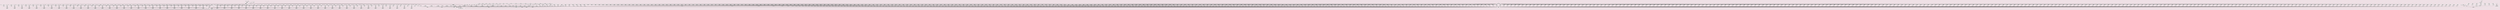 /* Graphical model description in DOT language                                    */
/*    To view graph:                                                              */
/*       open this file in the program Graphviz: http://www.graphviz.org          */
/*       or paste contents into an online viewer: http://stamm-wilbrandt.de/GraphvizFiddle */

digraph REVDAG {
   n_fbd_tree [shape=oval, style=filled, fillcolor=white, label="fbd_tree"]
   n_origin_time [shape=oval, style=filled, fillcolor=white, label="origin_time"]
   n_0x7f94fdbed480 [shape=box, style=filled, fillcolor=white, label="10"]
   n_0x7f94fdbed640 [shape=box, style=filled, fillcolor=white, label="20"]
   n_speciation_rate [shape=oval, style=filled, fillcolor=white, label="speciation_rate"]
   n_0x7f94fdbc37f0 [shape=box, style=filled, fillcolor=white, label="10"]
   n_extinction_rate [shape=oval, style="dashed,filled", fillcolor=white, label="extinction_rate\n[ mul(RealPos<any>) ]"]
   n_turnover [shape=oval, style=filled, fillcolor=white, label="turnover"]
   n_0x7f94fdbc4800 [shape=box, style=filled, fillcolor=white, label="10"]
   n_diversification [shape=oval, style="dashed,filled", fillcolor=white, label="diversification\n[ sub(Real<any>) ]"]
   n_psi [shape=oval, style=filled, fillcolor=white, label="psi"]
   n_0x7f94fdbc5930 [shape=box, style=filled, fillcolor=white, label="10"]
   n_r [shape=record, style=filled, fillcolor=white, label="{r|0}"]
   n_rho [shape=record, style=filled, fillcolor=white, label="{rho|1}"]
   n_t_1 [shape=oval, style="dashed,filled", fillcolor=white, label="t[1]\n[ tmrca(TimeTree<any>) ]"]
   n_0x7f94fdbc61d0 [shape=oval, style="dashed,filled", fillcolor=white, label="function\n[ sub(Real<any>) ]"]
   n_0x7f94fdbc6440 [shape=box, style=filled, fillcolor=white, label="0.8254833"]
   n_fossil_1 [shape=oval, style=filled, fillcolor=gray, label="fossil[1]"]
   n_0x7f94fdbc7330 [shape=oval, style="dashed,filled", fillcolor=white, label="function\n[ sub(Real<any>) ]"]
   n_0x7f94fdbc75a0 [shape=box, style=filled, fillcolor=white, label="0.2751611"]
   n_fossil_normalized_1 [shape=oval, style="dashed,filled", fillcolor=white, label="fossil_normalized[1]\n[ add(Real<any>) ]"]
   n_fossil_normalized [shape=oval, style="dashed,filled", fillcolor=white, label="fossil_normalized\n[ v(Real<any>) ]"]
   n_fossil_normalized_2 [shape=oval, style="dashed,filled", fillcolor=white, label="fossil_normalized[2]\n[ add(Real<any>) ]"]
   n_fossil_2 [shape=oval, style=filled, fillcolor=gray, label="fossil[2]"]
   n_0x7f94fdbd1cb0 [shape=oval, style="dashed,filled", fillcolor=white, label="function\n[ sub(Real<any>) ]"]
   n_t_2 [shape=oval, style="dashed,filled", fillcolor=white, label="t[2]\n[ tmrca(TimeTree<any>) ]"]
   n_0x7f94fdbd2330 [shape=oval, style="dashed,filled", fillcolor=white, label="function\n[ sub(Real<any>) ]"]
   n_0x7f94fdbd2530 [shape=box, style=filled, fillcolor=white, label="0.4447083"]
   n_t [shape=oval, style="dashed,filled", fillcolor=white, label="t\n[ v(RealPos<any>) ]"]
   n_t_3 [shape=oval, style="dashed,filled", fillcolor=white, label="t[3]\n[ tmrca(TimeTree<any>) ]"]
   n_0x7f94fdbd4ab0 [shape=oval, style="dashed,filled", fillcolor=white, label="function\n[ sub(Real<any>) ]"]
   n_0x7f94fdbd4d00 [shape=box, style=filled, fillcolor=white, label="1.423034"]
   n_fossil_3 [shape=oval, style=filled, fillcolor=gray, label="fossil[3]"]
   n_0x7f94fdbd5f90 [shape=oval, style="dashed,filled", fillcolor=white, label="function\n[ sub(Real<any>) ]"]
   n_0x7f94fdbd61e0 [shape=box, style=filled, fillcolor=white, label="0.4743446"]
   n_fossil_normalized_3 [shape=oval, style="dashed,filled", fillcolor=white, label="fossil_normalized[3]\n[ add(Real<any>) ]"]
   n_fossil [shape=oval, style="dashed,filled", fillcolor=white, label="fossil\n[ v(Real<any>) ]"]
   n_fossil_4 [shape=oval, style=filled, fillcolor=gray, label="fossil[4]"]
   n_0x7f94fdbd8c40 [shape=oval, style="dashed,filled", fillcolor=white, label="function\n[ sub(Real<any>) ]"]
   n_t_4 [shape=oval, style="dashed,filled", fillcolor=white, label="t[4]\n[ tmrca(TimeTree<any>) ]"]
   n_0x7f94fdbd9360 [shape=oval, style="dashed,filled", fillcolor=white, label="function\n[ sub(Real<any>) ]"]
   n_0x7f94fdbd95b0 [shape=box, style=filled, fillcolor=white, label="0.1772094"]
   n_fossil_normalized_4 [shape=oval, style="dashed,filled", fillcolor=white, label="fossil_normalized[4]\n[ add(Real<any>) ]"]
   n_0x7f94fdbd99b0 [shape=box, style=filled, fillcolor=white, label="0.5316283"]
   n_fossil_5 [shape=oval, style=filled, fillcolor=gray, label="fossil[5]"]
   n_0x7f94fdbda9d0 [shape=oval, style="dashed,filled", fillcolor=white, label="function\n[ sub(Real<any>) ]"]
   n_t_5 [shape=oval, style="dashed,filled", fillcolor=white, label="t[5]\n[ tmrca(TimeTree<any>) ]"]
   n_0x7f94fdbdb110 [shape=oval, style="dashed,filled", fillcolor=white, label="function\n[ sub(Real<any>) ]"]
   n_0x7f94fdbdb360 [shape=box, style=filled, fillcolor=white, label="0.1111015"]
   n_fossil_normalized_5 [shape=oval, style="dashed,filled", fillcolor=white, label="fossil_normalized[5]\n[ add(Real<any>) ]"]
   n_0x7f94fdbdb760 [shape=box, style=filled, fillcolor=white, label="0.3333045"]
   n_fossil_6 [shape=oval, style=filled, fillcolor=gray, label="fossil[6]"]
   n_0x7f94fdbdc780 [shape=oval, style="dashed,filled", fillcolor=white, label="function\n[ sub(Real<any>) ]"]
   n_t_6 [shape=oval, style="dashed,filled", fillcolor=white, label="t[6]\n[ tmrca(TimeTree<any>) ]"]
   n_0x7f94fdbdcea0 [shape=oval, style="dashed,filled", fillcolor=white, label="function\n[ sub(Real<any>) ]"]
   n_0x7f94fdbdd0f0 [shape=box, style=filled, fillcolor=white, label="0.6071374"]
   n_fossil_normalized_6 [shape=oval, style="dashed,filled", fillcolor=white, label="fossil_normalized[6]\n[ add(Real<any>) ]"]
   n_0x7f94fdbdd4f0 [shape=box, style=filled, fillcolor=white, label="1.821412"]
   n_fossil_7 [shape=oval, style=filled, fillcolor=gray, label="fossil[7]"]
   n_0x7f94fdbde510 [shape=oval, style="dashed,filled", fillcolor=white, label="function\n[ sub(Real<any>) ]"]
   n_t_7 [shape=oval, style="dashed,filled", fillcolor=white, label="t[7]\n[ tmrca(TimeTree<any>) ]"]
   n_0x7f94fdbdec30 [shape=oval, style="dashed,filled", fillcolor=white, label="function\n[ sub(Real<any>) ]"]
   n_0x7f94fdbdee80 [shape=box, style=filled, fillcolor=white, label="0.4512127"]
   n_fossil_normalized_7 [shape=oval, style="dashed,filled", fillcolor=white, label="fossil_normalized[7]\n[ add(Real<any>) ]"]
   n_0x7f94fdbdf280 [shape=box, style=filled, fillcolor=white, label="1.353638"]
   n_fossil_8 [shape=oval, style=filled, fillcolor=gray, label="fossil[8]"]
   n_0x7f94fdbe0660 [shape=oval, style="dashed,filled", fillcolor=white, label="function\n[ sub(Real<any>) ]"]
   n_t_8 [shape=oval, style="dashed,filled", fillcolor=white, label="t[8]\n[ tmrca(TimeTree<any>) ]"]
   n_0x7f94fdbe0d80 [shape=oval, style="dashed,filled", fillcolor=white, label="function\n[ sub(Real<any>) ]"]
   n_0x7f94fdbe0fd0 [shape=box, style=filled, fillcolor=white, label="0.1837072"]
   n_fossil_normalized_8 [shape=oval, style="dashed,filled", fillcolor=white, label="fossil_normalized[8]\n[ add(Real<any>) ]"]
   n_0x7f94fdbe13d0 [shape=box, style=filled, fillcolor=white, label="0.5511216"]
   n_fossil_9 [shape=oval, style=filled, fillcolor=gray, label="fossil[9]"]
   n_0x7f94fdbe23f0 [shape=oval, style="dashed,filled", fillcolor=white, label="function\n[ sub(Real<any>) ]"]
   n_t_9 [shape=oval, style="dashed,filled", fillcolor=white, label="t[9]\n[ tmrca(TimeTree<any>) ]"]
   n_0x7f94fdbe2b10 [shape=oval, style="dashed,filled", fillcolor=white, label="function\n[ sub(Real<any>) ]"]
   n_0x7f94fdbe2d10 [shape=box, style=filled, fillcolor=white, label="0.4970417"]
   n_fossil_normalized_9 [shape=oval, style="dashed,filled", fillcolor=white, label="fossil_normalized[9]\n[ add(Real<any>) ]"]
   n_0x7f94fdbe3110 [shape=box, style=filled, fillcolor=white, label="1.491125"]
   n_fossil_10 [shape=oval, style=filled, fillcolor=gray, label="fossil[10]"]
   n_0x7f94fdbe4130 [shape=oval, style="dashed,filled", fillcolor=white, label="function\n[ sub(Real<any>) ]"]
   n_t_10 [shape=oval, style="dashed,filled", fillcolor=white, label="t[10]\n[ tmrca(TimeTree<any>) ]"]
   n_0x7f94fdbe48b0 [shape=oval, style="dashed,filled", fillcolor=white, label="function\n[ sub(Real<any>) ]"]
   n_0x7f94fdbe4ba0 [shape=box, style=filled, fillcolor=white, label="0.2225952"]
   n_fossil_normalized_10 [shape=oval, style="dashed,filled", fillcolor=white, label="fossil_normalized[10]\n[ add(Real<any>) ]"]
   n_0x7f94fdbe50e0 [shape=box, style=filled, fillcolor=white, label="0.6677857"]
   n_fossil_11 [shape=oval, style=filled, fillcolor=gray, label="fossil[11]"]
   n_0x7f94fdbe61c0 [shape=oval, style="dashed,filled", fillcolor=white, label="function\n[ sub(Real<any>) ]"]
   n_t_11 [shape=oval, style="dashed,filled", fillcolor=white, label="t[11]\n[ tmrca(TimeTree<any>) ]"]
   n_0x7f94fdbe69e0 [shape=oval, style="dashed,filled", fillcolor=white, label="function\n[ sub(Real<any>) ]"]
   n_0x7f94fdbe6cd0 [shape=box, style=filled, fillcolor=white, label="0.4034651"]
   n_fossil_normalized_11 [shape=oval, style="dashed,filled", fillcolor=white, label="fossil_normalized[11]\n[ add(Real<any>) ]"]
   n_0x7f94fdbe7210 [shape=box, style=filled, fillcolor=white, label="1.210395"]
   n_fossil_12 [shape=oval, style=filled, fillcolor=gray, label="fossil[12]"]
   n_0x7f94fdbe82f0 [shape=oval, style="dashed,filled", fillcolor=white, label="function\n[ sub(Real<any>) ]"]
   n_t_12 [shape=oval, style="dashed,filled", fillcolor=white, label="t[12]\n[ tmrca(TimeTree<any>) ]"]
   n_0x7f94fdbe8b10 [shape=oval, style="dashed,filled", fillcolor=white, label="function\n[ sub(Real<any>) ]"]
   n_0x7f94fdbe8e00 [shape=box, style=filled, fillcolor=white, label="0.2230286"]
   n_fossil_normalized_12 [shape=oval, style="dashed,filled", fillcolor=white, label="fossil_normalized[12]\n[ add(Real<any>) ]"]
   n_0x7f94fdbe9340 [shape=box, style=filled, fillcolor=white, label="0.669086"]
   n_fossil_13 [shape=oval, style=filled, fillcolor=gray, label="fossil[13]"]
   n_0x7f94fdbea420 [shape=oval, style="dashed,filled", fillcolor=white, label="function\n[ sub(Real<any>) ]"]
   n_t_13 [shape=oval, style="dashed,filled", fillcolor=white, label="t[13]\n[ tmrca(TimeTree<any>) ]"]
   n_0x7f94fdc22cb0 [shape=oval, style="dashed,filled", fillcolor=white, label="function\n[ sub(Real<any>) ]"]
   n_0x7f94fdc22fa0 [shape=box, style=filled, fillcolor=white, label="0.42705"]
   n_fossil_normalized_13 [shape=oval, style="dashed,filled", fillcolor=white, label="fossil_normalized[13]\n[ add(Real<any>) ]"]
   n_0x7f94fdc234e0 [shape=box, style=filled, fillcolor=white, label="1.28115"]
   n_fossil_14 [shape=oval, style=filled, fillcolor=gray, label="fossil[14]"]
   n_0x7f94fdc24580 [shape=oval, style="dashed,filled", fillcolor=white, label="function\n[ sub(Real<any>) ]"]
   n_t_14 [shape=oval, style="dashed,filled", fillcolor=white, label="t[14]\n[ tmrca(TimeTree<any>) ]"]
   n_0x7f94fdc24da0 [shape=oval, style="dashed,filled", fillcolor=white, label="function\n[ sub(Real<any>) ]"]
   n_0x7f94fdc25090 [shape=box, style=filled, fillcolor=white, label="0.1011406"]
   n_fossil_normalized_14 [shape=oval, style="dashed,filled", fillcolor=white, label="fossil_normalized[14]\n[ add(Real<any>) ]"]
   n_0x7f94fdc255d0 [shape=box, style=filled, fillcolor=white, label="0.3034219"]
   n_fossil_15 [shape=oval, style=filled, fillcolor=gray, label="fossil[15]"]
   n_0x7f94fdc266b0 [shape=oval, style="dashed,filled", fillcolor=white, label="function\n[ sub(Real<any>) ]"]
   n_t_15 [shape=oval, style="dashed,filled", fillcolor=white, label="t[15]\n[ tmrca(TimeTree<any>) ]"]
   n_0x7f94fdc26ed0 [shape=oval, style="dashed,filled", fillcolor=white, label="function\n[ sub(Real<any>) ]"]
   n_0x7f94fdc271c0 [shape=box, style=filled, fillcolor=white, label="0.2770666"]
   n_fossil_normalized_15 [shape=oval, style="dashed,filled", fillcolor=white, label="fossil_normalized[15]\n[ add(Real<any>) ]"]
   n_0x7f94fdc27700 [shape=box, style=filled, fillcolor=white, label="0.8311996"]
   n_fossil_16 [shape=oval, style=filled, fillcolor=gray, label="fossil[16]"]
   n_0x7f94fdc287e0 [shape=oval, style="dashed,filled", fillcolor=white, label="function\n[ sub(Real<any>) ]"]
   n_t_16 [shape=oval, style="dashed,filled", fillcolor=white, label="t[16]\n[ tmrca(TimeTree<any>) ]"]
   n_0x7f94fdc29000 [shape=oval, style="dashed,filled", fillcolor=white, label="function\n[ sub(Real<any>) ]"]
   n_0x7f94fdc292f0 [shape=box, style=filled, fillcolor=white, label="0.5680971"]
   n_fossil_normalized_16 [shape=oval, style="dashed,filled", fillcolor=white, label="fossil_normalized[16]\n[ add(Real<any>) ]"]
   n_0x7f94fdc29830 [shape=box, style=filled, fillcolor=white, label="1.704291"]
   n_fossil_17 [shape=oval, style=filled, fillcolor=gray, label="fossil[17]"]
   n_0x7f94fdc2b910 [shape=oval, style="dashed,filled", fillcolor=white, label="function\n[ sub(Real<any>) ]"]
   n_t_17 [shape=oval, style="dashed,filled", fillcolor=white, label="t[17]\n[ tmrca(TimeTree<any>) ]"]
   n_0x7f94fdc2c0e0 [shape=oval, style="dashed,filled", fillcolor=white, label="function\n[ sub(Real<any>) ]"]
   n_0x7f94fdc2c3d0 [shape=box, style=filled, fillcolor=white, label="0.2136454"]
   n_fossil_normalized_17 [shape=oval, style="dashed,filled", fillcolor=white, label="fossil_normalized[17]\n[ add(Real<any>) ]"]
   n_0x7f94fdc2c910 [shape=box, style=filled, fillcolor=white, label="0.6409362"]
   n_fossil_18 [shape=oval, style=filled, fillcolor=gray, label="fossil[18]"]
   n_0x7f94fdc2d9f0 [shape=oval, style="dashed,filled", fillcolor=white, label="function\n[ sub(Real<any>) ]"]
   n_t_18 [shape=oval, style="dashed,filled", fillcolor=white, label="t[18]\n[ tmrca(TimeTree<any>) ]"]
   n_0x7f94fdc2e210 [shape=oval, style="dashed,filled", fillcolor=white, label="function\n[ sub(Real<any>) ]"]
   n_0x7f94fdc2e500 [shape=box, style=filled, fillcolor=white, label="0.4358897"]
   n_fossil_normalized_18 [shape=oval, style="dashed,filled", fillcolor=white, label="fossil_normalized[18]\n[ add(Real<any>) ]"]
   n_0x7f94fdc2ea40 [shape=box, style=filled, fillcolor=white, label="1.307669"]
   n_fossil_19 [shape=oval, style=filled, fillcolor=gray, label="fossil[19]"]
   n_0x7f94fdc2fb20 [shape=oval, style="dashed,filled", fillcolor=white, label="function\n[ sub(Real<any>) ]"]
   n_t_19 [shape=oval, style="dashed,filled", fillcolor=white, label="t[19]\n[ tmrca(TimeTree<any>) ]"]
   n_0x7f94fdc30340 [shape=oval, style="dashed,filled", fillcolor=white, label="function\n[ sub(Real<any>) ]"]
   n_0x7f94fdc30630 [shape=box, style=filled, fillcolor=white, label="0.2858246"]
   n_fossil_normalized_19 [shape=oval, style="dashed,filled", fillcolor=white, label="fossil_normalized[19]\n[ add(Real<any>) ]"]
   n_0x7f94fdc30b70 [shape=box, style=filled, fillcolor=white, label="0.8574738"]
   n_fossil_20 [shape=oval, style=filled, fillcolor=gray, label="fossil[20]"]
   n_0x7f94fdc31c50 [shape=oval, style="dashed,filled", fillcolor=white, label="function\n[ sub(Real<any>) ]"]
   n_t_20 [shape=oval, style="dashed,filled", fillcolor=white, label="t[20]\n[ tmrca(TimeTree<any>) ]"]
   n_0x7f94fdc32470 [shape=oval, style="dashed,filled", fillcolor=white, label="function\n[ sub(Real<any>) ]"]
   n_0x7f94fdc32760 [shape=box, style=filled, fillcolor=white, label="0.6097615"]
   n_fossil_normalized_20 [shape=oval, style="dashed,filled", fillcolor=white, label="fossil_normalized[20]\n[ add(Real<any>) ]"]
   n_0x7f94fdc32ca0 [shape=box, style=filled, fillcolor=white, label="1.829284"]
   n_fossil_21 [shape=oval, style=filled, fillcolor=gray, label="fossil[21]"]
   n_0x7f94fdc33d80 [shape=oval, style="dashed,filled", fillcolor=white, label="function\n[ sub(Real<any>) ]"]
   n_t_21 [shape=oval, style="dashed,filled", fillcolor=white, label="t[21]\n[ tmrca(TimeTree<any>) ]"]
   n_0x7f94fdc345a0 [shape=oval, style="dashed,filled", fillcolor=white, label="function\n[ sub(Real<any>) ]"]
   n_0x7f94fdc34890 [shape=box, style=filled, fillcolor=white, label="0.3427317"]
   n_fossil_normalized_21 [shape=oval, style="dashed,filled", fillcolor=white, label="fossil_normalized[21]\n[ add(Real<any>) ]"]
   n_0x7f94fdc34dd0 [shape=box, style=filled, fillcolor=white, label="3.211164"]
   n_fossil_22 [shape=oval, style=filled, fillcolor=gray, label="fossil[22]"]
   n_0x7f94fdc35eb0 [shape=oval, style="dashed,filled", fillcolor=white, label="function\n[ sub(Real<any>) ]"]
   n_t_22 [shape=oval, style="dashed,filled", fillcolor=white, label="t[22]\n[ tmrca(TimeTree<any>) ]"]
   n_0x7f94fdc366d0 [shape=oval, style="dashed,filled", fillcolor=white, label="function\n[ sub(Real<any>) ]"]
   n_0x7f94fdc369c0 [shape=box, style=filled, fillcolor=white, label="0.6808083"]
   n_fossil_normalized_22 [shape=oval, style="dashed,filled", fillcolor=white, label="fossil_normalized[22]\n[ add(Real<any>) ]"]
   n_0x7f94fdc36f00 [shape=box, style=filled, fillcolor=white, label="2.042425"]
   n_fossil_23 [shape=oval, style=filled, fillcolor=gray, label="fossil[23]"]
   n_0x7f94fdc37fe0 [shape=oval, style="dashed,filled", fillcolor=white, label="function\n[ sub(Real<any>) ]"]
   n_t_23 [shape=oval, style="dashed,filled", fillcolor=white, label="t[23]\n[ tmrca(TimeTree<any>) ]"]
   n_0x7f94fdc38800 [shape=oval, style="dashed,filled", fillcolor=white, label="function\n[ sub(Real<any>) ]"]
   n_0x7f94fdc38af0 [shape=box, style=filled, fillcolor=white, label="0.4922558"]
   n_fossil_normalized_23 [shape=oval, style="dashed,filled", fillcolor=white, label="fossil_normalized[23]\n[ add(Real<any>) ]"]
   n_0x7f94fdc39030 [shape=box, style=filled, fillcolor=white, label="1.476767"]
   n_fossil_24 [shape=oval, style=filled, fillcolor=gray, label="fossil[24]"]
   n_0x7f94fdc3a110 [shape=oval, style="dashed,filled", fillcolor=white, label="function\n[ sub(Real<any>) ]"]
   n_t_24 [shape=oval, style="dashed,filled", fillcolor=white, label="t[24]\n[ tmrca(TimeTree<any>) ]"]
   n_0x7f94fdc3a930 [shape=oval, style="dashed,filled", fillcolor=white, label="function\n[ sub(Real<any>) ]"]
   n_0x7f94fdc3ac20 [shape=box, style=filled, fillcolor=white, label="1.875706"]
   n_fossil_normalized_24 [shape=oval, style="dashed,filled", fillcolor=white, label="fossil_normalized[24]\n[ add(Real<any>) ]"]
   n_0x7f94fdc3b160 [shape=box, style=filled, fillcolor=white, label="4.744138"]
   n_fossil_25 [shape=oval, style=filled, fillcolor=gray, label="fossil[25]"]
   n_0x7f94fdc3c240 [shape=oval, style="dashed,filled", fillcolor=white, label="function\n[ sub(Real<any>) ]"]
   n_t_25 [shape=oval, style="dashed,filled", fillcolor=white, label="t[25]\n[ tmrca(TimeTree<any>) ]"]
   n_0x7f94fdc3ca60 [shape=oval, style="dashed,filled", fillcolor=white, label="function\n[ sub(Real<any>) ]"]
   n_0x7f94fdc3cd50 [shape=box, style=filled, fillcolor=white, label="0.9375562"]
   n_fossil_normalized_25 [shape=oval, style="dashed,filled", fillcolor=white, label="fossil_normalized[25]\n[ add(Real<any>) ]"]
   n_0x7f94fdc3d290 [shape=box, style=filled, fillcolor=white, label="3.805988"]
   n_fossil_26 [shape=oval, style=filled, fillcolor=gray, label="fossil[26]"]
   n_0x7f94fdc3e370 [shape=oval, style="dashed,filled", fillcolor=white, label="function\n[ sub(Real<any>) ]"]
   n_t_26 [shape=oval, style="dashed,filled", fillcolor=white, label="t[26]\n[ tmrca(TimeTree<any>) ]"]
   n_0x7f94fdc3eb90 [shape=oval, style="dashed,filled", fillcolor=white, label="function\n[ sub(Real<any>) ]"]
   n_0x7f94fdc3ee80 [shape=box, style=filled, fillcolor=white, label="0.5622051"]
   n_fossil_normalized_26 [shape=oval, style="dashed,filled", fillcolor=white, label="fossil_normalized[26]\n[ add(Real<any>) ]"]
   n_0x7f94fdc3f3c0 [shape=box, style=filled, fillcolor=white, label="3.430637"]
   n_fossil_27 [shape=oval, style=filled, fillcolor=gray, label="fossil[27]"]
   n_0x7f94fdc404a0 [shape=oval, style="dashed,filled", fillcolor=white, label="function\n[ sub(Real<any>) ]"]
   n_t_27 [shape=oval, style="dashed,filled", fillcolor=white, label="t[27]\n[ tmrca(TimeTree<any>) ]"]
   n_0x7f94fdc40cc0 [shape=oval, style="dashed,filled", fillcolor=white, label="function\n[ sub(Real<any>) ]"]
   n_0x7f94fdc40fb0 [shape=box, style=filled, fillcolor=white, label="0.7161585"]
   n_fossil_normalized_27 [shape=oval, style="dashed,filled", fillcolor=white, label="fossil_normalized[27]\n[ add(Real<any>) ]"]
   n_0x7f94fdc414f0 [shape=box, style=filled, fillcolor=white, label="3.584591"]
   n_fossil_28 [shape=oval, style=filled, fillcolor=gray, label="fossil[28]"]
   n_0x7f94fdc425d0 [shape=oval, style="dashed,filled", fillcolor=white, label="function\n[ sub(Real<any>) ]"]
   n_t_28 [shape=oval, style="dashed,filled", fillcolor=white, label="t[28]\n[ tmrca(TimeTree<any>) ]"]
   n_0x7f94fdc42df0 [shape=oval, style="dashed,filled", fillcolor=white, label="function\n[ sub(Real<any>) ]"]
   n_0x7f94fdc430e0 [shape=box, style=filled, fillcolor=white, label="1.111684"]
   n_fossil_normalized_28 [shape=oval, style="dashed,filled", fillcolor=white, label="fossil_normalized[28]\n[ add(Real<any>) ]"]
   n_0x7f94fdc43620 [shape=box, style=filled, fillcolor=white, label="3.980116"]
   n_fossil_29 [shape=oval, style=filled, fillcolor=gray, label="fossil[29]"]
   n_0x7f94fdc44700 [shape=oval, style="dashed,filled", fillcolor=white, label="function\n[ sub(Real<any>) ]"]
   n_t_29 [shape=oval, style="dashed,filled", fillcolor=white, label="t[29]\n[ tmrca(TimeTree<any>) ]"]
   n_0x7f94fdc44f20 [shape=oval, style="dashed,filled", fillcolor=white, label="function\n[ sub(Real<any>) ]"]
   n_0x7f94fdc45210 [shape=box, style=filled, fillcolor=white, label="1.420862"]
   n_fossil_normalized_29 [shape=oval, style="dashed,filled", fillcolor=white, label="fossil_normalized[29]\n[ add(Real<any>) ]"]
   n_0x7f94fdc45750 [shape=box, style=filled, fillcolor=white, label="4.289294"]
   n_fossil_30 [shape=oval, style=filled, fillcolor=gray, label="fossil[30]"]
   n_0x7f94fdc46830 [shape=oval, style="dashed,filled", fillcolor=white, label="function\n[ sub(Real<any>) ]"]
   n_t_30 [shape=oval, style="dashed,filled", fillcolor=white, label="t[30]\n[ tmrca(TimeTree<any>) ]"]
   n_0x7f94fdc47050 [shape=oval, style="dashed,filled", fillcolor=white, label="function\n[ sub(Real<any>) ]"]
   n_0x7f94fdc47340 [shape=box, style=filled, fillcolor=white, label="0.6622951"]
   n_fossil_normalized_30 [shape=oval, style="dashed,filled", fillcolor=white, label="fossil_normalized[30]\n[ add(Real<any>) ]"]
   n_0x7f94fdc47880 [shape=box, style=filled, fillcolor=white, label="3.530727"]
   n_fossil_31 [shape=oval, style=filled, fillcolor=gray, label="fossil[31]"]
   n_0x7f94fdc48960 [shape=oval, style="dashed,filled", fillcolor=white, label="function\n[ sub(Real<any>) ]"]
   n_t_31 [shape=oval, style="dashed,filled", fillcolor=white, label="t[31]\n[ tmrca(TimeTree<any>) ]"]
   n_0x7f94fdc49180 [shape=oval, style="dashed,filled", fillcolor=white, label="function\n[ sub(Real<any>) ]"]
   n_0x7f94fdc49470 [shape=box, style=filled, fillcolor=white, label="1.162256"]
   n_fossil_normalized_31 [shape=oval, style="dashed,filled", fillcolor=white, label="fossil_normalized[31]\n[ add(Real<any>) ]"]
   n_0x7f94fdc499b0 [shape=box, style=filled, fillcolor=white, label="4.030689"]
   n_fossil_32 [shape=oval, style=filled, fillcolor=gray, label="fossil[32]"]
   n_0x7f94fdc4aa90 [shape=oval, style="dashed,filled", fillcolor=white, label="function\n[ sub(Real<any>) ]"]
   n_t_32 [shape=oval, style="dashed,filled", fillcolor=white, label="t[32]\n[ tmrca(TimeTree<any>) ]"]
   n_0x7f94fdc4b2b0 [shape=oval, style="dashed,filled", fillcolor=white, label="function\n[ sub(Real<any>) ]"]
   n_0x7f94fdc4b5a0 [shape=box, style=filled, fillcolor=white, label="4.369853"]
   n_fossil_normalized_32 [shape=oval, style="dashed,filled", fillcolor=white, label="fossil_normalized[32]\n[ add(Real<any>) ]"]
   n_0x7f94fdc4bae0 [shape=box, style=filled, fillcolor=white, label="7.238285"]
   n_fossil_33 [shape=oval, style=filled, fillcolor=gray, label="fossil[33]"]
   n_0x7f94fdc4cbc0 [shape=oval, style="dashed,filled", fillcolor=white, label="function\n[ sub(Real<any>) ]"]
   n_t_33 [shape=oval, style="dashed,filled", fillcolor=white, label="t[33]\n[ tmrca(TimeTree<any>) ]"]
   n_0x7f94fdc4d3e0 [shape=oval, style="dashed,filled", fillcolor=white, label="function\n[ sub(Real<any>) ]"]
   n_0x7f94fdc4d6d0 [shape=box, style=filled, fillcolor=white, label="11.0646"]
   n_fossil_normalized_33 [shape=oval, style="dashed,filled", fillcolor=white, label="fossil_normalized[33]\n[ add(Real<any>) ]"]
   n_0x7f94fdc4dc10 [shape=box, style=filled, fillcolor=white, label="13.93303"]
   n_fossil_34 [shape=oval, style=filled, fillcolor=gray, label="fossil[34]"]
   n_0x7f94fdc4ecf0 [shape=oval, style="dashed,filled", fillcolor=white, label="function\n[ sub(Real<any>) ]"]
   n_t_34 [shape=oval, style="dashed,filled", fillcolor=white, label="t[34]\n[ tmrca(TimeTree<any>) ]"]
   n_0x7f94fdc4f510 [shape=oval, style="dashed,filled", fillcolor=white, label="function\n[ sub(Real<any>) ]"]
   n_0x7f94fdc4f800 [shape=box, style=filled, fillcolor=white, label="12.90794"]
   n_fossil_normalized_34 [shape=oval, style="dashed,filled", fillcolor=white, label="fossil_normalized[34]\n[ add(Real<any>) ]"]
   n_0x7f94fdc4fd40 [shape=box, style=filled, fillcolor=white, label="15.77638"]
   n_fossil_35 [shape=oval, style=filled, fillcolor=gray, label="fossil[35]"]
   n_0x7f94fdc50e20 [shape=oval, style="dashed,filled", fillcolor=white, label="function\n[ sub(Real<any>) ]"]
   n_t_35 [shape=oval, style="dashed,filled", fillcolor=white, label="t[35]\n[ tmrca(TimeTree<any>) ]"]
   n_0x7f94fdc2a8f0 [shape=oval, style="dashed,filled", fillcolor=white, label="function\n[ sub(Real<any>) ]"]
   n_0x7f94fdc2abc0 [shape=box, style=filled, fillcolor=white, label="10.22427"]
   n_fossil_normalized_35 [shape=oval, style="dashed,filled", fillcolor=white, label="fossil_normalized[35]\n[ add(Real<any>) ]"]
   n_0x7f94fdc2b100 [shape=box, style=filled, fillcolor=white, label="13.0927"]
   n_fossil_36 [shape=oval, style=filled, fillcolor=gray, label="fossil[36]"]
   n_0x7f94fdc53e70 [shape=oval, style="dashed,filled", fillcolor=white, label="function\n[ sub(Real<any>) ]"]
   n_t_36 [shape=oval, style="dashed,filled", fillcolor=white, label="t[36]\n[ tmrca(TimeTree<any>) ]"]
   n_0x7f94fdc54690 [shape=oval, style="dashed,filled", fillcolor=white, label="function\n[ sub(Real<any>) ]"]
   n_0x7f94fdc54980 [shape=box, style=filled, fillcolor=white, label="5.31296"]
   n_fossil_normalized_36 [shape=oval, style="dashed,filled", fillcolor=white, label="fossil_normalized[36]\n[ add(Real<any>) ]"]
   n_0x7f94fdc54ec0 [shape=box, style=filled, fillcolor=white, label="8.181392"]
   n_fossil_37 [shape=oval, style=filled, fillcolor=gray, label="fossil[37]"]
   n_0x7f94fdc55fa0 [shape=oval, style="dashed,filled", fillcolor=white, label="function\n[ sub(Real<any>) ]"]
   n_t_37 [shape=oval, style="dashed,filled", fillcolor=white, label="t[37]\n[ tmrca(TimeTree<any>) ]"]
   n_0x7f94fdc567c0 [shape=oval, style="dashed,filled", fillcolor=white, label="function\n[ sub(Real<any>) ]"]
   n_0x7f94fdc56ab0 [shape=box, style=filled, fillcolor=white, label="7.019276"]
   n_fossil_normalized_37 [shape=oval, style="dashed,filled", fillcolor=white, label="fossil_normalized[37]\n[ add(Real<any>) ]"]
   n_0x7f94fdc56ff0 [shape=box, style=filled, fillcolor=white, label="9.887708"]
   n_fossil_38 [shape=oval, style=filled, fillcolor=gray, label="fossil[38]"]
   n_0x7f94fdc580d0 [shape=oval, style="dashed,filled", fillcolor=white, label="function\n[ sub(Real<any>) ]"]
   n_t_38 [shape=oval, style="dashed,filled", fillcolor=white, label="t[38]\n[ tmrca(TimeTree<any>) ]"]
   n_0x7f94fdc588f0 [shape=oval, style="dashed,filled", fillcolor=white, label="function\n[ sub(Real<any>) ]"]
   n_0x7f94fdc58be0 [shape=box, style=filled, fillcolor=white, label="4.465255"]
   n_fossil_normalized_38 [shape=oval, style="dashed,filled", fillcolor=white, label="fossil_normalized[38]\n[ add(Real<any>) ]"]
   n_0x7f94fdc59120 [shape=box, style=filled, fillcolor=white, label="7.333687"]
   n_fossil_39 [shape=oval, style=filled, fillcolor=gray, label="fossil[39]"]
   n_0x7f94fdc5a200 [shape=oval, style="dashed,filled", fillcolor=white, label="function\n[ sub(Real<any>) ]"]
   n_t_39 [shape=oval, style="dashed,filled", fillcolor=white, label="t[39]\n[ tmrca(TimeTree<any>) ]"]
   n_0x7f94fdc5aa20 [shape=oval, style="dashed,filled", fillcolor=white, label="function\n[ sub(Real<any>) ]"]
   n_0x7f94fdc5ad10 [shape=box, style=filled, fillcolor=white, label="4.173791"]
   n_fossil_normalized_39 [shape=oval, style="dashed,filled", fillcolor=white, label="fossil_normalized[39]\n[ add(Real<any>) ]"]
   n_0x7f94fdc5b250 [shape=box, style=filled, fillcolor=white, label="7.042223"]
   n_fossil_40 [shape=oval, style=filled, fillcolor=gray, label="fossil[40]"]
   n_0x7f94fdc5c330 [shape=oval, style="dashed,filled", fillcolor=white, label="function\n[ sub(Real<any>) ]"]
   n_t_40 [shape=oval, style="dashed,filled", fillcolor=white, label="t[40]\n[ tmrca(TimeTree<any>) ]"]
   n_0x7f94fdc5cb50 [shape=oval, style="dashed,filled", fillcolor=white, label="function\n[ sub(Real<any>) ]"]
   n_0x7f94fdc5ce40 [shape=box, style=filled, fillcolor=white, label="4.516392"]
   n_fossil_normalized_40 [shape=oval, style="dashed,filled", fillcolor=white, label="fossil_normalized[40]\n[ add(Real<any>) ]"]
   n_0x7f94fdc5d3f0 [shape=box, style=filled, fillcolor=white, label="7.384824"]
   n_fossil_41 [shape=oval, style=filled, fillcolor=gray, label="fossil[41]"]
   n_0x7f94fdc5e540 [shape=oval, style="dashed,filled", fillcolor=white, label="function\n[ sub(Real<any>) ]"]
   n_t_41 [shape=oval, style="dashed,filled", fillcolor=white, label="t[41]\n[ tmrca(TimeTree<any>) ]"]
   n_0x7f94fdc5edd0 [shape=oval, style="dashed,filled", fillcolor=white, label="function\n[ sub(Real<any>) ]"]
   n_0x7f94fdc5f130 [shape=box, style=filled, fillcolor=white, label="4.278569"]
   n_fossil_normalized_41 [shape=oval, style="dashed,filled", fillcolor=white, label="fossil_normalized[41]\n[ add(Real<any>) ]"]
   n_0x7f94fdc5f6e0 [shape=box, style=filled, fillcolor=white, label="7.147001"]
   n_fossil_42 [shape=oval, style=filled, fillcolor=gray, label="fossil[42]"]
   n_0x7f94fdc60830 [shape=oval, style="dashed,filled", fillcolor=white, label="function\n[ sub(Real<any>) ]"]
   n_t_42 [shape=oval, style="dashed,filled", fillcolor=white, label="t[42]\n[ tmrca(TimeTree<any>) ]"]
   n_0x7f94fdc610c0 [shape=oval, style="dashed,filled", fillcolor=white, label="function\n[ sub(Real<any>) ]"]
   n_0x7f94fdc61420 [shape=box, style=filled, fillcolor=white, label="4.163965"]
   n_fossil_normalized_42 [shape=oval, style="dashed,filled", fillcolor=white, label="fossil_normalized[42]\n[ add(Real<any>) ]"]
   n_0x7f94fdc619d0 [shape=box, style=filled, fillcolor=white, label="7.032397"]
   n_fossil_43 [shape=oval, style=filled, fillcolor=gray, label="fossil[43]"]
   n_0x7f94fdc62b20 [shape=oval, style="dashed,filled", fillcolor=white, label="function\n[ sub(Real<any>) ]"]
   n_t_43 [shape=oval, style="dashed,filled", fillcolor=white, label="t[43]\n[ tmrca(TimeTree<any>) ]"]
   n_0x7f94fdc633b0 [shape=oval, style="dashed,filled", fillcolor=white, label="function\n[ sub(Real<any>) ]"]
   n_0x7f94fdc63710 [shape=box, style=filled, fillcolor=white, label="4.144008"]
   n_fossil_normalized_43 [shape=oval, style="dashed,filled", fillcolor=white, label="fossil_normalized[43]\n[ add(Real<any>) ]"]
   n_0x7f94fdc63cc0 [shape=box, style=filled, fillcolor=white, label="7.01244"]
   n_fossil_44 [shape=oval, style=filled, fillcolor=gray, label="fossil[44]"]
   n_0x7f94fdc64e10 [shape=oval, style="dashed,filled", fillcolor=white, label="function\n[ sub(Real<any>) ]"]
   n_t_44 [shape=oval, style="dashed,filled", fillcolor=white, label="t[44]\n[ tmrca(TimeTree<any>) ]"]
   n_0x7f94fdc656a0 [shape=oval, style="dashed,filled", fillcolor=white, label="function\n[ sub(Real<any>) ]"]
   n_0x7f94fdc65a00 [shape=box, style=filled, fillcolor=white, label="2.79595"]
   n_fossil_normalized_44 [shape=oval, style="dashed,filled", fillcolor=white, label="fossil_normalized[44]\n[ add(Real<any>) ]"]
   n_0x7f94fdc65fb0 [shape=box, style=filled, fillcolor=white, label="5.664383"]
   n_fossil_45 [shape=oval, style=filled, fillcolor=gray, label="fossil[45]"]
   n_0x7f94fdc67100 [shape=oval, style="dashed,filled", fillcolor=white, label="function\n[ sub(Real<any>) ]"]
   n_t_45 [shape=oval, style="dashed,filled", fillcolor=white, label="t[45]\n[ tmrca(TimeTree<any>) ]"]
   n_0x7f94fdc67990 [shape=oval, style="dashed,filled", fillcolor=white, label="function\n[ sub(Real<any>) ]"]
   n_0x7f94fdc67cf0 [shape=box, style=filled, fillcolor=white, label="2.792592"]
   n_fossil_normalized_45 [shape=oval, style="dashed,filled", fillcolor=white, label="fossil_normalized[45]\n[ add(Real<any>) ]"]
   n_0x7f94fdc682a0 [shape=box, style=filled, fillcolor=white, label="5.661024"]
   n_fossil_46 [shape=oval, style=filled, fillcolor=gray, label="fossil[46]"]
   n_0x7f94fdc693f0 [shape=oval, style="dashed,filled", fillcolor=white, label="function\n[ sub(Real<any>) ]"]
   n_t_46 [shape=oval, style="dashed,filled", fillcolor=white, label="t[46]\n[ tmrca(TimeTree<any>) ]"]
   n_0x7f94fdc69c80 [shape=oval, style="dashed,filled", fillcolor=white, label="function\n[ sub(Real<any>) ]"]
   n_0x7f94fdc69fe0 [shape=box, style=filled, fillcolor=white, label="2.80887"]
   n_fossil_normalized_46 [shape=oval, style="dashed,filled", fillcolor=white, label="fossil_normalized[46]\n[ add(Real<any>) ]"]
   n_0x7f94fdc6a590 [shape=box, style=filled, fillcolor=white, label="5.677302"]
   n_fossil_47 [shape=oval, style=filled, fillcolor=gray, label="fossil[47]"]
   n_0x7f94fdc6b6e0 [shape=oval, style="dashed,filled", fillcolor=white, label="function\n[ sub(Real<any>) ]"]
   n_t_47 [shape=oval, style="dashed,filled", fillcolor=white, label="t[47]\n[ tmrca(TimeTree<any>) ]"]
   n_0x7f94fdc6bf70 [shape=oval, style="dashed,filled", fillcolor=white, label="function\n[ sub(Real<any>) ]"]
   n_0x7f94fdc6c2d0 [shape=box, style=filled, fillcolor=white, label="2.077148"]
   n_fossil_normalized_47 [shape=oval, style="dashed,filled", fillcolor=white, label="fossil_normalized[47]\n[ add(Real<any>) ]"]
   n_0x7f94fdc6c880 [shape=box, style=filled, fillcolor=white, label="4.94558"]
   n_fossil_48 [shape=oval, style=filled, fillcolor=gray, label="fossil[48]"]
   n_0x7f94fdc6d9d0 [shape=oval, style="dashed,filled", fillcolor=white, label="function\n[ sub(Real<any>) ]"]
   n_t_48 [shape=oval, style="dashed,filled", fillcolor=white, label="t[48]\n[ tmrca(TimeTree<any>) ]"]
   n_0x7f94fdc6e260 [shape=oval, style="dashed,filled", fillcolor=white, label="function\n[ sub(Real<any>) ]"]
   n_0x7f94fdc6e5c0 [shape=box, style=filled, fillcolor=white, label="1.261869"]
   n_fossil_normalized_48 [shape=oval, style="dashed,filled", fillcolor=white, label="fossil_normalized[48]\n[ add(Real<any>) ]"]
   n_0x7f94fdc6eb70 [shape=box, style=filled, fillcolor=white, label="4.130301"]
   n_fossil_49 [shape=oval, style=filled, fillcolor=gray, label="fossil[49]"]
   n_0x7f94fdc6fcc0 [shape=oval, style="dashed,filled", fillcolor=white, label="function\n[ sub(Real<any>) ]"]
   n_t_49 [shape=oval, style="dashed,filled", fillcolor=white, label="t[49]\n[ tmrca(TimeTree<any>) ]"]
   n_0x7f94fdc70550 [shape=oval, style="dashed,filled", fillcolor=white, label="function\n[ sub(Real<any>) ]"]
   n_0x7f94fdc708b0 [shape=box, style=filled, fillcolor=white, label="1.039918"]
   n_fossil_normalized_49 [shape=oval, style="dashed,filled", fillcolor=white, label="fossil_normalized[49]\n[ add(Real<any>) ]"]
   n_0x7f94fdc70e60 [shape=box, style=filled, fillcolor=white, label="3.90835"]
   n_fossil_50 [shape=oval, style=filled, fillcolor=gray, label="fossil[50]"]
   n_0x7f94fdc71fb0 [shape=oval, style="dashed,filled", fillcolor=white, label="function\n[ sub(Real<any>) ]"]
   n_t_50 [shape=oval, style="dashed,filled", fillcolor=white, label="t[50]\n[ tmrca(TimeTree<any>) ]"]
   n_0x7f94fdc72840 [shape=oval, style="dashed,filled", fillcolor=white, label="function\n[ sub(Real<any>) ]"]
   n_0x7f94fdc72ba0 [shape=box, style=filled, fillcolor=white, label="0.4157929"]
   n_fossil_normalized_50 [shape=oval, style="dashed,filled", fillcolor=white, label="fossil_normalized[50]\n[ add(Real<any>) ]"]
   n_0x7f94fdc73150 [shape=box, style=filled, fillcolor=white, label="3.284225"]
   n_fossil_51 [shape=oval, style=filled, fillcolor=gray, label="fossil[51]"]
   n_0x7f94fdc742a0 [shape=oval, style="dashed,filled", fillcolor=white, label="function\n[ sub(Real<any>) ]"]
   n_t_51 [shape=oval, style="dashed,filled", fillcolor=white, label="t[51]\n[ tmrca(TimeTree<any>) ]"]
   n_0x7f94fdc74b30 [shape=oval, style="dashed,filled", fillcolor=white, label="function\n[ sub(Real<any>) ]"]
   n_0x7f94fdc74e90 [shape=box, style=filled, fillcolor=white, label="0.54997"]
   n_fossil_normalized_51 [shape=oval, style="dashed,filled", fillcolor=white, label="fossil_normalized[51]\n[ add(Real<any>) ]"]
   n_0x7f94fdc75440 [shape=box, style=filled, fillcolor=white, label="1.64991"]
   n_fossil_52 [shape=oval, style=filled, fillcolor=gray, label="fossil[52]"]
   n_0x7f94fdc76590 [shape=oval, style="dashed,filled", fillcolor=white, label="function\n[ sub(Real<any>) ]"]
   n_t_52 [shape=oval, style="dashed,filled", fillcolor=white, label="t[52]\n[ tmrca(TimeTree<any>) ]"]
   n_0x7f94fdc76e20 [shape=oval, style="dashed,filled", fillcolor=white, label="function\n[ sub(Real<any>) ]"]
   n_0x7f94fdc77180 [shape=box, style=filled, fillcolor=white, label="0.1610869"]
   n_fossil_normalized_52 [shape=oval, style="dashed,filled", fillcolor=white, label="fossil_normalized[52]\n[ add(Real<any>) ]"]
   n_0x7f94fdc77730 [shape=box, style=filled, fillcolor=white, label="3.029519"]
   n_fossil_53 [shape=oval, style=filled, fillcolor=gray, label="fossil[53]"]
   n_0x7f94fdc78880 [shape=oval, style="dashed,filled", fillcolor=white, label="function\n[ sub(Real<any>) ]"]
   n_t_53 [shape=oval, style="dashed,filled", fillcolor=white, label="t[53]\n[ tmrca(TimeTree<any>) ]"]
   n_0x7f94fdc79110 [shape=oval, style="dashed,filled", fillcolor=white, label="function\n[ sub(Real<any>) ]"]
   n_0x7f94fdc79470 [shape=box, style=filled, fillcolor=white, label="0.4047829"]
   n_fossil_normalized_53 [shape=oval, style="dashed,filled", fillcolor=white, label="fossil_normalized[53]\n[ add(Real<any>) ]"]
   n_0x7f94fdc79a20 [shape=box, style=filled, fillcolor=white, label="1.214349"]
   n_fossil_54 [shape=oval, style=filled, fillcolor=gray, label="fossil[54]"]
   n_0x7f94fdc7ab70 [shape=oval, style="dashed,filled", fillcolor=white, label="function\n[ sub(Real<any>) ]"]
   n_t_54 [shape=oval, style="dashed,filled", fillcolor=white, label="t[54]\n[ tmrca(TimeTree<any>) ]"]
   n_0x7f94fdc7b400 [shape=oval, style="dashed,filled", fillcolor=white, label="function\n[ sub(Real<any>) ]"]
   n_0x7f94fdc7b760 [shape=box, style=filled, fillcolor=white, label="0.5215964"]
   n_fossil_normalized_54 [shape=oval, style="dashed,filled", fillcolor=white, label="fossil_normalized[54]\n[ add(Real<any>) ]"]
   n_0x7f94fdc7bd10 [shape=box, style=filled, fillcolor=white, label="1.564789"]
   n_fossil_55 [shape=oval, style=filled, fillcolor=gray, label="fossil[55]"]
   n_0x7f94fdc7ce60 [shape=oval, style="dashed,filled", fillcolor=white, label="function\n[ sub(Real<any>) ]"]
   n_t_55 [shape=oval, style="dashed,filled", fillcolor=white, label="t[55]\n[ tmrca(TimeTree<any>) ]"]
   n_0x7f94fdc7d6f0 [shape=oval, style="dashed,filled", fillcolor=white, label="function\n[ sub(Real<any>) ]"]
   n_0x7f94fdc7da50 [shape=box, style=filled, fillcolor=white, label="0.23448"]
   n_fossil_normalized_55 [shape=oval, style="dashed,filled", fillcolor=white, label="fossil_normalized[55]\n[ add(Real<any>) ]"]
   n_0x7f94fdc7e000 [shape=box, style=filled, fillcolor=white, label="0.7034402"]
   n_fossil_56 [shape=oval, style=filled, fillcolor=gray, label="fossil[56]"]
   n_0x7f94fdc7f150 [shape=oval, style="dashed,filled", fillcolor=white, label="function\n[ sub(Real<any>) ]"]
   n_t_56 [shape=oval, style="dashed,filled", fillcolor=white, label="t[56]\n[ tmrca(TimeTree<any>) ]"]
   n_0x7f94fdc7f9e0 [shape=oval, style="dashed,filled", fillcolor=white, label="function\n[ sub(Real<any>) ]"]
   n_0x7f94fdc7fd40 [shape=box, style=filled, fillcolor=white, label="1.202868"]
   n_fossil_normalized_56 [shape=oval, style="dashed,filled", fillcolor=white, label="fossil_normalized[56]\n[ add(Real<any>) ]"]
   n_0x7f94fdc802f0 [shape=box, style=filled, fillcolor=white, label="4.071301"]
   n_fossil_57 [shape=oval, style=filled, fillcolor=gray, label="fossil[57]"]
   n_0x7f94fdc81440 [shape=oval, style="dashed,filled", fillcolor=white, label="function\n[ sub(Real<any>) ]"]
   n_t_57 [shape=oval, style="dashed,filled", fillcolor=white, label="t[57]\n[ tmrca(TimeTree<any>) ]"]
   n_0x7f94fdc81cd0 [shape=oval, style="dashed,filled", fillcolor=white, label="function\n[ sub(Real<any>) ]"]
   n_0x7f94fdc82030 [shape=box, style=filled, fillcolor=white, label="0.1942406"]
   n_fossil_normalized_57 [shape=oval, style="dashed,filled", fillcolor=white, label="fossil_normalized[57]\n[ add(Real<any>) ]"]
   n_0x7f94fdc825e0 [shape=box, style=filled, fillcolor=white, label="0.582722"]
   n_0x7f94fdc82760 [shape=box, style=filled, fillcolor=white, label="1.334125"]
   n_num_samp_anc [shape=oval, style="dashed,filled", fillcolor=white, label="num_samp_anc\n[ numSampledAncestors()) ]"]
   n_phySeq_1 [shape=oval, style=filled, fillcolor=gray, label="phySeq[1]"]
   n_phySeq_1_pInv [shape=record, style=filled, fillcolor=white, label="{phySeq[1].pInv|0}"]
   n_branch_rates_1 [shape=oval, style=filled, fillcolor=white, label="branch_rates[1]"]
   n_0x7f94f9d089a0 [shape=oval, style="dashed,filled", fillcolor=white, label="function\n[ div(RealPos<any>) ]"]
   n_0x7f94fe9cb8c0 [shape=box, style=filled, fillcolor=white, label="1"]
   n_branch_rates_mean [shape=oval, style=filled, fillcolor=white, label="branch_rates_mean"]
   n_0x7f94f9d0aee0 [shape=box, style=filled, fillcolor=white, label="10"]
   n_0x7f94f9d0c0d0 [shape=oval, style="dashed,filled", fillcolor=white, label="function\n[ div(RealPos<any>) ]"]
   n_0x7f94f9d0c3f0 [shape=box, style=filled, fillcolor=white, label="1"]
   n_branch_rates_2 [shape=oval, style=filled, fillcolor=white, label="branch_rates[2]"]
   n_branch_rates [shape=oval, style="dashed,filled", fillcolor=white, label="branch_rates\n[ v(RealPos<any>) ]"]
   n_branch_rates_3 [shape=oval, style=filled, fillcolor=white, label="branch_rates[3]"]
   n_0x7f94f9d18b30 [shape=oval, style="dashed,filled", fillcolor=white, label="function\n[ div(RealPos<any>) ]"]
   n_0x7f94f9d18e50 [shape=box, style=filled, fillcolor=white, label="1"]
   n_phySeq_3 [shape=oval, style=filled, fillcolor=gray, label="phySeq[3]"]
   n_phySeq_3_pInv [shape=record, style=filled, fillcolor=white, label="{phySeq[3].pInv|0}"]
   n_Q_mol_3 [shape=oval, style="dashed,filled", fillcolor=white, label="Q_mol[3]\n[ fnGTR(Simplex<any>) ]"]
   n_sf_3 [shape=oval, style=filled, fillcolor=white, label="sf[3]"]
   n_sf_hp_3 [shape=record, style=filled, fillcolor=white, label="{sf_hp[3]|[ 1.000, 1.000, 1.000, 1.000 ]}"]
   n_sf_hp [shape=oval, style="dashed,filled", fillcolor=white, label="sf_hp\n[ v(RealPos[]<any>) ]"]
   n_sf_hp_1 [shape=record, style=filled, fillcolor=white, label="{sf_hp[1]|[ 1.000, 1.000, 1.000, 1.000 ]}"]
   n_sf_1 [shape=oval, style=filled, fillcolor=white, label="sf[1]"]
   n_Q_mol_1 [shape=oval, style="dashed,filled", fillcolor=white, label="Q_mol[1]\n[ fnGTR(Simplex<any>) ]"]
   n_er_1 [shape=oval, style=filled, fillcolor=white, label="er[1]"]
   n_er_prior_1 [shape=record, style=filled, fillcolor=white, label="{er_prior[1]|[ 1.000, 1.000, 1.000, 1.000, 1.000, 1.000 ]}"]
   n_er_prior [shape=oval, style="dashed,filled", fillcolor=white, label="er_prior\n[ v(RealPos[]<any>) ]"]
   n_er_prior_2 [shape=record, style=filled, fillcolor=white, label="{er_prior[2]|[ 1.000, 1.000, 1.000, 1.000, 1.000, 1.000 ]}"]
   n_er_2 [shape=oval, style=filled, fillcolor=white, label="er[2]"]
   n_er [shape=oval, style="dashed,filled", fillcolor=white, label="er\n[ v(Simplex<any>) ]"]
   n_er_3 [shape=oval, style=filled, fillcolor=white, label="er[3]"]
   n_er_prior_3 [shape=record, style=filled, fillcolor=white, label="{er_prior[3]|[ 1.000, 1.000, 1.000, 1.000, 1.000, 1.000 ]}"]
   n_er_4 [shape=oval, style=filled, fillcolor=white, label="er[4]"]
   n_er_prior_4 [shape=record, style=filled, fillcolor=white, label="{er_prior[4]|[ 1.000, 1.000, 1.000, 1.000, 1.000, 1.000 ]}"]
   n_Q_mol_4 [shape=oval, style="dashed,filled", fillcolor=white, label="Q_mol[4]\n[ fnGTR(Simplex<any>) ]"]
   n_sf_4 [shape=oval, style=filled, fillcolor=white, label="sf[4]"]
   n_sf_hp_4 [shape=record, style=filled, fillcolor=white, label="{sf_hp[4]|[ 1.000, 1.000, 1.000, 1.000 ]}"]
   n_sf [shape=oval, style="dashed,filled", fillcolor=white, label="sf\n[ v(Simplex<any>) ]"]
   n_sf_2 [shape=oval, style=filled, fillcolor=white, label="sf[2]"]
   n_sf_hp_2 [shape=record, style=filled, fillcolor=white, label="{sf_hp[2]|[ 1.000, 1.000, 1.000, 1.000 ]}"]
   n_Q_mol_2 [shape=oval, style="dashed,filled", fillcolor=white, label="Q_mol[2]\n[ fnGTR(Simplex<any>) ]"]
   n_phySeq_2 [shape=oval, style=filled, fillcolor=gray, label="phySeq[2]"]
   n_phySeq_2_pInv [shape=record, style=filled, fillcolor=white, label="{phySeq[2].pInv|0}"]
   n_rates_cytb_2 [shape=oval, style="dashed,filled", fillcolor=white, label="rates_cytb[2]\n[ fnDiscretizeGamma(RealPos<any>) ]"]
   n_alpha_cytb_2 [shape=oval, style=filled, fillcolor=white, label="alpha_cytb[2]"]
   n_0x7f94f6193780 [shape=box, style=filled, fillcolor=white, label="1"]
   n_alpha_cytb [shape=oval, style="dashed,filled", fillcolor=white, label="alpha_cytb\n[ v(RealPos<any>) ]"]
   n_alpha_cytb_1 [shape=oval, style=filled, fillcolor=white, label="alpha_cytb[1]"]
   n_0x7f94f6195090 [shape=box, style=filled, fillcolor=white, label="1"]
   n_rates_cytb_1 [shape=oval, style="dashed,filled", fillcolor=white, label="rates_cytb[1]\n[ fnDiscretizeGamma(RealPos<any>) ]"]
   n_0x7f94f6195680 [shape=box, style=filled, fillcolor=white, label="4"]
   n_rates_cytb [shape=oval, style="dashed,filled", fillcolor=white, label="rates_cytb\n[ v(RealPos[]<any>) ]"]
   n_rates_cytb_3 [shape=oval, style="dashed,filled", fillcolor=white, label="rates_cytb[3]\n[ fnDiscretizeGamma(RealPos<any>) ]"]
   n_alpha_cytb_3 [shape=oval, style=filled, fillcolor=white, label="alpha_cytb[3]"]
   n_0x7f94f6197880 [shape=box, style=filled, fillcolor=white, label="1"]
   n_0x7f94f6197a60 [shape=box, style=filled, fillcolor=white, label="4"]
   n_rates_cytb_4 [shape=oval, style="dashed,filled", fillcolor=white, label="rates_cytb[4]\n[ fnDiscretizeGamma(RealPos<any>) ]"]
   n_alpha_cytb_4 [shape=oval, style=filled, fillcolor=white, label="alpha_cytb[4]"]
   n_0x7f94f6199050 [shape=box, style=filled, fillcolor=white, label="1"]
   n_0x7f94f6199230 [shape=box, style=filled, fillcolor=white, label="4"]
   n_phySeq_4 [shape=oval, style=filled, fillcolor=gray, label="phySeq[4]"]
   n_phySeq_4_pInv [shape=record, style=filled, fillcolor=white, label="{phySeq[4].pInv|0}"]
   n_branch_rates_4 [shape=oval, style=filled, fillcolor=white, label="branch_rates[4]"]
   n_0x7f94f4f96b70 [shape=oval, style="dashed,filled", fillcolor=white, label="function\n[ div(RealPos<any>) ]"]
   n_0x7f94f4f96eb0 [shape=box, style=filled, fillcolor=white, label="1"]
   n_phySeq [shape=oval, style="dashed,filled", fillcolor=white, label="phySeq\n[ v(AbstractHomologousDiscreteCharacterData<any>) ]"]
   n_phySeq_5 [shape=oval, style=filled, fillcolor=gray, label="phySeq[5]"]
   n_phySeq_5_pInv [shape=record, style=filled, fillcolor=white, label="{phySeq[5].pInv|0}"]
   n_branch_rates_5 [shape=oval, style=filled, fillcolor=white, label="branch_rates[5]"]
   n_0x7f94e8c703f0 [shape=oval, style="dashed,filled", fillcolor=white, label="function\n[ div(RealPos<any>) ]"]
   n_0x7f94e8c70730 [shape=box, style=filled, fillcolor=white, label="1"]
   n_Q_mol_5 [shape=oval, style="dashed,filled", fillcolor=white, label="Q_mol[5]\n[ fnGTR(Simplex<any>) ]"]
   n_sf_5 [shape=oval, style=filled, fillcolor=white, label="sf[5]"]
   n_sf_hp_5 [shape=record, style=filled, fillcolor=white, label="{sf_hp[5]|[ 1.000, 1.000, 1.000, 1.000 ]}"]
   n_er_5 [shape=oval, style=filled, fillcolor=white, label="er[5]"]
   n_er_prior_5 [shape=record, style=filled, fillcolor=white, label="{er_prior[5]|[ 1.000, 1.000, 1.000, 1.000, 1.000, 1.000 ]}"]
   n_Q_mol [shape=oval, style="dashed,filled", fillcolor=white, label="Q_mol\n[ v(RateGenerator<any>) ]"]
   n_Q_mol_6 [shape=oval, style="dashed,filled", fillcolor=white, label="Q_mol[6]\n[ fnGTR(Simplex<any>) ]"]
   n_sf_6 [shape=oval, style=filled, fillcolor=white, label="sf[6]"]
   n_sf_hp_6 [shape=record, style=filled, fillcolor=white, label="{sf_hp[6]|[ 1.000, 1.000, 1.000, 1.000 ]}"]
   n_er_6 [shape=oval, style=filled, fillcolor=white, label="er[6]"]
   n_er_prior_6 [shape=record, style=filled, fillcolor=white, label="{er_prior[6]|[ 1.000, 1.000, 1.000, 1.000, 1.000, 1.000 ]}"]
   n_phySeq_6 [shape=oval, style=filled, fillcolor=gray, label="phySeq[6]"]
   n_phySeq_6_pInv [shape=record, style=filled, fillcolor=white, label="{phySeq[6].pInv|0}"]
   n_branch_rates_6 [shape=oval, style=filled, fillcolor=white, label="branch_rates[6]"]
   n_0x7f94e838e270 [shape=oval, style="dashed,filled", fillcolor=white, label="function\n[ div(RealPos<any>) ]"]
   n_0x7f94e838e5b0 [shape=box, style=filled, fillcolor=white, label="1"]
   n_rates_cytb_6 [shape=oval, style="dashed,filled", fillcolor=white, label="rates_cytb[6]\n[ fnDiscretizeGamma(RealPos<any>) ]"]
   n_alpha_cytb_6 [shape=oval, style=filled, fillcolor=white, label="alpha_cytb[6]"]
   n_0x7f94e838fc00 [shape=box, style=filled, fillcolor=white, label="1"]
   n_0x7f94e838fde0 [shape=box, style=filled, fillcolor=white, label="4"]
   n_Q_mol_7 [shape=oval, style="dashed,filled", fillcolor=white, label="Q_mol[7]\n[ fnGTR(Simplex<any>) ]"]
   n_sf_7 [shape=oval, style=filled, fillcolor=white, label="sf[7]"]
   n_sf_hp_7 [shape=record, style=filled, fillcolor=white, label="{sf_hp[7]|[ 1.000, 1.000, 1.000, 1.000 ]}"]
   n_er_7 [shape=oval, style=filled, fillcolor=white, label="er[7]"]
   n_er_prior_7 [shape=record, style=filled, fillcolor=white, label="{er_prior[7]|[ 1.000, 1.000, 1.000, 1.000, 1.000, 1.000 ]}"]
   n_phySeq_7 [shape=oval, style=filled, fillcolor=gray, label="phySeq[7]"]
   n_phySeq_7_pInv [shape=record, style=filled, fillcolor=white, label="{phySeq[7].pInv|0}"]
   n_branch_rates_7 [shape=oval, style=filled, fillcolor=white, label="branch_rates[7]"]
   n_0x7f94fdc52c40 [shape=oval, style="dashed,filled", fillcolor=white, label="function\n[ div(RealPos<any>) ]"]
   n_0x7f94fdc52f80 [shape=box, style=filled, fillcolor=white, label="1"]
   n_rates_cytb_7 [shape=oval, style="dashed,filled", fillcolor=white, label="rates_cytb[7]\n[ fnDiscretizeGamma(RealPos<any>) ]"]
   n_alpha_cytb_7 [shape=oval, style=filled, fillcolor=white, label="alpha_cytb[7]"]
   n_0x7f94e7546e80 [shape=box, style=filled, fillcolor=white, label="1"]
   n_0x7f94e7547060 [shape=box, style=filled, fillcolor=white, label="4"]
   n_Q_mol_8 [shape=oval, style="dashed,filled", fillcolor=white, label="Q_mol[8]\n[ fnGTR(Simplex<any>) ]"]
   n_sf_8 [shape=oval, style=filled, fillcolor=white, label="sf[8]"]
   n_sf_hp_8 [shape=record, style=filled, fillcolor=white, label="{sf_hp[8]|[ 1.000, 1.000, 1.000, 1.000 ]}"]
   n_er_8 [shape=oval, style=filled, fillcolor=white, label="er[8]"]
   n_er_prior_8 [shape=record, style=filled, fillcolor=white, label="{er_prior[8]|[ 1.000, 1.000, 1.000, 1.000, 1.000, 1.000 ]}"]
   n_phySeq_8 [shape=oval, style=filled, fillcolor=gray, label="phySeq[8]"]
   n_phySeq_8_pInv [shape=record, style=filled, fillcolor=white, label="{phySeq[8].pInv|0}"]
   n_branch_rates_8 [shape=oval, style=filled, fillcolor=white, label="branch_rates[8]"]
   n_0x7f94e67b7490 [shape=oval, style="dashed,filled", fillcolor=white, label="function\n[ div(RealPos<any>) ]"]
   n_0x7f94e67b77d0 [shape=box, style=filled, fillcolor=white, label="1"]
   n_rates_cytb_8 [shape=oval, style="dashed,filled", fillcolor=white, label="rates_cytb[8]\n[ fnDiscretizeGamma(RealPos<any>) ]"]
   n_alpha_cytb_8 [shape=oval, style=filled, fillcolor=white, label="alpha_cytb[8]"]
   n_0x7f94e67b8e00 [shape=box, style=filled, fillcolor=white, label="1"]
   n_0x7f94e67b8fe0 [shape=box, style=filled, fillcolor=white, label="4"]
   n_Q_mol_9 [shape=oval, style="dashed,filled", fillcolor=white, label="Q_mol[9]\n[ fnGTR(Simplex<any>) ]"]
   n_sf_9 [shape=oval, style=filled, fillcolor=white, label="sf[9]"]
   n_sf_hp_9 [shape=record, style=filled, fillcolor=white, label="{sf_hp[9]|[ 1.000, 1.000, 1.000, 1.000 ]}"]
   n_er_9 [shape=oval, style=filled, fillcolor=white, label="er[9]"]
   n_er_prior_9 [shape=record, style=filled, fillcolor=white, label="{er_prior[9]|[ 1.000, 1.000, 1.000, 1.000, 1.000, 1.000 ]}"]
   n_phySeq_9 [shape=oval, style=filled, fillcolor=gray, label="phySeq[9]"]
   n_phySeq_9_pInv [shape=record, style=filled, fillcolor=white, label="{phySeq[9].pInv|0}"]
   n_branch_rates_9 [shape=oval, style=filled, fillcolor=white, label="branch_rates[9]"]
   n_0x7f94e59df420 [shape=oval, style="dashed,filled", fillcolor=white, label="function\n[ div(RealPos<any>) ]"]
   n_0x7f94e59df760 [shape=box, style=filled, fillcolor=white, label="1"]
   n_rates_cytb_9 [shape=oval, style="dashed,filled", fillcolor=white, label="rates_cytb[9]\n[ fnDiscretizeGamma(RealPos<any>) ]"]
   n_alpha_cytb_9 [shape=oval, style=filled, fillcolor=white, label="alpha_cytb[9]"]
   n_0x7f94e59e0d90 [shape=box, style=filled, fillcolor=white, label="1"]
   n_0x7f94e59e0f70 [shape=box, style=filled, fillcolor=white, label="4"]
   n_rates_cytb_5 [shape=oval, style="dashed,filled", fillcolor=white, label="rates_cytb[5]\n[ fnDiscretizeGamma(RealPos<any>) ]"]
   n_alpha_cytb_5 [shape=oval, style=filled, fillcolor=white, label="alpha_cytb[5]"]
   n_0x7f94e59e2460 [shape=box, style=filled, fillcolor=white, label="1"]
   n_0x7f94e59e2640 [shape=box, style=filled, fillcolor=white, label="4"]
   n_0x7f94e59e2880 [shape=box, style=filled, fillcolor=white, label="4"]
   n_branch_rates_10 [shape=oval, style=filled, fillcolor=white, label="branch_rates[10]"]
   n_0x7f94e59e3670 [shape=oval, style="dashed,filled", fillcolor=white, label="function\n[ div(RealPos<any>) ]"]
   n_0x7f94e59e3930 [shape=box, style=filled, fillcolor=white, label="1"]
   n_branch_rates_11 [shape=oval, style=filled, fillcolor=white, label="branch_rates[11]"]
   n_0x7f94e59e49f0 [shape=oval, style="dashed,filled", fillcolor=white, label="function\n[ div(RealPos<any>) ]"]
   n_0x7f94e59e4d30 [shape=box, style=filled, fillcolor=white, label="1"]
   n_branch_rates_12 [shape=oval, style=filled, fillcolor=white, label="branch_rates[12]"]
   n_0x7f94e59e5f30 [shape=oval, style="dashed,filled", fillcolor=white, label="function\n[ div(RealPos<any>) ]"]
   n_0x7f94e59e6270 [shape=box, style=filled, fillcolor=white, label="1"]
   n_branch_rates_13 [shape=oval, style=filled, fillcolor=white, label="branch_rates[13]"]
   n_0x7f94e59e7470 [shape=oval, style="dashed,filled", fillcolor=white, label="function\n[ div(RealPos<any>) ]"]
   n_0x7f94e59e77b0 [shape=box, style=filled, fillcolor=white, label="1"]
   n_branch_rates_14 [shape=oval, style=filled, fillcolor=white, label="branch_rates[14]"]
   n_0x7f94e59e89b0 [shape=oval, style="dashed,filled", fillcolor=white, label="function\n[ div(RealPos<any>) ]"]
   n_0x7f94e59e8cf0 [shape=box, style=filled, fillcolor=white, label="1"]
   n_branch_rates_15 [shape=oval, style=filled, fillcolor=white, label="branch_rates[15]"]
   n_0x7f94e59e9ef0 [shape=oval, style="dashed,filled", fillcolor=white, label="function\n[ div(RealPos<any>) ]"]
   n_0x7f94e59ea230 [shape=box, style=filled, fillcolor=white, label="1"]
   n_branch_rates_16 [shape=oval, style=filled, fillcolor=white, label="branch_rates[16]"]
   n_0x7f94e59eb430 [shape=oval, style="dashed,filled", fillcolor=white, label="function\n[ div(RealPos<any>) ]"]
   n_0x7f94e59eb770 [shape=box, style=filled, fillcolor=white, label="1"]
   n_branch_rates_17 [shape=oval, style=filled, fillcolor=white, label="branch_rates[17]"]
   n_0x7f94e59ec970 [shape=oval, style="dashed,filled", fillcolor=white, label="function\n[ div(RealPos<any>) ]"]
   n_0x7f94e59eccb0 [shape=box, style=filled, fillcolor=white, label="1"]
   n_branch_rates_18 [shape=oval, style=filled, fillcolor=white, label="branch_rates[18]"]
   n_0x7f94e59edeb0 [shape=oval, style="dashed,filled", fillcolor=white, label="function\n[ div(RealPos<any>) ]"]
   n_0x7f94e59ee1f0 [shape=box, style=filled, fillcolor=white, label="1"]
   n_branch_rates_19 [shape=oval, style=filled, fillcolor=white, label="branch_rates[19]"]
   n_0x7f94e59ef500 [shape=oval, style="dashed,filled", fillcolor=white, label="function\n[ div(RealPos<any>) ]"]
   n_0x7f94e59ef840 [shape=box, style=filled, fillcolor=white, label="1"]
   n_branch_rates_20 [shape=oval, style=filled, fillcolor=white, label="branch_rates[20]"]
   n_0x7f94e59f0a40 [shape=oval, style="dashed,filled", fillcolor=white, label="function\n[ div(RealPos<any>) ]"]
   n_0x7f94e59f0d80 [shape=box, style=filled, fillcolor=white, label="1"]
   n_branch_rates_21 [shape=oval, style=filled, fillcolor=white, label="branch_rates[21]"]
   n_0x7f94e59f1f80 [shape=oval, style="dashed,filled", fillcolor=white, label="function\n[ div(RealPos<any>) ]"]
   n_0x7f94e59f22c0 [shape=box, style=filled, fillcolor=white, label="1"]
   n_branch_rates_22 [shape=oval, style=filled, fillcolor=white, label="branch_rates[22]"]
   n_0x7f94e59f34c0 [shape=oval, style="dashed,filled", fillcolor=white, label="function\n[ div(RealPos<any>) ]"]
   n_0x7f94e59f3800 [shape=box, style=filled, fillcolor=white, label="1"]
   n_branch_rates_23 [shape=oval, style=filled, fillcolor=white, label="branch_rates[23]"]
   n_0x7f94e59f4a00 [shape=oval, style="dashed,filled", fillcolor=white, label="function\n[ div(RealPos<any>) ]"]
   n_0x7f94e59f4d40 [shape=box, style=filled, fillcolor=white, label="1"]
   n_branch_rates_24 [shape=oval, style=filled, fillcolor=white, label="branch_rates[24]"]
   n_0x7f94e59f5f40 [shape=oval, style="dashed,filled", fillcolor=white, label="function\n[ div(RealPos<any>) ]"]
   n_0x7f94e59f6280 [shape=box, style=filled, fillcolor=white, label="1"]
   n_branch_rates_25 [shape=oval, style=filled, fillcolor=white, label="branch_rates[25]"]
   n_0x7f94e59f7480 [shape=oval, style="dashed,filled", fillcolor=white, label="function\n[ div(RealPos<any>) ]"]
   n_0x7f94e59f77c0 [shape=box, style=filled, fillcolor=white, label="1"]
   n_branch_rates_26 [shape=oval, style=filled, fillcolor=white, label="branch_rates[26]"]
   n_0x7f94e59f89c0 [shape=oval, style="dashed,filled", fillcolor=white, label="function\n[ div(RealPos<any>) ]"]
   n_0x7f94e59f8d00 [shape=box, style=filled, fillcolor=white, label="1"]
   n_branch_rates_27 [shape=oval, style=filled, fillcolor=white, label="branch_rates[27]"]
   n_0x7f94e59f9f00 [shape=oval, style="dashed,filled", fillcolor=white, label="function\n[ div(RealPos<any>) ]"]
   n_0x7f94e59fa240 [shape=box, style=filled, fillcolor=white, label="1"]
   n_branch_rates_28 [shape=oval, style=filled, fillcolor=white, label="branch_rates[28]"]
   n_0x7f94e59fb440 [shape=oval, style="dashed,filled", fillcolor=white, label="function\n[ div(RealPos<any>) ]"]
   n_0x7f94e59fb780 [shape=box, style=filled, fillcolor=white, label="1"]
   n_branch_rates_29 [shape=oval, style=filled, fillcolor=white, label="branch_rates[29]"]
   n_0x7f94e59fc980 [shape=oval, style="dashed,filled", fillcolor=white, label="function\n[ div(RealPos<any>) ]"]
   n_0x7f94e59fccc0 [shape=box, style=filled, fillcolor=white, label="1"]
   n_branch_rates_30 [shape=oval, style=filled, fillcolor=white, label="branch_rates[30]"]
   n_0x7f94e59fdec0 [shape=oval, style="dashed,filled", fillcolor=white, label="function\n[ div(RealPos<any>) ]"]
   n_0x7f94e59fe200 [shape=box, style=filled, fillcolor=white, label="1"]
   n_branch_rates_31 [shape=oval, style=filled, fillcolor=white, label="branch_rates[31]"]
   n_0x7f94e59ff400 [shape=oval, style="dashed,filled", fillcolor=white, label="function\n[ div(RealPos<any>) ]"]
   n_0x7f94e59ff740 [shape=box, style=filled, fillcolor=white, label="1"]
   n_branch_rates_32 [shape=oval, style=filled, fillcolor=white, label="branch_rates[32]"]
   n_0x7f94e5a00940 [shape=oval, style="dashed,filled", fillcolor=white, label="function\n[ div(RealPos<any>) ]"]
   n_0x7f94e5a00c80 [shape=box, style=filled, fillcolor=white, label="1"]
   n_branch_rates_33 [shape=oval, style=filled, fillcolor=white, label="branch_rates[33]"]
   n_0x7f94e5a01e80 [shape=oval, style="dashed,filled", fillcolor=white, label="function\n[ div(RealPos<any>) ]"]
   n_0x7f94e5a021c0 [shape=box, style=filled, fillcolor=white, label="1"]
   n_branch_rates_34 [shape=oval, style=filled, fillcolor=white, label="branch_rates[34]"]
   n_0x7f94e5a033c0 [shape=oval, style="dashed,filled", fillcolor=white, label="function\n[ div(RealPos<any>) ]"]
   n_0x7f94e5a03700 [shape=box, style=filled, fillcolor=white, label="1"]
   n_branch_rates_35 [shape=oval, style=filled, fillcolor=white, label="branch_rates[35]"]
   n_0x7f94e5a04b10 [shape=oval, style="dashed,filled", fillcolor=white, label="function\n[ div(RealPos<any>) ]"]
   n_0x7f94e5a04e50 [shape=box, style=filled, fillcolor=white, label="1"]
   n_branch_rates_36 [shape=oval, style=filled, fillcolor=white, label="branch_rates[36]"]
   n_0x7f94e5a06050 [shape=oval, style="dashed,filled", fillcolor=white, label="function\n[ div(RealPos<any>) ]"]
   n_0x7f94e5a06390 [shape=box, style=filled, fillcolor=white, label="1"]
   n_branch_rates_37 [shape=oval, style=filled, fillcolor=white, label="branch_rates[37]"]
   n_0x7f94e5a07590 [shape=oval, style="dashed,filled", fillcolor=white, label="function\n[ div(RealPos<any>) ]"]
   n_0x7f94e5a078d0 [shape=box, style=filled, fillcolor=white, label="1"]
   n_branch_rates_38 [shape=oval, style=filled, fillcolor=white, label="branch_rates[38]"]
   n_0x7f94e5a08ad0 [shape=oval, style="dashed,filled", fillcolor=white, label="function\n[ div(RealPos<any>) ]"]
   n_0x7f94e5a08e10 [shape=box, style=filled, fillcolor=white, label="1"]
   n_branch_rates_39 [shape=oval, style=filled, fillcolor=white, label="branch_rates[39]"]
   n_0x7f94e5a0a010 [shape=oval, style="dashed,filled", fillcolor=white, label="function\n[ div(RealPos<any>) ]"]
   n_0x7f94e5a0a350 [shape=box, style=filled, fillcolor=white, label="1"]
   n_branch_rates_40 [shape=oval, style=filled, fillcolor=white, label="branch_rates[40]"]
   n_0x7f94e5a0b550 [shape=oval, style="dashed,filled", fillcolor=white, label="function\n[ div(RealPos<any>) ]"]
   n_0x7f94e5a0b890 [shape=box, style=filled, fillcolor=white, label="1"]
   n_branch_rates_41 [shape=oval, style=filled, fillcolor=white, label="branch_rates[41]"]
   n_0x7f94e5a0ca90 [shape=oval, style="dashed,filled", fillcolor=white, label="function\n[ div(RealPos<any>) ]"]
   n_0x7f94e5a0cdd0 [shape=box, style=filled, fillcolor=white, label="1"]
   n_branch_rates_42 [shape=oval, style=filled, fillcolor=white, label="branch_rates[42]"]
   n_0x7f94e5a0dfd0 [shape=oval, style="dashed,filled", fillcolor=white, label="function\n[ div(RealPos<any>) ]"]
   n_0x7f94e5a0e310 [shape=box, style=filled, fillcolor=white, label="1"]
   n_branch_rates_43 [shape=oval, style=filled, fillcolor=white, label="branch_rates[43]"]
   n_0x7f94e5a0f510 [shape=oval, style="dashed,filled", fillcolor=white, label="function\n[ div(RealPos<any>) ]"]
   n_0x7f94e5a0f850 [shape=box, style=filled, fillcolor=white, label="1"]
   n_branch_rates_44 [shape=oval, style=filled, fillcolor=white, label="branch_rates[44]"]
   n_0x7f94e5a10a50 [shape=oval, style="dashed,filled", fillcolor=white, label="function\n[ div(RealPos<any>) ]"]
   n_0x7f94e5a10d90 [shape=box, style=filled, fillcolor=white, label="1"]
   n_branch_rates_45 [shape=oval, style=filled, fillcolor=white, label="branch_rates[45]"]
   n_0x7f94e5a11f90 [shape=oval, style="dashed,filled", fillcolor=white, label="function\n[ div(RealPos<any>) ]"]
   n_0x7f94e5a122d0 [shape=box, style=filled, fillcolor=white, label="1"]
   n_branch_rates_46 [shape=oval, style=filled, fillcolor=white, label="branch_rates[46]"]
   n_0x7f94e5a134d0 [shape=oval, style="dashed,filled", fillcolor=white, label="function\n[ div(RealPos<any>) ]"]
   n_0x7f94e5a13810 [shape=box, style=filled, fillcolor=white, label="1"]
   n_branch_rates_47 [shape=oval, style=filled, fillcolor=white, label="branch_rates[47]"]
   n_0x7f94e5a14a10 [shape=oval, style="dashed,filled", fillcolor=white, label="function\n[ div(RealPos<any>) ]"]
   n_0x7f94e5a14d50 [shape=box, style=filled, fillcolor=white, label="1"]
   n_branch_rates_48 [shape=oval, style=filled, fillcolor=white, label="branch_rates[48]"]
   n_0x7f94e5a15f50 [shape=oval, style="dashed,filled", fillcolor=white, label="function\n[ div(RealPos<any>) ]"]
   n_0x7f94e5a16290 [shape=box, style=filled, fillcolor=white, label="1"]
   n_branch_rates_49 [shape=oval, style=filled, fillcolor=white, label="branch_rates[49]"]
   n_0x7f94e5a17490 [shape=oval, style="dashed,filled", fillcolor=white, label="function\n[ div(RealPos<any>) ]"]
   n_0x7f94e5a177d0 [shape=box, style=filled, fillcolor=white, label="1"]
   n_branch_rates_50 [shape=oval, style=filled, fillcolor=white, label="branch_rates[50]"]
   n_0x7f94e5a189d0 [shape=oval, style="dashed,filled", fillcolor=white, label="function\n[ div(RealPos<any>) ]"]
   n_0x7f94e5a18d10 [shape=box, style=filled, fillcolor=white, label="1"]
   n_branch_rates_51 [shape=oval, style=filled, fillcolor=white, label="branch_rates[51]"]
   n_0x7f94e5a19f10 [shape=oval, style="dashed,filled", fillcolor=white, label="function\n[ div(RealPos<any>) ]"]
   n_0x7f94e5a1a250 [shape=box, style=filled, fillcolor=white, label="1"]
   n_branch_rates_52 [shape=oval, style=filled, fillcolor=white, label="branch_rates[52]"]
   n_0x7f94e5a1b450 [shape=oval, style="dashed,filled", fillcolor=white, label="function\n[ div(RealPos<any>) ]"]
   n_0x7f94e5a1b790 [shape=box, style=filled, fillcolor=white, label="1"]
   n_branch_rates_53 [shape=oval, style=filled, fillcolor=white, label="branch_rates[53]"]
   n_0x7f94e5a1c990 [shape=oval, style="dashed,filled", fillcolor=white, label="function\n[ div(RealPos<any>) ]"]
   n_0x7f94e5a1ccd0 [shape=box, style=filled, fillcolor=white, label="1"]
   n_branch_rates_54 [shape=oval, style=filled, fillcolor=white, label="branch_rates[54]"]
   n_0x7f94e5a1ded0 [shape=oval, style="dashed,filled", fillcolor=white, label="function\n[ div(RealPos<any>) ]"]
   n_0x7f94e5a1e210 [shape=box, style=filled, fillcolor=white, label="1"]
   n_branch_rates_55 [shape=oval, style=filled, fillcolor=white, label="branch_rates[55]"]
   n_0x7f94e5a1f410 [shape=oval, style="dashed,filled", fillcolor=white, label="function\n[ div(RealPos<any>) ]"]
   n_0x7f94e5a1f750 [shape=box, style=filled, fillcolor=white, label="1"]
   n_branch_rates_56 [shape=oval, style=filled, fillcolor=white, label="branch_rates[56]"]
   n_0x7f94e5a20950 [shape=oval, style="dashed,filled", fillcolor=white, label="function\n[ div(RealPos<any>) ]"]
   n_0x7f94e5a20c90 [shape=box, style=filled, fillcolor=white, label="1"]
   n_branch_rates_57 [shape=oval, style=filled, fillcolor=white, label="branch_rates[57]"]
   n_0x7f94e5a21e90 [shape=oval, style="dashed,filled", fillcolor=white, label="function\n[ div(RealPos<any>) ]"]
   n_0x7f94e5a221d0 [shape=box, style=filled, fillcolor=white, label="1"]
   n_branch_rates_58 [shape=oval, style=filled, fillcolor=white, label="branch_rates[58]"]
   n_0x7f94e5a233d0 [shape=oval, style="dashed,filled", fillcolor=white, label="function\n[ div(RealPos<any>) ]"]
   n_0x7f94e5a23710 [shape=box, style=filled, fillcolor=white, label="1"]
   n_branch_rates_59 [shape=oval, style=filled, fillcolor=white, label="branch_rates[59]"]
   n_0x7f94e5a24910 [shape=oval, style="dashed,filled", fillcolor=white, label="function\n[ div(RealPos<any>) ]"]
   n_0x7f94e5a24c50 [shape=box, style=filled, fillcolor=white, label="1"]
   n_branch_rates_60 [shape=oval, style=filled, fillcolor=white, label="branch_rates[60]"]
   n_0x7f94e5a25e50 [shape=oval, style="dashed,filled", fillcolor=white, label="function\n[ div(RealPos<any>) ]"]
   n_0x7f94e5a26190 [shape=box, style=filled, fillcolor=white, label="1"]
   n_branch_rates_61 [shape=oval, style=filled, fillcolor=white, label="branch_rates[61]"]
   n_0x7f94e5a27390 [shape=oval, style="dashed,filled", fillcolor=white, label="function\n[ div(RealPos<any>) ]"]
   n_0x7f94e5a276d0 [shape=box, style=filled, fillcolor=white, label="1"]
   n_branch_rates_62 [shape=oval, style=filled, fillcolor=white, label="branch_rates[62]"]
   n_0x7f94e5a288d0 [shape=oval, style="dashed,filled", fillcolor=white, label="function\n[ div(RealPos<any>) ]"]
   n_0x7f94e5a28c10 [shape=box, style=filled, fillcolor=white, label="1"]
   n_branch_rates_63 [shape=oval, style=filled, fillcolor=white, label="branch_rates[63]"]
   n_0x7f94e5a29e10 [shape=oval, style="dashed,filled", fillcolor=white, label="function\n[ div(RealPos<any>) ]"]
   n_0x7f94e5a2a150 [shape=box, style=filled, fillcolor=white, label="1"]
   n_branch_rates_64 [shape=oval, style=filled, fillcolor=white, label="branch_rates[64]"]
   n_0x7f94e5a2b350 [shape=oval, style="dashed,filled", fillcolor=white, label="function\n[ div(RealPos<any>) ]"]
   n_0x7f94e5a2b690 [shape=box, style=filled, fillcolor=white, label="1"]
   n_branch_rates_65 [shape=oval, style=filled, fillcolor=white, label="branch_rates[65]"]
   n_0x7f94e5a2c890 [shape=oval, style="dashed,filled", fillcolor=white, label="function\n[ div(RealPos<any>) ]"]
   n_0x7f94e5a2cbd0 [shape=box, style=filled, fillcolor=white, label="1"]
   n_branch_rates_66 [shape=oval, style=filled, fillcolor=white, label="branch_rates[66]"]
   n_0x7f94e5a2ddd0 [shape=oval, style="dashed,filled", fillcolor=white, label="function\n[ div(RealPos<any>) ]"]
   n_0x7f94e5a2e110 [shape=box, style=filled, fillcolor=white, label="1"]
   n_branch_rates_67 [shape=oval, style=filled, fillcolor=white, label="branch_rates[67]"]
   n_0x7f94e5a2f720 [shape=oval, style="dashed,filled", fillcolor=white, label="function\n[ div(RealPos<any>) ]"]
   n_0x7f94e5a2fa60 [shape=box, style=filled, fillcolor=white, label="1"]
   n_branch_rates_68 [shape=oval, style=filled, fillcolor=white, label="branch_rates[68]"]
   n_0x7f94e5a30c60 [shape=oval, style="dashed,filled", fillcolor=white, label="function\n[ div(RealPos<any>) ]"]
   n_0x7f94e5a30fa0 [shape=box, style=filled, fillcolor=white, label="1"]
   n_branch_rates_69 [shape=oval, style=filled, fillcolor=white, label="branch_rates[69]"]
   n_0x7f94e5a321a0 [shape=oval, style="dashed,filled", fillcolor=white, label="function\n[ div(RealPos<any>) ]"]
   n_0x7f94e5a324e0 [shape=box, style=filled, fillcolor=white, label="1"]
   n_branch_rates_70 [shape=oval, style=filled, fillcolor=white, label="branch_rates[70]"]
   n_0x7f94e5a336e0 [shape=oval, style="dashed,filled", fillcolor=white, label="function\n[ div(RealPos<any>) ]"]
   n_0x7f94e5a33a20 [shape=box, style=filled, fillcolor=white, label="1"]
   n_branch_rates_71 [shape=oval, style=filled, fillcolor=white, label="branch_rates[71]"]
   n_0x7f94e5a34c20 [shape=oval, style="dashed,filled", fillcolor=white, label="function\n[ div(RealPos<any>) ]"]
   n_0x7f94e5a34f60 [shape=box, style=filled, fillcolor=white, label="1"]
   n_branch_rates_72 [shape=oval, style=filled, fillcolor=white, label="branch_rates[72]"]
   n_0x7f94e5a36160 [shape=oval, style="dashed,filled", fillcolor=white, label="function\n[ div(RealPos<any>) ]"]
   n_0x7f94e5a364a0 [shape=box, style=filled, fillcolor=white, label="1"]
   n_branch_rates_73 [shape=oval, style=filled, fillcolor=white, label="branch_rates[73]"]
   n_0x7f94e5a376a0 [shape=oval, style="dashed,filled", fillcolor=white, label="function\n[ div(RealPos<any>) ]"]
   n_0x7f94e5a379e0 [shape=box, style=filled, fillcolor=white, label="1"]
   n_branch_rates_74 [shape=oval, style=filled, fillcolor=white, label="branch_rates[74]"]
   n_0x7f94e5a38be0 [shape=oval, style="dashed,filled", fillcolor=white, label="function\n[ div(RealPos<any>) ]"]
   n_0x7f94e5a38f20 [shape=box, style=filled, fillcolor=white, label="1"]
   n_branch_rates_75 [shape=oval, style=filled, fillcolor=white, label="branch_rates[75]"]
   n_0x7f94e5a3a120 [shape=oval, style="dashed,filled", fillcolor=white, label="function\n[ div(RealPos<any>) ]"]
   n_0x7f94e5a3a460 [shape=box, style=filled, fillcolor=white, label="1"]
   n_branch_rates_76 [shape=oval, style=filled, fillcolor=white, label="branch_rates[76]"]
   n_0x7f94e5a3b660 [shape=oval, style="dashed,filled", fillcolor=white, label="function\n[ div(RealPos<any>) ]"]
   n_0x7f94e5a3b9a0 [shape=box, style=filled, fillcolor=white, label="1"]
   n_branch_rates_77 [shape=oval, style=filled, fillcolor=white, label="branch_rates[77]"]
   n_0x7f94e5a3cba0 [shape=oval, style="dashed,filled", fillcolor=white, label="function\n[ div(RealPos<any>) ]"]
   n_0x7f94e5a3cee0 [shape=box, style=filled, fillcolor=white, label="1"]
   n_branch_rates_78 [shape=oval, style=filled, fillcolor=white, label="branch_rates[78]"]
   n_0x7f94e5a3e0e0 [shape=oval, style="dashed,filled", fillcolor=white, label="function\n[ div(RealPos<any>) ]"]
   n_0x7f94e5a3e420 [shape=box, style=filled, fillcolor=white, label="1"]
   n_branch_rates_79 [shape=oval, style=filled, fillcolor=white, label="branch_rates[79]"]
   n_0x7f94e5a3f620 [shape=oval, style="dashed,filled", fillcolor=white, label="function\n[ div(RealPos<any>) ]"]
   n_0x7f94e5a3f960 [shape=box, style=filled, fillcolor=white, label="1"]
   n_branch_rates_80 [shape=oval, style=filled, fillcolor=white, label="branch_rates[80]"]
   n_0x7f94e5a40b60 [shape=oval, style="dashed,filled", fillcolor=white, label="function\n[ div(RealPos<any>) ]"]
   n_0x7f94e5a40ea0 [shape=box, style=filled, fillcolor=white, label="1"]
   n_branch_rates_81 [shape=oval, style=filled, fillcolor=white, label="branch_rates[81]"]
   n_0x7f94e5a420a0 [shape=oval, style="dashed,filled", fillcolor=white, label="function\n[ div(RealPos<any>) ]"]
   n_0x7f94e5a423e0 [shape=box, style=filled, fillcolor=white, label="1"]
   n_branch_rates_82 [shape=oval, style=filled, fillcolor=white, label="branch_rates[82]"]
   n_0x7f94e5a435e0 [shape=oval, style="dashed,filled", fillcolor=white, label="function\n[ div(RealPos<any>) ]"]
   n_0x7f94e5a43920 [shape=box, style=filled, fillcolor=white, label="1"]
   n_branch_rates_83 [shape=oval, style=filled, fillcolor=white, label="branch_rates[83]"]
   n_0x7f94e5a44b20 [shape=oval, style="dashed,filled", fillcolor=white, label="function\n[ div(RealPos<any>) ]"]
   n_0x7f94e5a44e60 [shape=box, style=filled, fillcolor=white, label="1"]
   n_branch_rates_84 [shape=oval, style=filled, fillcolor=white, label="branch_rates[84]"]
   n_0x7f94e5a46060 [shape=oval, style="dashed,filled", fillcolor=white, label="function\n[ div(RealPos<any>) ]"]
   n_0x7f94e5a463a0 [shape=box, style=filled, fillcolor=white, label="1"]
   n_branch_rates_85 [shape=oval, style=filled, fillcolor=white, label="branch_rates[85]"]
   n_0x7f94e5a475a0 [shape=oval, style="dashed,filled", fillcolor=white, label="function\n[ div(RealPos<any>) ]"]
   n_0x7f94e5a478e0 [shape=box, style=filled, fillcolor=white, label="1"]
   n_branch_rates_86 [shape=oval, style=filled, fillcolor=white, label="branch_rates[86]"]
   n_0x7f94e5a48ae0 [shape=oval, style="dashed,filled", fillcolor=white, label="function\n[ div(RealPos<any>) ]"]
   n_0x7f94e5a48e20 [shape=box, style=filled, fillcolor=white, label="1"]
   n_branch_rates_87 [shape=oval, style=filled, fillcolor=white, label="branch_rates[87]"]
   n_0x7f94e5a4a020 [shape=oval, style="dashed,filled", fillcolor=white, label="function\n[ div(RealPos<any>) ]"]
   n_0x7f94e5a4a360 [shape=box, style=filled, fillcolor=white, label="1"]
   n_branch_rates_88 [shape=oval, style=filled, fillcolor=white, label="branch_rates[88]"]
   n_0x7f94e5a4b560 [shape=oval, style="dashed,filled", fillcolor=white, label="function\n[ div(RealPos<any>) ]"]
   n_0x7f94e5a4b8a0 [shape=box, style=filled, fillcolor=white, label="1"]
   n_branch_rates_89 [shape=oval, style=filled, fillcolor=white, label="branch_rates[89]"]
   n_0x7f94e5a4caa0 [shape=oval, style="dashed,filled", fillcolor=white, label="function\n[ div(RealPos<any>) ]"]
   n_0x7f94e5a4cde0 [shape=box, style=filled, fillcolor=white, label="1"]
   n_branch_rates_90 [shape=oval, style=filled, fillcolor=white, label="branch_rates[90]"]
   n_0x7f94e5a4dfe0 [shape=oval, style="dashed,filled", fillcolor=white, label="function\n[ div(RealPos<any>) ]"]
   n_0x7f94e5a4e320 [shape=box, style=filled, fillcolor=white, label="1"]
   n_branch_rates_91 [shape=oval, style=filled, fillcolor=white, label="branch_rates[91]"]
   n_0x7f94e5a4f520 [shape=oval, style="dashed,filled", fillcolor=white, label="function\n[ div(RealPos<any>) ]"]
   n_0x7f94e5a4f860 [shape=box, style=filled, fillcolor=white, label="1"]
   n_branch_rates_92 [shape=oval, style=filled, fillcolor=white, label="branch_rates[92]"]
   n_0x7f94e5a50a60 [shape=oval, style="dashed,filled", fillcolor=white, label="function\n[ div(RealPos<any>) ]"]
   n_0x7f94e5a50da0 [shape=box, style=filled, fillcolor=white, label="1"]
   n_branch_rates_93 [shape=oval, style=filled, fillcolor=white, label="branch_rates[93]"]
   n_0x7f94e5a51fa0 [shape=oval, style="dashed,filled", fillcolor=white, label="function\n[ div(RealPos<any>) ]"]
   n_0x7f94e5a522e0 [shape=box, style=filled, fillcolor=white, label="1"]
   n_branch_rates_94 [shape=oval, style=filled, fillcolor=white, label="branch_rates[94]"]
   n_0x7f94e5a534e0 [shape=oval, style="dashed,filled", fillcolor=white, label="function\n[ div(RealPos<any>) ]"]
   n_0x7f94e5a53820 [shape=box, style=filled, fillcolor=white, label="1"]
   n_branch_rates_95 [shape=oval, style=filled, fillcolor=white, label="branch_rates[95]"]
   n_0x7f94e5a54a20 [shape=oval, style="dashed,filled", fillcolor=white, label="function\n[ div(RealPos<any>) ]"]
   n_0x7f94e5a54d60 [shape=box, style=filled, fillcolor=white, label="1"]
   n_branch_rates_96 [shape=oval, style=filled, fillcolor=white, label="branch_rates[96]"]
   n_0x7f94e5a55f60 [shape=oval, style="dashed,filled", fillcolor=white, label="function\n[ div(RealPos<any>) ]"]
   n_0x7f94e5a562a0 [shape=box, style=filled, fillcolor=white, label="1"]
   n_branch_rates_97 [shape=oval, style=filled, fillcolor=white, label="branch_rates[97]"]
   n_0x7f94e5a574a0 [shape=oval, style="dashed,filled", fillcolor=white, label="function\n[ div(RealPos<any>) ]"]
   n_0x7f94e5a577e0 [shape=box, style=filled, fillcolor=white, label="1"]
   n_branch_rates_98 [shape=oval, style=filled, fillcolor=white, label="branch_rates[98]"]
   n_0x7f94e5a589e0 [shape=oval, style="dashed,filled", fillcolor=white, label="function\n[ div(RealPos<any>) ]"]
   n_0x7f94e5a58d20 [shape=box, style=filled, fillcolor=white, label="1"]
   n_branch_rates_99 [shape=oval, style=filled, fillcolor=white, label="branch_rates[99]"]
   n_0x7f94e5a59f20 [shape=oval, style="dashed,filled", fillcolor=white, label="function\n[ div(RealPos<any>) ]"]
   n_0x7f94e5a5a260 [shape=box, style=filled, fillcolor=white, label="1"]
   n_branch_rates_100 [shape=oval, style=filled, fillcolor=white, label="branch_rates[100]"]
   n_0x7f94e5a5b460 [shape=oval, style="dashed,filled", fillcolor=white, label="function\n[ div(RealPos<any>) ]"]
   n_0x7f94e5a5b7a0 [shape=box, style=filled, fillcolor=white, label="1"]
   n_branch_rates_101 [shape=oval, style=filled, fillcolor=white, label="branch_rates[101]"]
   n_0x7f94e5a5c9a0 [shape=oval, style="dashed,filled", fillcolor=white, label="function\n[ div(RealPos<any>) ]"]
   n_0x7f94e5a5cce0 [shape=box, style=filled, fillcolor=white, label="1"]
   n_branch_rates_102 [shape=oval, style=filled, fillcolor=white, label="branch_rates[102]"]
   n_0x7f94e5a5dee0 [shape=oval, style="dashed,filled", fillcolor=white, label="function\n[ div(RealPos<any>) ]"]
   n_0x7f94e5a5e220 [shape=box, style=filled, fillcolor=white, label="1"]
   n_branch_rates_103 [shape=oval, style=filled, fillcolor=white, label="branch_rates[103]"]
   n_0x7f94e5a5f420 [shape=oval, style="dashed,filled", fillcolor=white, label="function\n[ div(RealPos<any>) ]"]
   n_0x7f94e5a5f760 [shape=box, style=filled, fillcolor=white, label="1"]
   n_branch_rates_104 [shape=oval, style=filled, fillcolor=white, label="branch_rates[104]"]
   n_0x7f94e5a60960 [shape=oval, style="dashed,filled", fillcolor=white, label="function\n[ div(RealPos<any>) ]"]
   n_0x7f94e5a60ca0 [shape=box, style=filled, fillcolor=white, label="1"]
   n_branch_rates_105 [shape=oval, style=filled, fillcolor=white, label="branch_rates[105]"]
   n_0x7f94e5a61ea0 [shape=oval, style="dashed,filled", fillcolor=white, label="function\n[ div(RealPos<any>) ]"]
   n_0x7f94e5a621e0 [shape=box, style=filled, fillcolor=white, label="1"]
   n_branch_rates_106 [shape=oval, style=filled, fillcolor=white, label="branch_rates[106]"]
   n_0x7f94e5a633e0 [shape=oval, style="dashed,filled", fillcolor=white, label="function\n[ div(RealPos<any>) ]"]
   n_0x7f94e5a63720 [shape=box, style=filled, fillcolor=white, label="1"]
   n_branch_rates_107 [shape=oval, style=filled, fillcolor=white, label="branch_rates[107]"]
   n_0x7f94e5a64920 [shape=oval, style="dashed,filled", fillcolor=white, label="function\n[ div(RealPos<any>) ]"]
   n_0x7f94e5a64c60 [shape=box, style=filled, fillcolor=white, label="1"]
   n_branch_rates_108 [shape=oval, style=filled, fillcolor=white, label="branch_rates[108]"]
   n_0x7f94e5a65e60 [shape=oval, style="dashed,filled", fillcolor=white, label="function\n[ div(RealPos<any>) ]"]
   n_0x7f94e5a661a0 [shape=box, style=filled, fillcolor=white, label="1"]
   n_branch_rates_109 [shape=oval, style=filled, fillcolor=white, label="branch_rates[109]"]
   n_0x7f94e5a673a0 [shape=oval, style="dashed,filled", fillcolor=white, label="function\n[ div(RealPos<any>) ]"]
   n_0x7f94e5a676e0 [shape=box, style=filled, fillcolor=white, label="1"]
   n_branch_rates_110 [shape=oval, style=filled, fillcolor=white, label="branch_rates[110]"]
   n_0x7f94e5a688e0 [shape=oval, style="dashed,filled", fillcolor=white, label="function\n[ div(RealPos<any>) ]"]
   n_0x7f94e5a68c20 [shape=box, style=filled, fillcolor=white, label="1"]
   n_branch_rates_111 [shape=oval, style=filled, fillcolor=white, label="branch_rates[111]"]
   n_0x7f94e5a69e20 [shape=oval, style="dashed,filled", fillcolor=white, label="function\n[ div(RealPos<any>) ]"]
   n_0x7f94e5a6a160 [shape=box, style=filled, fillcolor=white, label="1"]
   n_branch_rates_112 [shape=oval, style=filled, fillcolor=white, label="branch_rates[112]"]
   n_0x7f94e5a6b360 [shape=oval, style="dashed,filled", fillcolor=white, label="function\n[ div(RealPos<any>) ]"]
   n_0x7f94e5a6b6a0 [shape=box, style=filled, fillcolor=white, label="1"]
   n_branch_rates_113 [shape=oval, style=filled, fillcolor=white, label="branch_rates[113]"]
   n_0x7f94e5a6c8a0 [shape=oval, style="dashed,filled", fillcolor=white, label="function\n[ div(RealPos<any>) ]"]
   n_0x7f94e5a6cbe0 [shape=box, style=filled, fillcolor=white, label="1"]
   n_branch_rates_114 [shape=oval, style=filled, fillcolor=white, label="branch_rates[114]"]
   n_0x7f94e5a6dde0 [shape=oval, style="dashed,filled", fillcolor=white, label="function\n[ div(RealPos<any>) ]"]
   n_0x7f94e5a6e120 [shape=box, style=filled, fillcolor=white, label="1"]
   n_branch_rates_115 [shape=oval, style=filled, fillcolor=white, label="branch_rates[115]"]
   n_0x7f94e5a6f320 [shape=oval, style="dashed,filled", fillcolor=white, label="function\n[ div(RealPos<any>) ]"]
   n_0x7f94e5a6f660 [shape=box, style=filled, fillcolor=white, label="1"]
   n_branch_rates_116 [shape=oval, style=filled, fillcolor=white, label="branch_rates[116]"]
   n_0x7f94e5a70860 [shape=oval, style="dashed,filled", fillcolor=white, label="function\n[ div(RealPos<any>) ]"]
   n_0x7f94e5a70ba0 [shape=box, style=filled, fillcolor=white, label="1"]
   n_branch_rates_117 [shape=oval, style=filled, fillcolor=white, label="branch_rates[117]"]
   n_0x7f94e5a71da0 [shape=oval, style="dashed,filled", fillcolor=white, label="function\n[ div(RealPos<any>) ]"]
   n_0x7f94e5a720e0 [shape=box, style=filled, fillcolor=white, label="1"]
   n_branch_rates_118 [shape=oval, style=filled, fillcolor=white, label="branch_rates[118]"]
   n_0x7f94e5a732e0 [shape=oval, style="dashed,filled", fillcolor=white, label="function\n[ div(RealPos<any>) ]"]
   n_0x7f94e5a73620 [shape=box, style=filled, fillcolor=white, label="1"]
   n_branch_rates_119 [shape=oval, style=filled, fillcolor=white, label="branch_rates[119]"]
   n_0x7f94e5a74820 [shape=oval, style="dashed,filled", fillcolor=white, label="function\n[ div(RealPos<any>) ]"]
   n_0x7f94e5a74b60 [shape=box, style=filled, fillcolor=white, label="1"]
   n_branch_rates_120 [shape=oval, style=filled, fillcolor=white, label="branch_rates[120]"]
   n_0x7f94e5a75d60 [shape=oval, style="dashed,filled", fillcolor=white, label="function\n[ div(RealPos<any>) ]"]
   n_0x7f94e5a760a0 [shape=box, style=filled, fillcolor=white, label="1"]
   n_branch_rates_121 [shape=oval, style=filled, fillcolor=white, label="branch_rates[121]"]
   n_0x7f94e5a772a0 [shape=oval, style="dashed,filled", fillcolor=white, label="function\n[ div(RealPos<any>) ]"]
   n_0x7f94e5a775e0 [shape=box, style=filled, fillcolor=white, label="1"]
   n_branch_rates_122 [shape=oval, style=filled, fillcolor=white, label="branch_rates[122]"]
   n_0x7f94e5a787e0 [shape=oval, style="dashed,filled", fillcolor=white, label="function\n[ div(RealPos<any>) ]"]
   n_0x7f94e5a78b20 [shape=box, style=filled, fillcolor=white, label="1"]
   n_branch_rates_123 [shape=oval, style=filled, fillcolor=white, label="branch_rates[123]"]
   n_0x7f94e5a79d20 [shape=oval, style="dashed,filled", fillcolor=white, label="function\n[ div(RealPos<any>) ]"]
   n_0x7f94e5a7a060 [shape=box, style=filled, fillcolor=white, label="1"]
   n_branch_rates_124 [shape=oval, style=filled, fillcolor=white, label="branch_rates[124]"]
   n_0x7f94e5a7b260 [shape=oval, style="dashed,filled", fillcolor=white, label="function\n[ div(RealPos<any>) ]"]
   n_0x7f94e5a7b5a0 [shape=box, style=filled, fillcolor=white, label="1"]
   n_branch_rates_125 [shape=oval, style=filled, fillcolor=white, label="branch_rates[125]"]
   n_0x7f94e5a7c7a0 [shape=oval, style="dashed,filled", fillcolor=white, label="function\n[ div(RealPos<any>) ]"]
   n_0x7f94e5a7cae0 [shape=box, style=filled, fillcolor=white, label="1"]
   n_branch_rates_126 [shape=oval, style=filled, fillcolor=white, label="branch_rates[126]"]
   n_0x7f94e5a7dce0 [shape=oval, style="dashed,filled", fillcolor=white, label="function\n[ div(RealPos<any>) ]"]
   n_0x7f94e5a7e020 [shape=box, style=filled, fillcolor=white, label="1"]
   n_branch_rates_127 [shape=oval, style=filled, fillcolor=white, label="branch_rates[127]"]
   n_0x7f94e5a7f220 [shape=oval, style="dashed,filled", fillcolor=white, label="function\n[ div(RealPos<any>) ]"]
   n_0x7f94e5a7f560 [shape=box, style=filled, fillcolor=white, label="1"]
   n_branch_rates_128 [shape=oval, style=filled, fillcolor=white, label="branch_rates[128]"]
   n_0x7f94e5a80760 [shape=oval, style="dashed,filled", fillcolor=white, label="function\n[ div(RealPos<any>) ]"]
   n_0x7f94e5a80aa0 [shape=box, style=filled, fillcolor=white, label="1"]
   n_branch_rates_129 [shape=oval, style=filled, fillcolor=white, label="branch_rates[129]"]
   n_0x7f94e5a81ca0 [shape=oval, style="dashed,filled", fillcolor=white, label="function\n[ div(RealPos<any>) ]"]
   n_0x7f94e5a81fe0 [shape=box, style=filled, fillcolor=white, label="1"]
   n_branch_rates_130 [shape=oval, style=filled, fillcolor=white, label="branch_rates[130]"]
   n_0x7f94e5a831e0 [shape=oval, style="dashed,filled", fillcolor=white, label="function\n[ div(RealPos<any>) ]"]
   n_0x7f94e5a83520 [shape=box, style=filled, fillcolor=white, label="1"]
   n_branch_rates_131 [shape=oval, style=filled, fillcolor=white, label="branch_rates[131]"]
   n_0x7f94e5a84f30 [shape=oval, style="dashed,filled", fillcolor=white, label="function\n[ div(RealPos<any>) ]"]
   n_0x7f94e5a85270 [shape=box, style=filled, fillcolor=white, label="1"]
   n_branch_rates_132 [shape=oval, style=filled, fillcolor=white, label="branch_rates[132]"]
   n_0x7f94e5a86470 [shape=oval, style="dashed,filled", fillcolor=white, label="function\n[ div(RealPos<any>) ]"]
   n_0x7f94e5a867b0 [shape=box, style=filled, fillcolor=white, label="1"]
   n_branch_rates_133 [shape=oval, style=filled, fillcolor=white, label="branch_rates[133]"]
   n_0x7f94e5a879b0 [shape=oval, style="dashed,filled", fillcolor=white, label="function\n[ div(RealPos<any>) ]"]
   n_0x7f94e5a87cf0 [shape=box, style=filled, fillcolor=white, label="1"]
   n_branch_rates_134 [shape=oval, style=filled, fillcolor=white, label="branch_rates[134]"]
   n_0x7f94e5a88ef0 [shape=oval, style="dashed,filled", fillcolor=white, label="function\n[ div(RealPos<any>) ]"]
   n_0x7f94e5a89230 [shape=box, style=filled, fillcolor=white, label="1"]
   n_branch_rates_135 [shape=oval, style=filled, fillcolor=white, label="branch_rates[135]"]
   n_0x7f94e5a8a430 [shape=oval, style="dashed,filled", fillcolor=white, label="function\n[ div(RealPos<any>) ]"]
   n_0x7f94e5a8a770 [shape=box, style=filled, fillcolor=white, label="1"]
   n_branch_rates_136 [shape=oval, style=filled, fillcolor=white, label="branch_rates[136]"]
   n_0x7f94e5a8b970 [shape=oval, style="dashed,filled", fillcolor=white, label="function\n[ div(RealPos<any>) ]"]
   n_0x7f94e5a8bcb0 [shape=box, style=filled, fillcolor=white, label="1"]
   n_branch_rates_137 [shape=oval, style=filled, fillcolor=white, label="branch_rates[137]"]
   n_0x7f94e5a8ceb0 [shape=oval, style="dashed,filled", fillcolor=white, label="function\n[ div(RealPos<any>) ]"]
   n_0x7f94e5a8d1f0 [shape=box, style=filled, fillcolor=white, label="1"]
   n_branch_rates_138 [shape=oval, style=filled, fillcolor=white, label="branch_rates[138]"]
   n_0x7f94e5a8e3f0 [shape=oval, style="dashed,filled", fillcolor=white, label="function\n[ div(RealPos<any>) ]"]
   n_0x7f94e5a8e730 [shape=box, style=filled, fillcolor=white, label="1"]
   n_branch_rates_139 [shape=oval, style=filled, fillcolor=white, label="branch_rates[139]"]
   n_0x7f94e5a8f930 [shape=oval, style="dashed,filled", fillcolor=white, label="function\n[ div(RealPos<any>) ]"]
   n_0x7f94e5a8fc70 [shape=box, style=filled, fillcolor=white, label="1"]
   n_branch_rates_140 [shape=oval, style=filled, fillcolor=white, label="branch_rates[140]"]
   n_0x7f94e5a90e70 [shape=oval, style="dashed,filled", fillcolor=white, label="function\n[ div(RealPos<any>) ]"]
   n_0x7f94e5a911b0 [shape=box, style=filled, fillcolor=white, label="1"]
   n_branch_rates_141 [shape=oval, style=filled, fillcolor=white, label="branch_rates[141]"]
   n_0x7f94e5a923b0 [shape=oval, style="dashed,filled", fillcolor=white, label="function\n[ div(RealPos<any>) ]"]
   n_0x7f94e5a926f0 [shape=box, style=filled, fillcolor=white, label="1"]
   n_branch_rates_142 [shape=oval, style=filled, fillcolor=white, label="branch_rates[142]"]
   n_0x7f94e5a938f0 [shape=oval, style="dashed,filled", fillcolor=white, label="function\n[ div(RealPos<any>) ]"]
   n_0x7f94e5a93c30 [shape=box, style=filled, fillcolor=white, label="1"]
   n_branch_rates_143 [shape=oval, style=filled, fillcolor=white, label="branch_rates[143]"]
   n_0x7f94e5a94e30 [shape=oval, style="dashed,filled", fillcolor=white, label="function\n[ div(RealPos<any>) ]"]
   n_0x7f94e5a95170 [shape=box, style=filled, fillcolor=white, label="1"]
   n_branch_rates_144 [shape=oval, style=filled, fillcolor=white, label="branch_rates[144]"]
   n_0x7f94e5a96370 [shape=oval, style="dashed,filled", fillcolor=white, label="function\n[ div(RealPos<any>) ]"]
   n_0x7f94e5a966b0 [shape=box, style=filled, fillcolor=white, label="1"]
   n_branch_rates_145 [shape=oval, style=filled, fillcolor=white, label="branch_rates[145]"]
   n_0x7f94e5a978b0 [shape=oval, style="dashed,filled", fillcolor=white, label="function\n[ div(RealPos<any>) ]"]
   n_0x7f94e5a97bf0 [shape=box, style=filled, fillcolor=white, label="1"]
   n_branch_rates_146 [shape=oval, style=filled, fillcolor=white, label="branch_rates[146]"]
   n_0x7f94e5a98df0 [shape=oval, style="dashed,filled", fillcolor=white, label="function\n[ div(RealPos<any>) ]"]
   n_0x7f94e5a99130 [shape=box, style=filled, fillcolor=white, label="1"]
   n_branch_rates_147 [shape=oval, style=filled, fillcolor=white, label="branch_rates[147]"]
   n_0x7f94e5a9a330 [shape=oval, style="dashed,filled", fillcolor=white, label="function\n[ div(RealPos<any>) ]"]
   n_0x7f94e5a9a670 [shape=box, style=filled, fillcolor=white, label="1"]
   n_branch_rates_148 [shape=oval, style=filled, fillcolor=white, label="branch_rates[148]"]
   n_0x7f94e5a9b870 [shape=oval, style="dashed,filled", fillcolor=white, label="function\n[ div(RealPos<any>) ]"]
   n_0x7f94e5a9bbb0 [shape=box, style=filled, fillcolor=white, label="1"]
   n_branch_rates_149 [shape=oval, style=filled, fillcolor=white, label="branch_rates[149]"]
   n_0x7f94e5a9cdb0 [shape=oval, style="dashed,filled", fillcolor=white, label="function\n[ div(RealPos<any>) ]"]
   n_0x7f94e5a9d0f0 [shape=box, style=filled, fillcolor=white, label="1"]
   n_branch_rates_150 [shape=oval, style=filled, fillcolor=white, label="branch_rates[150]"]
   n_0x7f94e5a9e2f0 [shape=oval, style="dashed,filled", fillcolor=white, label="function\n[ div(RealPos<any>) ]"]
   n_0x7f94e5a9e630 [shape=box, style=filled, fillcolor=white, label="1"]
   n_branch_rates_151 [shape=oval, style=filled, fillcolor=white, label="branch_rates[151]"]
   n_0x7f94e5a9f830 [shape=oval, style="dashed,filled", fillcolor=white, label="function\n[ div(RealPos<any>) ]"]
   n_0x7f94e5a9fb70 [shape=box, style=filled, fillcolor=white, label="1"]
   n_branch_rates_152 [shape=oval, style=filled, fillcolor=white, label="branch_rates[152]"]
   n_0x7f94e5aa0d70 [shape=oval, style="dashed,filled", fillcolor=white, label="function\n[ div(RealPos<any>) ]"]
   n_0x7f94e5aa10b0 [shape=box, style=filled, fillcolor=white, label="1"]
   n_branch_rates_153 [shape=oval, style=filled, fillcolor=white, label="branch_rates[153]"]
   n_0x7f94e5aa22b0 [shape=oval, style="dashed,filled", fillcolor=white, label="function\n[ div(RealPos<any>) ]"]
   n_0x7f94e5aa25f0 [shape=box, style=filled, fillcolor=white, label="1"]
   n_branch_rates_154 [shape=oval, style=filled, fillcolor=white, label="branch_rates[154]"]
   n_0x7f94e5aa37f0 [shape=oval, style="dashed,filled", fillcolor=white, label="function\n[ div(RealPos<any>) ]"]
   n_0x7f94e5aa3b30 [shape=box, style=filled, fillcolor=white, label="1"]
   n_branch_rates_155 [shape=oval, style=filled, fillcolor=white, label="branch_rates[155]"]
   n_0x7f94e5aa4d30 [shape=oval, style="dashed,filled", fillcolor=white, label="function\n[ div(RealPos<any>) ]"]
   n_0x7f94e5aa5070 [shape=box, style=filled, fillcolor=white, label="1"]
   n_branch_rates_156 [shape=oval, style=filled, fillcolor=white, label="branch_rates[156]"]
   n_0x7f94e5aa6270 [shape=oval, style="dashed,filled", fillcolor=white, label="function\n[ div(RealPos<any>) ]"]
   n_0x7f94e5aa65b0 [shape=box, style=filled, fillcolor=white, label="1"]
   n_branch_rates_157 [shape=oval, style=filled, fillcolor=white, label="branch_rates[157]"]
   n_0x7f94e5aa77b0 [shape=oval, style="dashed,filled", fillcolor=white, label="function\n[ div(RealPos<any>) ]"]
   n_0x7f94e5aa7af0 [shape=box, style=filled, fillcolor=white, label="1"]
   n_branch_rates_158 [shape=oval, style=filled, fillcolor=white, label="branch_rates[158]"]
   n_0x7f94e5aa8cf0 [shape=oval, style="dashed,filled", fillcolor=white, label="function\n[ div(RealPos<any>) ]"]
   n_0x7f94e5aa9030 [shape=box, style=filled, fillcolor=white, label="1"]
   n_branch_rates_159 [shape=oval, style=filled, fillcolor=white, label="branch_rates[159]"]
   n_0x7f94e5aaa230 [shape=oval, style="dashed,filled", fillcolor=white, label="function\n[ div(RealPos<any>) ]"]
   n_0x7f94e5aaa570 [shape=box, style=filled, fillcolor=white, label="1"]
   n_branch_rates_160 [shape=oval, style=filled, fillcolor=white, label="branch_rates[160]"]
   n_0x7f94e5aab770 [shape=oval, style="dashed,filled", fillcolor=white, label="function\n[ div(RealPos<any>) ]"]
   n_0x7f94e5aabab0 [shape=box, style=filled, fillcolor=white, label="1"]
   n_branch_rates_161 [shape=oval, style=filled, fillcolor=white, label="branch_rates[161]"]
   n_0x7f94e5aaccb0 [shape=oval, style="dashed,filled", fillcolor=white, label="function\n[ div(RealPos<any>) ]"]
   n_0x7f94e5aacff0 [shape=box, style=filled, fillcolor=white, label="1"]
   n_branch_rates_162 [shape=oval, style=filled, fillcolor=white, label="branch_rates[162]"]
   n_0x7f94e5aae1f0 [shape=oval, style="dashed,filled", fillcolor=white, label="function\n[ div(RealPos<any>) ]"]
   n_0x7f94e5aae530 [shape=box, style=filled, fillcolor=white, label="1"]
   n_branch_rates_163 [shape=oval, style=filled, fillcolor=white, label="branch_rates[163]"]
   n_0x7f94e5aaf730 [shape=oval, style="dashed,filled", fillcolor=white, label="function\n[ div(RealPos<any>) ]"]
   n_0x7f94e5aafa70 [shape=box, style=filled, fillcolor=white, label="1"]
   n_branch_rates_164 [shape=oval, style=filled, fillcolor=white, label="branch_rates[164]"]
   n_0x7f94e5ab0c70 [shape=oval, style="dashed,filled", fillcolor=white, label="function\n[ div(RealPos<any>) ]"]
   n_0x7f94e5ab0fb0 [shape=box, style=filled, fillcolor=white, label="1"]
   n_branch_rates_165 [shape=oval, style=filled, fillcolor=white, label="branch_rates[165]"]
   n_0x7f94e5ab21b0 [shape=oval, style="dashed,filled", fillcolor=white, label="function\n[ div(RealPos<any>) ]"]
   n_0x7f94e5ab24f0 [shape=box, style=filled, fillcolor=white, label="1"]
   n_branch_rates_166 [shape=oval, style=filled, fillcolor=white, label="branch_rates[166]"]
   n_0x7f94e5ab36f0 [shape=oval, style="dashed,filled", fillcolor=white, label="function\n[ div(RealPos<any>) ]"]
   n_0x7f94e5ab3a30 [shape=box, style=filled, fillcolor=white, label="1"]
   n_branch_rates_167 [shape=oval, style=filled, fillcolor=white, label="branch_rates[167]"]
   n_0x7f94e7542f20 [shape=oval, style="dashed,filled", fillcolor=white, label="function\n[ div(RealPos<any>) ]"]
   n_0x7f94e7543260 [shape=box, style=filled, fillcolor=white, label="1"]
   n_branch_rates_168 [shape=oval, style=filled, fillcolor=white, label="branch_rates[168]"]
   n_0x7f94e7544460 [shape=oval, style="dashed,filled", fillcolor=white, label="function\n[ div(RealPos<any>) ]"]
   n_0x7f94e75447a0 [shape=box, style=filled, fillcolor=white, label="1"]
   n_branch_rates_169 [shape=oval, style=filled, fillcolor=white, label="branch_rates[169]"]
   n_0x7f94e75459a0 [shape=oval, style="dashed,filled", fillcolor=white, label="function\n[ div(RealPos<any>) ]"]
   n_0x7f94e7545ce0 [shape=box, style=filled, fillcolor=white, label="1"]
   n_branch_rates_170 [shape=oval, style=filled, fillcolor=white, label="branch_rates[170]"]
   n_0x7f94e5abcbf0 [shape=oval, style="dashed,filled", fillcolor=white, label="function\n[ div(RealPos<any>) ]"]
   n_0x7f94e5abcf30 [shape=box, style=filled, fillcolor=white, label="1"]
   n_branch_rates_171 [shape=oval, style=filled, fillcolor=white, label="branch_rates[171]"]
   n_0x7f94e5abe130 [shape=oval, style="dashed,filled", fillcolor=white, label="function\n[ div(RealPos<any>) ]"]
   n_0x7f94e5abe470 [shape=box, style=filled, fillcolor=white, label="1"]
   n_branch_rates_172 [shape=oval, style=filled, fillcolor=white, label="branch_rates[172]"]
   n_0x7f94e5abf670 [shape=oval, style="dashed,filled", fillcolor=white, label="function\n[ div(RealPos<any>) ]"]
   n_0x7f94e5abf9b0 [shape=box, style=filled, fillcolor=white, label="1"]
   n_branch_rates_173 [shape=oval, style=filled, fillcolor=white, label="branch_rates[173]"]
   n_0x7f94e5ac0bb0 [shape=oval, style="dashed,filled", fillcolor=white, label="function\n[ div(RealPos<any>) ]"]
   n_0x7f94e5ac0ef0 [shape=box, style=filled, fillcolor=white, label="1"]
   n_branch_rates_174 [shape=oval, style=filled, fillcolor=white, label="branch_rates[174]"]
   n_0x7f94e5ac20f0 [shape=oval, style="dashed,filled", fillcolor=white, label="function\n[ div(RealPos<any>) ]"]
   n_0x7f94e5ac2430 [shape=box, style=filled, fillcolor=white, label="1"]
   n_branch_rates_175 [shape=oval, style=filled, fillcolor=white, label="branch_rates[175]"]
   n_0x7f94e5ac3630 [shape=oval, style="dashed,filled", fillcolor=white, label="function\n[ div(RealPos<any>) ]"]
   n_0x7f94e5ac3970 [shape=box, style=filled, fillcolor=white, label="1"]
   n_branch_rates_176 [shape=oval, style=filled, fillcolor=white, label="branch_rates[176]"]
   n_0x7f94e5ac4b70 [shape=oval, style="dashed,filled", fillcolor=white, label="function\n[ div(RealPos<any>) ]"]
   n_0x7f94e5ac4eb0 [shape=box, style=filled, fillcolor=white, label="1"]
   n_branch_rates_177 [shape=oval, style=filled, fillcolor=white, label="branch_rates[177]"]
   n_0x7f94e5ac60b0 [shape=oval, style="dashed,filled", fillcolor=white, label="function\n[ div(RealPos<any>) ]"]
   n_0x7f94e5ac63f0 [shape=box, style=filled, fillcolor=white, label="1"]
   n_branch_rates_178 [shape=oval, style=filled, fillcolor=white, label="branch_rates[178]"]
   n_0x7f94e5ac75f0 [shape=oval, style="dashed,filled", fillcolor=white, label="function\n[ div(RealPos<any>) ]"]
   n_0x7f94e5ac7930 [shape=box, style=filled, fillcolor=white, label="1"]
   n_branch_rates_179 [shape=oval, style=filled, fillcolor=white, label="branch_rates[179]"]
   n_0x7f94e5ac8b30 [shape=oval, style="dashed,filled", fillcolor=white, label="function\n[ div(RealPos<any>) ]"]
   n_0x7f94e5ac8e70 [shape=box, style=filled, fillcolor=white, label="1"]
   n_branch_rates_180 [shape=oval, style=filled, fillcolor=white, label="branch_rates[180]"]
   n_0x7f94e5aca070 [shape=oval, style="dashed,filled", fillcolor=white, label="function\n[ div(RealPos<any>) ]"]
   n_0x7f94e5aca3b0 [shape=box, style=filled, fillcolor=white, label="1"]
   n_branch_rates_181 [shape=oval, style=filled, fillcolor=white, label="branch_rates[181]"]
   n_0x7f94e5acb5b0 [shape=oval, style="dashed,filled", fillcolor=white, label="function\n[ div(RealPos<any>) ]"]
   n_0x7f94e5acb8f0 [shape=box, style=filled, fillcolor=white, label="1"]
   n_branch_rates_182 [shape=oval, style=filled, fillcolor=white, label="branch_rates[182]"]
   n_0x7f94e5accaf0 [shape=oval, style="dashed,filled", fillcolor=white, label="function\n[ div(RealPos<any>) ]"]
   n_0x7f94e5acce30 [shape=box, style=filled, fillcolor=white, label="1"]
   n_branch_rates_183 [shape=oval, style=filled, fillcolor=white, label="branch_rates[183]"]
   n_0x7f94e5ace030 [shape=oval, style="dashed,filled", fillcolor=white, label="function\n[ div(RealPos<any>) ]"]
   n_0x7f94e5ace370 [shape=box, style=filled, fillcolor=white, label="1"]
   n_branch_rates_184 [shape=oval, style=filled, fillcolor=white, label="branch_rates[184]"]
   n_0x7f94e5acf570 [shape=oval, style="dashed,filled", fillcolor=white, label="function\n[ div(RealPos<any>) ]"]
   n_0x7f94e5acf8b0 [shape=box, style=filled, fillcolor=white, label="1"]
   n_branch_rates_185 [shape=oval, style=filled, fillcolor=white, label="branch_rates[185]"]
   n_0x7f94e58d0b30 [shape=oval, style="dashed,filled", fillcolor=white, label="function\n[ div(RealPos<any>) ]"]
   n_0x7f94e58d0e70 [shape=box, style=filled, fillcolor=white, label="1"]
   n_branch_rates_186 [shape=oval, style=filled, fillcolor=white, label="branch_rates[186]"]
   n_0x7f94e58d2010 [shape=oval, style="dashed,filled", fillcolor=white, label="function\n[ div(RealPos<any>) ]"]
   n_0x7f94e58d2350 [shape=box, style=filled, fillcolor=white, label="1"]
   n_branch_rates_187 [shape=oval, style=filled, fillcolor=white, label="branch_rates[187]"]
   n_0x7f94e58d3550 [shape=oval, style="dashed,filled", fillcolor=white, label="function\n[ div(RealPos<any>) ]"]
   n_0x7f94e58d3890 [shape=box, style=filled, fillcolor=white, label="1"]
   n_branch_rates_188 [shape=oval, style=filled, fillcolor=white, label="branch_rates[188]"]
   n_0x7f94e58d4a90 [shape=oval, style="dashed,filled", fillcolor=white, label="function\n[ div(RealPos<any>) ]"]
   n_0x7f94e58d4dd0 [shape=box, style=filled, fillcolor=white, label="1"]
   n_branch_rates_189 [shape=oval, style=filled, fillcolor=white, label="branch_rates[189]"]
   n_0x7f94e58d5fd0 [shape=oval, style="dashed,filled", fillcolor=white, label="function\n[ div(RealPos<any>) ]"]
   n_0x7f94e58d6310 [shape=box, style=filled, fillcolor=white, label="1"]
   n_branch_rates_190 [shape=oval, style=filled, fillcolor=white, label="branch_rates[190]"]
   n_0x7f94e58d7510 [shape=oval, style="dashed,filled", fillcolor=white, label="function\n[ div(RealPos<any>) ]"]
   n_0x7f94e58d7850 [shape=box, style=filled, fillcolor=white, label="1"]
   n_branch_rates_191 [shape=oval, style=filled, fillcolor=white, label="branch_rates[191]"]
   n_0x7f94e58d8a50 [shape=oval, style="dashed,filled", fillcolor=white, label="function\n[ div(RealPos<any>) ]"]
   n_0x7f94e58d8d90 [shape=box, style=filled, fillcolor=white, label="1"]
   n_branch_rates_192 [shape=oval, style=filled, fillcolor=white, label="branch_rates[192]"]
   n_0x7f94e58d9f90 [shape=oval, style="dashed,filled", fillcolor=white, label="function\n[ div(RealPos<any>) ]"]
   n_0x7f94e58da2d0 [shape=box, style=filled, fillcolor=white, label="1"]
   n_branch_rates_193 [shape=oval, style=filled, fillcolor=white, label="branch_rates[193]"]
   n_0x7f94e58db4d0 [shape=oval, style="dashed,filled", fillcolor=white, label="function\n[ div(RealPos<any>) ]"]
   n_0x7f94e58db810 [shape=box, style=filled, fillcolor=white, label="1"]
   n_branch_rates_194 [shape=oval, style=filled, fillcolor=white, label="branch_rates[194]"]
   n_0x7f94e58dca10 [shape=oval, style="dashed,filled", fillcolor=white, label="function\n[ div(RealPos<any>) ]"]
   n_0x7f94e58dcd50 [shape=box, style=filled, fillcolor=white, label="1"]
   n_branch_rates_195 [shape=oval, style=filled, fillcolor=white, label="branch_rates[195]"]
   n_0x7f94e58ddf50 [shape=oval, style="dashed,filled", fillcolor=white, label="function\n[ div(RealPos<any>) ]"]
   n_0x7f94e58de290 [shape=box, style=filled, fillcolor=white, label="1"]
   n_branch_rates_196 [shape=oval, style=filled, fillcolor=white, label="branch_rates[196]"]
   n_0x7f94e58df490 [shape=oval, style="dashed,filled", fillcolor=white, label="function\n[ div(RealPos<any>) ]"]
   n_0x7f94e58df7d0 [shape=box, style=filled, fillcolor=white, label="1"]
   n_branch_rates_197 [shape=oval, style=filled, fillcolor=white, label="branch_rates[197]"]
   n_0x7f94e58e09d0 [shape=oval, style="dashed,filled", fillcolor=white, label="function\n[ div(RealPos<any>) ]"]
   n_0x7f94e58e0d10 [shape=box, style=filled, fillcolor=white, label="1"]
   n_branch_rates_198 [shape=oval, style=filled, fillcolor=white, label="branch_rates[198]"]
   n_0x7f94e58e1f10 [shape=oval, style="dashed,filled", fillcolor=white, label="function\n[ div(RealPos<any>) ]"]
   n_0x7f94e58e2250 [shape=box, style=filled, fillcolor=white, label="1"]
   n_branch_rates_199 [shape=oval, style=filled, fillcolor=white, label="branch_rates[199]"]
   n_0x7f94e58e3450 [shape=oval, style="dashed,filled", fillcolor=white, label="function\n[ div(RealPos<any>) ]"]
   n_0x7f94e58e3790 [shape=box, style=filled, fillcolor=white, label="1"]
   n_branch_rates_200 [shape=oval, style=filled, fillcolor=white, label="branch_rates[200]"]
   n_0x7f94e58e4990 [shape=oval, style="dashed,filled", fillcolor=white, label="function\n[ div(RealPos<any>) ]"]
   n_0x7f94e58e4cd0 [shape=box, style=filled, fillcolor=white, label="1"]
   n_branch_rates_201 [shape=oval, style=filled, fillcolor=white, label="branch_rates[201]"]
   n_0x7f94e58e5ed0 [shape=oval, style="dashed,filled", fillcolor=white, label="function\n[ div(RealPos<any>) ]"]
   n_0x7f94e58e6210 [shape=box, style=filled, fillcolor=white, label="1"]
   n_branch_rates_202 [shape=oval, style=filled, fillcolor=white, label="branch_rates[202]"]
   n_0x7f94e58e7410 [shape=oval, style="dashed,filled", fillcolor=white, label="function\n[ div(RealPos<any>) ]"]
   n_0x7f94e58e7750 [shape=box, style=filled, fillcolor=white, label="1"]
   n_branch_rates_203 [shape=oval, style=filled, fillcolor=white, label="branch_rates[203]"]
   n_0x7f94e58e8950 [shape=oval, style="dashed,filled", fillcolor=white, label="function\n[ div(RealPos<any>) ]"]
   n_0x7f94e58e8c90 [shape=box, style=filled, fillcolor=white, label="1"]
   n_branch_rates_204 [shape=oval, style=filled, fillcolor=white, label="branch_rates[204]"]
   n_0x7f94e58e9e90 [shape=oval, style="dashed,filled", fillcolor=white, label="function\n[ div(RealPos<any>) ]"]
   n_0x7f94e58ea1d0 [shape=box, style=filled, fillcolor=white, label="1"]
   n_branch_rates_205 [shape=oval, style=filled, fillcolor=white, label="branch_rates[205]"]
   n_0x7f94e58eb3d0 [shape=oval, style="dashed,filled", fillcolor=white, label="function\n[ div(RealPos<any>) ]"]
   n_0x7f94e58eb710 [shape=box, style=filled, fillcolor=white, label="1"]
   n_branch_rates_206 [shape=oval, style=filled, fillcolor=white, label="branch_rates[206]"]
   n_0x7f94e58ec910 [shape=oval, style="dashed,filled", fillcolor=white, label="function\n[ div(RealPos<any>) ]"]
   n_0x7f94e58ecc50 [shape=box, style=filled, fillcolor=white, label="1"]
   n_branch_rates_207 [shape=oval, style=filled, fillcolor=white, label="branch_rates[207]"]
   n_0x7f94e58ede50 [shape=oval, style="dashed,filled", fillcolor=white, label="function\n[ div(RealPos<any>) ]"]
   n_0x7f94e58ee190 [shape=box, style=filled, fillcolor=white, label="1"]
   n_branch_rates_208 [shape=oval, style=filled, fillcolor=white, label="branch_rates[208]"]
   n_0x7f94e58ef390 [shape=oval, style="dashed,filled", fillcolor=white, label="function\n[ div(RealPos<any>) ]"]
   n_0x7f94e58ef6d0 [shape=box, style=filled, fillcolor=white, label="1"]
   n_branch_rates_209 [shape=oval, style=filled, fillcolor=white, label="branch_rates[209]"]
   n_0x7f94e58f08d0 [shape=oval, style="dashed,filled", fillcolor=white, label="function\n[ div(RealPos<any>) ]"]
   n_0x7f94e58f0c10 [shape=box, style=filled, fillcolor=white, label="1"]
   n_branch_rates_210 [shape=oval, style=filled, fillcolor=white, label="branch_rates[210]"]
   n_0x7f94e58f1e10 [shape=oval, style="dashed,filled", fillcolor=white, label="function\n[ div(RealPos<any>) ]"]
   n_0x7f94e58f2150 [shape=box, style=filled, fillcolor=white, label="1"]
   n_branch_rates_211 [shape=oval, style=filled, fillcolor=white, label="branch_rates[211]"]
   n_0x7f94e58f3350 [shape=oval, style="dashed,filled", fillcolor=white, label="function\n[ div(RealPos<any>) ]"]
   n_0x7f94e58f3690 [shape=box, style=filled, fillcolor=white, label="1"]
   n_branch_rates_212 [shape=oval, style=filled, fillcolor=white, label="branch_rates[212]"]
   n_0x7f94e58f4890 [shape=oval, style="dashed,filled", fillcolor=white, label="function\n[ div(RealPos<any>) ]"]
   n_0x7f94e58f4bd0 [shape=box, style=filled, fillcolor=white, label="1"]
   n_branch_rates_213 [shape=oval, style=filled, fillcolor=white, label="branch_rates[213]"]
   n_0x7f94e58f5dd0 [shape=oval, style="dashed,filled", fillcolor=white, label="function\n[ div(RealPos<any>) ]"]
   n_0x7f94e58f6110 [shape=box, style=filled, fillcolor=white, label="1"]
   n_branch_rates_214 [shape=oval, style=filled, fillcolor=white, label="branch_rates[214]"]
   n_0x7f94e58f7310 [shape=oval, style="dashed,filled", fillcolor=white, label="function\n[ div(RealPos<any>) ]"]
   n_0x7f94e58f7650 [shape=box, style=filled, fillcolor=white, label="1"]
   n_branch_rates_215 [shape=oval, style=filled, fillcolor=white, label="branch_rates[215]"]
   n_0x7f94e58f8850 [shape=oval, style="dashed,filled", fillcolor=white, label="function\n[ div(RealPos<any>) ]"]
   n_0x7f94e58f8b90 [shape=box, style=filled, fillcolor=white, label="1"]
   n_branch_rates_216 [shape=oval, style=filled, fillcolor=white, label="branch_rates[216]"]
   n_0x7f94e58f9d90 [shape=oval, style="dashed,filled", fillcolor=white, label="function\n[ div(RealPos<any>) ]"]
   n_0x7f94e58fa0d0 [shape=box, style=filled, fillcolor=white, label="1"]
   n_branch_rates_217 [shape=oval, style=filled, fillcolor=white, label="branch_rates[217]"]
   n_0x7f94e58fb2d0 [shape=oval, style="dashed,filled", fillcolor=white, label="function\n[ div(RealPos<any>) ]"]
   n_0x7f94e58fb610 [shape=box, style=filled, fillcolor=white, label="1"]
   n_branch_rates_218 [shape=oval, style=filled, fillcolor=white, label="branch_rates[218]"]
   n_0x7f94e58fc810 [shape=oval, style="dashed,filled", fillcolor=white, label="function\n[ div(RealPos<any>) ]"]
   n_0x7f94e58fcb50 [shape=box, style=filled, fillcolor=white, label="1"]
   n_branch_rates_219 [shape=oval, style=filled, fillcolor=white, label="branch_rates[219]"]
   n_0x7f94e58fdd50 [shape=oval, style="dashed,filled", fillcolor=white, label="function\n[ div(RealPos<any>) ]"]
   n_0x7f94e58fe090 [shape=box, style=filled, fillcolor=white, label="1"]
   n_branch_rates_220 [shape=oval, style=filled, fillcolor=white, label="branch_rates[220]"]
   n_0x7f94e58ff290 [shape=oval, style="dashed,filled", fillcolor=white, label="function\n[ div(RealPos<any>) ]"]
   n_0x7f94e58ff5d0 [shape=box, style=filled, fillcolor=white, label="1"]
   n_branch_rates_221 [shape=oval, style=filled, fillcolor=white, label="branch_rates[221]"]
   n_0x7f94e59007d0 [shape=oval, style="dashed,filled", fillcolor=white, label="function\n[ div(RealPos<any>) ]"]
   n_0x7f94e5900b10 [shape=box, style=filled, fillcolor=white, label="1"]
   n_branch_rates_222 [shape=oval, style=filled, fillcolor=white, label="branch_rates[222]"]
   n_0x7f94e5901d10 [shape=oval, style="dashed,filled", fillcolor=white, label="function\n[ div(RealPos<any>) ]"]
   n_0x7f94e5902050 [shape=box, style=filled, fillcolor=white, label="1"]
   n_branch_rates_223 [shape=oval, style=filled, fillcolor=white, label="branch_rates[223]"]
   n_0x7f94e5903250 [shape=oval, style="dashed,filled", fillcolor=white, label="function\n[ div(RealPos<any>) ]"]
   n_0x7f94e5903590 [shape=box, style=filled, fillcolor=white, label="1"]
   n_branch_rates_224 [shape=oval, style=filled, fillcolor=white, label="branch_rates[224]"]
   n_0x7f94e5904790 [shape=oval, style="dashed,filled", fillcolor=white, label="function\n[ div(RealPos<any>) ]"]
   n_0x7f94e5904ad0 [shape=box, style=filled, fillcolor=white, label="1"]
   n_branch_rates_225 [shape=oval, style=filled, fillcolor=white, label="branch_rates[225]"]
   n_0x7f94e5905cd0 [shape=oval, style="dashed,filled", fillcolor=white, label="function\n[ div(RealPos<any>) ]"]
   n_0x7f94e5906010 [shape=box, style=filled, fillcolor=white, label="1"]
   n_branch_rates_226 [shape=oval, style=filled, fillcolor=white, label="branch_rates[226]"]
   n_0x7f94e5907210 [shape=oval, style="dashed,filled", fillcolor=white, label="function\n[ div(RealPos<any>) ]"]
   n_0x7f94e5907550 [shape=box, style=filled, fillcolor=white, label="1"]
   n_branch_rates_227 [shape=oval, style=filled, fillcolor=white, label="branch_rates[227]"]
   n_0x7f94e5908750 [shape=oval, style="dashed,filled", fillcolor=white, label="function\n[ div(RealPos<any>) ]"]
   n_0x7f94e5908a90 [shape=box, style=filled, fillcolor=white, label="1"]
   n_branch_rates_228 [shape=oval, style=filled, fillcolor=white, label="branch_rates[228]"]
   n_0x7f94e5909c90 [shape=oval, style="dashed,filled", fillcolor=white, label="function\n[ div(RealPos<any>) ]"]
   n_0x7f94e5909fd0 [shape=box, style=filled, fillcolor=white, label="1"]
   n_branch_rates_229 [shape=oval, style=filled, fillcolor=white, label="branch_rates[229]"]
   n_0x7f94e590b1d0 [shape=oval, style="dashed,filled", fillcolor=white, label="function\n[ div(RealPos<any>) ]"]
   n_0x7f94e590b510 [shape=box, style=filled, fillcolor=white, label="1"]
   n_branch_rates_230 [shape=oval, style=filled, fillcolor=white, label="branch_rates[230]"]
   n_0x7f94e590c710 [shape=oval, style="dashed,filled", fillcolor=white, label="function\n[ div(RealPos<any>) ]"]
   n_0x7f94e590ca50 [shape=box, style=filled, fillcolor=white, label="1"]
   n_branch_rates_231 [shape=oval, style=filled, fillcolor=white, label="branch_rates[231]"]
   n_0x7f94e590dc50 [shape=oval, style="dashed,filled", fillcolor=white, label="function\n[ div(RealPos<any>) ]"]
   n_0x7f94e590df90 [shape=box, style=filled, fillcolor=white, label="1"]
   n_branch_rates_232 [shape=oval, style=filled, fillcolor=white, label="branch_rates[232]"]
   n_0x7f94e590f190 [shape=oval, style="dashed,filled", fillcolor=white, label="function\n[ div(RealPos<any>) ]"]
   n_0x7f94e590f4d0 [shape=box, style=filled, fillcolor=white, label="1"]
   n_branch_rates_233 [shape=oval, style=filled, fillcolor=white, label="branch_rates[233]"]
   n_0x7f94e59106d0 [shape=oval, style="dashed,filled", fillcolor=white, label="function\n[ div(RealPos<any>) ]"]
   n_0x7f94e5910a10 [shape=box, style=filled, fillcolor=white, label="1"]
   n_branch_rates_234 [shape=oval, style=filled, fillcolor=white, label="branch_rates[234]"]
   n_0x7f94e5911c10 [shape=oval, style="dashed,filled", fillcolor=white, label="function\n[ div(RealPos<any>) ]"]
   n_0x7f94e5911f50 [shape=box, style=filled, fillcolor=white, label="1"]
   n_branch_rates_235 [shape=oval, style=filled, fillcolor=white, label="branch_rates[235]"]
   n_0x7f94e5913150 [shape=oval, style="dashed,filled", fillcolor=white, label="function\n[ div(RealPos<any>) ]"]
   n_0x7f94e5913490 [shape=box, style=filled, fillcolor=white, label="1"]
   n_branch_rates_236 [shape=oval, style=filled, fillcolor=white, label="branch_rates[236]"]
   n_0x7f94e5914690 [shape=oval, style="dashed,filled", fillcolor=white, label="function\n[ div(RealPos<any>) ]"]
   n_0x7f94e59149d0 [shape=box, style=filled, fillcolor=white, label="1"]
   n_branch_rates_237 [shape=oval, style=filled, fillcolor=white, label="branch_rates[237]"]
   n_0x7f94e5915bd0 [shape=oval, style="dashed,filled", fillcolor=white, label="function\n[ div(RealPos<any>) ]"]
   n_0x7f94e5915f10 [shape=box, style=filled, fillcolor=white, label="1"]
   n_branch_rates_238 [shape=oval, style=filled, fillcolor=white, label="branch_rates[238]"]
   n_0x7f94e5917110 [shape=oval, style="dashed,filled", fillcolor=white, label="function\n[ div(RealPos<any>) ]"]
   n_0x7f94e5917450 [shape=box, style=filled, fillcolor=white, label="1"]
   n_branch_rates_239 [shape=oval, style=filled, fillcolor=white, label="branch_rates[239]"]
   n_0x7f94e5918650 [shape=oval, style="dashed,filled", fillcolor=white, label="function\n[ div(RealPos<any>) ]"]
   n_0x7f94e5918990 [shape=box, style=filled, fillcolor=white, label="1"]
   n_branch_rates_240 [shape=oval, style=filled, fillcolor=white, label="branch_rates[240]"]
   n_0x7f94e5919b90 [shape=oval, style="dashed,filled", fillcolor=white, label="function\n[ div(RealPos<any>) ]"]
   n_0x7f94e5919ed0 [shape=box, style=filled, fillcolor=white, label="1"]
   n_branch_rates_241 [shape=oval, style=filled, fillcolor=white, label="branch_rates[241]"]
   n_0x7f94e591b0d0 [shape=oval, style="dashed,filled", fillcolor=white, label="function\n[ div(RealPos<any>) ]"]
   n_0x7f94e591b410 [shape=box, style=filled, fillcolor=white, label="1"]
   n_branch_rates_242 [shape=oval, style=filled, fillcolor=white, label="branch_rates[242]"]
   n_0x7f94e591c610 [shape=oval, style="dashed,filled", fillcolor=white, label="function\n[ div(RealPos<any>) ]"]
   n_0x7f94e591c950 [shape=box, style=filled, fillcolor=white, label="1"]
   n_branch_rates_243 [shape=oval, style=filled, fillcolor=white, label="branch_rates[243]"]
   n_0x7f94e591db50 [shape=oval, style="dashed,filled", fillcolor=white, label="function\n[ div(RealPos<any>) ]"]
   n_0x7f94e591de90 [shape=box, style=filled, fillcolor=white, label="1"]
   n_branch_rates_244 [shape=oval, style=filled, fillcolor=white, label="branch_rates[244]"]
   n_0x7f94e591f090 [shape=oval, style="dashed,filled", fillcolor=white, label="function\n[ div(RealPos<any>) ]"]
   n_0x7f94e591f3d0 [shape=box, style=filled, fillcolor=white, label="1"]
   n_branch_rates_245 [shape=oval, style=filled, fillcolor=white, label="branch_rates[245]"]
   n_0x7f94e59205d0 [shape=oval, style="dashed,filled", fillcolor=white, label="function\n[ div(RealPos<any>) ]"]
   n_0x7f94e5920910 [shape=box, style=filled, fillcolor=white, label="1"]
   n_branch_rates_246 [shape=oval, style=filled, fillcolor=white, label="branch_rates[246]"]
   n_0x7f94e5921b10 [shape=oval, style="dashed,filled", fillcolor=white, label="function\n[ div(RealPos<any>) ]"]
   n_0x7f94e5921e50 [shape=box, style=filled, fillcolor=white, label="1"]
   n_branch_rates_247 [shape=oval, style=filled, fillcolor=white, label="branch_rates[247]"]
   n_0x7f94e5923050 [shape=oval, style="dashed,filled", fillcolor=white, label="function\n[ div(RealPos<any>) ]"]
   n_0x7f94e5923390 [shape=box, style=filled, fillcolor=white, label="1"]
   n_branch_rates_248 [shape=oval, style=filled, fillcolor=white, label="branch_rates[248]"]
   n_0x7f94e5924590 [shape=oval, style="dashed,filled", fillcolor=white, label="function\n[ div(RealPos<any>) ]"]
   n_0x7f94e59248d0 [shape=box, style=filled, fillcolor=white, label="1"]
   n_branch_rates_249 [shape=oval, style=filled, fillcolor=white, label="branch_rates[249]"]
   n_0x7f94e5925ad0 [shape=oval, style="dashed,filled", fillcolor=white, label="function\n[ div(RealPos<any>) ]"]
   n_0x7f94e5925e10 [shape=box, style=filled, fillcolor=white, label="1"]
   n_branch_rates_250 [shape=oval, style=filled, fillcolor=white, label="branch_rates[250]"]
   n_0x7f94e5927010 [shape=oval, style="dashed,filled", fillcolor=white, label="function\n[ div(RealPos<any>) ]"]
   n_0x7f94e5927350 [shape=box, style=filled, fillcolor=white, label="1"]
   n_branch_rates_251 [shape=oval, style=filled, fillcolor=white, label="branch_rates[251]"]
   n_0x7f94e5928550 [shape=oval, style="dashed,filled", fillcolor=white, label="function\n[ div(RealPos<any>) ]"]
   n_0x7f94e5928890 [shape=box, style=filled, fillcolor=white, label="1"]
   n_branch_rates_252 [shape=oval, style=filled, fillcolor=white, label="branch_rates[252]"]
   n_0x7f94e5929a90 [shape=oval, style="dashed,filled", fillcolor=white, label="function\n[ div(RealPos<any>) ]"]
   n_0x7f94e5929dd0 [shape=box, style=filled, fillcolor=white, label="1"]
   n_branch_rates_253 [shape=oval, style=filled, fillcolor=white, label="branch_rates[253]"]
   n_0x7f94e592afd0 [shape=oval, style="dashed,filled", fillcolor=white, label="function\n[ div(RealPos<any>) ]"]
   n_0x7f94e592b310 [shape=box, style=filled, fillcolor=white, label="1"]
   n_branch_rates_254 [shape=oval, style=filled, fillcolor=white, label="branch_rates[254]"]
   n_0x7f94e592c510 [shape=oval, style="dashed,filled", fillcolor=white, label="function\n[ div(RealPos<any>) ]"]
   n_0x7f94e592c850 [shape=box, style=filled, fillcolor=white, label="1"]
   n_branch_rates_255 [shape=oval, style=filled, fillcolor=white, label="branch_rates[255]"]
   n_0x7f94e592da50 [shape=oval, style="dashed,filled", fillcolor=white, label="function\n[ div(RealPos<any>) ]"]
   n_0x7f94e592dd90 [shape=box, style=filled, fillcolor=white, label="1"]
   n_branch_rates_256 [shape=oval, style=filled, fillcolor=white, label="branch_rates[256]"]
   n_0x7f94e592ef90 [shape=oval, style="dashed,filled", fillcolor=white, label="function\n[ div(RealPos<any>) ]"]
   n_0x7f94e592f2d0 [shape=box, style=filled, fillcolor=white, label="1"]
   n_branch_rates_257 [shape=oval, style=filled, fillcolor=white, label="branch_rates[257]"]
   n_0x7f94e59304d0 [shape=oval, style="dashed,filled", fillcolor=white, label="function\n[ div(RealPos<any>) ]"]
   n_0x7f94e5930810 [shape=box, style=filled, fillcolor=white, label="1"]
   n_branch_rates_258 [shape=oval, style=filled, fillcolor=white, label="branch_rates[258]"]
   n_0x7f94e5931a10 [shape=oval, style="dashed,filled", fillcolor=white, label="function\n[ div(RealPos<any>) ]"]
   n_0x7f94e5931d50 [shape=box, style=filled, fillcolor=white, label="1"]
   n_branch_rates_259 [shape=oval, style=filled, fillcolor=white, label="branch_rates[259]"]
   n_0x7f94e5933750 [shape=oval, style="dashed,filled", fillcolor=white, label="function\n[ div(RealPos<any>) ]"]
   n_0x7f94e5933a90 [shape=box, style=filled, fillcolor=white, label="1"]
   n_branch_rates_260 [shape=oval, style=filled, fillcolor=white, label="branch_rates[260]"]
   n_0x7f94e5934c90 [shape=oval, style="dashed,filled", fillcolor=white, label="function\n[ div(RealPos<any>) ]"]
   n_0x7f94e5934fd0 [shape=box, style=filled, fillcolor=white, label="1"]
   n_branch_rates_261 [shape=oval, style=filled, fillcolor=white, label="branch_rates[261]"]
   n_0x7f94e59361d0 [shape=oval, style="dashed,filled", fillcolor=white, label="function\n[ div(RealPos<any>) ]"]
   n_0x7f94e5936510 [shape=box, style=filled, fillcolor=white, label="1"]
   n_branch_rates_262 [shape=oval, style=filled, fillcolor=white, label="branch_rates[262]"]
   n_0x7f94e5937710 [shape=oval, style="dashed,filled", fillcolor=white, label="function\n[ div(RealPos<any>) ]"]
   n_0x7f94e5937a50 [shape=box, style=filled, fillcolor=white, label="1"]
   n_branch_rates_263 [shape=oval, style=filled, fillcolor=white, label="branch_rates[263]"]
   n_0x7f94e5938c50 [shape=oval, style="dashed,filled", fillcolor=white, label="function\n[ div(RealPos<any>) ]"]
   n_0x7f94e5938f90 [shape=box, style=filled, fillcolor=white, label="1"]
   n_branch_rates_264 [shape=oval, style=filled, fillcolor=white, label="branch_rates[264]"]
   n_0x7f94e593a190 [shape=oval, style="dashed,filled", fillcolor=white, label="function\n[ div(RealPos<any>) ]"]
   n_0x7f94e593a4d0 [shape=box, style=filled, fillcolor=white, label="1"]
   n_branch_rates_265 [shape=oval, style=filled, fillcolor=white, label="branch_rates[265]"]
   n_0x7f94e593b6d0 [shape=oval, style="dashed,filled", fillcolor=white, label="function\n[ div(RealPos<any>) ]"]
   n_0x7f94e593ba10 [shape=box, style=filled, fillcolor=white, label="1"]
   n_branch_rates_266 [shape=oval, style=filled, fillcolor=white, label="branch_rates[266]"]
   n_0x7f94e593cc10 [shape=oval, style="dashed,filled", fillcolor=white, label="function\n[ div(RealPos<any>) ]"]
   n_0x7f94e593cf50 [shape=box, style=filled, fillcolor=white, label="1"]
   n_branch_rates_267 [shape=oval, style=filled, fillcolor=white, label="branch_rates[267]"]
   n_0x7f94e593e150 [shape=oval, style="dashed,filled", fillcolor=white, label="function\n[ div(RealPos<any>) ]"]
   n_0x7f94e593e490 [shape=box, style=filled, fillcolor=white, label="1"]
   n_branch_rates_268 [shape=oval, style=filled, fillcolor=white, label="branch_rates[268]"]
   n_0x7f94e593f690 [shape=oval, style="dashed,filled", fillcolor=white, label="function\n[ div(RealPos<any>) ]"]
   n_0x7f94e593f9d0 [shape=box, style=filled, fillcolor=white, label="1"]
   n_branch_rates_269 [shape=oval, style=filled, fillcolor=white, label="branch_rates[269]"]
   n_0x7f94e5940bd0 [shape=oval, style="dashed,filled", fillcolor=white, label="function\n[ div(RealPos<any>) ]"]
   n_0x7f94e5940f10 [shape=box, style=filled, fillcolor=white, label="1"]
   n_branch_rates_270 [shape=oval, style=filled, fillcolor=white, label="branch_rates[270]"]
   n_0x7f94e5942110 [shape=oval, style="dashed,filled", fillcolor=white, label="function\n[ div(RealPos<any>) ]"]
   n_0x7f94e5942450 [shape=box, style=filled, fillcolor=white, label="1"]
   n_branch_rates_271 [shape=oval, style=filled, fillcolor=white, label="branch_rates[271]"]
   n_0x7f94e5943650 [shape=oval, style="dashed,filled", fillcolor=white, label="function\n[ div(RealPos<any>) ]"]
   n_0x7f94e5943990 [shape=box, style=filled, fillcolor=white, label="1"]
   n_branch_rates_272 [shape=oval, style=filled, fillcolor=white, label="branch_rates[272]"]
   n_0x7f94e5944b90 [shape=oval, style="dashed,filled", fillcolor=white, label="function\n[ div(RealPos<any>) ]"]
   n_0x7f94e5944ed0 [shape=box, style=filled, fillcolor=white, label="1"]
   n_branch_rates_273 [shape=oval, style=filled, fillcolor=white, label="branch_rates[273]"]
   n_0x7f94e59460d0 [shape=oval, style="dashed,filled", fillcolor=white, label="function\n[ div(RealPos<any>) ]"]
   n_0x7f94e5946410 [shape=box, style=filled, fillcolor=white, label="1"]
   n_branch_rates_274 [shape=oval, style=filled, fillcolor=white, label="branch_rates[274]"]
   n_0x7f94e5947610 [shape=oval, style="dashed,filled", fillcolor=white, label="function\n[ div(RealPos<any>) ]"]
   n_0x7f94e5947950 [shape=box, style=filled, fillcolor=white, label="1"]
   n_branch_rates_275 [shape=oval, style=filled, fillcolor=white, label="branch_rates[275]"]
   n_0x7f94e5948b50 [shape=oval, style="dashed,filled", fillcolor=white, label="function\n[ div(RealPos<any>) ]"]
   n_0x7f94e5948e90 [shape=box, style=filled, fillcolor=white, label="1"]
   n_branch_rates_276 [shape=oval, style=filled, fillcolor=white, label="branch_rates[276]"]
   n_0x7f94e594a090 [shape=oval, style="dashed,filled", fillcolor=white, label="function\n[ div(RealPos<any>) ]"]
   n_0x7f94e594a3d0 [shape=box, style=filled, fillcolor=white, label="1"]
   n_branch_rates_277 [shape=oval, style=filled, fillcolor=white, label="branch_rates[277]"]
   n_0x7f94e594b5d0 [shape=oval, style="dashed,filled", fillcolor=white, label="function\n[ div(RealPos<any>) ]"]
   n_0x7f94e594b910 [shape=box, style=filled, fillcolor=white, label="1"]
   n_branch_rates_278 [shape=oval, style=filled, fillcolor=white, label="branch_rates[278]"]
   n_0x7f94e594cb10 [shape=oval, style="dashed,filled", fillcolor=white, label="function\n[ div(RealPos<any>) ]"]
   n_0x7f94e594ce50 [shape=box, style=filled, fillcolor=white, label="1"]
   n_branch_rates_279 [shape=oval, style=filled, fillcolor=white, label="branch_rates[279]"]
   n_0x7f94e594e050 [shape=oval, style="dashed,filled", fillcolor=white, label="function\n[ div(RealPos<any>) ]"]
   n_0x7f94e594e390 [shape=box, style=filled, fillcolor=white, label="1"]
   n_branch_rates_280 [shape=oval, style=filled, fillcolor=white, label="branch_rates[280]"]
   n_0x7f94e594f590 [shape=oval, style="dashed,filled", fillcolor=white, label="function\n[ div(RealPos<any>) ]"]
   n_0x7f94e594f8d0 [shape=box, style=filled, fillcolor=white, label="1"]
   n_branch_rates_281 [shape=oval, style=filled, fillcolor=white, label="branch_rates[281]"]
   n_0x7f94e5950ad0 [shape=oval, style="dashed,filled", fillcolor=white, label="function\n[ div(RealPos<any>) ]"]
   n_0x7f94e5950e10 [shape=box, style=filled, fillcolor=white, label="1"]
   n_branch_rates_282 [shape=oval, style=filled, fillcolor=white, label="branch_rates[282]"]
   n_0x7f94e5952010 [shape=oval, style="dashed,filled", fillcolor=white, label="function\n[ div(RealPos<any>) ]"]
   n_0x7f94e5952350 [shape=box, style=filled, fillcolor=white, label="1"]
   n_branch_rates_283 [shape=oval, style=filled, fillcolor=white, label="branch_rates[283]"]
   n_0x7f94e5953550 [shape=oval, style="dashed,filled", fillcolor=white, label="function\n[ div(RealPos<any>) ]"]
   n_0x7f94e5953890 [shape=box, style=filled, fillcolor=white, label="1"]
   n_branch_rates_284 [shape=oval, style=filled, fillcolor=white, label="branch_rates[284]"]
   n_0x7f94e5954a90 [shape=oval, style="dashed,filled", fillcolor=white, label="function\n[ div(RealPos<any>) ]"]
   n_0x7f94e5954dd0 [shape=box, style=filled, fillcolor=white, label="1"]
   n_branch_rates_285 [shape=oval, style=filled, fillcolor=white, label="branch_rates[285]"]
   n_0x7f94e5955fd0 [shape=oval, style="dashed,filled", fillcolor=white, label="function\n[ div(RealPos<any>) ]"]
   n_0x7f94e5956310 [shape=box, style=filled, fillcolor=white, label="1"]
   n_branch_rates_286 [shape=oval, style=filled, fillcolor=white, label="branch_rates[286]"]
   n_0x7f94e5957510 [shape=oval, style="dashed,filled", fillcolor=white, label="function\n[ div(RealPos<any>) ]"]
   n_0x7f94e5957850 [shape=box, style=filled, fillcolor=white, label="1"]
   n_branch_rates_287 [shape=oval, style=filled, fillcolor=white, label="branch_rates[287]"]
   n_0x7f94e5958a50 [shape=oval, style="dashed,filled", fillcolor=white, label="function\n[ div(RealPos<any>) ]"]
   n_0x7f94e5958d90 [shape=box, style=filled, fillcolor=white, label="1"]
   n_branch_rates_288 [shape=oval, style=filled, fillcolor=white, label="branch_rates[288]"]
   n_0x7f94e5959f90 [shape=oval, style="dashed,filled", fillcolor=white, label="function\n[ div(RealPos<any>) ]"]
   n_0x7f94e595a2d0 [shape=box, style=filled, fillcolor=white, label="1"]
   n_branch_rates_289 [shape=oval, style=filled, fillcolor=white, label="branch_rates[289]"]
   n_0x7f94e595b4d0 [shape=oval, style="dashed,filled", fillcolor=white, label="function\n[ div(RealPos<any>) ]"]
   n_0x7f94e595b810 [shape=box, style=filled, fillcolor=white, label="1"]
   n_branch_rates_290 [shape=oval, style=filled, fillcolor=white, label="branch_rates[290]"]
   n_0x7f94e595ca10 [shape=oval, style="dashed,filled", fillcolor=white, label="function\n[ div(RealPos<any>) ]"]
   n_0x7f94e595cd50 [shape=box, style=filled, fillcolor=white, label="1"]
   n_branch_rates_291 [shape=oval, style=filled, fillcolor=white, label="branch_rates[291]"]
   n_0x7f94e595df50 [shape=oval, style="dashed,filled", fillcolor=white, label="function\n[ div(RealPos<any>) ]"]
   n_0x7f94e595e290 [shape=box, style=filled, fillcolor=white, label="1"]
   n_branch_rates_292 [shape=oval, style=filled, fillcolor=white, label="branch_rates[292]"]
   n_0x7f94e595f490 [shape=oval, style="dashed,filled", fillcolor=white, label="function\n[ div(RealPos<any>) ]"]
   n_0x7f94e595f7d0 [shape=box, style=filled, fillcolor=white, label="1"]
   n_branch_rates_293 [shape=oval, style=filled, fillcolor=white, label="branch_rates[293]"]
   n_0x7f94e59609d0 [shape=oval, style="dashed,filled", fillcolor=white, label="function\n[ div(RealPos<any>) ]"]
   n_0x7f94e5960d10 [shape=box, style=filled, fillcolor=white, label="1"]
   n_branch_rates_294 [shape=oval, style=filled, fillcolor=white, label="branch_rates[294]"]
   n_0x7f94e5961f10 [shape=oval, style="dashed,filled", fillcolor=white, label="function\n[ div(RealPos<any>) ]"]
   n_0x7f94e5962250 [shape=box, style=filled, fillcolor=white, label="1"]
   n_branch_rates_295 [shape=oval, style=filled, fillcolor=white, label="branch_rates[295]"]
   n_0x7f94e5963450 [shape=oval, style="dashed,filled", fillcolor=white, label="function\n[ div(RealPos<any>) ]"]
   n_0x7f94e5963790 [shape=box, style=filled, fillcolor=white, label="1"]
   n_branch_rates_296 [shape=oval, style=filled, fillcolor=white, label="branch_rates[296]"]
   n_0x7f94e5964990 [shape=oval, style="dashed,filled", fillcolor=white, label="function\n[ div(RealPos<any>) ]"]
   n_0x7f94e5964cd0 [shape=box, style=filled, fillcolor=white, label="1"]
   n_branch_rates_297 [shape=oval, style=filled, fillcolor=white, label="branch_rates[297]"]
   n_0x7f94e5965ed0 [shape=oval, style="dashed,filled", fillcolor=white, label="function\n[ div(RealPos<any>) ]"]
   n_0x7f94e5966210 [shape=box, style=filled, fillcolor=white, label="1"]
   n_branch_rates_298 [shape=oval, style=filled, fillcolor=white, label="branch_rates[298]"]
   n_0x7f94e5967410 [shape=oval, style="dashed,filled", fillcolor=white, label="function\n[ div(RealPos<any>) ]"]
   n_0x7f94e5967750 [shape=box, style=filled, fillcolor=white, label="1"]
   n_branch_rates_299 [shape=oval, style=filled, fillcolor=white, label="branch_rates[299]"]
   n_0x7f94e5968950 [shape=oval, style="dashed,filled", fillcolor=white, label="function\n[ div(RealPos<any>) ]"]
   n_0x7f94e5968c90 [shape=box, style=filled, fillcolor=white, label="1"]
   n_branch_rates_300 [shape=oval, style=filled, fillcolor=white, label="branch_rates[300]"]
   n_0x7f94e5969e90 [shape=oval, style="dashed,filled", fillcolor=white, label="function\n[ div(RealPos<any>) ]"]
   n_0x7f94e596a1d0 [shape=box, style=filled, fillcolor=white, label="1"]
   n_branch_rates_301 [shape=oval, style=filled, fillcolor=white, label="branch_rates[301]"]
   n_0x7f94e596b3d0 [shape=oval, style="dashed,filled", fillcolor=white, label="function\n[ div(RealPos<any>) ]"]
   n_0x7f94e596b710 [shape=box, style=filled, fillcolor=white, label="1"]
   n_branch_rates_302 [shape=oval, style=filled, fillcolor=white, label="branch_rates[302]"]
   n_0x7f94e596c910 [shape=oval, style="dashed,filled", fillcolor=white, label="function\n[ div(RealPos<any>) ]"]
   n_0x7f94e596cc50 [shape=box, style=filled, fillcolor=white, label="1"]
   n_branch_rates_303 [shape=oval, style=filled, fillcolor=white, label="branch_rates[303]"]
   n_0x7f94e596de50 [shape=oval, style="dashed,filled", fillcolor=white, label="function\n[ div(RealPos<any>) ]"]
   n_0x7f94e596e190 [shape=box, style=filled, fillcolor=white, label="1"]
   n_branch_rates_304 [shape=oval, style=filled, fillcolor=white, label="branch_rates[304]"]
   n_0x7f94e596f390 [shape=oval, style="dashed,filled", fillcolor=white, label="function\n[ div(RealPos<any>) ]"]
   n_0x7f94e596f6d0 [shape=box, style=filled, fillcolor=white, label="1"]
   n_branch_rates_305 [shape=oval, style=filled, fillcolor=white, label="branch_rates[305]"]
   n_0x7f94e59708d0 [shape=oval, style="dashed,filled", fillcolor=white, label="function\n[ div(RealPos<any>) ]"]
   n_0x7f94e5970c10 [shape=box, style=filled, fillcolor=white, label="1"]
   n_branch_rates_306 [shape=oval, style=filled, fillcolor=white, label="branch_rates[306]"]
   n_0x7f94e5971e10 [shape=oval, style="dashed,filled", fillcolor=white, label="function\n[ div(RealPos<any>) ]"]
   n_0x7f94e5972150 [shape=box, style=filled, fillcolor=white, label="1"]
   n_branch_rates_307 [shape=oval, style=filled, fillcolor=white, label="branch_rates[307]"]
   n_0x7f94e5973350 [shape=oval, style="dashed,filled", fillcolor=white, label="function\n[ div(RealPos<any>) ]"]
   n_0x7f94e5973690 [shape=box, style=filled, fillcolor=white, label="1"]
   n_branch_rates_308 [shape=oval, style=filled, fillcolor=white, label="branch_rates[308]"]
   n_0x7f94e5974890 [shape=oval, style="dashed,filled", fillcolor=white, label="function\n[ div(RealPos<any>) ]"]
   n_0x7f94e5974bd0 [shape=box, style=filled, fillcolor=white, label="1"]
   n_branch_rates_309 [shape=oval, style=filled, fillcolor=white, label="branch_rates[309]"]
   n_0x7f94e5975dd0 [shape=oval, style="dashed,filled", fillcolor=white, label="function\n[ div(RealPos<any>) ]"]
   n_0x7f94e5976110 [shape=box, style=filled, fillcolor=white, label="1"]
   n_branch_rates_310 [shape=oval, style=filled, fillcolor=white, label="branch_rates[310]"]
   n_0x7f94e5977310 [shape=oval, style="dashed,filled", fillcolor=white, label="function\n[ div(RealPos<any>) ]"]
   n_0x7f94e5977650 [shape=box, style=filled, fillcolor=white, label="1"]
   n_branch_rates_311 [shape=oval, style=filled, fillcolor=white, label="branch_rates[311]"]
   n_0x7f94e5978850 [shape=oval, style="dashed,filled", fillcolor=white, label="function\n[ div(RealPos<any>) ]"]
   n_0x7f94e5978b90 [shape=box, style=filled, fillcolor=white, label="1"]
   n_branch_rates_312 [shape=oval, style=filled, fillcolor=white, label="branch_rates[312]"]
   n_0x7f94e5979d90 [shape=oval, style="dashed,filled", fillcolor=white, label="function\n[ div(RealPos<any>) ]"]
   n_0x7f94e597a0d0 [shape=box, style=filled, fillcolor=white, label="1"]
   n_branch_rates_313 [shape=oval, style=filled, fillcolor=white, label="branch_rates[313]"]
   n_0x7f94e597b2d0 [shape=oval, style="dashed,filled", fillcolor=white, label="function\n[ div(RealPos<any>) ]"]
   n_0x7f94e597b610 [shape=box, style=filled, fillcolor=white, label="1"]
   n_branch_rates_314 [shape=oval, style=filled, fillcolor=white, label="branch_rates[314]"]
   n_0x7f94e597c810 [shape=oval, style="dashed,filled", fillcolor=white, label="function\n[ div(RealPos<any>) ]"]
   n_0x7f94e597cb50 [shape=box, style=filled, fillcolor=white, label="1"]
   n_branch_rates_315 [shape=oval, style=filled, fillcolor=white, label="branch_rates[315]"]
   n_0x7f94e597dd50 [shape=oval, style="dashed,filled", fillcolor=white, label="function\n[ div(RealPos<any>) ]"]
   n_0x7f94e597e090 [shape=box, style=filled, fillcolor=white, label="1"]
   n_branch_rates_316 [shape=oval, style=filled, fillcolor=white, label="branch_rates[316]"]
   n_0x7f94e597f290 [shape=oval, style="dashed,filled", fillcolor=white, label="function\n[ div(RealPos<any>) ]"]
   n_0x7f94e597f5d0 [shape=box, style=filled, fillcolor=white, label="1"]
   n_branch_rates_317 [shape=oval, style=filled, fillcolor=white, label="branch_rates[317]"]
   n_0x7f94e59807d0 [shape=oval, style="dashed,filled", fillcolor=white, label="function\n[ div(RealPos<any>) ]"]
   n_0x7f94e5980b10 [shape=box, style=filled, fillcolor=white, label="1"]
   n_branch_rates_318 [shape=oval, style=filled, fillcolor=white, label="branch_rates[318]"]
   n_0x7f94e5981d10 [shape=oval, style="dashed,filled", fillcolor=white, label="function\n[ div(RealPos<any>) ]"]
   n_0x7f94e5982050 [shape=box, style=filled, fillcolor=white, label="1"]
   n_branch_rates_319 [shape=oval, style=filled, fillcolor=white, label="branch_rates[319]"]
   n_0x7f94e5983250 [shape=oval, style="dashed,filled", fillcolor=white, label="function\n[ div(RealPos<any>) ]"]
   n_0x7f94e5983590 [shape=box, style=filled, fillcolor=white, label="1"]
   n_branch_rates_320 [shape=oval, style=filled, fillcolor=white, label="branch_rates[320]"]
   n_0x7f94e5984790 [shape=oval, style="dashed,filled", fillcolor=white, label="function\n[ div(RealPos<any>) ]"]
   n_0x7f94e5984ad0 [shape=box, style=filled, fillcolor=white, label="1"]
   n_branch_rates_321 [shape=oval, style=filled, fillcolor=white, label="branch_rates[321]"]
   n_0x7f94e5985cd0 [shape=oval, style="dashed,filled", fillcolor=white, label="function\n[ div(RealPos<any>) ]"]
   n_0x7f94e5986010 [shape=box, style=filled, fillcolor=white, label="1"]
   n_branch_rates_322 [shape=oval, style=filled, fillcolor=white, label="branch_rates[322]"]
   n_0x7f94e5987210 [shape=oval, style="dashed,filled", fillcolor=white, label="function\n[ div(RealPos<any>) ]"]
   n_0x7f94e5987550 [shape=box, style=filled, fillcolor=white, label="1"]
   n_branch_rates_323 [shape=oval, style=filled, fillcolor=white, label="branch_rates[323]"]
   n_0x7f94e5988750 [shape=oval, style="dashed,filled", fillcolor=white, label="function\n[ div(RealPos<any>) ]"]
   n_0x7f94e5988a90 [shape=box, style=filled, fillcolor=white, label="1"]
   n_branch_rates_324 [shape=oval, style=filled, fillcolor=white, label="branch_rates[324]"]
   n_0x7f94e5989c90 [shape=oval, style="dashed,filled", fillcolor=white, label="function\n[ div(RealPos<any>) ]"]
   n_0x7f94e5989fd0 [shape=box, style=filled, fillcolor=white, label="1"]
   n_branch_rates_325 [shape=oval, style=filled, fillcolor=white, label="branch_rates[325]"]
   n_0x7f94e598b1d0 [shape=oval, style="dashed,filled", fillcolor=white, label="function\n[ div(RealPos<any>) ]"]
   n_0x7f94e598b510 [shape=box, style=filled, fillcolor=white, label="1"]
   n_branch_rates_326 [shape=oval, style=filled, fillcolor=white, label="branch_rates[326]"]
   n_0x7f94e598c710 [shape=oval, style="dashed,filled", fillcolor=white, label="function\n[ div(RealPos<any>) ]"]
   n_0x7f94e598ca50 [shape=box, style=filled, fillcolor=white, label="1"]
   n_branch_rates_327 [shape=oval, style=filled, fillcolor=white, label="branch_rates[327]"]
   n_0x7f94e598dc50 [shape=oval, style="dashed,filled", fillcolor=white, label="function\n[ div(RealPos<any>) ]"]
   n_0x7f94e598df90 [shape=box, style=filled, fillcolor=white, label="1"]
   n_branch_rates_328 [shape=oval, style=filled, fillcolor=white, label="branch_rates[328]"]
   n_0x7f94e598f190 [shape=oval, style="dashed,filled", fillcolor=white, label="function\n[ div(RealPos<any>) ]"]
   n_0x7f94e598f4d0 [shape=box, style=filled, fillcolor=white, label="1"]
   n_branch_rates_329 [shape=oval, style=filled, fillcolor=white, label="branch_rates[329]"]
   n_0x7f94e59906d0 [shape=oval, style="dashed,filled", fillcolor=white, label="function\n[ div(RealPos<any>) ]"]
   n_0x7f94e5990a10 [shape=box, style=filled, fillcolor=white, label="1"]
   n_branch_rates_330 [shape=oval, style=filled, fillcolor=white, label="branch_rates[330]"]
   n_0x7f94e5991c10 [shape=oval, style="dashed,filled", fillcolor=white, label="function\n[ div(RealPos<any>) ]"]
   n_0x7f94e5991f50 [shape=box, style=filled, fillcolor=white, label="1"]
   n_branch_rates_331 [shape=oval, style=filled, fillcolor=white, label="branch_rates[331]"]
   n_0x7f94e5993150 [shape=oval, style="dashed,filled", fillcolor=white, label="function\n[ div(RealPos<any>) ]"]
   n_0x7f94e5993490 [shape=box, style=filled, fillcolor=white, label="1"]
   n_branch_rates_332 [shape=oval, style=filled, fillcolor=white, label="branch_rates[332]"]
   n_0x7f94e5994690 [shape=oval, style="dashed,filled", fillcolor=white, label="function\n[ div(RealPos<any>) ]"]
   n_0x7f94e59949d0 [shape=box, style=filled, fillcolor=white, label="1"]
   n_branch_rates_333 [shape=oval, style=filled, fillcolor=white, label="branch_rates[333]"]
   n_0x7f94e5995bd0 [shape=oval, style="dashed,filled", fillcolor=white, label="function\n[ div(RealPos<any>) ]"]
   n_0x7f94e5995f10 [shape=box, style=filled, fillcolor=white, label="1"]
   n_branch_rates_334 [shape=oval, style=filled, fillcolor=white, label="branch_rates[334]"]
   n_0x7f94e5997110 [shape=oval, style="dashed,filled", fillcolor=white, label="function\n[ div(RealPos<any>) ]"]
   n_0x7f94e5997450 [shape=box, style=filled, fillcolor=white, label="1"]
   n_branch_rates_335 [shape=oval, style=filled, fillcolor=white, label="branch_rates[335]"]
   n_0x7f94e5998650 [shape=oval, style="dashed,filled", fillcolor=white, label="function\n[ div(RealPos<any>) ]"]
   n_0x7f94e5998990 [shape=box, style=filled, fillcolor=white, label="1"]
   n_branch_rates_336 [shape=oval, style=filled, fillcolor=white, label="branch_rates[336]"]
   n_0x7f94e5999b90 [shape=oval, style="dashed,filled", fillcolor=white, label="function\n[ div(RealPos<any>) ]"]
   n_0x7f94e5999ed0 [shape=box, style=filled, fillcolor=white, label="1"]
   n_branch_rates_337 [shape=oval, style=filled, fillcolor=white, label="branch_rates[337]"]
   n_0x7f94e599b0d0 [shape=oval, style="dashed,filled", fillcolor=white, label="function\n[ div(RealPos<any>) ]"]
   n_0x7f94e599b410 [shape=box, style=filled, fillcolor=white, label="1"]
   n_branch_rates_338 [shape=oval, style=filled, fillcolor=white, label="branch_rates[338]"]
   n_0x7f94e599c610 [shape=oval, style="dashed,filled", fillcolor=white, label="function\n[ div(RealPos<any>) ]"]
   n_0x7f94e599c950 [shape=box, style=filled, fillcolor=white, label="1"]
   n_branch_rates_339 [shape=oval, style=filled, fillcolor=white, label="branch_rates[339]"]
   n_0x7f94e599db50 [shape=oval, style="dashed,filled", fillcolor=white, label="function\n[ div(RealPos<any>) ]"]
   n_0x7f94e599de90 [shape=box, style=filled, fillcolor=white, label="1"]
   n_branch_rates_340 [shape=oval, style=filled, fillcolor=white, label="branch_rates[340]"]
   n_0x7f94e599f090 [shape=oval, style="dashed,filled", fillcolor=white, label="function\n[ div(RealPos<any>) ]"]
   n_0x7f94e599f3d0 [shape=box, style=filled, fillcolor=white, label="1"]
   n_branch_rates_341 [shape=oval, style=filled, fillcolor=white, label="branch_rates[341]"]
   n_0x7f94e59a05d0 [shape=oval, style="dashed,filled", fillcolor=white, label="function\n[ div(RealPos<any>) ]"]
   n_0x7f94e59a0910 [shape=box, style=filled, fillcolor=white, label="1"]
   n_branch_rates_342 [shape=oval, style=filled, fillcolor=white, label="branch_rates[342]"]
   n_0x7f94e59a1b10 [shape=oval, style="dashed,filled", fillcolor=white, label="function\n[ div(RealPos<any>) ]"]
   n_0x7f94e59a1e50 [shape=box, style=filled, fillcolor=white, label="1"]
   n_branch_rates_343 [shape=oval, style=filled, fillcolor=white, label="branch_rates[343]"]
   n_0x7f94e59a3050 [shape=oval, style="dashed,filled", fillcolor=white, label="function\n[ div(RealPos<any>) ]"]
   n_0x7f94e59a3390 [shape=box, style=filled, fillcolor=white, label="1"]
   n_branch_rates_344 [shape=oval, style=filled, fillcolor=white, label="branch_rates[344]"]
   n_0x7f94e59a4590 [shape=oval, style="dashed,filled", fillcolor=white, label="function\n[ div(RealPos<any>) ]"]
   n_0x7f94e59a48d0 [shape=box, style=filled, fillcolor=white, label="1"]
   n_branch_rates_345 [shape=oval, style=filled, fillcolor=white, label="branch_rates[345]"]
   n_0x7f94e59a5ad0 [shape=oval, style="dashed,filled", fillcolor=white, label="function\n[ div(RealPos<any>) ]"]
   n_0x7f94e59a5e10 [shape=box, style=filled, fillcolor=white, label="1"]
   n_branch_rates_346 [shape=oval, style=filled, fillcolor=white, label="branch_rates[346]"]
   n_0x7f94e59a7010 [shape=oval, style="dashed,filled", fillcolor=white, label="function\n[ div(RealPos<any>) ]"]
   n_0x7f94e59a7350 [shape=box, style=filled, fillcolor=white, label="1"]
   n_branch_rates_347 [shape=oval, style=filled, fillcolor=white, label="branch_rates[347]"]
   n_0x7f94e59a8550 [shape=oval, style="dashed,filled", fillcolor=white, label="function\n[ div(RealPos<any>) ]"]
   n_0x7f94e59a8890 [shape=box, style=filled, fillcolor=white, label="1"]
   n_branch_rates_348 [shape=oval, style=filled, fillcolor=white, label="branch_rates[348]"]
   n_0x7f94e59a9a90 [shape=oval, style="dashed,filled", fillcolor=white, label="function\n[ div(RealPos<any>) ]"]
   n_0x7f94e59a9dd0 [shape=box, style=filled, fillcolor=white, label="1"]
   n_branch_rates_349 [shape=oval, style=filled, fillcolor=white, label="branch_rates[349]"]
   n_0x7f94e59aafd0 [shape=oval, style="dashed,filled", fillcolor=white, label="function\n[ div(RealPos<any>) ]"]
   n_0x7f94e59ab310 [shape=box, style=filled, fillcolor=white, label="1"]
   n_branch_rates_350 [shape=oval, style=filled, fillcolor=white, label="branch_rates[350]"]
   n_0x7f94e59ac510 [shape=oval, style="dashed,filled", fillcolor=white, label="function\n[ div(RealPos<any>) ]"]
   n_0x7f94e59ac850 [shape=box, style=filled, fillcolor=white, label="1"]
   n_branch_rates_351 [shape=oval, style=filled, fillcolor=white, label="branch_rates[351]"]
   n_0x7f94e59ada50 [shape=oval, style="dashed,filled", fillcolor=white, label="function\n[ div(RealPos<any>) ]"]
   n_0x7f94e59add90 [shape=box, style=filled, fillcolor=white, label="1"]
   n_branch_rates_352 [shape=oval, style=filled, fillcolor=white, label="branch_rates[352]"]
   n_0x7f94e59aef90 [shape=oval, style="dashed,filled", fillcolor=white, label="function\n[ div(RealPos<any>) ]"]
   n_0x7f94e59af2d0 [shape=box, style=filled, fillcolor=white, label="1"]
   n_branch_rates_353 [shape=oval, style=filled, fillcolor=white, label="branch_rates[353]"]
   n_0x7f94e59b04d0 [shape=oval, style="dashed,filled", fillcolor=white, label="function\n[ div(RealPos<any>) ]"]
   n_0x7f94e59b0810 [shape=box, style=filled, fillcolor=white, label="1"]
   n_branch_rates_354 [shape=oval, style=filled, fillcolor=white, label="branch_rates[354]"]
   n_0x7f94e59b1a10 [shape=oval, style="dashed,filled", fillcolor=white, label="function\n[ div(RealPos<any>) ]"]
   n_0x7f94e59b1d50 [shape=box, style=filled, fillcolor=white, label="1"]
   n_branch_rates_355 [shape=oval, style=filled, fillcolor=white, label="branch_rates[355]"]
   n_0x7f94e59b2f50 [shape=oval, style="dashed,filled", fillcolor=white, label="function\n[ div(RealPos<any>) ]"]
   n_0x7f94e59b3290 [shape=box, style=filled, fillcolor=white, label="1"]
   n_branch_rates_356 [shape=oval, style=filled, fillcolor=white, label="branch_rates[356]"]
   n_0x7f94e59b4490 [shape=oval, style="dashed,filled", fillcolor=white, label="function\n[ div(RealPos<any>) ]"]
   n_0x7f94e59b47d0 [shape=box, style=filled, fillcolor=white, label="1"]
   n_branch_rates_357 [shape=oval, style=filled, fillcolor=white, label="branch_rates[357]"]
   n_0x7f94e59b59d0 [shape=oval, style="dashed,filled", fillcolor=white, label="function\n[ div(RealPos<any>) ]"]
   n_0x7f94e59b5d10 [shape=box, style=filled, fillcolor=white, label="1"]
   n_branch_rates_358 [shape=oval, style=filled, fillcolor=white, label="branch_rates[358]"]
   n_0x7f94e59b6f10 [shape=oval, style="dashed,filled", fillcolor=white, label="function\n[ div(RealPos<any>) ]"]
   n_0x7f94e59b7250 [shape=box, style=filled, fillcolor=white, label="1"]
   n_branch_rates_359 [shape=oval, style=filled, fillcolor=white, label="branch_rates[359]"]
   n_0x7f94e59b8450 [shape=oval, style="dashed,filled", fillcolor=white, label="function\n[ div(RealPos<any>) ]"]
   n_0x7f94e59b8790 [shape=box, style=filled, fillcolor=white, label="1"]
   n_branch_rates_360 [shape=oval, style=filled, fillcolor=white, label="branch_rates[360]"]
   n_0x7f94e59b9990 [shape=oval, style="dashed,filled", fillcolor=white, label="function\n[ div(RealPos<any>) ]"]
   n_0x7f94e59b9cd0 [shape=box, style=filled, fillcolor=white, label="1"]
   n_branch_rates_361 [shape=oval, style=filled, fillcolor=white, label="branch_rates[361]"]
   n_0x7f94e59baed0 [shape=oval, style="dashed,filled", fillcolor=white, label="function\n[ div(RealPos<any>) ]"]
   n_0x7f94e59bb210 [shape=box, style=filled, fillcolor=white, label="1"]
   n_branch_rates_362 [shape=oval, style=filled, fillcolor=white, label="branch_rates[362]"]
   n_0x7f94e59bc410 [shape=oval, style="dashed,filled", fillcolor=white, label="function\n[ div(RealPos<any>) ]"]
   n_0x7f94e59bc750 [shape=box, style=filled, fillcolor=white, label="1"]
   n_branch_rates_363 [shape=oval, style=filled, fillcolor=white, label="branch_rates[363]"]
   n_0x7f94e59bd950 [shape=oval, style="dashed,filled", fillcolor=white, label="function\n[ div(RealPos<any>) ]"]
   n_0x7f94e59bdc90 [shape=box, style=filled, fillcolor=white, label="1"]
   n_branch_rates_364 [shape=oval, style=filled, fillcolor=white, label="branch_rates[364]"]
   n_0x7f94e59bee90 [shape=oval, style="dashed,filled", fillcolor=white, label="function\n[ div(RealPos<any>) ]"]
   n_0x7f94e59bf1d0 [shape=box, style=filled, fillcolor=white, label="1"]
   n_branch_rates_365 [shape=oval, style=filled, fillcolor=white, label="branch_rates[365]"]
   n_0x7f94e59c03d0 [shape=oval, style="dashed,filled", fillcolor=white, label="function\n[ div(RealPos<any>) ]"]
   n_0x7f94e59c0710 [shape=box, style=filled, fillcolor=white, label="1"]
   n_branch_rates_366 [shape=oval, style=filled, fillcolor=white, label="branch_rates[366]"]
   n_0x7f94e59c1910 [shape=oval, style="dashed,filled", fillcolor=white, label="function\n[ div(RealPos<any>) ]"]
   n_0x7f94e59c1c50 [shape=box, style=filled, fillcolor=white, label="1"]
   n_branch_rates_367 [shape=oval, style=filled, fillcolor=white, label="branch_rates[367]"]
   n_0x7f94e59c2e50 [shape=oval, style="dashed,filled", fillcolor=white, label="function\n[ div(RealPos<any>) ]"]
   n_0x7f94e59c3190 [shape=box, style=filled, fillcolor=white, label="1"]
   n_branch_rates_368 [shape=oval, style=filled, fillcolor=white, label="branch_rates[368]"]
   n_0x7f94e59c4390 [shape=oval, style="dashed,filled", fillcolor=white, label="function\n[ div(RealPos<any>) ]"]
   n_0x7f94e59c46d0 [shape=box, style=filled, fillcolor=white, label="1"]
   n_branch_rates_369 [shape=oval, style=filled, fillcolor=white, label="branch_rates[369]"]
   n_0x7f94e59c58d0 [shape=oval, style="dashed,filled", fillcolor=white, label="function\n[ div(RealPos<any>) ]"]
   n_0x7f94e59c5c10 [shape=box, style=filled, fillcolor=white, label="1"]
   n_branch_rates_370 [shape=oval, style=filled, fillcolor=white, label="branch_rates[370]"]
   n_0x7f94e59c6e10 [shape=oval, style="dashed,filled", fillcolor=white, label="function\n[ div(RealPos<any>) ]"]
   n_0x7f94e59c7150 [shape=box, style=filled, fillcolor=white, label="1"]
   n_branch_rates_371 [shape=oval, style=filled, fillcolor=white, label="branch_rates[371]"]
   n_0x7f94e59c8350 [shape=oval, style="dashed,filled", fillcolor=white, label="function\n[ div(RealPos<any>) ]"]
   n_0x7f94e59c8690 [shape=box, style=filled, fillcolor=white, label="1"]
   n_branch_rates_372 [shape=oval, style=filled, fillcolor=white, label="branch_rates[372]"]
   n_0x7f94e59c9890 [shape=oval, style="dashed,filled", fillcolor=white, label="function\n[ div(RealPos<any>) ]"]
   n_0x7f94e59c9bd0 [shape=box, style=filled, fillcolor=white, label="1"]
   n_branch_rates_373 [shape=oval, style=filled, fillcolor=white, label="branch_rates[373]"]
   n_0x7f94e59cadd0 [shape=oval, style="dashed,filled", fillcolor=white, label="function\n[ div(RealPos<any>) ]"]
   n_0x7f94e59cb110 [shape=box, style=filled, fillcolor=white, label="1"]
   n_branch_rates_374 [shape=oval, style=filled, fillcolor=white, label="branch_rates[374]"]
   n_0x7f94e59cc310 [shape=oval, style="dashed,filled", fillcolor=white, label="function\n[ div(RealPos<any>) ]"]
   n_0x7f94e59cc650 [shape=box, style=filled, fillcolor=white, label="1"]
   n_branch_rates_375 [shape=oval, style=filled, fillcolor=white, label="branch_rates[375]"]
   n_0x7f94e59cd850 [shape=oval, style="dashed,filled", fillcolor=white, label="function\n[ div(RealPos<any>) ]"]
   n_0x7f94e59cdb90 [shape=box, style=filled, fillcolor=white, label="1"]
   n_branch_rates_376 [shape=oval, style=filled, fillcolor=white, label="branch_rates[376]"]
   n_0x7f94e59ced90 [shape=oval, style="dashed,filled", fillcolor=white, label="function\n[ div(RealPos<any>) ]"]
   n_0x7f94e59cf0d0 [shape=box, style=filled, fillcolor=white, label="1"]
   n_branch_rates_377 [shape=oval, style=filled, fillcolor=white, label="branch_rates[377]"]
   n_0x7f94e57d02f0 [shape=oval, style="dashed,filled", fillcolor=white, label="function\n[ div(RealPos<any>) ]"]
   n_0x7f94e57d0630 [shape=box, style=filled, fillcolor=white, label="1"]
   n_branch_rates_378 [shape=oval, style=filled, fillcolor=white, label="branch_rates[378]"]
   n_0x7f94e57d1830 [shape=oval, style="dashed,filled", fillcolor=white, label="function\n[ div(RealPos<any>) ]"]
   n_0x7f94e57d1b70 [shape=box, style=filled, fillcolor=white, label="1"]
   n_branch_rates_379 [shape=oval, style=filled, fillcolor=white, label="branch_rates[379]"]
   n_0x7f94e57d2d70 [shape=oval, style="dashed,filled", fillcolor=white, label="function\n[ div(RealPos<any>) ]"]
   n_0x7f94e57d30b0 [shape=box, style=filled, fillcolor=white, label="1"]
   n_branch_rates_380 [shape=oval, style=filled, fillcolor=white, label="branch_rates[380]"]
   n_0x7f94e57d42b0 [shape=oval, style="dashed,filled", fillcolor=white, label="function\n[ div(RealPos<any>) ]"]
   n_0x7f94e57d45f0 [shape=box, style=filled, fillcolor=white, label="1"]
   n_branch_rates_381 [shape=oval, style=filled, fillcolor=white, label="branch_rates[381]"]
   n_0x7f94e57d57f0 [shape=oval, style="dashed,filled", fillcolor=white, label="function\n[ div(RealPos<any>) ]"]
   n_0x7f94e57d5b30 [shape=box, style=filled, fillcolor=white, label="1"]
   n_branch_rates_382 [shape=oval, style=filled, fillcolor=white, label="branch_rates[382]"]
   n_0x7f94e57d6d30 [shape=oval, style="dashed,filled", fillcolor=white, label="function\n[ div(RealPos<any>) ]"]
   n_0x7f94e57d7070 [shape=box, style=filled, fillcolor=white, label="1"]
   n_branch_rates_383 [shape=oval, style=filled, fillcolor=white, label="branch_rates[383]"]
   n_0x7f94e57d8270 [shape=oval, style="dashed,filled", fillcolor=white, label="function\n[ div(RealPos<any>) ]"]
   n_0x7f94e57d85b0 [shape=box, style=filled, fillcolor=white, label="1"]
   n_branch_rates_384 [shape=oval, style=filled, fillcolor=white, label="branch_rates[384]"]
   n_0x7f94e57d97b0 [shape=oval, style="dashed,filled", fillcolor=white, label="function\n[ div(RealPos<any>) ]"]
   n_0x7f94e57d9af0 [shape=box, style=filled, fillcolor=white, label="1"]
   n_branch_rates_385 [shape=oval, style=filled, fillcolor=white, label="branch_rates[385]"]
   n_0x7f94e57dacf0 [shape=oval, style="dashed,filled", fillcolor=white, label="function\n[ div(RealPos<any>) ]"]
   n_0x7f94e57db030 [shape=box, style=filled, fillcolor=white, label="1"]
   n_branch_rates_386 [shape=oval, style=filled, fillcolor=white, label="branch_rates[386]"]
   n_0x7f94e57dc230 [shape=oval, style="dashed,filled", fillcolor=white, label="function\n[ div(RealPos<any>) ]"]
   n_0x7f94e57dc570 [shape=box, style=filled, fillcolor=white, label="1"]
   n_branch_rates_387 [shape=oval, style=filled, fillcolor=white, label="branch_rates[387]"]
   n_0x7f94e57dd770 [shape=oval, style="dashed,filled", fillcolor=white, label="function\n[ div(RealPos<any>) ]"]
   n_0x7f94e57ddab0 [shape=box, style=filled, fillcolor=white, label="1"]
   n_branch_rates_388 [shape=oval, style=filled, fillcolor=white, label="branch_rates[388]"]
   n_0x7f94e57decb0 [shape=oval, style="dashed,filled", fillcolor=white, label="function\n[ div(RealPos<any>) ]"]
   n_0x7f94e57deff0 [shape=box, style=filled, fillcolor=white, label="1"]
   n_branch_rates_389 [shape=oval, style=filled, fillcolor=white, label="branch_rates[389]"]
   n_0x7f94e57e01f0 [shape=oval, style="dashed,filled", fillcolor=white, label="function\n[ div(RealPos<any>) ]"]
   n_0x7f94e57e0530 [shape=box, style=filled, fillcolor=white, label="1"]
   n_branch_rates_390 [shape=oval, style=filled, fillcolor=white, label="branch_rates[390]"]
   n_0x7f94e57e1730 [shape=oval, style="dashed,filled", fillcolor=white, label="function\n[ div(RealPos<any>) ]"]
   n_0x7f94e57e1a70 [shape=box, style=filled, fillcolor=white, label="1"]
   n_branch_rates_391 [shape=oval, style=filled, fillcolor=white, label="branch_rates[391]"]
   n_0x7f94e57e2c70 [shape=oval, style="dashed,filled", fillcolor=white, label="function\n[ div(RealPos<any>) ]"]
   n_0x7f94e57e2fb0 [shape=box, style=filled, fillcolor=white, label="1"]
   n_branch_rates_392 [shape=oval, style=filled, fillcolor=white, label="branch_rates[392]"]
   n_0x7f94e57e41b0 [shape=oval, style="dashed,filled", fillcolor=white, label="function\n[ div(RealPos<any>) ]"]
   n_0x7f94e57e44f0 [shape=box, style=filled, fillcolor=white, label="1"]
   n_branch_rates_393 [shape=oval, style=filled, fillcolor=white, label="branch_rates[393]"]
   n_0x7f94e57e56f0 [shape=oval, style="dashed,filled", fillcolor=white, label="function\n[ div(RealPos<any>) ]"]
   n_0x7f94e57e5a30 [shape=box, style=filled, fillcolor=white, label="1"]
   n_branch_rates_394 [shape=oval, style=filled, fillcolor=white, label="branch_rates[394]"]
   n_0x7f94e57e6c30 [shape=oval, style="dashed,filled", fillcolor=white, label="function\n[ div(RealPos<any>) ]"]
   n_0x7f94e57e6f70 [shape=box, style=filled, fillcolor=white, label="1"]
   n_branch_rates_395 [shape=oval, style=filled, fillcolor=white, label="branch_rates[395]"]
   n_0x7f94e57e8170 [shape=oval, style="dashed,filled", fillcolor=white, label="function\n[ div(RealPos<any>) ]"]
   n_0x7f94e57e84b0 [shape=box, style=filled, fillcolor=white, label="1"]
   n_branch_rates_396 [shape=oval, style=filled, fillcolor=white, label="branch_rates[396]"]
   n_0x7f94e57e96b0 [shape=oval, style="dashed,filled", fillcolor=white, label="function\n[ div(RealPos<any>) ]"]
   n_0x7f94e57e99f0 [shape=box, style=filled, fillcolor=white, label="1"]
   n_branch_rates_397 [shape=oval, style=filled, fillcolor=white, label="branch_rates[397]"]
   n_0x7f94e57eabf0 [shape=oval, style="dashed,filled", fillcolor=white, label="function\n[ div(RealPos<any>) ]"]
   n_0x7f94e57eaf30 [shape=box, style=filled, fillcolor=white, label="1"]
   n_branch_rates_398 [shape=oval, style=filled, fillcolor=white, label="branch_rates[398]"]
   n_0x7f94e57ec130 [shape=oval, style="dashed,filled", fillcolor=white, label="function\n[ div(RealPos<any>) ]"]
   n_0x7f94e57ec470 [shape=box, style=filled, fillcolor=white, label="1"]
   n_branch_rates_399 [shape=oval, style=filled, fillcolor=white, label="branch_rates[399]"]
   n_0x7f94e57ed670 [shape=oval, style="dashed,filled", fillcolor=white, label="function\n[ div(RealPos<any>) ]"]
   n_0x7f94e57ed9b0 [shape=box, style=filled, fillcolor=white, label="1"]
   n_branch_rates_400 [shape=oval, style=filled, fillcolor=white, label="branch_rates[400]"]
   n_0x7f94e57eebb0 [shape=oval, style="dashed,filled", fillcolor=white, label="function\n[ div(RealPos<any>) ]"]
   n_0x7f94e57eeef0 [shape=box, style=filled, fillcolor=white, label="1"]
   n_branch_rates_401 [shape=oval, style=filled, fillcolor=white, label="branch_rates[401]"]
   n_0x7f94e57f00f0 [shape=oval, style="dashed,filled", fillcolor=white, label="function\n[ div(RealPos<any>) ]"]
   n_0x7f94e57f0430 [shape=box, style=filled, fillcolor=white, label="1"]
   n_branch_rates_402 [shape=oval, style=filled, fillcolor=white, label="branch_rates[402]"]
   n_0x7f94e57f1630 [shape=oval, style="dashed,filled", fillcolor=white, label="function\n[ div(RealPos<any>) ]"]
   n_0x7f94e57f1970 [shape=box, style=filled, fillcolor=white, label="1"]
   n_branch_rates_403 [shape=oval, style=filled, fillcolor=white, label="branch_rates[403]"]
   n_0x7f94e57f2b70 [shape=oval, style="dashed,filled", fillcolor=white, label="function\n[ div(RealPos<any>) ]"]
   n_0x7f94e57f2eb0 [shape=box, style=filled, fillcolor=white, label="1"]
   n_branch_rates_404 [shape=oval, style=filled, fillcolor=white, label="branch_rates[404]"]
   n_0x7f94e57f40b0 [shape=oval, style="dashed,filled", fillcolor=white, label="function\n[ div(RealPos<any>) ]"]
   n_0x7f94e57f43f0 [shape=box, style=filled, fillcolor=white, label="1"]
   n_branch_rates_405 [shape=oval, style=filled, fillcolor=white, label="branch_rates[405]"]
   n_0x7f94e57f55f0 [shape=oval, style="dashed,filled", fillcolor=white, label="function\n[ div(RealPos<any>) ]"]
   n_0x7f94e57f5930 [shape=box, style=filled, fillcolor=white, label="1"]
   n_branch_rates_406 [shape=oval, style=filled, fillcolor=white, label="branch_rates[406]"]
   n_0x7f94e57f6b30 [shape=oval, style="dashed,filled", fillcolor=white, label="function\n[ div(RealPos<any>) ]"]
   n_0x7f94e57f6e70 [shape=box, style=filled, fillcolor=white, label="1"]
   n_branch_rates_407 [shape=oval, style=filled, fillcolor=white, label="branch_rates[407]"]
   n_0x7f94e57f8070 [shape=oval, style="dashed,filled", fillcolor=white, label="function\n[ div(RealPos<any>) ]"]
   n_0x7f94e57f83b0 [shape=box, style=filled, fillcolor=white, label="1"]
   n_branch_rates_408 [shape=oval, style=filled, fillcolor=white, label="branch_rates[408]"]
   n_0x7f94e57f95b0 [shape=oval, style="dashed,filled", fillcolor=white, label="function\n[ div(RealPos<any>) ]"]
   n_0x7f94e57f98f0 [shape=box, style=filled, fillcolor=white, label="1"]
   n_branch_rates_409 [shape=oval, style=filled, fillcolor=white, label="branch_rates[409]"]
   n_0x7f94e57faaf0 [shape=oval, style="dashed,filled", fillcolor=white, label="function\n[ div(RealPos<any>) ]"]
   n_0x7f94e57fae30 [shape=box, style=filled, fillcolor=white, label="1"]
   n_branch_rates_410 [shape=oval, style=filled, fillcolor=white, label="branch_rates[410]"]
   n_0x7f94e57fc030 [shape=oval, style="dashed,filled", fillcolor=white, label="function\n[ div(RealPos<any>) ]"]
   n_0x7f94e57fc370 [shape=box, style=filled, fillcolor=white, label="1"]
   n_branch_rates_411 [shape=oval, style=filled, fillcolor=white, label="branch_rates[411]"]
   n_0x7f94e57fd570 [shape=oval, style="dashed,filled", fillcolor=white, label="function\n[ div(RealPos<any>) ]"]
   n_0x7f94e57fd8b0 [shape=box, style=filled, fillcolor=white, label="1"]
   n_branch_rates_412 [shape=oval, style=filled, fillcolor=white, label="branch_rates[412]"]
   n_0x7f94e57feab0 [shape=oval, style="dashed,filled", fillcolor=white, label="function\n[ div(RealPos<any>) ]"]
   n_0x7f94e57fedf0 [shape=box, style=filled, fillcolor=white, label="1"]
   n_branch_rates_413 [shape=oval, style=filled, fillcolor=white, label="branch_rates[413]"]
   n_0x7f94e57ffff0 [shape=oval, style="dashed,filled", fillcolor=white, label="function\n[ div(RealPos<any>) ]"]
   n_0x7f94e5800330 [shape=box, style=filled, fillcolor=white, label="1"]
   n_branch_rates_414 [shape=oval, style=filled, fillcolor=white, label="branch_rates[414]"]
   n_0x7f94e5801530 [shape=oval, style="dashed,filled", fillcolor=white, label="function\n[ div(RealPos<any>) ]"]
   n_0x7f94e5801870 [shape=box, style=filled, fillcolor=white, label="1"]
   n_branch_rates_415 [shape=oval, style=filled, fillcolor=white, label="branch_rates[415]"]
   n_0x7f94e5802a70 [shape=oval, style="dashed,filled", fillcolor=white, label="function\n[ div(RealPos<any>) ]"]
   n_0x7f94e5802db0 [shape=box, style=filled, fillcolor=white, label="1"]
   n_branch_rates_416 [shape=oval, style=filled, fillcolor=white, label="branch_rates[416]"]
   n_0x7f94e5803fb0 [shape=oval, style="dashed,filled", fillcolor=white, label="function\n[ div(RealPos<any>) ]"]
   n_0x7f94e58042f0 [shape=box, style=filled, fillcolor=white, label="1"]
   n_branch_rates_417 [shape=oval, style=filled, fillcolor=white, label="branch_rates[417]"]
   n_0x7f94e58054f0 [shape=oval, style="dashed,filled", fillcolor=white, label="function\n[ div(RealPos<any>) ]"]
   n_0x7f94e5805830 [shape=box, style=filled, fillcolor=white, label="1"]
   n_branch_rates_418 [shape=oval, style=filled, fillcolor=white, label="branch_rates[418]"]
   n_0x7f94e5806a30 [shape=oval, style="dashed,filled", fillcolor=white, label="function\n[ div(RealPos<any>) ]"]
   n_0x7f94e5806d70 [shape=box, style=filled, fillcolor=white, label="1"]
   n_branch_rates_419 [shape=oval, style=filled, fillcolor=white, label="branch_rates[419]"]
   n_0x7f94e5807f70 [shape=oval, style="dashed,filled", fillcolor=white, label="function\n[ div(RealPos<any>) ]"]
   n_0x7f94e58082b0 [shape=box, style=filled, fillcolor=white, label="1"]
   n_branch_rates_420 [shape=oval, style=filled, fillcolor=white, label="branch_rates[420]"]
   n_0x7f94e58094b0 [shape=oval, style="dashed,filled", fillcolor=white, label="function\n[ div(RealPos<any>) ]"]
   n_0x7f94e58097f0 [shape=box, style=filled, fillcolor=white, label="1"]
   n_branch_rates_421 [shape=oval, style=filled, fillcolor=white, label="branch_rates[421]"]
   n_0x7f94e580a9f0 [shape=oval, style="dashed,filled", fillcolor=white, label="function\n[ div(RealPos<any>) ]"]
   n_0x7f94e580ad30 [shape=box, style=filled, fillcolor=white, label="1"]
   n_branch_rates_422 [shape=oval, style=filled, fillcolor=white, label="branch_rates[422]"]
   n_0x7f94e580bf30 [shape=oval, style="dashed,filled", fillcolor=white, label="function\n[ div(RealPos<any>) ]"]
   n_0x7f94e580c270 [shape=box, style=filled, fillcolor=white, label="1"]
   n_branch_rates_423 [shape=oval, style=filled, fillcolor=white, label="branch_rates[423]"]
   n_0x7f94e580d470 [shape=oval, style="dashed,filled", fillcolor=white, label="function\n[ div(RealPos<any>) ]"]
   n_0x7f94e580d7b0 [shape=box, style=filled, fillcolor=white, label="1"]
   n_branch_rates_424 [shape=oval, style=filled, fillcolor=white, label="branch_rates[424]"]
   n_0x7f94e580e9b0 [shape=oval, style="dashed,filled", fillcolor=white, label="function\n[ div(RealPos<any>) ]"]
   n_0x7f94e580ecf0 [shape=box, style=filled, fillcolor=white, label="1"]
   n_branch_rates_425 [shape=oval, style=filled, fillcolor=white, label="branch_rates[425]"]
   n_0x7f94e580fef0 [shape=oval, style="dashed,filled", fillcolor=white, label="function\n[ div(RealPos<any>) ]"]
   n_0x7f94e5810230 [shape=box, style=filled, fillcolor=white, label="1"]
   n_branch_rates_426 [shape=oval, style=filled, fillcolor=white, label="branch_rates[426]"]
   n_0x7f94e5811430 [shape=oval, style="dashed,filled", fillcolor=white, label="function\n[ div(RealPos<any>) ]"]
   n_0x7f94e5811770 [shape=box, style=filled, fillcolor=white, label="1"]
   n_branch_rates_427 [shape=oval, style=filled, fillcolor=white, label="branch_rates[427]"]
   n_0x7f94e5812970 [shape=oval, style="dashed,filled", fillcolor=white, label="function\n[ div(RealPos<any>) ]"]
   n_0x7f94e5812cb0 [shape=box, style=filled, fillcolor=white, label="1"]
   n_branch_rates_428 [shape=oval, style=filled, fillcolor=white, label="branch_rates[428]"]
   n_0x7f94e5813eb0 [shape=oval, style="dashed,filled", fillcolor=white, label="function\n[ div(RealPos<any>) ]"]
   n_0x7f94e58141f0 [shape=box, style=filled, fillcolor=white, label="1"]
   n_branch_rates_429 [shape=oval, style=filled, fillcolor=white, label="branch_rates[429]"]
   n_0x7f94e58153f0 [shape=oval, style="dashed,filled", fillcolor=white, label="function\n[ div(RealPos<any>) ]"]
   n_0x7f94e5815730 [shape=box, style=filled, fillcolor=white, label="1"]
   n_branch_rates_430 [shape=oval, style=filled, fillcolor=white, label="branch_rates[430]"]
   n_0x7f94e5816930 [shape=oval, style="dashed,filled", fillcolor=white, label="function\n[ div(RealPos<any>) ]"]
   n_0x7f94e5816c70 [shape=box, style=filled, fillcolor=white, label="1"]
   n_branch_rates_431 [shape=oval, style=filled, fillcolor=white, label="branch_rates[431]"]
   n_0x7f94e5817e70 [shape=oval, style="dashed,filled", fillcolor=white, label="function\n[ div(RealPos<any>) ]"]
   n_0x7f94e58181b0 [shape=box, style=filled, fillcolor=white, label="1"]
   n_branch_rates_432 [shape=oval, style=filled, fillcolor=white, label="branch_rates[432]"]
   n_0x7f94e58193b0 [shape=oval, style="dashed,filled", fillcolor=white, label="function\n[ div(RealPos<any>) ]"]
   n_0x7f94e58196f0 [shape=box, style=filled, fillcolor=white, label="1"]
   n_branch_rates_433 [shape=oval, style=filled, fillcolor=white, label="branch_rates[433]"]
   n_0x7f94e581a8f0 [shape=oval, style="dashed,filled", fillcolor=white, label="function\n[ div(RealPos<any>) ]"]
   n_0x7f94e581ac30 [shape=box, style=filled, fillcolor=white, label="1"]
   n_branch_rates_434 [shape=oval, style=filled, fillcolor=white, label="branch_rates[434]"]
   n_0x7f94e581be30 [shape=oval, style="dashed,filled", fillcolor=white, label="function\n[ div(RealPos<any>) ]"]
   n_0x7f94e581c170 [shape=box, style=filled, fillcolor=white, label="1"]
   n_branch_rates_435 [shape=oval, style=filled, fillcolor=white, label="branch_rates[435]"]
   n_0x7f94e581d370 [shape=oval, style="dashed,filled", fillcolor=white, label="function\n[ div(RealPos<any>) ]"]
   n_0x7f94e581d6b0 [shape=box, style=filled, fillcolor=white, label="1"]
   n_branch_rates_436 [shape=oval, style=filled, fillcolor=white, label="branch_rates[436]"]
   n_0x7f94e581e8b0 [shape=oval, style="dashed,filled", fillcolor=white, label="function\n[ div(RealPos<any>) ]"]
   n_0x7f94e581ebf0 [shape=box, style=filled, fillcolor=white, label="1"]
   n_branch_rates_437 [shape=oval, style=filled, fillcolor=white, label="branch_rates[437]"]
   n_0x7f94e581fdf0 [shape=oval, style="dashed,filled", fillcolor=white, label="function\n[ div(RealPos<any>) ]"]
   n_0x7f94e5820130 [shape=box, style=filled, fillcolor=white, label="1"]
   n_branch_rates_438 [shape=oval, style=filled, fillcolor=white, label="branch_rates[438]"]
   n_0x7f94e5821330 [shape=oval, style="dashed,filled", fillcolor=white, label="function\n[ div(RealPos<any>) ]"]
   n_0x7f94e5821670 [shape=box, style=filled, fillcolor=white, label="1"]
   n_branch_rates_439 [shape=oval, style=filled, fillcolor=white, label="branch_rates[439]"]
   n_0x7f94e5822870 [shape=oval, style="dashed,filled", fillcolor=white, label="function\n[ div(RealPos<any>) ]"]
   n_0x7f94e5822bb0 [shape=box, style=filled, fillcolor=white, label="1"]
   n_branch_rates_440 [shape=oval, style=filled, fillcolor=white, label="branch_rates[440]"]
   n_0x7f94e5823db0 [shape=oval, style="dashed,filled", fillcolor=white, label="function\n[ div(RealPos<any>) ]"]
   n_0x7f94e58240f0 [shape=box, style=filled, fillcolor=white, label="1"]
   n_branch_rates_441 [shape=oval, style=filled, fillcolor=white, label="branch_rates[441]"]
   n_0x7f94e58252f0 [shape=oval, style="dashed,filled", fillcolor=white, label="function\n[ div(RealPos<any>) ]"]
   n_0x7f94e5825630 [shape=box, style=filled, fillcolor=white, label="1"]
   n_branch_rates_442 [shape=oval, style=filled, fillcolor=white, label="branch_rates[442]"]
   n_0x7f94e5826830 [shape=oval, style="dashed,filled", fillcolor=white, label="function\n[ div(RealPos<any>) ]"]
   n_0x7f94e5826b70 [shape=box, style=filled, fillcolor=white, label="1"]
   n_branch_rates_443 [shape=oval, style=filled, fillcolor=white, label="branch_rates[443]"]
   n_0x7f94e5827d70 [shape=oval, style="dashed,filled", fillcolor=white, label="function\n[ div(RealPos<any>) ]"]
   n_0x7f94e58280b0 [shape=box, style=filled, fillcolor=white, label="1"]
   n_branch_rates_444 [shape=oval, style=filled, fillcolor=white, label="branch_rates[444]"]
   n_0x7f94e58292b0 [shape=oval, style="dashed,filled", fillcolor=white, label="function\n[ div(RealPos<any>) ]"]
   n_0x7f94e58295f0 [shape=box, style=filled, fillcolor=white, label="1"]
   n_branch_rates_445 [shape=oval, style=filled, fillcolor=white, label="branch_rates[445]"]
   n_0x7f94e582a7f0 [shape=oval, style="dashed,filled", fillcolor=white, label="function\n[ div(RealPos<any>) ]"]
   n_0x7f94e582ab30 [shape=box, style=filled, fillcolor=white, label="1"]
   n_branch_rates_446 [shape=oval, style=filled, fillcolor=white, label="branch_rates[446]"]
   n_0x7f94e582bd30 [shape=oval, style="dashed,filled", fillcolor=white, label="function\n[ div(RealPos<any>) ]"]
   n_0x7f94e582c070 [shape=box, style=filled, fillcolor=white, label="1"]
   n_branch_rates_447 [shape=oval, style=filled, fillcolor=white, label="branch_rates[447]"]
   n_0x7f94e582d270 [shape=oval, style="dashed,filled", fillcolor=white, label="function\n[ div(RealPos<any>) ]"]
   n_0x7f94e582d5b0 [shape=box, style=filled, fillcolor=white, label="1"]
   n_branch_rates_448 [shape=oval, style=filled, fillcolor=white, label="branch_rates[448]"]
   n_0x7f94e582e7b0 [shape=oval, style="dashed,filled", fillcolor=white, label="function\n[ div(RealPos<any>) ]"]
   n_0x7f94e582eaf0 [shape=box, style=filled, fillcolor=white, label="1"]
   n_branch_rates_449 [shape=oval, style=filled, fillcolor=white, label="branch_rates[449]"]
   n_0x7f94e582fcf0 [shape=oval, style="dashed,filled", fillcolor=white, label="function\n[ div(RealPos<any>) ]"]
   n_0x7f94e5830030 [shape=box, style=filled, fillcolor=white, label="1"]
   n_branch_rates_450 [shape=oval, style=filled, fillcolor=white, label="branch_rates[450]"]
   n_0x7f94e5831230 [shape=oval, style="dashed,filled", fillcolor=white, label="function\n[ div(RealPos<any>) ]"]
   n_0x7f94e5831570 [shape=box, style=filled, fillcolor=white, label="1"]
   n_branch_rates_451 [shape=oval, style=filled, fillcolor=white, label="branch_rates[451]"]
   n_0x7f94e5832770 [shape=oval, style="dashed,filled", fillcolor=white, label="function\n[ div(RealPos<any>) ]"]
   n_0x7f94e5832ab0 [shape=box, style=filled, fillcolor=white, label="1"]
   n_branch_rates_452 [shape=oval, style=filled, fillcolor=white, label="branch_rates[452]"]
   n_0x7f94e5833cb0 [shape=oval, style="dashed,filled", fillcolor=white, label="function\n[ div(RealPos<any>) ]"]
   n_0x7f94e5833ff0 [shape=box, style=filled, fillcolor=white, label="1"]
   n_branch_rates_453 [shape=oval, style=filled, fillcolor=white, label="branch_rates[453]"]
   n_0x7f94e58351f0 [shape=oval, style="dashed,filled", fillcolor=white, label="function\n[ div(RealPos<any>) ]"]
   n_0x7f94e5835530 [shape=box, style=filled, fillcolor=white, label="1"]
   n_branch_rates_454 [shape=oval, style=filled, fillcolor=white, label="branch_rates[454]"]
   n_0x7f94e5836730 [shape=oval, style="dashed,filled", fillcolor=white, label="function\n[ div(RealPos<any>) ]"]
   n_0x7f94e5836a70 [shape=box, style=filled, fillcolor=white, label="1"]
   n_branch_rates_455 [shape=oval, style=filled, fillcolor=white, label="branch_rates[455]"]
   n_0x7f94e5837c70 [shape=oval, style="dashed,filled", fillcolor=white, label="function\n[ div(RealPos<any>) ]"]
   n_0x7f94e5837fb0 [shape=box, style=filled, fillcolor=white, label="1"]
   n_branch_rates_456 [shape=oval, style=filled, fillcolor=white, label="branch_rates[456]"]
   n_0x7f94e58391b0 [shape=oval, style="dashed,filled", fillcolor=white, label="function\n[ div(RealPos<any>) ]"]
   n_0x7f94e58394f0 [shape=box, style=filled, fillcolor=white, label="1"]
   n_branch_rates_457 [shape=oval, style=filled, fillcolor=white, label="branch_rates[457]"]
   n_0x7f94e583a6f0 [shape=oval, style="dashed,filled", fillcolor=white, label="function\n[ div(RealPos<any>) ]"]
   n_0x7f94e583aa30 [shape=box, style=filled, fillcolor=white, label="1"]
   n_branch_rates_458 [shape=oval, style=filled, fillcolor=white, label="branch_rates[458]"]
   n_0x7f94e583bc30 [shape=oval, style="dashed,filled", fillcolor=white, label="function\n[ div(RealPos<any>) ]"]
   n_0x7f94e583bf70 [shape=box, style=filled, fillcolor=white, label="1"]
   n_branch_rates_459 [shape=oval, style=filled, fillcolor=white, label="branch_rates[459]"]
   n_0x7f94e583d170 [shape=oval, style="dashed,filled", fillcolor=white, label="function\n[ div(RealPos<any>) ]"]
   n_0x7f94e583d4b0 [shape=box, style=filled, fillcolor=white, label="1"]
   n_branch_rates_460 [shape=oval, style=filled, fillcolor=white, label="branch_rates[460]"]
   n_0x7f94e583e6b0 [shape=oval, style="dashed,filled", fillcolor=white, label="function\n[ div(RealPos<any>) ]"]
   n_0x7f94e583e9f0 [shape=box, style=filled, fillcolor=white, label="1"]
   n_branch_rates_461 [shape=oval, style=filled, fillcolor=white, label="branch_rates[461]"]
   n_0x7f94e583fbf0 [shape=oval, style="dashed,filled", fillcolor=white, label="function\n[ div(RealPos<any>) ]"]
   n_0x7f94e583ff30 [shape=box, style=filled, fillcolor=white, label="1"]
   n_branch_rates_462 [shape=oval, style=filled, fillcolor=white, label="branch_rates[462]"]
   n_0x7f94e5841130 [shape=oval, style="dashed,filled", fillcolor=white, label="function\n[ div(RealPos<any>) ]"]
   n_0x7f94e5841470 [shape=box, style=filled, fillcolor=white, label="1"]
   n_branch_rates_463 [shape=oval, style=filled, fillcolor=white, label="branch_rates[463]"]
   n_0x7f94e5842670 [shape=oval, style="dashed,filled", fillcolor=white, label="function\n[ div(RealPos<any>) ]"]
   n_0x7f94e58429b0 [shape=box, style=filled, fillcolor=white, label="1"]
   n_branch_rates_464 [shape=oval, style=filled, fillcolor=white, label="branch_rates[464]"]
   n_0x7f94e5843bb0 [shape=oval, style="dashed,filled", fillcolor=white, label="function\n[ div(RealPos<any>) ]"]
   n_0x7f94e5843ef0 [shape=box, style=filled, fillcolor=white, label="1"]
   n_branch_rates_465 [shape=oval, style=filled, fillcolor=white, label="branch_rates[465]"]
   n_0x7f94e58450f0 [shape=oval, style="dashed,filled", fillcolor=white, label="function\n[ div(RealPos<any>) ]"]
   n_0x7f94e5845430 [shape=box, style=filled, fillcolor=white, label="1"]
   n_branch_rates_466 [shape=oval, style=filled, fillcolor=white, label="branch_rates[466]"]
   n_0x7f94e5846630 [shape=oval, style="dashed,filled", fillcolor=white, label="function\n[ div(RealPos<any>) ]"]
   n_0x7f94e5846970 [shape=box, style=filled, fillcolor=white, label="1"]
   n_branch_rates_467 [shape=oval, style=filled, fillcolor=white, label="branch_rates[467]"]
   n_0x7f94e5847b70 [shape=oval, style="dashed,filled", fillcolor=white, label="function\n[ div(RealPos<any>) ]"]
   n_0x7f94e5847eb0 [shape=box, style=filled, fillcolor=white, label="1"]
   n_branch_rates_468 [shape=oval, style=filled, fillcolor=white, label="branch_rates[468]"]
   n_0x7f94e58490b0 [shape=oval, style="dashed,filled", fillcolor=white, label="function\n[ div(RealPos<any>) ]"]
   n_0x7f94e58493f0 [shape=box, style=filled, fillcolor=white, label="1"]
   n_branch_rates_469 [shape=oval, style=filled, fillcolor=white, label="branch_rates[469]"]
   n_0x7f94e584a5f0 [shape=oval, style="dashed,filled", fillcolor=white, label="function\n[ div(RealPos<any>) ]"]
   n_0x7f94e584a930 [shape=box, style=filled, fillcolor=white, label="1"]
   n_branch_rates_470 [shape=oval, style=filled, fillcolor=white, label="branch_rates[470]"]
   n_0x7f94e584bb30 [shape=oval, style="dashed,filled", fillcolor=white, label="function\n[ div(RealPos<any>) ]"]
   n_0x7f94e584be70 [shape=box, style=filled, fillcolor=white, label="1"]
   n_branch_rates_471 [shape=oval, style=filled, fillcolor=white, label="branch_rates[471]"]
   n_0x7f94e584d070 [shape=oval, style="dashed,filled", fillcolor=white, label="function\n[ div(RealPos<any>) ]"]
   n_0x7f94e584d3b0 [shape=box, style=filled, fillcolor=white, label="1"]
   n_branch_rates_472 [shape=oval, style=filled, fillcolor=white, label="branch_rates[472]"]
   n_0x7f94e584e5b0 [shape=oval, style="dashed,filled", fillcolor=white, label="function\n[ div(RealPos<any>) ]"]
   n_0x7f94e584e8f0 [shape=box, style=filled, fillcolor=white, label="1"]
   n_branch_rates_473 [shape=oval, style=filled, fillcolor=white, label="branch_rates[473]"]
   n_0x7f94e584faf0 [shape=oval, style="dashed,filled", fillcolor=white, label="function\n[ div(RealPos<any>) ]"]
   n_0x7f94e584fe30 [shape=box, style=filled, fillcolor=white, label="1"]
   n_branch_rates_474 [shape=oval, style=filled, fillcolor=white, label="branch_rates[474]"]
   n_0x7f94e5851030 [shape=oval, style="dashed,filled", fillcolor=white, label="function\n[ div(RealPos<any>) ]"]
   n_0x7f94e5851370 [shape=box, style=filled, fillcolor=white, label="1"]
   n_branch_rates_475 [shape=oval, style=filled, fillcolor=white, label="branch_rates[475]"]
   n_0x7f94e5852570 [shape=oval, style="dashed,filled", fillcolor=white, label="function\n[ div(RealPos<any>) ]"]
   n_0x7f94e58528b0 [shape=box, style=filled, fillcolor=white, label="1"]
   n_branch_rates_476 [shape=oval, style=filled, fillcolor=white, label="branch_rates[476]"]
   n_0x7f94e5853ab0 [shape=oval, style="dashed,filled", fillcolor=white, label="function\n[ div(RealPos<any>) ]"]
   n_0x7f94e5853df0 [shape=box, style=filled, fillcolor=white, label="1"]
   n_branch_rates_477 [shape=oval, style=filled, fillcolor=white, label="branch_rates[477]"]
   n_0x7f94e5854ff0 [shape=oval, style="dashed,filled", fillcolor=white, label="function\n[ div(RealPos<any>) ]"]
   n_0x7f94e5855330 [shape=box, style=filled, fillcolor=white, label="1"]
   n_branch_rates_478 [shape=oval, style=filled, fillcolor=white, label="branch_rates[478]"]
   n_0x7f94e5856530 [shape=oval, style="dashed,filled", fillcolor=white, label="function\n[ div(RealPos<any>) ]"]
   n_0x7f94e5856870 [shape=box, style=filled, fillcolor=white, label="1"]
   n_branch_rates_479 [shape=oval, style=filled, fillcolor=white, label="branch_rates[479]"]
   n_0x7f94e5857a70 [shape=oval, style="dashed,filled", fillcolor=white, label="function\n[ div(RealPos<any>) ]"]
   n_0x7f94e5857db0 [shape=box, style=filled, fillcolor=white, label="1"]
   n_branch_rates_480 [shape=oval, style=filled, fillcolor=white, label="branch_rates[480]"]
   n_0x7f94e5858fb0 [shape=oval, style="dashed,filled", fillcolor=white, label="function\n[ div(RealPos<any>) ]"]
   n_0x7f94e58592f0 [shape=box, style=filled, fillcolor=white, label="1"]
   n_branch_rates_481 [shape=oval, style=filled, fillcolor=white, label="branch_rates[481]"]
   n_0x7f94e585a4f0 [shape=oval, style="dashed,filled", fillcolor=white, label="function\n[ div(RealPos<any>) ]"]
   n_0x7f94e585a830 [shape=box, style=filled, fillcolor=white, label="1"]
   n_branch_rates_482 [shape=oval, style=filled, fillcolor=white, label="branch_rates[482]"]
   n_0x7f94e585ba30 [shape=oval, style="dashed,filled", fillcolor=white, label="function\n[ div(RealPos<any>) ]"]
   n_0x7f94e585bd70 [shape=box, style=filled, fillcolor=white, label="1"]
   n_branch_rates_483 [shape=oval, style=filled, fillcolor=white, label="branch_rates[483]"]
   n_0x7f94e585cf70 [shape=oval, style="dashed,filled", fillcolor=white, label="function\n[ div(RealPos<any>) ]"]
   n_0x7f94e585d2b0 [shape=box, style=filled, fillcolor=white, label="1"]
   n_branch_rates_484 [shape=oval, style=filled, fillcolor=white, label="branch_rates[484]"]
   n_0x7f94e585e4b0 [shape=oval, style="dashed,filled", fillcolor=white, label="function\n[ div(RealPos<any>) ]"]
   n_0x7f94e585e7f0 [shape=box, style=filled, fillcolor=white, label="1"]
   n_branch_rates_485 [shape=oval, style=filled, fillcolor=white, label="branch_rates[485]"]
   n_0x7f94e585f9f0 [shape=oval, style="dashed,filled", fillcolor=white, label="function\n[ div(RealPos<any>) ]"]
   n_0x7f94e585fd30 [shape=box, style=filled, fillcolor=white, label="1"]
   n_branch_rates_486 [shape=oval, style=filled, fillcolor=white, label="branch_rates[486]"]
   n_0x7f94e5860f30 [shape=oval, style="dashed,filled", fillcolor=white, label="function\n[ div(RealPos<any>) ]"]
   n_0x7f94e5861270 [shape=box, style=filled, fillcolor=white, label="1"]
   n_branch_rates_487 [shape=oval, style=filled, fillcolor=white, label="branch_rates[487]"]
   n_0x7f94e5862470 [shape=oval, style="dashed,filled", fillcolor=white, label="function\n[ div(RealPos<any>) ]"]
   n_0x7f94e58627b0 [shape=box, style=filled, fillcolor=white, label="1"]
   n_branch_rates_488 [shape=oval, style=filled, fillcolor=white, label="branch_rates[488]"]
   n_0x7f94e58639b0 [shape=oval, style="dashed,filled", fillcolor=white, label="function\n[ div(RealPos<any>) ]"]
   n_0x7f94e5863cf0 [shape=box, style=filled, fillcolor=white, label="1"]
   n_branch_rates_489 [shape=oval, style=filled, fillcolor=white, label="branch_rates[489]"]
   n_0x7f94e5864ef0 [shape=oval, style="dashed,filled", fillcolor=white, label="function\n[ div(RealPos<any>) ]"]
   n_0x7f94e5865230 [shape=box, style=filled, fillcolor=white, label="1"]
   n_branch_rates_490 [shape=oval, style=filled, fillcolor=white, label="branch_rates[490]"]
   n_0x7f94e5866430 [shape=oval, style="dashed,filled", fillcolor=white, label="function\n[ div(RealPos<any>) ]"]
   n_0x7f94e5866770 [shape=box, style=filled, fillcolor=white, label="1"]
   n_branch_rates_491 [shape=oval, style=filled, fillcolor=white, label="branch_rates[491]"]
   n_0x7f94e5867970 [shape=oval, style="dashed,filled", fillcolor=white, label="function\n[ div(RealPos<any>) ]"]
   n_0x7f94e5867cb0 [shape=box, style=filled, fillcolor=white, label="1"]
   n_branch_rates_492 [shape=oval, style=filled, fillcolor=white, label="branch_rates[492]"]
   n_0x7f94e5868eb0 [shape=oval, style="dashed,filled", fillcolor=white, label="function\n[ div(RealPos<any>) ]"]
   n_0x7f94e58691f0 [shape=box, style=filled, fillcolor=white, label="1"]
   n_branch_rates_493 [shape=oval, style=filled, fillcolor=white, label="branch_rates[493]"]
   n_0x7f94e586a3f0 [shape=oval, style="dashed,filled", fillcolor=white, label="function\n[ div(RealPos<any>) ]"]
   n_0x7f94e586a730 [shape=box, style=filled, fillcolor=white, label="1"]
   n_branch_rates_494 [shape=oval, style=filled, fillcolor=white, label="branch_rates[494]"]
   n_0x7f94e586b930 [shape=oval, style="dashed,filled", fillcolor=white, label="function\n[ div(RealPos<any>) ]"]
   n_0x7f94e586bc70 [shape=box, style=filled, fillcolor=white, label="1"]
   n_branch_rates_495 [shape=oval, style=filled, fillcolor=white, label="branch_rates[495]"]
   n_0x7f94e586ce70 [shape=oval, style="dashed,filled", fillcolor=white, label="function\n[ div(RealPos<any>) ]"]
   n_0x7f94e586d1b0 [shape=box, style=filled, fillcolor=white, label="1"]
   n_branch_rates_496 [shape=oval, style=filled, fillcolor=white, label="branch_rates[496]"]
   n_0x7f94e586e3b0 [shape=oval, style="dashed,filled", fillcolor=white, label="function\n[ div(RealPos<any>) ]"]
   n_0x7f94e586e6f0 [shape=box, style=filled, fillcolor=white, label="1"]
   n_branch_rates_497 [shape=oval, style=filled, fillcolor=white, label="branch_rates[497]"]
   n_0x7f94e586f8f0 [shape=oval, style="dashed,filled", fillcolor=white, label="function\n[ div(RealPos<any>) ]"]
   n_0x7f94e586fc30 [shape=box, style=filled, fillcolor=white, label="1"]
   n_branch_rates_498 [shape=oval, style=filled, fillcolor=white, label="branch_rates[498]"]
   n_0x7f94e5870e30 [shape=oval, style="dashed,filled", fillcolor=white, label="function\n[ div(RealPos<any>) ]"]
   n_0x7f94e5871170 [shape=box, style=filled, fillcolor=white, label="1"]
   n_branch_rates_499 [shape=oval, style=filled, fillcolor=white, label="branch_rates[499]"]
   n_0x7f94e5872370 [shape=oval, style="dashed,filled", fillcolor=white, label="function\n[ div(RealPos<any>) ]"]
   n_0x7f94e58726b0 [shape=box, style=filled, fillcolor=white, label="1"]
   n_branch_rates_500 [shape=oval, style=filled, fillcolor=white, label="branch_rates[500]"]
   n_0x7f94e58738b0 [shape=oval, style="dashed,filled", fillcolor=white, label="function\n[ div(RealPos<any>) ]"]
   n_0x7f94e5873bf0 [shape=box, style=filled, fillcolor=white, label="1"]
   n_branch_rates_501 [shape=oval, style=filled, fillcolor=white, label="branch_rates[501]"]
   n_0x7f94e5874df0 [shape=oval, style="dashed,filled", fillcolor=white, label="function\n[ div(RealPos<any>) ]"]
   n_0x7f94e5875130 [shape=box, style=filled, fillcolor=white, label="1"]
   n_branch_rates_502 [shape=oval, style=filled, fillcolor=white, label="branch_rates[502]"]
   n_0x7f94e5876330 [shape=oval, style="dashed,filled", fillcolor=white, label="function\n[ div(RealPos<any>) ]"]
   n_0x7f94e5876670 [shape=box, style=filled, fillcolor=white, label="1"]
   n_branch_rates_503 [shape=oval, style=filled, fillcolor=white, label="branch_rates[503]"]
   n_0x7f94e5877870 [shape=oval, style="dashed,filled", fillcolor=white, label="function\n[ div(RealPos<any>) ]"]
   n_0x7f94e5877bb0 [shape=box, style=filled, fillcolor=white, label="1"]
   n_branch_rates_504 [shape=oval, style=filled, fillcolor=white, label="branch_rates[504]"]
   n_0x7f94e5878db0 [shape=oval, style="dashed,filled", fillcolor=white, label="function\n[ div(RealPos<any>) ]"]
   n_0x7f94e58790f0 [shape=box, style=filled, fillcolor=white, label="1"]
   n_branch_rates_505 [shape=oval, style=filled, fillcolor=white, label="branch_rates[505]"]
   n_0x7f94e587a2f0 [shape=oval, style="dashed,filled", fillcolor=white, label="function\n[ div(RealPos<any>) ]"]
   n_0x7f94e587a630 [shape=box, style=filled, fillcolor=white, label="1"]
   n_branch_rates_506 [shape=oval, style=filled, fillcolor=white, label="branch_rates[506]"]
   n_0x7f94e587b830 [shape=oval, style="dashed,filled", fillcolor=white, label="function\n[ div(RealPos<any>) ]"]
   n_0x7f94e587bb70 [shape=box, style=filled, fillcolor=white, label="1"]
   n_branch_rates_507 [shape=oval, style=filled, fillcolor=white, label="branch_rates[507]"]
   n_0x7f94e587cd70 [shape=oval, style="dashed,filled", fillcolor=white, label="function\n[ div(RealPos<any>) ]"]
   n_0x7f94e587d0b0 [shape=box, style=filled, fillcolor=white, label="1"]
   n_branch_rates_508 [shape=oval, style=filled, fillcolor=white, label="branch_rates[508]"]
   n_0x7f94e5ab3bf0 [shape=oval, style="dashed,filled", fillcolor=white, label="function\n[ div(RealPos<any>) ]"]
   n_0x7f94e5ab3f30 [shape=box, style=filled, fillcolor=white, label="1"]
   n_branch_rates_509 [shape=oval, style=filled, fillcolor=white, label="branch_rates[509]"]
   n_0x7f94e5ab5130 [shape=oval, style="dashed,filled", fillcolor=white, label="function\n[ div(RealPos<any>) ]"]
   n_0x7f94e5ab5470 [shape=box, style=filled, fillcolor=white, label="1"]
   n_branch_rates_510 [shape=oval, style=filled, fillcolor=white, label="branch_rates[510]"]
   n_0x7f94e5ab6670 [shape=oval, style="dashed,filled", fillcolor=white, label="function\n[ div(RealPos<any>) ]"]
   n_0x7f94e5ab69b0 [shape=box, style=filled, fillcolor=white, label="1"]
   n_branch_rates_511 [shape=oval, style=filled, fillcolor=white, label="branch_rates[511]"]
   n_0x7f94e5ab7bb0 [shape=oval, style="dashed,filled", fillcolor=white, label="function\n[ div(RealPos<any>) ]"]
   n_0x7f94e5ab7ef0 [shape=box, style=filled, fillcolor=white, label="1"]
   n_branch_rates_512 [shape=oval, style=filled, fillcolor=white, label="branch_rates[512]"]
   n_0x7f94e5ab90f0 [shape=oval, style="dashed,filled", fillcolor=white, label="function\n[ div(RealPos<any>) ]"]
   n_0x7f94e5ab9430 [shape=box, style=filled, fillcolor=white, label="1"]
   n_phyMorpho [shape=oval, style=filled, fillcolor=gray, label="phyMorpho"]
   n_phyMorpho_pInv [shape=record, style=filled, fillcolor=white, label="{phyMorpho.pInv|0}"]
   n_clock_morpho [shape=oval, style=filled, fillcolor=white, label="clock_morpho"]
   n_0x7f94e4b1a9e0 [shape=box, style=filled, fillcolor=white, label="1"]
   n_matrix_probs [shape=oval, style=filled, fillcolor=white, label="matrix_probs"]
   n_mat_prior [shape=record, style=filled, fillcolor=white, label="{mat_prior|[ 1.000, 1.000, 1.000, 1.000, 1.000, 1.000, 1.000 ]}"]
   n_Q [shape=oval, style="dashed,filled", fillcolor=white, label="Q\n[ v(RateGenerator<any>) ]"]
   n_Q_1 [shape=oval, style="dashed,filled", fillcolor=white, label="Q[1]\n[ fnF81(Simplex<any>) ]"]
   n_0x7f94e4b1f600 [shape=oval, style="dashed,filled", fillcolor=white, label="function\n[ <0x7f94e4b1f1b0>) ]"]
   n_cats [shape=oval, style="dashed,filled", fillcolor=white, label="cats\n[ fnDiscretizeBeta(RealPos<any>) ]"]
   n_beta_scale [shape=oval, style=filled, fillcolor=white, label="beta_scale"]
   n_0x7f94e4b20e60 [shape=box, style=filled, fillcolor=white, label="0"]
   n_0x7f94e4b21020 [shape=box, style=filled, fillcolor=white, label="1.17481"]
   n_0x7f94e4b21200 [shape=box, style=filled, fillcolor=white, label="7"]
   n_0x7f94e4b217d0 [shape=oval, style="dashed,filled", fillcolor=white, label="function\n[ <0x7f94e4b21920>) ]"]
   n_Q_2 [shape=oval, style="dashed,filled", fillcolor=white, label="Q[2]\n[ fnF81(Simplex<any>) ]"]
   n_0x7f94e4b22840 [shape=oval, style="dashed,filled", fillcolor=white, label="function\n[ <0x7f94e4b22970>) ]"]
   n_Q_3 [shape=oval, style="dashed,filled", fillcolor=white, label="Q[3]\n[ fnF81(Simplex<any>) ]"]
   n_0x7f94e4b23780 [shape=oval, style="dashed,filled", fillcolor=white, label="function\n[ <0x7f94e4b238b0>) ]"]
   n_Q_4 [shape=oval, style="dashed,filled", fillcolor=white, label="Q[4]\n[ fnF81(Simplex<any>) ]"]
   n_0x7f94e4b246d0 [shape=oval, style="dashed,filled", fillcolor=white, label="function\n[ <0x7f94e4b24800>) ]"]
   n_Q_5 [shape=oval, style="dashed,filled", fillcolor=white, label="Q[5]\n[ fnF81(Simplex<any>) ]"]
   n_0x7f94e4b25660 [shape=oval, style="dashed,filled", fillcolor=white, label="function\n[ <0x7f94e4b25790>) ]"]
   n_Q_6 [shape=oval, style="dashed,filled", fillcolor=white, label="Q[6]\n[ fnF81(Simplex<any>) ]"]
   n_0x7f94e4b265a0 [shape=oval, style="dashed,filled", fillcolor=white, label="function\n[ <0x7f94e4b266d0>) ]"]
   n_Q_7 [shape=oval, style="dashed,filled", fillcolor=white, label="Q[7]\n[ fnF81(Simplex<any>) ]"]
   n_rates_morpho [shape=oval, style="dashed,filled", fillcolor=white, label="rates_morpho\n[ fnDiscretizeGamma(RealPos<any>) ]"]
   n_alpha_morpho [shape=oval, style=filled, fillcolor=white, label="alpha_morpho"]
   n_0x7f94e4b28450 [shape=box, style=filled, fillcolor=white, label="0"]
   n_0x7f94e4b28610 [shape=box, style=filled, fillcolor=white, label="1000000"]
   n_0x7f94e4b287f0 [shape=box, style=filled, fillcolor=white, label="4"]
   n_fbd_tree -> n_t_1[style=dashed]
   n_fbd_tree -> n_t_2[style=dashed]
   n_fbd_tree -> n_t_3[style=dashed]
   n_fbd_tree -> n_t_4[style=dashed]
   n_fbd_tree -> n_t_5[style=dashed]
   n_fbd_tree -> n_t_6[style=dashed]
   n_fbd_tree -> n_t_7[style=dashed]
   n_fbd_tree -> n_t_8[style=dashed]
   n_fbd_tree -> n_t_9[style=dashed]
   n_fbd_tree -> n_t_10[style=dashed]
   n_fbd_tree -> n_t_11[style=dashed]
   n_fbd_tree -> n_t_12[style=dashed]
   n_fbd_tree -> n_t_13[style=dashed]
   n_fbd_tree -> n_t_14[style=dashed]
   n_fbd_tree -> n_t_15[style=dashed]
   n_fbd_tree -> n_t_16[style=dashed]
   n_fbd_tree -> n_t_17[style=dashed]
   n_fbd_tree -> n_t_18[style=dashed]
   n_fbd_tree -> n_t_19[style=dashed]
   n_fbd_tree -> n_t_20[style=dashed]
   n_fbd_tree -> n_t_21[style=dashed]
   n_fbd_tree -> n_t_22[style=dashed]
   n_fbd_tree -> n_t_23[style=dashed]
   n_fbd_tree -> n_t_24[style=dashed]
   n_fbd_tree -> n_t_25[style=dashed]
   n_fbd_tree -> n_t_26[style=dashed]
   n_fbd_tree -> n_t_27[style=dashed]
   n_fbd_tree -> n_t_28[style=dashed]
   n_fbd_tree -> n_t_29[style=dashed]
   n_fbd_tree -> n_t_30[style=dashed]
   n_fbd_tree -> n_t_31[style=dashed]
   n_fbd_tree -> n_t_32[style=dashed]
   n_fbd_tree -> n_t_33[style=dashed]
   n_fbd_tree -> n_t_34[style=dashed]
   n_fbd_tree -> n_t_35[style=dashed]
   n_fbd_tree -> n_t_36[style=dashed]
   n_fbd_tree -> n_t_37[style=dashed]
   n_fbd_tree -> n_t_38[style=dashed]
   n_fbd_tree -> n_t_39[style=dashed]
   n_fbd_tree -> n_t_40[style=dashed]
   n_fbd_tree -> n_t_41[style=dashed]
   n_fbd_tree -> n_t_42[style=dashed]
   n_fbd_tree -> n_t_43[style=dashed]
   n_fbd_tree -> n_t_44[style=dashed]
   n_fbd_tree -> n_t_45[style=dashed]
   n_fbd_tree -> n_t_46[style=dashed]
   n_fbd_tree -> n_t_47[style=dashed]
   n_fbd_tree -> n_t_48[style=dashed]
   n_fbd_tree -> n_t_49[style=dashed]
   n_fbd_tree -> n_t_50[style=dashed]
   n_fbd_tree -> n_t_51[style=dashed]
   n_fbd_tree -> n_t_52[style=dashed]
   n_fbd_tree -> n_t_53[style=dashed]
   n_fbd_tree -> n_t_54[style=dashed]
   n_fbd_tree -> n_t_55[style=dashed]
   n_fbd_tree -> n_t_56[style=dashed]
   n_fbd_tree -> n_t_57[style=dashed]
   n_fbd_tree -> n_num_samp_anc[style=dashed]
   n_fbd_tree -> n_phySeq_1
   n_fbd_tree -> n_phySeq_3
   n_fbd_tree -> n_phySeq_2
   n_fbd_tree -> n_phySeq_4
   n_fbd_tree -> n_phySeq_5
   n_fbd_tree -> n_phySeq_6
   n_fbd_tree -> n_phySeq_7
   n_fbd_tree -> n_phySeq_8
   n_fbd_tree -> n_phySeq_9
   n_fbd_tree -> n_phyMorpho
   n_origin_time -> n_fbd_tree
   n_0x7f94fdbed480 -> n_origin_time
   n_0x7f94fdbed640 -> n_origin_time
   n_speciation_rate -> n_extinction_rate[style=dashed]
   n_speciation_rate -> n_diversification[style=dashed]
   n_speciation_rate -> n_fbd_tree
   n_0x7f94fdbc37f0 -> n_speciation_rate
   n_extinction_rate -> n_diversification[style=dashed]
   n_extinction_rate -> n_fbd_tree
   n_turnover -> n_extinction_rate[style=dashed]
   n_0x7f94fdbc4800 -> n_turnover
   n_psi -> n_fbd_tree
   n_0x7f94fdbc5930 -> n_psi
   n_r -> n_fbd_tree
   n_rho -> n_fbd_tree
   n_t_1 -> n_0x7f94fdbc61d0[style=dashed]
   n_t_1 -> n_0x7f94fdbc7330[style=dashed]
   n_t_1 -> n_fossil_normalized_1[style=dashed]
   n_t_1 -> n_t[style=dashed]
   n_0x7f94fdbc61d0 -> n_fossil_1
   n_0x7f94fdbc6440 -> n_0x7f94fdbc61d0[style=dashed]
   n_fossil_1 -> n_fossil_normalized_1[style=dashed]
   n_fossil_1 -> n_fossil[style=dashed]
   n_0x7f94fdbc7330 -> n_fossil_1
   n_0x7f94fdbc75a0 -> n_0x7f94fdbc7330[style=dashed]
   n_fossil_normalized_1 -> n_fossil_normalized[style=dashed]
   n_fossil_normalized_2 -> n_fossil_normalized[style=dashed]
   n_fossil_2 -> n_fossil[style=dashed]
   n_fossil_2 -> n_fossil_normalized_2[style=dashed]
   n_0x7f94fdbd1cb0 -> n_fossil_2
   n_t_2 -> n_0x7f94fdbd2330[style=dashed]
   n_t_2 -> n_t[style=dashed]
   n_t_2 -> n_0x7f94fdbd1cb0[style=dashed]
   n_t_2 -> n_fossil_normalized_2[style=dashed]
   n_0x7f94fdbd2330 -> n_fossil_2
   n_0x7f94fdbd2530 -> n_0x7f94fdbd2330[style=dashed]
   n_t_3 -> n_0x7f94fdbd4ab0[style=dashed]
   n_t_3 -> n_0x7f94fdbd5f90[style=dashed]
   n_t_3 -> n_fossil_normalized_3[style=dashed]
   n_t_3 -> n_t[style=dashed]
   n_0x7f94fdbd4ab0 -> n_fossil_3
   n_0x7f94fdbd4d00 -> n_0x7f94fdbd4ab0[style=dashed]
   n_fossil_3 -> n_fossil_normalized_3[style=dashed]
   n_fossil_3 -> n_fossil[style=dashed]
   n_0x7f94fdbd5f90 -> n_fossil_3
   n_0x7f94fdbd61e0 -> n_0x7f94fdbd5f90[style=dashed]
   n_fossil_normalized_3 -> n_fossil_normalized[style=dashed]
   n_fossil_4 -> n_fossil_normalized_4[style=dashed]
   n_fossil_4 -> n_fossil[style=dashed]
   n_0x7f94fdbd8c40 -> n_fossil_4
   n_t_4 -> n_0x7f94fdbd9360[style=dashed]
   n_t_4 -> n_fossil_normalized_4[style=dashed]
   n_t_4 -> n_0x7f94fdbd8c40[style=dashed]
   n_t_4 -> n_t[style=dashed]
   n_0x7f94fdbd9360 -> n_fossil_4
   n_0x7f94fdbd95b0 -> n_0x7f94fdbd9360[style=dashed]
   n_fossil_normalized_4 -> n_fossil_normalized[style=dashed]
   n_0x7f94fdbd99b0 -> n_0x7f94fdbd8c40[style=dashed]
   n_fossil_5 -> n_fossil_normalized_5[style=dashed]
   n_fossil_5 -> n_fossil[style=dashed]
   n_0x7f94fdbda9d0 -> n_fossil_5
   n_t_5 -> n_0x7f94fdbdb110[style=dashed]
   n_t_5 -> n_fossil_normalized_5[style=dashed]
   n_t_5 -> n_0x7f94fdbda9d0[style=dashed]
   n_t_5 -> n_t[style=dashed]
   n_0x7f94fdbdb110 -> n_fossil_5
   n_0x7f94fdbdb360 -> n_0x7f94fdbdb110[style=dashed]
   n_fossil_normalized_5 -> n_fossil_normalized[style=dashed]
   n_0x7f94fdbdb760 -> n_0x7f94fdbda9d0[style=dashed]
   n_fossil_6 -> n_fossil_normalized_6[style=dashed]
   n_fossil_6 -> n_fossil[style=dashed]
   n_0x7f94fdbdc780 -> n_fossil_6
   n_t_6 -> n_0x7f94fdbdcea0[style=dashed]
   n_t_6 -> n_fossil_normalized_6[style=dashed]
   n_t_6 -> n_0x7f94fdbdc780[style=dashed]
   n_t_6 -> n_t[style=dashed]
   n_0x7f94fdbdcea0 -> n_fossil_6
   n_0x7f94fdbdd0f0 -> n_0x7f94fdbdcea0[style=dashed]
   n_fossil_normalized_6 -> n_fossil_normalized[style=dashed]
   n_0x7f94fdbdd4f0 -> n_0x7f94fdbdc780[style=dashed]
   n_fossil_7 -> n_fossil_normalized_7[style=dashed]
   n_fossil_7 -> n_fossil[style=dashed]
   n_0x7f94fdbde510 -> n_fossil_7
   n_t_7 -> n_0x7f94fdbdec30[style=dashed]
   n_t_7 -> n_fossil_normalized_7[style=dashed]
   n_t_7 -> n_0x7f94fdbde510[style=dashed]
   n_t_7 -> n_t[style=dashed]
   n_0x7f94fdbdec30 -> n_fossil_7
   n_0x7f94fdbdee80 -> n_0x7f94fdbdec30[style=dashed]
   n_fossil_normalized_7 -> n_fossil_normalized[style=dashed]
   n_0x7f94fdbdf280 -> n_0x7f94fdbde510[style=dashed]
   n_fossil_8 -> n_fossil_normalized_8[style=dashed]
   n_fossil_8 -> n_fossil[style=dashed]
   n_0x7f94fdbe0660 -> n_fossil_8
   n_t_8 -> n_0x7f94fdbe0d80[style=dashed]
   n_t_8 -> n_fossil_normalized_8[style=dashed]
   n_t_8 -> n_0x7f94fdbe0660[style=dashed]
   n_t_8 -> n_t[style=dashed]
   n_0x7f94fdbe0d80 -> n_fossil_8
   n_0x7f94fdbe0fd0 -> n_0x7f94fdbe0d80[style=dashed]
   n_fossil_normalized_8 -> n_fossil_normalized[style=dashed]
   n_0x7f94fdbe13d0 -> n_0x7f94fdbe0660[style=dashed]
   n_fossil_9 -> n_fossil_normalized_9[style=dashed]
   n_fossil_9 -> n_fossil[style=dashed]
   n_0x7f94fdbe23f0 -> n_fossil_9
   n_t_9 -> n_0x7f94fdbe2b10[style=dashed]
   n_t_9 -> n_fossil_normalized_9[style=dashed]
   n_t_9 -> n_0x7f94fdbe23f0[style=dashed]
   n_t_9 -> n_t[style=dashed]
   n_0x7f94fdbe2b10 -> n_fossil_9
   n_0x7f94fdbe2d10 -> n_0x7f94fdbe2b10[style=dashed]
   n_fossil_normalized_9 -> n_fossil_normalized[style=dashed]
   n_0x7f94fdbe3110 -> n_0x7f94fdbe23f0[style=dashed]
   n_fossil_10 -> n_fossil_normalized_10[style=dashed]
   n_fossil_10 -> n_fossil[style=dashed]
   n_0x7f94fdbe4130 -> n_fossil_10
   n_t_10 -> n_0x7f94fdbe48b0[style=dashed]
   n_t_10 -> n_fossil_normalized_10[style=dashed]
   n_t_10 -> n_0x7f94fdbe4130[style=dashed]
   n_t_10 -> n_t[style=dashed]
   n_0x7f94fdbe48b0 -> n_fossil_10
   n_0x7f94fdbe4ba0 -> n_0x7f94fdbe48b0[style=dashed]
   n_fossil_normalized_10 -> n_fossil_normalized[style=dashed]
   n_0x7f94fdbe50e0 -> n_0x7f94fdbe4130[style=dashed]
   n_fossil_11 -> n_fossil_normalized_11[style=dashed]
   n_fossil_11 -> n_fossil[style=dashed]
   n_0x7f94fdbe61c0 -> n_fossil_11
   n_t_11 -> n_0x7f94fdbe69e0[style=dashed]
   n_t_11 -> n_fossil_normalized_11[style=dashed]
   n_t_11 -> n_0x7f94fdbe61c0[style=dashed]
   n_t_11 -> n_t[style=dashed]
   n_0x7f94fdbe69e0 -> n_fossil_11
   n_0x7f94fdbe6cd0 -> n_0x7f94fdbe69e0[style=dashed]
   n_fossil_normalized_11 -> n_fossil_normalized[style=dashed]
   n_0x7f94fdbe7210 -> n_0x7f94fdbe61c0[style=dashed]
   n_fossil_12 -> n_fossil_normalized_12[style=dashed]
   n_fossil_12 -> n_fossil[style=dashed]
   n_0x7f94fdbe82f0 -> n_fossil_12
   n_t_12 -> n_0x7f94fdbe8b10[style=dashed]
   n_t_12 -> n_fossil_normalized_12[style=dashed]
   n_t_12 -> n_0x7f94fdbe82f0[style=dashed]
   n_t_12 -> n_t[style=dashed]
   n_0x7f94fdbe8b10 -> n_fossil_12
   n_0x7f94fdbe8e00 -> n_0x7f94fdbe8b10[style=dashed]
   n_fossil_normalized_12 -> n_fossil_normalized[style=dashed]
   n_0x7f94fdbe9340 -> n_0x7f94fdbe82f0[style=dashed]
   n_fossil_13 -> n_fossil_normalized_13[style=dashed]
   n_fossil_13 -> n_fossil[style=dashed]
   n_0x7f94fdbea420 -> n_fossil_13
   n_t_13 -> n_0x7f94fdc22cb0[style=dashed]
   n_t_13 -> n_fossil_normalized_13[style=dashed]
   n_t_13 -> n_0x7f94fdbea420[style=dashed]
   n_t_13 -> n_t[style=dashed]
   n_0x7f94fdc22cb0 -> n_fossil_13
   n_0x7f94fdc22fa0 -> n_0x7f94fdc22cb0[style=dashed]
   n_fossil_normalized_13 -> n_fossil_normalized[style=dashed]
   n_0x7f94fdc234e0 -> n_0x7f94fdbea420[style=dashed]
   n_fossil_14 -> n_fossil_normalized_14[style=dashed]
   n_fossil_14 -> n_fossil[style=dashed]
   n_0x7f94fdc24580 -> n_fossil_14
   n_t_14 -> n_0x7f94fdc24da0[style=dashed]
   n_t_14 -> n_fossil_normalized_14[style=dashed]
   n_t_14 -> n_0x7f94fdc24580[style=dashed]
   n_t_14 -> n_t[style=dashed]
   n_0x7f94fdc24da0 -> n_fossil_14
   n_0x7f94fdc25090 -> n_0x7f94fdc24da0[style=dashed]
   n_fossil_normalized_14 -> n_fossil_normalized[style=dashed]
   n_0x7f94fdc255d0 -> n_0x7f94fdc24580[style=dashed]
   n_fossil_15 -> n_fossil_normalized_15[style=dashed]
   n_fossil_15 -> n_fossil[style=dashed]
   n_0x7f94fdc266b0 -> n_fossil_15
   n_t_15 -> n_0x7f94fdc26ed0[style=dashed]
   n_t_15 -> n_fossil_normalized_15[style=dashed]
   n_t_15 -> n_0x7f94fdc266b0[style=dashed]
   n_t_15 -> n_t[style=dashed]
   n_0x7f94fdc26ed0 -> n_fossil_15
   n_0x7f94fdc271c0 -> n_0x7f94fdc26ed0[style=dashed]
   n_fossil_normalized_15 -> n_fossil_normalized[style=dashed]
   n_0x7f94fdc27700 -> n_0x7f94fdc266b0[style=dashed]
   n_fossil_16 -> n_fossil_normalized_16[style=dashed]
   n_fossil_16 -> n_fossil[style=dashed]
   n_0x7f94fdc287e0 -> n_fossil_16
   n_t_16 -> n_0x7f94fdc29000[style=dashed]
   n_t_16 -> n_fossil_normalized_16[style=dashed]
   n_t_16 -> n_0x7f94fdc287e0[style=dashed]
   n_t_16 -> n_t[style=dashed]
   n_0x7f94fdc29000 -> n_fossil_16
   n_0x7f94fdc292f0 -> n_0x7f94fdc29000[style=dashed]
   n_fossil_normalized_16 -> n_fossil_normalized[style=dashed]
   n_0x7f94fdc29830 -> n_0x7f94fdc287e0[style=dashed]
   n_fossil_17 -> n_fossil_normalized_17[style=dashed]
   n_fossil_17 -> n_fossil[style=dashed]
   n_0x7f94fdc2b910 -> n_fossil_17
   n_t_17 -> n_0x7f94fdc2c0e0[style=dashed]
   n_t_17 -> n_fossil_normalized_17[style=dashed]
   n_t_17 -> n_0x7f94fdc2b910[style=dashed]
   n_t_17 -> n_t[style=dashed]
   n_0x7f94fdc2c0e0 -> n_fossil_17
   n_0x7f94fdc2c3d0 -> n_0x7f94fdc2c0e0[style=dashed]
   n_fossil_normalized_17 -> n_fossil_normalized[style=dashed]
   n_0x7f94fdc2c910 -> n_0x7f94fdc2b910[style=dashed]
   n_fossil_18 -> n_fossil_normalized_18[style=dashed]
   n_fossil_18 -> n_fossil[style=dashed]
   n_0x7f94fdc2d9f0 -> n_fossil_18
   n_t_18 -> n_0x7f94fdc2e210[style=dashed]
   n_t_18 -> n_fossil_normalized_18[style=dashed]
   n_t_18 -> n_0x7f94fdc2d9f0[style=dashed]
   n_t_18 -> n_t[style=dashed]
   n_0x7f94fdc2e210 -> n_fossil_18
   n_0x7f94fdc2e500 -> n_0x7f94fdc2e210[style=dashed]
   n_fossil_normalized_18 -> n_fossil_normalized[style=dashed]
   n_0x7f94fdc2ea40 -> n_0x7f94fdc2d9f0[style=dashed]
   n_fossil_19 -> n_fossil_normalized_19[style=dashed]
   n_fossil_19 -> n_fossil[style=dashed]
   n_0x7f94fdc2fb20 -> n_fossil_19
   n_t_19 -> n_0x7f94fdc30340[style=dashed]
   n_t_19 -> n_fossil_normalized_19[style=dashed]
   n_t_19 -> n_0x7f94fdc2fb20[style=dashed]
   n_t_19 -> n_t[style=dashed]
   n_0x7f94fdc30340 -> n_fossil_19
   n_0x7f94fdc30630 -> n_0x7f94fdc30340[style=dashed]
   n_fossil_normalized_19 -> n_fossil_normalized[style=dashed]
   n_0x7f94fdc30b70 -> n_0x7f94fdc2fb20[style=dashed]
   n_fossil_20 -> n_fossil_normalized_20[style=dashed]
   n_fossil_20 -> n_fossil[style=dashed]
   n_0x7f94fdc31c50 -> n_fossil_20
   n_t_20 -> n_0x7f94fdc32470[style=dashed]
   n_t_20 -> n_fossil_normalized_20[style=dashed]
   n_t_20 -> n_0x7f94fdc31c50[style=dashed]
   n_t_20 -> n_t[style=dashed]
   n_0x7f94fdc32470 -> n_fossil_20
   n_0x7f94fdc32760 -> n_0x7f94fdc32470[style=dashed]
   n_fossil_normalized_20 -> n_fossil_normalized[style=dashed]
   n_0x7f94fdc32ca0 -> n_0x7f94fdc31c50[style=dashed]
   n_fossil_21 -> n_fossil_normalized_21[style=dashed]
   n_fossil_21 -> n_fossil[style=dashed]
   n_0x7f94fdc33d80 -> n_fossil_21
   n_t_21 -> n_0x7f94fdc345a0[style=dashed]
   n_t_21 -> n_fossil_normalized_21[style=dashed]
   n_t_21 -> n_0x7f94fdc33d80[style=dashed]
   n_t_21 -> n_t[style=dashed]
   n_0x7f94fdc345a0 -> n_fossil_21
   n_0x7f94fdc34890 -> n_0x7f94fdc345a0[style=dashed]
   n_fossil_normalized_21 -> n_fossil_normalized[style=dashed]
   n_0x7f94fdc34dd0 -> n_0x7f94fdc33d80[style=dashed]
   n_fossil_22 -> n_fossil_normalized_22[style=dashed]
   n_fossil_22 -> n_fossil[style=dashed]
   n_0x7f94fdc35eb0 -> n_fossil_22
   n_t_22 -> n_0x7f94fdc366d0[style=dashed]
   n_t_22 -> n_fossil_normalized_22[style=dashed]
   n_t_22 -> n_0x7f94fdc35eb0[style=dashed]
   n_t_22 -> n_t[style=dashed]
   n_0x7f94fdc366d0 -> n_fossil_22
   n_0x7f94fdc369c0 -> n_0x7f94fdc366d0[style=dashed]
   n_fossil_normalized_22 -> n_fossil_normalized[style=dashed]
   n_0x7f94fdc36f00 -> n_0x7f94fdc35eb0[style=dashed]
   n_fossil_23 -> n_fossil_normalized_23[style=dashed]
   n_fossil_23 -> n_fossil[style=dashed]
   n_0x7f94fdc37fe0 -> n_fossil_23
   n_t_23 -> n_0x7f94fdc38800[style=dashed]
   n_t_23 -> n_fossil_normalized_23[style=dashed]
   n_t_23 -> n_0x7f94fdc37fe0[style=dashed]
   n_t_23 -> n_t[style=dashed]
   n_0x7f94fdc38800 -> n_fossil_23
   n_0x7f94fdc38af0 -> n_0x7f94fdc38800[style=dashed]
   n_fossil_normalized_23 -> n_fossil_normalized[style=dashed]
   n_0x7f94fdc39030 -> n_0x7f94fdc37fe0[style=dashed]
   n_fossil_24 -> n_fossil_normalized_24[style=dashed]
   n_fossil_24 -> n_fossil[style=dashed]
   n_0x7f94fdc3a110 -> n_fossil_24
   n_t_24 -> n_0x7f94fdc3a930[style=dashed]
   n_t_24 -> n_fossil_normalized_24[style=dashed]
   n_t_24 -> n_0x7f94fdc3a110[style=dashed]
   n_t_24 -> n_t[style=dashed]
   n_0x7f94fdc3a930 -> n_fossil_24
   n_0x7f94fdc3ac20 -> n_0x7f94fdc3a930[style=dashed]
   n_fossil_normalized_24 -> n_fossil_normalized[style=dashed]
   n_0x7f94fdc3b160 -> n_0x7f94fdc3a110[style=dashed]
   n_fossil_25 -> n_fossil_normalized_25[style=dashed]
   n_fossil_25 -> n_fossil[style=dashed]
   n_0x7f94fdc3c240 -> n_fossil_25
   n_t_25 -> n_0x7f94fdc3ca60[style=dashed]
   n_t_25 -> n_fossil_normalized_25[style=dashed]
   n_t_25 -> n_0x7f94fdc3c240[style=dashed]
   n_t_25 -> n_t[style=dashed]
   n_0x7f94fdc3ca60 -> n_fossil_25
   n_0x7f94fdc3cd50 -> n_0x7f94fdc3ca60[style=dashed]
   n_fossil_normalized_25 -> n_fossil_normalized[style=dashed]
   n_0x7f94fdc3d290 -> n_0x7f94fdc3c240[style=dashed]
   n_fossil_26 -> n_fossil_normalized_26[style=dashed]
   n_fossil_26 -> n_fossil[style=dashed]
   n_0x7f94fdc3e370 -> n_fossil_26
   n_t_26 -> n_0x7f94fdc3eb90[style=dashed]
   n_t_26 -> n_fossil_normalized_26[style=dashed]
   n_t_26 -> n_0x7f94fdc3e370[style=dashed]
   n_t_26 -> n_t[style=dashed]
   n_0x7f94fdc3eb90 -> n_fossil_26
   n_0x7f94fdc3ee80 -> n_0x7f94fdc3eb90[style=dashed]
   n_fossil_normalized_26 -> n_fossil_normalized[style=dashed]
   n_0x7f94fdc3f3c0 -> n_0x7f94fdc3e370[style=dashed]
   n_fossil_27 -> n_fossil_normalized_27[style=dashed]
   n_fossil_27 -> n_fossil[style=dashed]
   n_0x7f94fdc404a0 -> n_fossil_27
   n_t_27 -> n_0x7f94fdc40cc0[style=dashed]
   n_t_27 -> n_fossil_normalized_27[style=dashed]
   n_t_27 -> n_0x7f94fdc404a0[style=dashed]
   n_t_27 -> n_t[style=dashed]
   n_0x7f94fdc40cc0 -> n_fossil_27
   n_0x7f94fdc40fb0 -> n_0x7f94fdc40cc0[style=dashed]
   n_fossil_normalized_27 -> n_fossil_normalized[style=dashed]
   n_0x7f94fdc414f0 -> n_0x7f94fdc404a0[style=dashed]
   n_fossil_28 -> n_fossil_normalized_28[style=dashed]
   n_fossil_28 -> n_fossil[style=dashed]
   n_0x7f94fdc425d0 -> n_fossil_28
   n_t_28 -> n_0x7f94fdc42df0[style=dashed]
   n_t_28 -> n_fossil_normalized_28[style=dashed]
   n_t_28 -> n_0x7f94fdc425d0[style=dashed]
   n_t_28 -> n_t[style=dashed]
   n_0x7f94fdc42df0 -> n_fossil_28
   n_0x7f94fdc430e0 -> n_0x7f94fdc42df0[style=dashed]
   n_fossil_normalized_28 -> n_fossil_normalized[style=dashed]
   n_0x7f94fdc43620 -> n_0x7f94fdc425d0[style=dashed]
   n_fossil_29 -> n_fossil_normalized_29[style=dashed]
   n_fossil_29 -> n_fossil[style=dashed]
   n_0x7f94fdc44700 -> n_fossil_29
   n_t_29 -> n_0x7f94fdc44f20[style=dashed]
   n_t_29 -> n_fossil_normalized_29[style=dashed]
   n_t_29 -> n_0x7f94fdc44700[style=dashed]
   n_t_29 -> n_t[style=dashed]
   n_0x7f94fdc44f20 -> n_fossil_29
   n_0x7f94fdc45210 -> n_0x7f94fdc44f20[style=dashed]
   n_fossil_normalized_29 -> n_fossil_normalized[style=dashed]
   n_0x7f94fdc45750 -> n_0x7f94fdc44700[style=dashed]
   n_fossil_30 -> n_fossil_normalized_30[style=dashed]
   n_fossil_30 -> n_fossil[style=dashed]
   n_0x7f94fdc46830 -> n_fossil_30
   n_t_30 -> n_0x7f94fdc47050[style=dashed]
   n_t_30 -> n_fossil_normalized_30[style=dashed]
   n_t_30 -> n_0x7f94fdc46830[style=dashed]
   n_t_30 -> n_t[style=dashed]
   n_0x7f94fdc47050 -> n_fossil_30
   n_0x7f94fdc47340 -> n_0x7f94fdc47050[style=dashed]
   n_fossil_normalized_30 -> n_fossil_normalized[style=dashed]
   n_0x7f94fdc47880 -> n_0x7f94fdc46830[style=dashed]
   n_fossil_31 -> n_fossil_normalized_31[style=dashed]
   n_fossil_31 -> n_fossil[style=dashed]
   n_0x7f94fdc48960 -> n_fossil_31
   n_t_31 -> n_0x7f94fdc49180[style=dashed]
   n_t_31 -> n_fossil_normalized_31[style=dashed]
   n_t_31 -> n_0x7f94fdc48960[style=dashed]
   n_t_31 -> n_t[style=dashed]
   n_0x7f94fdc49180 -> n_fossil_31
   n_0x7f94fdc49470 -> n_0x7f94fdc49180[style=dashed]
   n_fossil_normalized_31 -> n_fossil_normalized[style=dashed]
   n_0x7f94fdc499b0 -> n_0x7f94fdc48960[style=dashed]
   n_fossil_32 -> n_fossil_normalized_32[style=dashed]
   n_fossil_32 -> n_fossil[style=dashed]
   n_0x7f94fdc4aa90 -> n_fossil_32
   n_t_32 -> n_0x7f94fdc4b2b0[style=dashed]
   n_t_32 -> n_fossil_normalized_32[style=dashed]
   n_t_32 -> n_0x7f94fdc4aa90[style=dashed]
   n_t_32 -> n_t[style=dashed]
   n_0x7f94fdc4b2b0 -> n_fossil_32
   n_0x7f94fdc4b5a0 -> n_0x7f94fdc4b2b0[style=dashed]
   n_fossil_normalized_32 -> n_fossil_normalized[style=dashed]
   n_0x7f94fdc4bae0 -> n_0x7f94fdc4aa90[style=dashed]
   n_fossil_33 -> n_fossil_normalized_33[style=dashed]
   n_fossil_33 -> n_fossil[style=dashed]
   n_0x7f94fdc4cbc0 -> n_fossil_33
   n_t_33 -> n_0x7f94fdc4d3e0[style=dashed]
   n_t_33 -> n_fossil_normalized_33[style=dashed]
   n_t_33 -> n_0x7f94fdc4cbc0[style=dashed]
   n_t_33 -> n_t[style=dashed]
   n_0x7f94fdc4d3e0 -> n_fossil_33
   n_0x7f94fdc4d6d0 -> n_0x7f94fdc4d3e0[style=dashed]
   n_fossil_normalized_33 -> n_fossil_normalized[style=dashed]
   n_0x7f94fdc4dc10 -> n_0x7f94fdc4cbc0[style=dashed]
   n_fossil_34 -> n_fossil_normalized_34[style=dashed]
   n_fossil_34 -> n_fossil[style=dashed]
   n_0x7f94fdc4ecf0 -> n_fossil_34
   n_t_34 -> n_0x7f94fdc4f510[style=dashed]
   n_t_34 -> n_fossil_normalized_34[style=dashed]
   n_t_34 -> n_0x7f94fdc4ecf0[style=dashed]
   n_t_34 -> n_t[style=dashed]
   n_0x7f94fdc4f510 -> n_fossil_34
   n_0x7f94fdc4f800 -> n_0x7f94fdc4f510[style=dashed]
   n_fossil_normalized_34 -> n_fossil_normalized[style=dashed]
   n_0x7f94fdc4fd40 -> n_0x7f94fdc4ecf0[style=dashed]
   n_fossil_35 -> n_fossil_normalized_35[style=dashed]
   n_fossil_35 -> n_fossil[style=dashed]
   n_0x7f94fdc50e20 -> n_fossil_35
   n_t_35 -> n_0x7f94fdc2a8f0[style=dashed]
   n_t_35 -> n_fossil_normalized_35[style=dashed]
   n_t_35 -> n_0x7f94fdc50e20[style=dashed]
   n_t_35 -> n_t[style=dashed]
   n_0x7f94fdc2a8f0 -> n_fossil_35
   n_0x7f94fdc2abc0 -> n_0x7f94fdc2a8f0[style=dashed]
   n_fossil_normalized_35 -> n_fossil_normalized[style=dashed]
   n_0x7f94fdc2b100 -> n_0x7f94fdc50e20[style=dashed]
   n_fossil_36 -> n_fossil_normalized_36[style=dashed]
   n_fossil_36 -> n_fossil[style=dashed]
   n_0x7f94fdc53e70 -> n_fossil_36
   n_t_36 -> n_0x7f94fdc54690[style=dashed]
   n_t_36 -> n_fossil_normalized_36[style=dashed]
   n_t_36 -> n_0x7f94fdc53e70[style=dashed]
   n_t_36 -> n_t[style=dashed]
   n_0x7f94fdc54690 -> n_fossil_36
   n_0x7f94fdc54980 -> n_0x7f94fdc54690[style=dashed]
   n_fossil_normalized_36 -> n_fossil_normalized[style=dashed]
   n_0x7f94fdc54ec0 -> n_0x7f94fdc53e70[style=dashed]
   n_fossil_37 -> n_fossil_normalized_37[style=dashed]
   n_fossil_37 -> n_fossil[style=dashed]
   n_0x7f94fdc55fa0 -> n_fossil_37
   n_t_37 -> n_0x7f94fdc567c0[style=dashed]
   n_t_37 -> n_fossil_normalized_37[style=dashed]
   n_t_37 -> n_0x7f94fdc55fa0[style=dashed]
   n_t_37 -> n_t[style=dashed]
   n_0x7f94fdc567c0 -> n_fossil_37
   n_0x7f94fdc56ab0 -> n_0x7f94fdc567c0[style=dashed]
   n_fossil_normalized_37 -> n_fossil_normalized[style=dashed]
   n_0x7f94fdc56ff0 -> n_0x7f94fdc55fa0[style=dashed]
   n_fossil_38 -> n_fossil_normalized_38[style=dashed]
   n_fossil_38 -> n_fossil[style=dashed]
   n_0x7f94fdc580d0 -> n_fossil_38
   n_t_38 -> n_0x7f94fdc588f0[style=dashed]
   n_t_38 -> n_fossil_normalized_38[style=dashed]
   n_t_38 -> n_0x7f94fdc580d0[style=dashed]
   n_t_38 -> n_t[style=dashed]
   n_0x7f94fdc588f0 -> n_fossil_38
   n_0x7f94fdc58be0 -> n_0x7f94fdc588f0[style=dashed]
   n_fossil_normalized_38 -> n_fossil_normalized[style=dashed]
   n_0x7f94fdc59120 -> n_0x7f94fdc580d0[style=dashed]
   n_fossil_39 -> n_fossil_normalized_39[style=dashed]
   n_fossil_39 -> n_fossil[style=dashed]
   n_0x7f94fdc5a200 -> n_fossil_39
   n_t_39 -> n_0x7f94fdc5aa20[style=dashed]
   n_t_39 -> n_fossil_normalized_39[style=dashed]
   n_t_39 -> n_0x7f94fdc5a200[style=dashed]
   n_t_39 -> n_t[style=dashed]
   n_0x7f94fdc5aa20 -> n_fossil_39
   n_0x7f94fdc5ad10 -> n_0x7f94fdc5aa20[style=dashed]
   n_fossil_normalized_39 -> n_fossil_normalized[style=dashed]
   n_0x7f94fdc5b250 -> n_0x7f94fdc5a200[style=dashed]
   n_fossil_40 -> n_fossil_normalized_40[style=dashed]
   n_fossil_40 -> n_fossil[style=dashed]
   n_0x7f94fdc5c330 -> n_fossil_40
   n_t_40 -> n_0x7f94fdc5cb50[style=dashed]
   n_t_40 -> n_fossil_normalized_40[style=dashed]
   n_t_40 -> n_0x7f94fdc5c330[style=dashed]
   n_t_40 -> n_t[style=dashed]
   n_0x7f94fdc5cb50 -> n_fossil_40
   n_0x7f94fdc5ce40 -> n_0x7f94fdc5cb50[style=dashed]
   n_fossil_normalized_40 -> n_fossil_normalized[style=dashed]
   n_0x7f94fdc5d3f0 -> n_0x7f94fdc5c330[style=dashed]
   n_fossil_41 -> n_fossil_normalized_41[style=dashed]
   n_fossil_41 -> n_fossil[style=dashed]
   n_0x7f94fdc5e540 -> n_fossil_41
   n_t_41 -> n_0x7f94fdc5edd0[style=dashed]
   n_t_41 -> n_fossil_normalized_41[style=dashed]
   n_t_41 -> n_0x7f94fdc5e540[style=dashed]
   n_t_41 -> n_t[style=dashed]
   n_0x7f94fdc5edd0 -> n_fossil_41
   n_0x7f94fdc5f130 -> n_0x7f94fdc5edd0[style=dashed]
   n_fossil_normalized_41 -> n_fossil_normalized[style=dashed]
   n_0x7f94fdc5f6e0 -> n_0x7f94fdc5e540[style=dashed]
   n_fossil_42 -> n_fossil_normalized_42[style=dashed]
   n_fossil_42 -> n_fossil[style=dashed]
   n_0x7f94fdc60830 -> n_fossil_42
   n_t_42 -> n_0x7f94fdc610c0[style=dashed]
   n_t_42 -> n_fossil_normalized_42[style=dashed]
   n_t_42 -> n_0x7f94fdc60830[style=dashed]
   n_t_42 -> n_t[style=dashed]
   n_0x7f94fdc610c0 -> n_fossil_42
   n_0x7f94fdc61420 -> n_0x7f94fdc610c0[style=dashed]
   n_fossil_normalized_42 -> n_fossil_normalized[style=dashed]
   n_0x7f94fdc619d0 -> n_0x7f94fdc60830[style=dashed]
   n_fossil_43 -> n_fossil_normalized_43[style=dashed]
   n_fossil_43 -> n_fossil[style=dashed]
   n_0x7f94fdc62b20 -> n_fossil_43
   n_t_43 -> n_0x7f94fdc633b0[style=dashed]
   n_t_43 -> n_fossil_normalized_43[style=dashed]
   n_t_43 -> n_0x7f94fdc62b20[style=dashed]
   n_t_43 -> n_t[style=dashed]
   n_0x7f94fdc633b0 -> n_fossil_43
   n_0x7f94fdc63710 -> n_0x7f94fdc633b0[style=dashed]
   n_fossil_normalized_43 -> n_fossil_normalized[style=dashed]
   n_0x7f94fdc63cc0 -> n_0x7f94fdc62b20[style=dashed]
   n_fossil_44 -> n_fossil_normalized_44[style=dashed]
   n_fossil_44 -> n_fossil[style=dashed]
   n_0x7f94fdc64e10 -> n_fossil_44
   n_t_44 -> n_0x7f94fdc656a0[style=dashed]
   n_t_44 -> n_fossil_normalized_44[style=dashed]
   n_t_44 -> n_0x7f94fdc64e10[style=dashed]
   n_t_44 -> n_t[style=dashed]
   n_0x7f94fdc656a0 -> n_fossil_44
   n_0x7f94fdc65a00 -> n_0x7f94fdc656a0[style=dashed]
   n_fossil_normalized_44 -> n_fossil_normalized[style=dashed]
   n_0x7f94fdc65fb0 -> n_0x7f94fdc64e10[style=dashed]
   n_fossil_45 -> n_fossil_normalized_45[style=dashed]
   n_fossil_45 -> n_fossil[style=dashed]
   n_0x7f94fdc67100 -> n_fossil_45
   n_t_45 -> n_0x7f94fdc67990[style=dashed]
   n_t_45 -> n_fossil_normalized_45[style=dashed]
   n_t_45 -> n_0x7f94fdc67100[style=dashed]
   n_t_45 -> n_t[style=dashed]
   n_0x7f94fdc67990 -> n_fossil_45
   n_0x7f94fdc67cf0 -> n_0x7f94fdc67990[style=dashed]
   n_fossil_normalized_45 -> n_fossil_normalized[style=dashed]
   n_0x7f94fdc682a0 -> n_0x7f94fdc67100[style=dashed]
   n_fossil_46 -> n_fossil_normalized_46[style=dashed]
   n_fossil_46 -> n_fossil[style=dashed]
   n_0x7f94fdc693f0 -> n_fossil_46
   n_t_46 -> n_0x7f94fdc69c80[style=dashed]
   n_t_46 -> n_fossil_normalized_46[style=dashed]
   n_t_46 -> n_0x7f94fdc693f0[style=dashed]
   n_t_46 -> n_t[style=dashed]
   n_0x7f94fdc69c80 -> n_fossil_46
   n_0x7f94fdc69fe0 -> n_0x7f94fdc69c80[style=dashed]
   n_fossil_normalized_46 -> n_fossil_normalized[style=dashed]
   n_0x7f94fdc6a590 -> n_0x7f94fdc693f0[style=dashed]
   n_fossil_47 -> n_fossil_normalized_47[style=dashed]
   n_fossil_47 -> n_fossil[style=dashed]
   n_0x7f94fdc6b6e0 -> n_fossil_47
   n_t_47 -> n_0x7f94fdc6bf70[style=dashed]
   n_t_47 -> n_fossil_normalized_47[style=dashed]
   n_t_47 -> n_0x7f94fdc6b6e0[style=dashed]
   n_t_47 -> n_t[style=dashed]
   n_0x7f94fdc6bf70 -> n_fossil_47
   n_0x7f94fdc6c2d0 -> n_0x7f94fdc6bf70[style=dashed]
   n_fossil_normalized_47 -> n_fossil_normalized[style=dashed]
   n_0x7f94fdc6c880 -> n_0x7f94fdc6b6e0[style=dashed]
   n_fossil_48 -> n_fossil_normalized_48[style=dashed]
   n_fossil_48 -> n_fossil[style=dashed]
   n_0x7f94fdc6d9d0 -> n_fossil_48
   n_t_48 -> n_0x7f94fdc6e260[style=dashed]
   n_t_48 -> n_fossil_normalized_48[style=dashed]
   n_t_48 -> n_0x7f94fdc6d9d0[style=dashed]
   n_t_48 -> n_t[style=dashed]
   n_0x7f94fdc6e260 -> n_fossil_48
   n_0x7f94fdc6e5c0 -> n_0x7f94fdc6e260[style=dashed]
   n_fossil_normalized_48 -> n_fossil_normalized[style=dashed]
   n_0x7f94fdc6eb70 -> n_0x7f94fdc6d9d0[style=dashed]
   n_fossil_49 -> n_fossil_normalized_49[style=dashed]
   n_fossil_49 -> n_fossil[style=dashed]
   n_0x7f94fdc6fcc0 -> n_fossil_49
   n_t_49 -> n_0x7f94fdc70550[style=dashed]
   n_t_49 -> n_fossil_normalized_49[style=dashed]
   n_t_49 -> n_0x7f94fdc6fcc0[style=dashed]
   n_t_49 -> n_t[style=dashed]
   n_0x7f94fdc70550 -> n_fossil_49
   n_0x7f94fdc708b0 -> n_0x7f94fdc70550[style=dashed]
   n_fossil_normalized_49 -> n_fossil_normalized[style=dashed]
   n_0x7f94fdc70e60 -> n_0x7f94fdc6fcc0[style=dashed]
   n_fossil_50 -> n_fossil_normalized_50[style=dashed]
   n_fossil_50 -> n_fossil[style=dashed]
   n_0x7f94fdc71fb0 -> n_fossil_50
   n_t_50 -> n_0x7f94fdc72840[style=dashed]
   n_t_50 -> n_fossil_normalized_50[style=dashed]
   n_t_50 -> n_0x7f94fdc71fb0[style=dashed]
   n_t_50 -> n_t[style=dashed]
   n_0x7f94fdc72840 -> n_fossil_50
   n_0x7f94fdc72ba0 -> n_0x7f94fdc72840[style=dashed]
   n_fossil_normalized_50 -> n_fossil_normalized[style=dashed]
   n_0x7f94fdc73150 -> n_0x7f94fdc71fb0[style=dashed]
   n_fossil_51 -> n_fossil_normalized_51[style=dashed]
   n_fossil_51 -> n_fossil[style=dashed]
   n_0x7f94fdc742a0 -> n_fossil_51
   n_t_51 -> n_0x7f94fdc74b30[style=dashed]
   n_t_51 -> n_fossil_normalized_51[style=dashed]
   n_t_51 -> n_0x7f94fdc742a0[style=dashed]
   n_t_51 -> n_t[style=dashed]
   n_0x7f94fdc74b30 -> n_fossil_51
   n_0x7f94fdc74e90 -> n_0x7f94fdc74b30[style=dashed]
   n_fossil_normalized_51 -> n_fossil_normalized[style=dashed]
   n_0x7f94fdc75440 -> n_0x7f94fdc742a0[style=dashed]
   n_fossil_52 -> n_fossil_normalized_52[style=dashed]
   n_fossil_52 -> n_fossil[style=dashed]
   n_0x7f94fdc76590 -> n_fossil_52
   n_t_52 -> n_0x7f94fdc76e20[style=dashed]
   n_t_52 -> n_fossil_normalized_52[style=dashed]
   n_t_52 -> n_0x7f94fdc76590[style=dashed]
   n_t_52 -> n_t[style=dashed]
   n_0x7f94fdc76e20 -> n_fossil_52
   n_0x7f94fdc77180 -> n_0x7f94fdc76e20[style=dashed]
   n_fossil_normalized_52 -> n_fossil_normalized[style=dashed]
   n_0x7f94fdc77730 -> n_0x7f94fdc76590[style=dashed]
   n_fossil_53 -> n_fossil_normalized_53[style=dashed]
   n_fossil_53 -> n_fossil[style=dashed]
   n_0x7f94fdc78880 -> n_fossil_53
   n_t_53 -> n_0x7f94fdc79110[style=dashed]
   n_t_53 -> n_fossil_normalized_53[style=dashed]
   n_t_53 -> n_0x7f94fdc78880[style=dashed]
   n_t_53 -> n_t[style=dashed]
   n_0x7f94fdc79110 -> n_fossil_53
   n_0x7f94fdc79470 -> n_0x7f94fdc79110[style=dashed]
   n_fossil_normalized_53 -> n_fossil_normalized[style=dashed]
   n_0x7f94fdc79a20 -> n_0x7f94fdc78880[style=dashed]
   n_fossil_54 -> n_fossil_normalized_54[style=dashed]
   n_fossil_54 -> n_fossil[style=dashed]
   n_0x7f94fdc7ab70 -> n_fossil_54
   n_t_54 -> n_0x7f94fdc7b400[style=dashed]
   n_t_54 -> n_fossil_normalized_54[style=dashed]
   n_t_54 -> n_0x7f94fdc7ab70[style=dashed]
   n_t_54 -> n_t[style=dashed]
   n_0x7f94fdc7b400 -> n_fossil_54
   n_0x7f94fdc7b760 -> n_0x7f94fdc7b400[style=dashed]
   n_fossil_normalized_54 -> n_fossil_normalized[style=dashed]
   n_0x7f94fdc7bd10 -> n_0x7f94fdc7ab70[style=dashed]
   n_fossil_55 -> n_fossil_normalized_55[style=dashed]
   n_fossil_55 -> n_fossil[style=dashed]
   n_0x7f94fdc7ce60 -> n_fossil_55
   n_t_55 -> n_0x7f94fdc7d6f0[style=dashed]
   n_t_55 -> n_fossil_normalized_55[style=dashed]
   n_t_55 -> n_0x7f94fdc7ce60[style=dashed]
   n_t_55 -> n_t[style=dashed]
   n_0x7f94fdc7d6f0 -> n_fossil_55
   n_0x7f94fdc7da50 -> n_0x7f94fdc7d6f0[style=dashed]
   n_fossil_normalized_55 -> n_fossil_normalized[style=dashed]
   n_0x7f94fdc7e000 -> n_0x7f94fdc7ce60[style=dashed]
   n_fossil_56 -> n_fossil_normalized_56[style=dashed]
   n_fossil_56 -> n_fossil[style=dashed]
   n_0x7f94fdc7f150 -> n_fossil_56
   n_t_56 -> n_0x7f94fdc7f9e0[style=dashed]
   n_t_56 -> n_fossil_normalized_56[style=dashed]
   n_t_56 -> n_0x7f94fdc7f150[style=dashed]
   n_t_56 -> n_t[style=dashed]
   n_0x7f94fdc7f9e0 -> n_fossil_56
   n_0x7f94fdc7fd40 -> n_0x7f94fdc7f9e0[style=dashed]
   n_fossil_normalized_56 -> n_fossil_normalized[style=dashed]
   n_0x7f94fdc802f0 -> n_0x7f94fdc7f150[style=dashed]
   n_fossil_57 -> n_fossil_normalized_57[style=dashed]
   n_fossil_57 -> n_fossil[style=dashed]
   n_0x7f94fdc81440 -> n_fossil_57
   n_t_57 -> n_0x7f94fdc81cd0[style=dashed]
   n_t_57 -> n_fossil_normalized_57[style=dashed]
   n_t_57 -> n_0x7f94fdc81440[style=dashed]
   n_t_57 -> n_t[style=dashed]
   n_0x7f94fdc81cd0 -> n_fossil_57
   n_0x7f94fdc82030 -> n_0x7f94fdc81cd0[style=dashed]
   n_fossil_normalized_57 -> n_fossil_normalized[style=dashed]
   n_0x7f94fdc825e0 -> n_0x7f94fdc81440[style=dashed]
   n_0x7f94fdc82760 -> n_0x7f94fdbd1cb0[style=dashed]
   n_phySeq_1 -> n_phySeq[style=dashed]
   n_phySeq_1_pInv -> n_phySeq_1
   n_branch_rates_1 -> n_branch_rates[style=dashed]
   n_branch_rates_1 -> n_phySeq_1
   n_0x7f94f9d089a0 -> n_branch_rates_1
   n_0x7f94fe9cb8c0 -> n_0x7f94f9d089a0[style=dashed]
   n_branch_rates_mean -> n_0x7f94f9d0c0d0[style=dashed]
   n_branch_rates_mean -> n_0x7f94f9d18b30[style=dashed]
   n_branch_rates_mean -> n_0x7f94f4f96b70[style=dashed]
   n_branch_rates_mean -> n_0x7f94e8c703f0[style=dashed]
   n_branch_rates_mean -> n_0x7f94e838e270[style=dashed]
   n_branch_rates_mean -> n_0x7f94fdc52c40[style=dashed]
   n_branch_rates_mean -> n_0x7f94e67b7490[style=dashed]
   n_branch_rates_mean -> n_0x7f94e59df420[style=dashed]
   n_branch_rates_mean -> n_0x7f94e59e3670[style=dashed]
   n_branch_rates_mean -> n_0x7f94e59e49f0[style=dashed]
   n_branch_rates_mean -> n_0x7f94e59e5f30[style=dashed]
   n_branch_rates_mean -> n_0x7f94e59e7470[style=dashed]
   n_branch_rates_mean -> n_0x7f94e59e89b0[style=dashed]
   n_branch_rates_mean -> n_0x7f94e59e9ef0[style=dashed]
   n_branch_rates_mean -> n_0x7f94e59eb430[style=dashed]
   n_branch_rates_mean -> n_0x7f94e59ec970[style=dashed]
   n_branch_rates_mean -> n_0x7f94e59edeb0[style=dashed]
   n_branch_rates_mean -> n_0x7f94e59ef500[style=dashed]
   n_branch_rates_mean -> n_0x7f94e59f0a40[style=dashed]
   n_branch_rates_mean -> n_0x7f94e59f1f80[style=dashed]
   n_branch_rates_mean -> n_0x7f94e59f34c0[style=dashed]
   n_branch_rates_mean -> n_0x7f94e59f4a00[style=dashed]
   n_branch_rates_mean -> n_0x7f94e59f5f40[style=dashed]
   n_branch_rates_mean -> n_0x7f94e59f7480[style=dashed]
   n_branch_rates_mean -> n_0x7f94e59f89c0[style=dashed]
   n_branch_rates_mean -> n_0x7f94e59f9f00[style=dashed]
   n_branch_rates_mean -> n_0x7f94e59fb440[style=dashed]
   n_branch_rates_mean -> n_0x7f94e59fc980[style=dashed]
   n_branch_rates_mean -> n_0x7f94e59fdec0[style=dashed]
   n_branch_rates_mean -> n_0x7f94e59ff400[style=dashed]
   n_branch_rates_mean -> n_0x7f94e5a00940[style=dashed]
   n_branch_rates_mean -> n_0x7f94e5a01e80[style=dashed]
   n_branch_rates_mean -> n_0x7f94e5a033c0[style=dashed]
   n_branch_rates_mean -> n_0x7f94e5a04b10[style=dashed]
   n_branch_rates_mean -> n_0x7f94e5a06050[style=dashed]
   n_branch_rates_mean -> n_0x7f94e5a07590[style=dashed]
   n_branch_rates_mean -> n_0x7f94e5a08ad0[style=dashed]
   n_branch_rates_mean -> n_0x7f94e5a0a010[style=dashed]
   n_branch_rates_mean -> n_0x7f94e5a0b550[style=dashed]
   n_branch_rates_mean -> n_0x7f94e5a0ca90[style=dashed]
   n_branch_rates_mean -> n_0x7f94e5a0dfd0[style=dashed]
   n_branch_rates_mean -> n_0x7f94e5a0f510[style=dashed]
   n_branch_rates_mean -> n_0x7f94e5a10a50[style=dashed]
   n_branch_rates_mean -> n_0x7f94e5a11f90[style=dashed]
   n_branch_rates_mean -> n_0x7f94e5a134d0[style=dashed]
   n_branch_rates_mean -> n_0x7f94e5a14a10[style=dashed]
   n_branch_rates_mean -> n_0x7f94e5a15f50[style=dashed]
   n_branch_rates_mean -> n_0x7f94e5a17490[style=dashed]
   n_branch_rates_mean -> n_0x7f94e5a189d0[style=dashed]
   n_branch_rates_mean -> n_0x7f94e5a19f10[style=dashed]
   n_branch_rates_mean -> n_0x7f94e5a1b450[style=dashed]
   n_branch_rates_mean -> n_0x7f94e5a1c990[style=dashed]
   n_branch_rates_mean -> n_0x7f94e5a1ded0[style=dashed]
   n_branch_rates_mean -> n_0x7f94e5a1f410[style=dashed]
   n_branch_rates_mean -> n_0x7f94e5a20950[style=dashed]
   n_branch_rates_mean -> n_0x7f94e5a21e90[style=dashed]
   n_branch_rates_mean -> n_0x7f94e5a233d0[style=dashed]
   n_branch_rates_mean -> n_0x7f94e5a24910[style=dashed]
   n_branch_rates_mean -> n_0x7f94e5a25e50[style=dashed]
   n_branch_rates_mean -> n_0x7f94e5a27390[style=dashed]
   n_branch_rates_mean -> n_0x7f94e5a288d0[style=dashed]
   n_branch_rates_mean -> n_0x7f94e5a29e10[style=dashed]
   n_branch_rates_mean -> n_0x7f94e5a2b350[style=dashed]
   n_branch_rates_mean -> n_0x7f94e5a2c890[style=dashed]
   n_branch_rates_mean -> n_0x7f94e5a2ddd0[style=dashed]
   n_branch_rates_mean -> n_0x7f94e5a2f720[style=dashed]
   n_branch_rates_mean -> n_0x7f94e5a30c60[style=dashed]
   n_branch_rates_mean -> n_0x7f94e5a321a0[style=dashed]
   n_branch_rates_mean -> n_0x7f94e5a336e0[style=dashed]
   n_branch_rates_mean -> n_0x7f94e5a34c20[style=dashed]
   n_branch_rates_mean -> n_0x7f94e5a36160[style=dashed]
   n_branch_rates_mean -> n_0x7f94e5a376a0[style=dashed]
   n_branch_rates_mean -> n_0x7f94e5a38be0[style=dashed]
   n_branch_rates_mean -> n_0x7f94e5a3a120[style=dashed]
   n_branch_rates_mean -> n_0x7f94e5a3b660[style=dashed]
   n_branch_rates_mean -> n_0x7f94e5a3cba0[style=dashed]
   n_branch_rates_mean -> n_0x7f94e5a3e0e0[style=dashed]
   n_branch_rates_mean -> n_0x7f94e5a3f620[style=dashed]
   n_branch_rates_mean -> n_0x7f94e5a40b60[style=dashed]
   n_branch_rates_mean -> n_0x7f94e5a420a0[style=dashed]
   n_branch_rates_mean -> n_0x7f94e5a435e0[style=dashed]
   n_branch_rates_mean -> n_0x7f94e5a44b20[style=dashed]
   n_branch_rates_mean -> n_0x7f94e5a46060[style=dashed]
   n_branch_rates_mean -> n_0x7f94e5a475a0[style=dashed]
   n_branch_rates_mean -> n_0x7f94e5a48ae0[style=dashed]
   n_branch_rates_mean -> n_0x7f94e5a4a020[style=dashed]
   n_branch_rates_mean -> n_0x7f94e5a4b560[style=dashed]
   n_branch_rates_mean -> n_0x7f94e5a4caa0[style=dashed]
   n_branch_rates_mean -> n_0x7f94e5a4dfe0[style=dashed]
   n_branch_rates_mean -> n_0x7f94e5a4f520[style=dashed]
   n_branch_rates_mean -> n_0x7f94e5a50a60[style=dashed]
   n_branch_rates_mean -> n_0x7f94e5a51fa0[style=dashed]
   n_branch_rates_mean -> n_0x7f94e5a534e0[style=dashed]
   n_branch_rates_mean -> n_0x7f94e5a54a20[style=dashed]
   n_branch_rates_mean -> n_0x7f94e5a55f60[style=dashed]
   n_branch_rates_mean -> n_0x7f94e5a574a0[style=dashed]
   n_branch_rates_mean -> n_0x7f94e5a589e0[style=dashed]
   n_branch_rates_mean -> n_0x7f94e5a59f20[style=dashed]
   n_branch_rates_mean -> n_0x7f94e5a5b460[style=dashed]
   n_branch_rates_mean -> n_0x7f94e5a5c9a0[style=dashed]
   n_branch_rates_mean -> n_0x7f94e5a5dee0[style=dashed]
   n_branch_rates_mean -> n_0x7f94e5a5f420[style=dashed]
   n_branch_rates_mean -> n_0x7f94e5a60960[style=dashed]
   n_branch_rates_mean -> n_0x7f94e5a61ea0[style=dashed]
   n_branch_rates_mean -> n_0x7f94e5a633e0[style=dashed]
   n_branch_rates_mean -> n_0x7f94e5a64920[style=dashed]
   n_branch_rates_mean -> n_0x7f94e5a65e60[style=dashed]
   n_branch_rates_mean -> n_0x7f94e5a673a0[style=dashed]
   n_branch_rates_mean -> n_0x7f94e5a688e0[style=dashed]
   n_branch_rates_mean -> n_0x7f94e5a69e20[style=dashed]
   n_branch_rates_mean -> n_0x7f94e5a6b360[style=dashed]
   n_branch_rates_mean -> n_0x7f94e5a6c8a0[style=dashed]
   n_branch_rates_mean -> n_0x7f94e5a6dde0[style=dashed]
   n_branch_rates_mean -> n_0x7f94e5a6f320[style=dashed]
   n_branch_rates_mean -> n_0x7f94e5a70860[style=dashed]
   n_branch_rates_mean -> n_0x7f94e5a71da0[style=dashed]
   n_branch_rates_mean -> n_0x7f94e5a732e0[style=dashed]
   n_branch_rates_mean -> n_0x7f94e5a74820[style=dashed]
   n_branch_rates_mean -> n_0x7f94e5a75d60[style=dashed]
   n_branch_rates_mean -> n_0x7f94e5a772a0[style=dashed]
   n_branch_rates_mean -> n_0x7f94e5a787e0[style=dashed]
   n_branch_rates_mean -> n_0x7f94e5a79d20[style=dashed]
   n_branch_rates_mean -> n_0x7f94e5a7b260[style=dashed]
   n_branch_rates_mean -> n_0x7f94e5a7c7a0[style=dashed]
   n_branch_rates_mean -> n_0x7f94e5a7dce0[style=dashed]
   n_branch_rates_mean -> n_0x7f94e5a7f220[style=dashed]
   n_branch_rates_mean -> n_0x7f94e5a80760[style=dashed]
   n_branch_rates_mean -> n_0x7f94e5a81ca0[style=dashed]
   n_branch_rates_mean -> n_0x7f94e5a831e0[style=dashed]
   n_branch_rates_mean -> n_0x7f94e5a84f30[style=dashed]
   n_branch_rates_mean -> n_0x7f94e5a86470[style=dashed]
   n_branch_rates_mean -> n_0x7f94e5a879b0[style=dashed]
   n_branch_rates_mean -> n_0x7f94e5a88ef0[style=dashed]
   n_branch_rates_mean -> n_0x7f94e5a8a430[style=dashed]
   n_branch_rates_mean -> n_0x7f94e5a8b970[style=dashed]
   n_branch_rates_mean -> n_0x7f94e5a8ceb0[style=dashed]
   n_branch_rates_mean -> n_0x7f94e5a8e3f0[style=dashed]
   n_branch_rates_mean -> n_0x7f94e5a8f930[style=dashed]
   n_branch_rates_mean -> n_0x7f94e5a90e70[style=dashed]
   n_branch_rates_mean -> n_0x7f94e5a923b0[style=dashed]
   n_branch_rates_mean -> n_0x7f94e5a938f0[style=dashed]
   n_branch_rates_mean -> n_0x7f94e5a94e30[style=dashed]
   n_branch_rates_mean -> n_0x7f94e5a96370[style=dashed]
   n_branch_rates_mean -> n_0x7f94e5a978b0[style=dashed]
   n_branch_rates_mean -> n_0x7f94e5a98df0[style=dashed]
   n_branch_rates_mean -> n_0x7f94e5a9a330[style=dashed]
   n_branch_rates_mean -> n_0x7f94e5a9b870[style=dashed]
   n_branch_rates_mean -> n_0x7f94e5a9cdb0[style=dashed]
   n_branch_rates_mean -> n_0x7f94e5a9e2f0[style=dashed]
   n_branch_rates_mean -> n_0x7f94e5a9f830[style=dashed]
   n_branch_rates_mean -> n_0x7f94e5aa0d70[style=dashed]
   n_branch_rates_mean -> n_0x7f94e5aa22b0[style=dashed]
   n_branch_rates_mean -> n_0x7f94e5aa37f0[style=dashed]
   n_branch_rates_mean -> n_0x7f94e5aa4d30[style=dashed]
   n_branch_rates_mean -> n_0x7f94e5aa6270[style=dashed]
   n_branch_rates_mean -> n_0x7f94e5aa77b0[style=dashed]
   n_branch_rates_mean -> n_0x7f94e5aa8cf0[style=dashed]
   n_branch_rates_mean -> n_0x7f94e5aaa230[style=dashed]
   n_branch_rates_mean -> n_0x7f94e5aab770[style=dashed]
   n_branch_rates_mean -> n_0x7f94e5aaccb0[style=dashed]
   n_branch_rates_mean -> n_0x7f94e5aae1f0[style=dashed]
   n_branch_rates_mean -> n_0x7f94e5aaf730[style=dashed]
   n_branch_rates_mean -> n_0x7f94e5ab0c70[style=dashed]
   n_branch_rates_mean -> n_0x7f94e5ab21b0[style=dashed]
   n_branch_rates_mean -> n_0x7f94e5ab36f0[style=dashed]
   n_branch_rates_mean -> n_0x7f94e7542f20[style=dashed]
   n_branch_rates_mean -> n_0x7f94e7544460[style=dashed]
   n_branch_rates_mean -> n_0x7f94e75459a0[style=dashed]
   n_branch_rates_mean -> n_0x7f94e5abcbf0[style=dashed]
   n_branch_rates_mean -> n_0x7f94e5abe130[style=dashed]
   n_branch_rates_mean -> n_0x7f94e5abf670[style=dashed]
   n_branch_rates_mean -> n_0x7f94e5ac0bb0[style=dashed]
   n_branch_rates_mean -> n_0x7f94e5ac20f0[style=dashed]
   n_branch_rates_mean -> n_0x7f94e5ac3630[style=dashed]
   n_branch_rates_mean -> n_0x7f94e5ac4b70[style=dashed]
   n_branch_rates_mean -> n_0x7f94e5ac60b0[style=dashed]
   n_branch_rates_mean -> n_0x7f94e5ac75f0[style=dashed]
   n_branch_rates_mean -> n_0x7f94e5ac8b30[style=dashed]
   n_branch_rates_mean -> n_0x7f94e5aca070[style=dashed]
   n_branch_rates_mean -> n_0x7f94e5acb5b0[style=dashed]
   n_branch_rates_mean -> n_0x7f94e5accaf0[style=dashed]
   n_branch_rates_mean -> n_0x7f94e5ace030[style=dashed]
   n_branch_rates_mean -> n_0x7f94e5acf570[style=dashed]
   n_branch_rates_mean -> n_0x7f94e58d0b30[style=dashed]
   n_branch_rates_mean -> n_0x7f94e58d2010[style=dashed]
   n_branch_rates_mean -> n_0x7f94e58d3550[style=dashed]
   n_branch_rates_mean -> n_0x7f94e58d4a90[style=dashed]
   n_branch_rates_mean -> n_0x7f94e58d5fd0[style=dashed]
   n_branch_rates_mean -> n_0x7f94e58d7510[style=dashed]
   n_branch_rates_mean -> n_0x7f94e58d8a50[style=dashed]
   n_branch_rates_mean -> n_0x7f94e58d9f90[style=dashed]
   n_branch_rates_mean -> n_0x7f94e58db4d0[style=dashed]
   n_branch_rates_mean -> n_0x7f94e58dca10[style=dashed]
   n_branch_rates_mean -> n_0x7f94e58ddf50[style=dashed]
   n_branch_rates_mean -> n_0x7f94e58df490[style=dashed]
   n_branch_rates_mean -> n_0x7f94e58e09d0[style=dashed]
   n_branch_rates_mean -> n_0x7f94e58e1f10[style=dashed]
   n_branch_rates_mean -> n_0x7f94e58e3450[style=dashed]
   n_branch_rates_mean -> n_0x7f94e58e4990[style=dashed]
   n_branch_rates_mean -> n_0x7f94e58e5ed0[style=dashed]
   n_branch_rates_mean -> n_0x7f94e58e7410[style=dashed]
   n_branch_rates_mean -> n_0x7f94e58e8950[style=dashed]
   n_branch_rates_mean -> n_0x7f94e58e9e90[style=dashed]
   n_branch_rates_mean -> n_0x7f94e58eb3d0[style=dashed]
   n_branch_rates_mean -> n_0x7f94e58ec910[style=dashed]
   n_branch_rates_mean -> n_0x7f94e58ede50[style=dashed]
   n_branch_rates_mean -> n_0x7f94e58ef390[style=dashed]
   n_branch_rates_mean -> n_0x7f94e58f08d0[style=dashed]
   n_branch_rates_mean -> n_0x7f94e58f1e10[style=dashed]
   n_branch_rates_mean -> n_0x7f94e58f3350[style=dashed]
   n_branch_rates_mean -> n_0x7f94e58f4890[style=dashed]
   n_branch_rates_mean -> n_0x7f94e58f5dd0[style=dashed]
   n_branch_rates_mean -> n_0x7f94e58f7310[style=dashed]
   n_branch_rates_mean -> n_0x7f94e58f8850[style=dashed]
   n_branch_rates_mean -> n_0x7f94e58f9d90[style=dashed]
   n_branch_rates_mean -> n_0x7f94e58fb2d0[style=dashed]
   n_branch_rates_mean -> n_0x7f94e58fc810[style=dashed]
   n_branch_rates_mean -> n_0x7f94e58fdd50[style=dashed]
   n_branch_rates_mean -> n_0x7f94e58ff290[style=dashed]
   n_branch_rates_mean -> n_0x7f94e59007d0[style=dashed]
   n_branch_rates_mean -> n_0x7f94e5901d10[style=dashed]
   n_branch_rates_mean -> n_0x7f94e5903250[style=dashed]
   n_branch_rates_mean -> n_0x7f94e5904790[style=dashed]
   n_branch_rates_mean -> n_0x7f94e5905cd0[style=dashed]
   n_branch_rates_mean -> n_0x7f94e5907210[style=dashed]
   n_branch_rates_mean -> n_0x7f94e5908750[style=dashed]
   n_branch_rates_mean -> n_0x7f94e5909c90[style=dashed]
   n_branch_rates_mean -> n_0x7f94e590b1d0[style=dashed]
   n_branch_rates_mean -> n_0x7f94e590c710[style=dashed]
   n_branch_rates_mean -> n_0x7f94e590dc50[style=dashed]
   n_branch_rates_mean -> n_0x7f94e590f190[style=dashed]
   n_branch_rates_mean -> n_0x7f94e59106d0[style=dashed]
   n_branch_rates_mean -> n_0x7f94e5911c10[style=dashed]
   n_branch_rates_mean -> n_0x7f94e5913150[style=dashed]
   n_branch_rates_mean -> n_0x7f94e5914690[style=dashed]
   n_branch_rates_mean -> n_0x7f94e5915bd0[style=dashed]
   n_branch_rates_mean -> n_0x7f94e5917110[style=dashed]
   n_branch_rates_mean -> n_0x7f94e5918650[style=dashed]
   n_branch_rates_mean -> n_0x7f94e5919b90[style=dashed]
   n_branch_rates_mean -> n_0x7f94e591b0d0[style=dashed]
   n_branch_rates_mean -> n_0x7f94e591c610[style=dashed]
   n_branch_rates_mean -> n_0x7f94e591db50[style=dashed]
   n_branch_rates_mean -> n_0x7f94e591f090[style=dashed]
   n_branch_rates_mean -> n_0x7f94e59205d0[style=dashed]
   n_branch_rates_mean -> n_0x7f94e5921b10[style=dashed]
   n_branch_rates_mean -> n_0x7f94e5923050[style=dashed]
   n_branch_rates_mean -> n_0x7f94e5924590[style=dashed]
   n_branch_rates_mean -> n_0x7f94e5925ad0[style=dashed]
   n_branch_rates_mean -> n_0x7f94e5927010[style=dashed]
   n_branch_rates_mean -> n_0x7f94e5928550[style=dashed]
   n_branch_rates_mean -> n_0x7f94e5929a90[style=dashed]
   n_branch_rates_mean -> n_0x7f94e592afd0[style=dashed]
   n_branch_rates_mean -> n_0x7f94e592c510[style=dashed]
   n_branch_rates_mean -> n_0x7f94e592da50[style=dashed]
   n_branch_rates_mean -> n_0x7f94e592ef90[style=dashed]
   n_branch_rates_mean -> n_0x7f94e59304d0[style=dashed]
   n_branch_rates_mean -> n_0x7f94e5931a10[style=dashed]
   n_branch_rates_mean -> n_0x7f94e5933750[style=dashed]
   n_branch_rates_mean -> n_0x7f94e5934c90[style=dashed]
   n_branch_rates_mean -> n_0x7f94e59361d0[style=dashed]
   n_branch_rates_mean -> n_0x7f94e5937710[style=dashed]
   n_branch_rates_mean -> n_0x7f94e5938c50[style=dashed]
   n_branch_rates_mean -> n_0x7f94e593a190[style=dashed]
   n_branch_rates_mean -> n_0x7f94e593b6d0[style=dashed]
   n_branch_rates_mean -> n_0x7f94e593cc10[style=dashed]
   n_branch_rates_mean -> n_0x7f94e593e150[style=dashed]
   n_branch_rates_mean -> n_0x7f94e593f690[style=dashed]
   n_branch_rates_mean -> n_0x7f94e5940bd0[style=dashed]
   n_branch_rates_mean -> n_0x7f94e5942110[style=dashed]
   n_branch_rates_mean -> n_0x7f94e5943650[style=dashed]
   n_branch_rates_mean -> n_0x7f94e5944b90[style=dashed]
   n_branch_rates_mean -> n_0x7f94e59460d0[style=dashed]
   n_branch_rates_mean -> n_0x7f94e5947610[style=dashed]
   n_branch_rates_mean -> n_0x7f94e5948b50[style=dashed]
   n_branch_rates_mean -> n_0x7f94e594a090[style=dashed]
   n_branch_rates_mean -> n_0x7f94e594b5d0[style=dashed]
   n_branch_rates_mean -> n_0x7f94e594cb10[style=dashed]
   n_branch_rates_mean -> n_0x7f94e594e050[style=dashed]
   n_branch_rates_mean -> n_0x7f94e594f590[style=dashed]
   n_branch_rates_mean -> n_0x7f94e5950ad0[style=dashed]
   n_branch_rates_mean -> n_0x7f94e5952010[style=dashed]
   n_branch_rates_mean -> n_0x7f94e5953550[style=dashed]
   n_branch_rates_mean -> n_0x7f94e5954a90[style=dashed]
   n_branch_rates_mean -> n_0x7f94e5955fd0[style=dashed]
   n_branch_rates_mean -> n_0x7f94e5957510[style=dashed]
   n_branch_rates_mean -> n_0x7f94e5958a50[style=dashed]
   n_branch_rates_mean -> n_0x7f94e5959f90[style=dashed]
   n_branch_rates_mean -> n_0x7f94e595b4d0[style=dashed]
   n_branch_rates_mean -> n_0x7f94e595ca10[style=dashed]
   n_branch_rates_mean -> n_0x7f94e595df50[style=dashed]
   n_branch_rates_mean -> n_0x7f94e595f490[style=dashed]
   n_branch_rates_mean -> n_0x7f94e59609d0[style=dashed]
   n_branch_rates_mean -> n_0x7f94e5961f10[style=dashed]
   n_branch_rates_mean -> n_0x7f94e5963450[style=dashed]
   n_branch_rates_mean -> n_0x7f94e5964990[style=dashed]
   n_branch_rates_mean -> n_0x7f94e5965ed0[style=dashed]
   n_branch_rates_mean -> n_0x7f94e5967410[style=dashed]
   n_branch_rates_mean -> n_0x7f94e5968950[style=dashed]
   n_branch_rates_mean -> n_0x7f94e5969e90[style=dashed]
   n_branch_rates_mean -> n_0x7f94e596b3d0[style=dashed]
   n_branch_rates_mean -> n_0x7f94e596c910[style=dashed]
   n_branch_rates_mean -> n_0x7f94e596de50[style=dashed]
   n_branch_rates_mean -> n_0x7f94e596f390[style=dashed]
   n_branch_rates_mean -> n_0x7f94e59708d0[style=dashed]
   n_branch_rates_mean -> n_0x7f94e5971e10[style=dashed]
   n_branch_rates_mean -> n_0x7f94e5973350[style=dashed]
   n_branch_rates_mean -> n_0x7f94e5974890[style=dashed]
   n_branch_rates_mean -> n_0x7f94e5975dd0[style=dashed]
   n_branch_rates_mean -> n_0x7f94e5977310[style=dashed]
   n_branch_rates_mean -> n_0x7f94e5978850[style=dashed]
   n_branch_rates_mean -> n_0x7f94e5979d90[style=dashed]
   n_branch_rates_mean -> n_0x7f94e597b2d0[style=dashed]
   n_branch_rates_mean -> n_0x7f94e597c810[style=dashed]
   n_branch_rates_mean -> n_0x7f94e597dd50[style=dashed]
   n_branch_rates_mean -> n_0x7f94e597f290[style=dashed]
   n_branch_rates_mean -> n_0x7f94e59807d0[style=dashed]
   n_branch_rates_mean -> n_0x7f94e5981d10[style=dashed]
   n_branch_rates_mean -> n_0x7f94e5983250[style=dashed]
   n_branch_rates_mean -> n_0x7f94e5984790[style=dashed]
   n_branch_rates_mean -> n_0x7f94e5985cd0[style=dashed]
   n_branch_rates_mean -> n_0x7f94e5987210[style=dashed]
   n_branch_rates_mean -> n_0x7f94e5988750[style=dashed]
   n_branch_rates_mean -> n_0x7f94e5989c90[style=dashed]
   n_branch_rates_mean -> n_0x7f94e598b1d0[style=dashed]
   n_branch_rates_mean -> n_0x7f94e598c710[style=dashed]
   n_branch_rates_mean -> n_0x7f94e598dc50[style=dashed]
   n_branch_rates_mean -> n_0x7f94e598f190[style=dashed]
   n_branch_rates_mean -> n_0x7f94e59906d0[style=dashed]
   n_branch_rates_mean -> n_0x7f94e5991c10[style=dashed]
   n_branch_rates_mean -> n_0x7f94e5993150[style=dashed]
   n_branch_rates_mean -> n_0x7f94e5994690[style=dashed]
   n_branch_rates_mean -> n_0x7f94e5995bd0[style=dashed]
   n_branch_rates_mean -> n_0x7f94e5997110[style=dashed]
   n_branch_rates_mean -> n_0x7f94e5998650[style=dashed]
   n_branch_rates_mean -> n_0x7f94e5999b90[style=dashed]
   n_branch_rates_mean -> n_0x7f94e599b0d0[style=dashed]
   n_branch_rates_mean -> n_0x7f94e599c610[style=dashed]
   n_branch_rates_mean -> n_0x7f94e599db50[style=dashed]
   n_branch_rates_mean -> n_0x7f94e599f090[style=dashed]
   n_branch_rates_mean -> n_0x7f94e59a05d0[style=dashed]
   n_branch_rates_mean -> n_0x7f94e59a1b10[style=dashed]
   n_branch_rates_mean -> n_0x7f94e59a3050[style=dashed]
   n_branch_rates_mean -> n_0x7f94e59a4590[style=dashed]
   n_branch_rates_mean -> n_0x7f94e59a5ad0[style=dashed]
   n_branch_rates_mean -> n_0x7f94e59a7010[style=dashed]
   n_branch_rates_mean -> n_0x7f94e59a8550[style=dashed]
   n_branch_rates_mean -> n_0x7f94e59a9a90[style=dashed]
   n_branch_rates_mean -> n_0x7f94e59aafd0[style=dashed]
   n_branch_rates_mean -> n_0x7f94e59ac510[style=dashed]
   n_branch_rates_mean -> n_0x7f94e59ada50[style=dashed]
   n_branch_rates_mean -> n_0x7f94e59aef90[style=dashed]
   n_branch_rates_mean -> n_0x7f94e59b04d0[style=dashed]
   n_branch_rates_mean -> n_0x7f94e59b1a10[style=dashed]
   n_branch_rates_mean -> n_0x7f94e59b2f50[style=dashed]
   n_branch_rates_mean -> n_0x7f94e59b4490[style=dashed]
   n_branch_rates_mean -> n_0x7f94e59b59d0[style=dashed]
   n_branch_rates_mean -> n_0x7f94e59b6f10[style=dashed]
   n_branch_rates_mean -> n_0x7f94e59b8450[style=dashed]
   n_branch_rates_mean -> n_0x7f94e59b9990[style=dashed]
   n_branch_rates_mean -> n_0x7f94e59baed0[style=dashed]
   n_branch_rates_mean -> n_0x7f94e59bc410[style=dashed]
   n_branch_rates_mean -> n_0x7f94e59bd950[style=dashed]
   n_branch_rates_mean -> n_0x7f94e59bee90[style=dashed]
   n_branch_rates_mean -> n_0x7f94e59c03d0[style=dashed]
   n_branch_rates_mean -> n_0x7f94e59c1910[style=dashed]
   n_branch_rates_mean -> n_0x7f94e59c2e50[style=dashed]
   n_branch_rates_mean -> n_0x7f94e59c4390[style=dashed]
   n_branch_rates_mean -> n_0x7f94e59c58d0[style=dashed]
   n_branch_rates_mean -> n_0x7f94e59c6e10[style=dashed]
   n_branch_rates_mean -> n_0x7f94e59c8350[style=dashed]
   n_branch_rates_mean -> n_0x7f94e59c9890[style=dashed]
   n_branch_rates_mean -> n_0x7f94e59cadd0[style=dashed]
   n_branch_rates_mean -> n_0x7f94e59cc310[style=dashed]
   n_branch_rates_mean -> n_0x7f94e59cd850[style=dashed]
   n_branch_rates_mean -> n_0x7f94e59ced90[style=dashed]
   n_branch_rates_mean -> n_0x7f94e57d02f0[style=dashed]
   n_branch_rates_mean -> n_0x7f94e57d1830[style=dashed]
   n_branch_rates_mean -> n_0x7f94e57d2d70[style=dashed]
   n_branch_rates_mean -> n_0x7f94e57d42b0[style=dashed]
   n_branch_rates_mean -> n_0x7f94e57d57f0[style=dashed]
   n_branch_rates_mean -> n_0x7f94e57d6d30[style=dashed]
   n_branch_rates_mean -> n_0x7f94e57d8270[style=dashed]
   n_branch_rates_mean -> n_0x7f94e57d97b0[style=dashed]
   n_branch_rates_mean -> n_0x7f94e57dacf0[style=dashed]
   n_branch_rates_mean -> n_0x7f94e57dc230[style=dashed]
   n_branch_rates_mean -> n_0x7f94e57dd770[style=dashed]
   n_branch_rates_mean -> n_0x7f94e57decb0[style=dashed]
   n_branch_rates_mean -> n_0x7f94e57e01f0[style=dashed]
   n_branch_rates_mean -> n_0x7f94e57e1730[style=dashed]
   n_branch_rates_mean -> n_0x7f94e57e2c70[style=dashed]
   n_branch_rates_mean -> n_0x7f94e57e41b0[style=dashed]
   n_branch_rates_mean -> n_0x7f94e57e56f0[style=dashed]
   n_branch_rates_mean -> n_0x7f94e57e6c30[style=dashed]
   n_branch_rates_mean -> n_0x7f94e57e8170[style=dashed]
   n_branch_rates_mean -> n_0x7f94e57e96b0[style=dashed]
   n_branch_rates_mean -> n_0x7f94e57eabf0[style=dashed]
   n_branch_rates_mean -> n_0x7f94e57ec130[style=dashed]
   n_branch_rates_mean -> n_0x7f94e57ed670[style=dashed]
   n_branch_rates_mean -> n_0x7f94e57eebb0[style=dashed]
   n_branch_rates_mean -> n_0x7f94e57f00f0[style=dashed]
   n_branch_rates_mean -> n_0x7f94e57f1630[style=dashed]
   n_branch_rates_mean -> n_0x7f94e57f2b70[style=dashed]
   n_branch_rates_mean -> n_0x7f94e57f40b0[style=dashed]
   n_branch_rates_mean -> n_0x7f94e57f55f0[style=dashed]
   n_branch_rates_mean -> n_0x7f94e57f6b30[style=dashed]
   n_branch_rates_mean -> n_0x7f94e57f8070[style=dashed]
   n_branch_rates_mean -> n_0x7f94e57f95b0[style=dashed]
   n_branch_rates_mean -> n_0x7f94e57faaf0[style=dashed]
   n_branch_rates_mean -> n_0x7f94e57fc030[style=dashed]
   n_branch_rates_mean -> n_0x7f94e57fd570[style=dashed]
   n_branch_rates_mean -> n_0x7f94e57feab0[style=dashed]
   n_branch_rates_mean -> n_0x7f94e57ffff0[style=dashed]
   n_branch_rates_mean -> n_0x7f94e5801530[style=dashed]
   n_branch_rates_mean -> n_0x7f94e5802a70[style=dashed]
   n_branch_rates_mean -> n_0x7f94e5803fb0[style=dashed]
   n_branch_rates_mean -> n_0x7f94e58054f0[style=dashed]
   n_branch_rates_mean -> n_0x7f94e5806a30[style=dashed]
   n_branch_rates_mean -> n_0x7f94e5807f70[style=dashed]
   n_branch_rates_mean -> n_0x7f94e58094b0[style=dashed]
   n_branch_rates_mean -> n_0x7f94e580a9f0[style=dashed]
   n_branch_rates_mean -> n_0x7f94e580bf30[style=dashed]
   n_branch_rates_mean -> n_0x7f94e580d470[style=dashed]
   n_branch_rates_mean -> n_0x7f94e580e9b0[style=dashed]
   n_branch_rates_mean -> n_0x7f94e580fef0[style=dashed]
   n_branch_rates_mean -> n_0x7f94e5811430[style=dashed]
   n_branch_rates_mean -> n_0x7f94e5812970[style=dashed]
   n_branch_rates_mean -> n_0x7f94e5813eb0[style=dashed]
   n_branch_rates_mean -> n_0x7f94e58153f0[style=dashed]
   n_branch_rates_mean -> n_0x7f94e5816930[style=dashed]
   n_branch_rates_mean -> n_0x7f94e5817e70[style=dashed]
   n_branch_rates_mean -> n_0x7f94e58193b0[style=dashed]
   n_branch_rates_mean -> n_0x7f94e581a8f0[style=dashed]
   n_branch_rates_mean -> n_0x7f94e581be30[style=dashed]
   n_branch_rates_mean -> n_0x7f94e581d370[style=dashed]
   n_branch_rates_mean -> n_0x7f94e581e8b0[style=dashed]
   n_branch_rates_mean -> n_0x7f94e581fdf0[style=dashed]
   n_branch_rates_mean -> n_0x7f94e5821330[style=dashed]
   n_branch_rates_mean -> n_0x7f94e5822870[style=dashed]
   n_branch_rates_mean -> n_0x7f94e5823db0[style=dashed]
   n_branch_rates_mean -> n_0x7f94e58252f0[style=dashed]
   n_branch_rates_mean -> n_0x7f94e5826830[style=dashed]
   n_branch_rates_mean -> n_0x7f94e5827d70[style=dashed]
   n_branch_rates_mean -> n_0x7f94e58292b0[style=dashed]
   n_branch_rates_mean -> n_0x7f94e582a7f0[style=dashed]
   n_branch_rates_mean -> n_0x7f94e582bd30[style=dashed]
   n_branch_rates_mean -> n_0x7f94e582d270[style=dashed]
   n_branch_rates_mean -> n_0x7f94e582e7b0[style=dashed]
   n_branch_rates_mean -> n_0x7f94e582fcf0[style=dashed]
   n_branch_rates_mean -> n_0x7f94e5831230[style=dashed]
   n_branch_rates_mean -> n_0x7f94e5832770[style=dashed]
   n_branch_rates_mean -> n_0x7f94e5833cb0[style=dashed]
   n_branch_rates_mean -> n_0x7f94e58351f0[style=dashed]
   n_branch_rates_mean -> n_0x7f94e5836730[style=dashed]
   n_branch_rates_mean -> n_0x7f94e5837c70[style=dashed]
   n_branch_rates_mean -> n_0x7f94e58391b0[style=dashed]
   n_branch_rates_mean -> n_0x7f94e583a6f0[style=dashed]
   n_branch_rates_mean -> n_0x7f94e583bc30[style=dashed]
   n_branch_rates_mean -> n_0x7f94e583d170[style=dashed]
   n_branch_rates_mean -> n_0x7f94e583e6b0[style=dashed]
   n_branch_rates_mean -> n_0x7f94e583fbf0[style=dashed]
   n_branch_rates_mean -> n_0x7f94e5841130[style=dashed]
   n_branch_rates_mean -> n_0x7f94e5842670[style=dashed]
   n_branch_rates_mean -> n_0x7f94e5843bb0[style=dashed]
   n_branch_rates_mean -> n_0x7f94e58450f0[style=dashed]
   n_branch_rates_mean -> n_0x7f94e5846630[style=dashed]
   n_branch_rates_mean -> n_0x7f94e5847b70[style=dashed]
   n_branch_rates_mean -> n_0x7f94e58490b0[style=dashed]
   n_branch_rates_mean -> n_0x7f94e584a5f0[style=dashed]
   n_branch_rates_mean -> n_0x7f94e584bb30[style=dashed]
   n_branch_rates_mean -> n_0x7f94e584d070[style=dashed]
   n_branch_rates_mean -> n_0x7f94e584e5b0[style=dashed]
   n_branch_rates_mean -> n_0x7f94e584faf0[style=dashed]
   n_branch_rates_mean -> n_0x7f94e5851030[style=dashed]
   n_branch_rates_mean -> n_0x7f94e5852570[style=dashed]
   n_branch_rates_mean -> n_0x7f94e5853ab0[style=dashed]
   n_branch_rates_mean -> n_0x7f94e5854ff0[style=dashed]
   n_branch_rates_mean -> n_0x7f94e5856530[style=dashed]
   n_branch_rates_mean -> n_0x7f94e5857a70[style=dashed]
   n_branch_rates_mean -> n_0x7f94e5858fb0[style=dashed]
   n_branch_rates_mean -> n_0x7f94e585a4f0[style=dashed]
   n_branch_rates_mean -> n_0x7f94e585ba30[style=dashed]
   n_branch_rates_mean -> n_0x7f94e585cf70[style=dashed]
   n_branch_rates_mean -> n_0x7f94e585e4b0[style=dashed]
   n_branch_rates_mean -> n_0x7f94e585f9f0[style=dashed]
   n_branch_rates_mean -> n_0x7f94e5860f30[style=dashed]
   n_branch_rates_mean -> n_0x7f94e5862470[style=dashed]
   n_branch_rates_mean -> n_0x7f94e58639b0[style=dashed]
   n_branch_rates_mean -> n_0x7f94e5864ef0[style=dashed]
   n_branch_rates_mean -> n_0x7f94e5866430[style=dashed]
   n_branch_rates_mean -> n_0x7f94e5867970[style=dashed]
   n_branch_rates_mean -> n_0x7f94e5868eb0[style=dashed]
   n_branch_rates_mean -> n_0x7f94e586a3f0[style=dashed]
   n_branch_rates_mean -> n_0x7f94e586b930[style=dashed]
   n_branch_rates_mean -> n_0x7f94e586ce70[style=dashed]
   n_branch_rates_mean -> n_0x7f94e586e3b0[style=dashed]
   n_branch_rates_mean -> n_0x7f94e586f8f0[style=dashed]
   n_branch_rates_mean -> n_0x7f94e5870e30[style=dashed]
   n_branch_rates_mean -> n_0x7f94e5872370[style=dashed]
   n_branch_rates_mean -> n_0x7f94e58738b0[style=dashed]
   n_branch_rates_mean -> n_0x7f94e5874df0[style=dashed]
   n_branch_rates_mean -> n_0x7f94e5876330[style=dashed]
   n_branch_rates_mean -> n_0x7f94e5877870[style=dashed]
   n_branch_rates_mean -> n_0x7f94e5878db0[style=dashed]
   n_branch_rates_mean -> n_0x7f94e587a2f0[style=dashed]
   n_branch_rates_mean -> n_0x7f94e587b830[style=dashed]
   n_branch_rates_mean -> n_0x7f94e587cd70[style=dashed]
   n_branch_rates_mean -> n_0x7f94e5ab3bf0[style=dashed]
   n_branch_rates_mean -> n_0x7f94e5ab5130[style=dashed]
   n_branch_rates_mean -> n_0x7f94e5ab6670[style=dashed]
   n_branch_rates_mean -> n_0x7f94e5ab7bb0[style=dashed]
   n_branch_rates_mean -> n_0x7f94e5ab90f0[style=dashed]
   n_branch_rates_mean -> n_0x7f94f9d089a0[style=dashed]
   n_0x7f94f9d0aee0 -> n_branch_rates_mean
   n_0x7f94f9d0c0d0 -> n_branch_rates_2
   n_0x7f94f9d0c3f0 -> n_0x7f94f9d0c0d0[style=dashed]
   n_branch_rates_2 -> n_branch_rates[style=dashed]
   n_branch_rates_2 -> n_phySeq_2
   n_branch_rates_3 -> n_phySeq_3
   n_branch_rates_3 -> n_branch_rates[style=dashed]
   n_0x7f94f9d18b30 -> n_branch_rates_3
   n_0x7f94f9d18e50 -> n_0x7f94f9d18b30[style=dashed]
   n_phySeq_3 -> n_phySeq[style=dashed]
   n_phySeq_3_pInv -> n_phySeq_3
   n_Q_mol_3 -> n_Q_mol[style=dashed]
   n_Q_mol_3 -> n_phySeq_3
   n_sf_3 -> n_sf[style=dashed]
   n_sf_3 -> n_Q_mol_3[style=dashed]
   n_sf_hp_3 -> n_sf_hp[style=dashed]
   n_sf_hp_3 -> n_sf_3
   n_sf_hp_1 -> n_sf_1
   n_sf_hp_1 -> n_sf_hp[style=dashed]
   n_sf_1 -> n_Q_mol_1[style=dashed]
   n_sf_1 -> n_sf[style=dashed]
   n_Q_mol_1 -> n_Q_mol[style=dashed]
   n_Q_mol_1 -> n_phySeq_1
   n_er_1 -> n_er[style=dashed]
   n_er_1 -> n_Q_mol_1[style=dashed]
   n_er_prior_1 -> n_er_prior[style=dashed]
   n_er_prior_1 -> n_er_1
   n_er_prior_2 -> n_er_2
   n_er_prior_2 -> n_er_prior[style=dashed]
   n_er_2 -> n_er[style=dashed]
   n_er_2 -> n_Q_mol_2[style=dashed]
   n_er_3 -> n_er[style=dashed]
   n_er_3 -> n_Q_mol_3[style=dashed]
   n_er_prior_3 -> n_er_3
   n_er_prior_3 -> n_er_prior[style=dashed]
   n_er_4 -> n_Q_mol_4[style=dashed]
   n_er_4 -> n_er[style=dashed]
   n_er_prior_4 -> n_er_4
   n_er_prior_4 -> n_er_prior[style=dashed]
   n_Q_mol_4 -> n_phySeq_4
   n_Q_mol_4 -> n_Q_mol[style=dashed]
   n_sf_4 -> n_sf[style=dashed]
   n_sf_4 -> n_Q_mol_4[style=dashed]
   n_sf_hp_4 -> n_sf_4
   n_sf_hp_4 -> n_sf_hp[style=dashed]
   n_sf_2 -> n_Q_mol_2[style=dashed]
   n_sf_2 -> n_sf[style=dashed]
   n_sf_hp_2 -> n_sf_2
   n_sf_hp_2 -> n_sf_hp[style=dashed]
   n_Q_mol_2 -> n_phySeq_2
   n_Q_mol_2 -> n_Q_mol[style=dashed]
   n_phySeq_2 -> n_phySeq[style=dashed]
   n_phySeq_2_pInv -> n_phySeq_2
   n_rates_cytb_2 -> n_rates_cytb[style=dashed]
   n_rates_cytb_2 -> n_phySeq_2
   n_alpha_cytb_2 -> n_alpha_cytb[style=dashed]
   n_alpha_cytb_2 -> n_rates_cytb_2[style=dashed]
   n_0x7f94f6193780 -> n_alpha_cytb_2
   n_alpha_cytb_1 -> n_rates_cytb_1[style=dashed]
   n_alpha_cytb_1 -> n_alpha_cytb[style=dashed]
   n_0x7f94f6195090 -> n_alpha_cytb_1
   n_rates_cytb_1 -> n_rates_cytb[style=dashed]
   n_rates_cytb_1 -> n_phySeq_1
   n_0x7f94f6195680 -> n_rates_cytb_1[style=dashed]
   n_rates_cytb_3 -> n_rates_cytb[style=dashed]
   n_rates_cytb_3 -> n_phySeq_3
   n_alpha_cytb_3 -> n_rates_cytb_3[style=dashed]
   n_alpha_cytb_3 -> n_alpha_cytb[style=dashed]
   n_0x7f94f6197880 -> n_alpha_cytb_3
   n_0x7f94f6197a60 -> n_rates_cytb_3[style=dashed]
   n_rates_cytb_4 -> n_phySeq_4
   n_rates_cytb_4 -> n_rates_cytb[style=dashed]
   n_alpha_cytb_4 -> n_rates_cytb_4[style=dashed]
   n_alpha_cytb_4 -> n_alpha_cytb[style=dashed]
   n_0x7f94f6199050 -> n_alpha_cytb_4
   n_0x7f94f6199230 -> n_rates_cytb_4[style=dashed]
   n_phySeq_4 -> n_phySeq[style=dashed]
   n_phySeq_4_pInv -> n_phySeq_4
   n_branch_rates_4 -> n_phySeq_4
   n_branch_rates_4 -> n_branch_rates[style=dashed]
   n_0x7f94f4f96b70 -> n_branch_rates_4
   n_0x7f94f4f96eb0 -> n_0x7f94f4f96b70[style=dashed]
   n_phySeq_5 -> n_phySeq[style=dashed]
   n_phySeq_5_pInv -> n_phySeq_5
   n_branch_rates_5 -> n_phySeq_5
   n_branch_rates_5 -> n_branch_rates[style=dashed]
   n_0x7f94e8c703f0 -> n_branch_rates_5
   n_0x7f94e8c70730 -> n_0x7f94e8c703f0[style=dashed]
   n_Q_mol_5 -> n_Q_mol[style=dashed]
   n_Q_mol_5 -> n_phySeq_5
   n_sf_5 -> n_Q_mol_5[style=dashed]
   n_sf_5 -> n_sf[style=dashed]
   n_sf_hp_5 -> n_sf_5
   n_sf_hp_5 -> n_sf_hp[style=dashed]
   n_er_5 -> n_Q_mol_5[style=dashed]
   n_er_5 -> n_er[style=dashed]
   n_er_prior_5 -> n_er_5
   n_er_prior_5 -> n_er_prior[style=dashed]
   n_Q_mol_6 -> n_phySeq_6
   n_Q_mol_6 -> n_Q_mol[style=dashed]
   n_sf_6 -> n_Q_mol_6[style=dashed]
   n_sf_6 -> n_sf[style=dashed]
   n_sf_hp_6 -> n_sf_6
   n_sf_hp_6 -> n_sf_hp[style=dashed]
   n_er_6 -> n_Q_mol_6[style=dashed]
   n_er_6 -> n_er[style=dashed]
   n_er_prior_6 -> n_er_6
   n_er_prior_6 -> n_er_prior[style=dashed]
   n_phySeq_6 -> n_phySeq[style=dashed]
   n_phySeq_6_pInv -> n_phySeq_6
   n_branch_rates_6 -> n_phySeq_6
   n_branch_rates_6 -> n_branch_rates[style=dashed]
   n_0x7f94e838e270 -> n_branch_rates_6
   n_0x7f94e838e5b0 -> n_0x7f94e838e270[style=dashed]
   n_rates_cytb_6 -> n_phySeq_6
   n_rates_cytb_6 -> n_rates_cytb[style=dashed]
   n_alpha_cytb_6 -> n_rates_cytb_6[style=dashed]
   n_alpha_cytb_6 -> n_alpha_cytb[style=dashed]
   n_0x7f94e838fc00 -> n_alpha_cytb_6
   n_0x7f94e838fde0 -> n_rates_cytb_6[style=dashed]
   n_Q_mol_7 -> n_phySeq_7
   n_Q_mol_7 -> n_Q_mol[style=dashed]
   n_sf_7 -> n_Q_mol_7[style=dashed]
   n_sf_7 -> n_sf[style=dashed]
   n_sf_hp_7 -> n_sf_7
   n_sf_hp_7 -> n_sf_hp[style=dashed]
   n_er_7 -> n_Q_mol_7[style=dashed]
   n_er_7 -> n_er[style=dashed]
   n_er_prior_7 -> n_er_7
   n_er_prior_7 -> n_er_prior[style=dashed]
   n_phySeq_7 -> n_phySeq[style=dashed]
   n_phySeq_7_pInv -> n_phySeq_7
   n_branch_rates_7 -> n_phySeq_7
   n_branch_rates_7 -> n_branch_rates[style=dashed]
   n_0x7f94fdc52c40 -> n_branch_rates_7
   n_0x7f94fdc52f80 -> n_0x7f94fdc52c40[style=dashed]
   n_rates_cytb_7 -> n_phySeq_7
   n_rates_cytb_7 -> n_rates_cytb[style=dashed]
   n_alpha_cytb_7 -> n_rates_cytb_7[style=dashed]
   n_alpha_cytb_7 -> n_alpha_cytb[style=dashed]
   n_0x7f94e7546e80 -> n_alpha_cytb_7
   n_0x7f94e7547060 -> n_rates_cytb_7[style=dashed]
   n_Q_mol_8 -> n_phySeq_8
   n_Q_mol_8 -> n_Q_mol[style=dashed]
   n_sf_8 -> n_Q_mol_8[style=dashed]
   n_sf_8 -> n_sf[style=dashed]
   n_sf_hp_8 -> n_sf_8
   n_sf_hp_8 -> n_sf_hp[style=dashed]
   n_er_8 -> n_Q_mol_8[style=dashed]
   n_er_8 -> n_er[style=dashed]
   n_er_prior_8 -> n_er_8
   n_er_prior_8 -> n_er_prior[style=dashed]
   n_phySeq_8 -> n_phySeq[style=dashed]
   n_phySeq_8_pInv -> n_phySeq_8
   n_branch_rates_8 -> n_phySeq_8
   n_branch_rates_8 -> n_branch_rates[style=dashed]
   n_0x7f94e67b7490 -> n_branch_rates_8
   n_0x7f94e67b77d0 -> n_0x7f94e67b7490[style=dashed]
   n_rates_cytb_8 -> n_phySeq_8
   n_rates_cytb_8 -> n_rates_cytb[style=dashed]
   n_alpha_cytb_8 -> n_rates_cytb_8[style=dashed]
   n_alpha_cytb_8 -> n_alpha_cytb[style=dashed]
   n_0x7f94e67b8e00 -> n_alpha_cytb_8
   n_0x7f94e67b8fe0 -> n_rates_cytb_8[style=dashed]
   n_Q_mol_9 -> n_phySeq_9
   n_Q_mol_9 -> n_Q_mol[style=dashed]
   n_sf_9 -> n_Q_mol_9[style=dashed]
   n_sf_9 -> n_sf[style=dashed]
   n_sf_hp_9 -> n_sf_9
   n_sf_hp_9 -> n_sf_hp[style=dashed]
   n_er_9 -> n_Q_mol_9[style=dashed]
   n_er_9 -> n_er[style=dashed]
   n_er_prior_9 -> n_er_9
   n_er_prior_9 -> n_er_prior[style=dashed]
   n_phySeq_9 -> n_phySeq[style=dashed]
   n_phySeq_9_pInv -> n_phySeq_9
   n_branch_rates_9 -> n_phySeq_9
   n_branch_rates_9 -> n_branch_rates[style=dashed]
   n_0x7f94e59df420 -> n_branch_rates_9
   n_0x7f94e59df760 -> n_0x7f94e59df420[style=dashed]
   n_rates_cytb_9 -> n_phySeq_9
   n_rates_cytb_9 -> n_rates_cytb[style=dashed]
   n_alpha_cytb_9 -> n_rates_cytb_9[style=dashed]
   n_alpha_cytb_9 -> n_alpha_cytb[style=dashed]
   n_0x7f94e59e0d90 -> n_alpha_cytb_9
   n_0x7f94e59e0f70 -> n_rates_cytb_9[style=dashed]
   n_rates_cytb_5 -> n_phySeq_5
   n_rates_cytb_5 -> n_rates_cytb[style=dashed]
   n_alpha_cytb_5 -> n_rates_cytb_5[style=dashed]
   n_alpha_cytb_5 -> n_alpha_cytb[style=dashed]
   n_0x7f94e59e2460 -> n_alpha_cytb_5
   n_0x7f94e59e2640 -> n_rates_cytb_5[style=dashed]
   n_0x7f94e59e2880 -> n_rates_cytb_2[style=dashed]
   n_branch_rates_10 -> n_branch_rates[style=dashed]
   n_0x7f94e59e3670 -> n_branch_rates_10
   n_0x7f94e59e3930 -> n_0x7f94e59e3670[style=dashed]
   n_branch_rates_11 -> n_branch_rates[style=dashed]
   n_0x7f94e59e49f0 -> n_branch_rates_11
   n_0x7f94e59e4d30 -> n_0x7f94e59e49f0[style=dashed]
   n_branch_rates_12 -> n_branch_rates[style=dashed]
   n_0x7f94e59e5f30 -> n_branch_rates_12
   n_0x7f94e59e6270 -> n_0x7f94e59e5f30[style=dashed]
   n_branch_rates_13 -> n_branch_rates[style=dashed]
   n_0x7f94e59e7470 -> n_branch_rates_13
   n_0x7f94e59e77b0 -> n_0x7f94e59e7470[style=dashed]
   n_branch_rates_14 -> n_branch_rates[style=dashed]
   n_0x7f94e59e89b0 -> n_branch_rates_14
   n_0x7f94e59e8cf0 -> n_0x7f94e59e89b0[style=dashed]
   n_branch_rates_15 -> n_branch_rates[style=dashed]
   n_0x7f94e59e9ef0 -> n_branch_rates_15
   n_0x7f94e59ea230 -> n_0x7f94e59e9ef0[style=dashed]
   n_branch_rates_16 -> n_branch_rates[style=dashed]
   n_0x7f94e59eb430 -> n_branch_rates_16
   n_0x7f94e59eb770 -> n_0x7f94e59eb430[style=dashed]
   n_branch_rates_17 -> n_branch_rates[style=dashed]
   n_0x7f94e59ec970 -> n_branch_rates_17
   n_0x7f94e59eccb0 -> n_0x7f94e59ec970[style=dashed]
   n_branch_rates_18 -> n_branch_rates[style=dashed]
   n_0x7f94e59edeb0 -> n_branch_rates_18
   n_0x7f94e59ee1f0 -> n_0x7f94e59edeb0[style=dashed]
   n_branch_rates_19 -> n_branch_rates[style=dashed]
   n_0x7f94e59ef500 -> n_branch_rates_19
   n_0x7f94e59ef840 -> n_0x7f94e59ef500[style=dashed]
   n_branch_rates_20 -> n_branch_rates[style=dashed]
   n_0x7f94e59f0a40 -> n_branch_rates_20
   n_0x7f94e59f0d80 -> n_0x7f94e59f0a40[style=dashed]
   n_branch_rates_21 -> n_branch_rates[style=dashed]
   n_0x7f94e59f1f80 -> n_branch_rates_21
   n_0x7f94e59f22c0 -> n_0x7f94e59f1f80[style=dashed]
   n_branch_rates_22 -> n_branch_rates[style=dashed]
   n_0x7f94e59f34c0 -> n_branch_rates_22
   n_0x7f94e59f3800 -> n_0x7f94e59f34c0[style=dashed]
   n_branch_rates_23 -> n_branch_rates[style=dashed]
   n_0x7f94e59f4a00 -> n_branch_rates_23
   n_0x7f94e59f4d40 -> n_0x7f94e59f4a00[style=dashed]
   n_branch_rates_24 -> n_branch_rates[style=dashed]
   n_0x7f94e59f5f40 -> n_branch_rates_24
   n_0x7f94e59f6280 -> n_0x7f94e59f5f40[style=dashed]
   n_branch_rates_25 -> n_branch_rates[style=dashed]
   n_0x7f94e59f7480 -> n_branch_rates_25
   n_0x7f94e59f77c0 -> n_0x7f94e59f7480[style=dashed]
   n_branch_rates_26 -> n_branch_rates[style=dashed]
   n_0x7f94e59f89c0 -> n_branch_rates_26
   n_0x7f94e59f8d00 -> n_0x7f94e59f89c0[style=dashed]
   n_branch_rates_27 -> n_branch_rates[style=dashed]
   n_0x7f94e59f9f00 -> n_branch_rates_27
   n_0x7f94e59fa240 -> n_0x7f94e59f9f00[style=dashed]
   n_branch_rates_28 -> n_branch_rates[style=dashed]
   n_0x7f94e59fb440 -> n_branch_rates_28
   n_0x7f94e59fb780 -> n_0x7f94e59fb440[style=dashed]
   n_branch_rates_29 -> n_branch_rates[style=dashed]
   n_0x7f94e59fc980 -> n_branch_rates_29
   n_0x7f94e59fccc0 -> n_0x7f94e59fc980[style=dashed]
   n_branch_rates_30 -> n_branch_rates[style=dashed]
   n_0x7f94e59fdec0 -> n_branch_rates_30
   n_0x7f94e59fe200 -> n_0x7f94e59fdec0[style=dashed]
   n_branch_rates_31 -> n_branch_rates[style=dashed]
   n_0x7f94e59ff400 -> n_branch_rates_31
   n_0x7f94e59ff740 -> n_0x7f94e59ff400[style=dashed]
   n_branch_rates_32 -> n_branch_rates[style=dashed]
   n_0x7f94e5a00940 -> n_branch_rates_32
   n_0x7f94e5a00c80 -> n_0x7f94e5a00940[style=dashed]
   n_branch_rates_33 -> n_branch_rates[style=dashed]
   n_0x7f94e5a01e80 -> n_branch_rates_33
   n_0x7f94e5a021c0 -> n_0x7f94e5a01e80[style=dashed]
   n_branch_rates_34 -> n_branch_rates[style=dashed]
   n_0x7f94e5a033c0 -> n_branch_rates_34
   n_0x7f94e5a03700 -> n_0x7f94e5a033c0[style=dashed]
   n_branch_rates_35 -> n_branch_rates[style=dashed]
   n_0x7f94e5a04b10 -> n_branch_rates_35
   n_0x7f94e5a04e50 -> n_0x7f94e5a04b10[style=dashed]
   n_branch_rates_36 -> n_branch_rates[style=dashed]
   n_0x7f94e5a06050 -> n_branch_rates_36
   n_0x7f94e5a06390 -> n_0x7f94e5a06050[style=dashed]
   n_branch_rates_37 -> n_branch_rates[style=dashed]
   n_0x7f94e5a07590 -> n_branch_rates_37
   n_0x7f94e5a078d0 -> n_0x7f94e5a07590[style=dashed]
   n_branch_rates_38 -> n_branch_rates[style=dashed]
   n_0x7f94e5a08ad0 -> n_branch_rates_38
   n_0x7f94e5a08e10 -> n_0x7f94e5a08ad0[style=dashed]
   n_branch_rates_39 -> n_branch_rates[style=dashed]
   n_0x7f94e5a0a010 -> n_branch_rates_39
   n_0x7f94e5a0a350 -> n_0x7f94e5a0a010[style=dashed]
   n_branch_rates_40 -> n_branch_rates[style=dashed]
   n_0x7f94e5a0b550 -> n_branch_rates_40
   n_0x7f94e5a0b890 -> n_0x7f94e5a0b550[style=dashed]
   n_branch_rates_41 -> n_branch_rates[style=dashed]
   n_0x7f94e5a0ca90 -> n_branch_rates_41
   n_0x7f94e5a0cdd0 -> n_0x7f94e5a0ca90[style=dashed]
   n_branch_rates_42 -> n_branch_rates[style=dashed]
   n_0x7f94e5a0dfd0 -> n_branch_rates_42
   n_0x7f94e5a0e310 -> n_0x7f94e5a0dfd0[style=dashed]
   n_branch_rates_43 -> n_branch_rates[style=dashed]
   n_0x7f94e5a0f510 -> n_branch_rates_43
   n_0x7f94e5a0f850 -> n_0x7f94e5a0f510[style=dashed]
   n_branch_rates_44 -> n_branch_rates[style=dashed]
   n_0x7f94e5a10a50 -> n_branch_rates_44
   n_0x7f94e5a10d90 -> n_0x7f94e5a10a50[style=dashed]
   n_branch_rates_45 -> n_branch_rates[style=dashed]
   n_0x7f94e5a11f90 -> n_branch_rates_45
   n_0x7f94e5a122d0 -> n_0x7f94e5a11f90[style=dashed]
   n_branch_rates_46 -> n_branch_rates[style=dashed]
   n_0x7f94e5a134d0 -> n_branch_rates_46
   n_0x7f94e5a13810 -> n_0x7f94e5a134d0[style=dashed]
   n_branch_rates_47 -> n_branch_rates[style=dashed]
   n_0x7f94e5a14a10 -> n_branch_rates_47
   n_0x7f94e5a14d50 -> n_0x7f94e5a14a10[style=dashed]
   n_branch_rates_48 -> n_branch_rates[style=dashed]
   n_0x7f94e5a15f50 -> n_branch_rates_48
   n_0x7f94e5a16290 -> n_0x7f94e5a15f50[style=dashed]
   n_branch_rates_49 -> n_branch_rates[style=dashed]
   n_0x7f94e5a17490 -> n_branch_rates_49
   n_0x7f94e5a177d0 -> n_0x7f94e5a17490[style=dashed]
   n_branch_rates_50 -> n_branch_rates[style=dashed]
   n_0x7f94e5a189d0 -> n_branch_rates_50
   n_0x7f94e5a18d10 -> n_0x7f94e5a189d0[style=dashed]
   n_branch_rates_51 -> n_branch_rates[style=dashed]
   n_0x7f94e5a19f10 -> n_branch_rates_51
   n_0x7f94e5a1a250 -> n_0x7f94e5a19f10[style=dashed]
   n_branch_rates_52 -> n_branch_rates[style=dashed]
   n_0x7f94e5a1b450 -> n_branch_rates_52
   n_0x7f94e5a1b790 -> n_0x7f94e5a1b450[style=dashed]
   n_branch_rates_53 -> n_branch_rates[style=dashed]
   n_0x7f94e5a1c990 -> n_branch_rates_53
   n_0x7f94e5a1ccd0 -> n_0x7f94e5a1c990[style=dashed]
   n_branch_rates_54 -> n_branch_rates[style=dashed]
   n_0x7f94e5a1ded0 -> n_branch_rates_54
   n_0x7f94e5a1e210 -> n_0x7f94e5a1ded0[style=dashed]
   n_branch_rates_55 -> n_branch_rates[style=dashed]
   n_0x7f94e5a1f410 -> n_branch_rates_55
   n_0x7f94e5a1f750 -> n_0x7f94e5a1f410[style=dashed]
   n_branch_rates_56 -> n_branch_rates[style=dashed]
   n_0x7f94e5a20950 -> n_branch_rates_56
   n_0x7f94e5a20c90 -> n_0x7f94e5a20950[style=dashed]
   n_branch_rates_57 -> n_branch_rates[style=dashed]
   n_0x7f94e5a21e90 -> n_branch_rates_57
   n_0x7f94e5a221d0 -> n_0x7f94e5a21e90[style=dashed]
   n_branch_rates_58 -> n_branch_rates[style=dashed]
   n_0x7f94e5a233d0 -> n_branch_rates_58
   n_0x7f94e5a23710 -> n_0x7f94e5a233d0[style=dashed]
   n_branch_rates_59 -> n_branch_rates[style=dashed]
   n_0x7f94e5a24910 -> n_branch_rates_59
   n_0x7f94e5a24c50 -> n_0x7f94e5a24910[style=dashed]
   n_branch_rates_60 -> n_branch_rates[style=dashed]
   n_0x7f94e5a25e50 -> n_branch_rates_60
   n_0x7f94e5a26190 -> n_0x7f94e5a25e50[style=dashed]
   n_branch_rates_61 -> n_branch_rates[style=dashed]
   n_0x7f94e5a27390 -> n_branch_rates_61
   n_0x7f94e5a276d0 -> n_0x7f94e5a27390[style=dashed]
   n_branch_rates_62 -> n_branch_rates[style=dashed]
   n_0x7f94e5a288d0 -> n_branch_rates_62
   n_0x7f94e5a28c10 -> n_0x7f94e5a288d0[style=dashed]
   n_branch_rates_63 -> n_branch_rates[style=dashed]
   n_0x7f94e5a29e10 -> n_branch_rates_63
   n_0x7f94e5a2a150 -> n_0x7f94e5a29e10[style=dashed]
   n_branch_rates_64 -> n_branch_rates[style=dashed]
   n_0x7f94e5a2b350 -> n_branch_rates_64
   n_0x7f94e5a2b690 -> n_0x7f94e5a2b350[style=dashed]
   n_branch_rates_65 -> n_branch_rates[style=dashed]
   n_0x7f94e5a2c890 -> n_branch_rates_65
   n_0x7f94e5a2cbd0 -> n_0x7f94e5a2c890[style=dashed]
   n_branch_rates_66 -> n_branch_rates[style=dashed]
   n_0x7f94e5a2ddd0 -> n_branch_rates_66
   n_0x7f94e5a2e110 -> n_0x7f94e5a2ddd0[style=dashed]
   n_branch_rates_67 -> n_branch_rates[style=dashed]
   n_0x7f94e5a2f720 -> n_branch_rates_67
   n_0x7f94e5a2fa60 -> n_0x7f94e5a2f720[style=dashed]
   n_branch_rates_68 -> n_branch_rates[style=dashed]
   n_0x7f94e5a30c60 -> n_branch_rates_68
   n_0x7f94e5a30fa0 -> n_0x7f94e5a30c60[style=dashed]
   n_branch_rates_69 -> n_branch_rates[style=dashed]
   n_0x7f94e5a321a0 -> n_branch_rates_69
   n_0x7f94e5a324e0 -> n_0x7f94e5a321a0[style=dashed]
   n_branch_rates_70 -> n_branch_rates[style=dashed]
   n_0x7f94e5a336e0 -> n_branch_rates_70
   n_0x7f94e5a33a20 -> n_0x7f94e5a336e0[style=dashed]
   n_branch_rates_71 -> n_branch_rates[style=dashed]
   n_0x7f94e5a34c20 -> n_branch_rates_71
   n_0x7f94e5a34f60 -> n_0x7f94e5a34c20[style=dashed]
   n_branch_rates_72 -> n_branch_rates[style=dashed]
   n_0x7f94e5a36160 -> n_branch_rates_72
   n_0x7f94e5a364a0 -> n_0x7f94e5a36160[style=dashed]
   n_branch_rates_73 -> n_branch_rates[style=dashed]
   n_0x7f94e5a376a0 -> n_branch_rates_73
   n_0x7f94e5a379e0 -> n_0x7f94e5a376a0[style=dashed]
   n_branch_rates_74 -> n_branch_rates[style=dashed]
   n_0x7f94e5a38be0 -> n_branch_rates_74
   n_0x7f94e5a38f20 -> n_0x7f94e5a38be0[style=dashed]
   n_branch_rates_75 -> n_branch_rates[style=dashed]
   n_0x7f94e5a3a120 -> n_branch_rates_75
   n_0x7f94e5a3a460 -> n_0x7f94e5a3a120[style=dashed]
   n_branch_rates_76 -> n_branch_rates[style=dashed]
   n_0x7f94e5a3b660 -> n_branch_rates_76
   n_0x7f94e5a3b9a0 -> n_0x7f94e5a3b660[style=dashed]
   n_branch_rates_77 -> n_branch_rates[style=dashed]
   n_0x7f94e5a3cba0 -> n_branch_rates_77
   n_0x7f94e5a3cee0 -> n_0x7f94e5a3cba0[style=dashed]
   n_branch_rates_78 -> n_branch_rates[style=dashed]
   n_0x7f94e5a3e0e0 -> n_branch_rates_78
   n_0x7f94e5a3e420 -> n_0x7f94e5a3e0e0[style=dashed]
   n_branch_rates_79 -> n_branch_rates[style=dashed]
   n_0x7f94e5a3f620 -> n_branch_rates_79
   n_0x7f94e5a3f960 -> n_0x7f94e5a3f620[style=dashed]
   n_branch_rates_80 -> n_branch_rates[style=dashed]
   n_0x7f94e5a40b60 -> n_branch_rates_80
   n_0x7f94e5a40ea0 -> n_0x7f94e5a40b60[style=dashed]
   n_branch_rates_81 -> n_branch_rates[style=dashed]
   n_0x7f94e5a420a0 -> n_branch_rates_81
   n_0x7f94e5a423e0 -> n_0x7f94e5a420a0[style=dashed]
   n_branch_rates_82 -> n_branch_rates[style=dashed]
   n_0x7f94e5a435e0 -> n_branch_rates_82
   n_0x7f94e5a43920 -> n_0x7f94e5a435e0[style=dashed]
   n_branch_rates_83 -> n_branch_rates[style=dashed]
   n_0x7f94e5a44b20 -> n_branch_rates_83
   n_0x7f94e5a44e60 -> n_0x7f94e5a44b20[style=dashed]
   n_branch_rates_84 -> n_branch_rates[style=dashed]
   n_0x7f94e5a46060 -> n_branch_rates_84
   n_0x7f94e5a463a0 -> n_0x7f94e5a46060[style=dashed]
   n_branch_rates_85 -> n_branch_rates[style=dashed]
   n_0x7f94e5a475a0 -> n_branch_rates_85
   n_0x7f94e5a478e0 -> n_0x7f94e5a475a0[style=dashed]
   n_branch_rates_86 -> n_branch_rates[style=dashed]
   n_0x7f94e5a48ae0 -> n_branch_rates_86
   n_0x7f94e5a48e20 -> n_0x7f94e5a48ae0[style=dashed]
   n_branch_rates_87 -> n_branch_rates[style=dashed]
   n_0x7f94e5a4a020 -> n_branch_rates_87
   n_0x7f94e5a4a360 -> n_0x7f94e5a4a020[style=dashed]
   n_branch_rates_88 -> n_branch_rates[style=dashed]
   n_0x7f94e5a4b560 -> n_branch_rates_88
   n_0x7f94e5a4b8a0 -> n_0x7f94e5a4b560[style=dashed]
   n_branch_rates_89 -> n_branch_rates[style=dashed]
   n_0x7f94e5a4caa0 -> n_branch_rates_89
   n_0x7f94e5a4cde0 -> n_0x7f94e5a4caa0[style=dashed]
   n_branch_rates_90 -> n_branch_rates[style=dashed]
   n_0x7f94e5a4dfe0 -> n_branch_rates_90
   n_0x7f94e5a4e320 -> n_0x7f94e5a4dfe0[style=dashed]
   n_branch_rates_91 -> n_branch_rates[style=dashed]
   n_0x7f94e5a4f520 -> n_branch_rates_91
   n_0x7f94e5a4f860 -> n_0x7f94e5a4f520[style=dashed]
   n_branch_rates_92 -> n_branch_rates[style=dashed]
   n_0x7f94e5a50a60 -> n_branch_rates_92
   n_0x7f94e5a50da0 -> n_0x7f94e5a50a60[style=dashed]
   n_branch_rates_93 -> n_branch_rates[style=dashed]
   n_0x7f94e5a51fa0 -> n_branch_rates_93
   n_0x7f94e5a522e0 -> n_0x7f94e5a51fa0[style=dashed]
   n_branch_rates_94 -> n_branch_rates[style=dashed]
   n_0x7f94e5a534e0 -> n_branch_rates_94
   n_0x7f94e5a53820 -> n_0x7f94e5a534e0[style=dashed]
   n_branch_rates_95 -> n_branch_rates[style=dashed]
   n_0x7f94e5a54a20 -> n_branch_rates_95
   n_0x7f94e5a54d60 -> n_0x7f94e5a54a20[style=dashed]
   n_branch_rates_96 -> n_branch_rates[style=dashed]
   n_0x7f94e5a55f60 -> n_branch_rates_96
   n_0x7f94e5a562a0 -> n_0x7f94e5a55f60[style=dashed]
   n_branch_rates_97 -> n_branch_rates[style=dashed]
   n_0x7f94e5a574a0 -> n_branch_rates_97
   n_0x7f94e5a577e0 -> n_0x7f94e5a574a0[style=dashed]
   n_branch_rates_98 -> n_branch_rates[style=dashed]
   n_0x7f94e5a589e0 -> n_branch_rates_98
   n_0x7f94e5a58d20 -> n_0x7f94e5a589e0[style=dashed]
   n_branch_rates_99 -> n_branch_rates[style=dashed]
   n_0x7f94e5a59f20 -> n_branch_rates_99
   n_0x7f94e5a5a260 -> n_0x7f94e5a59f20[style=dashed]
   n_branch_rates_100 -> n_branch_rates[style=dashed]
   n_0x7f94e5a5b460 -> n_branch_rates_100
   n_0x7f94e5a5b7a0 -> n_0x7f94e5a5b460[style=dashed]
   n_branch_rates_101 -> n_branch_rates[style=dashed]
   n_0x7f94e5a5c9a0 -> n_branch_rates_101
   n_0x7f94e5a5cce0 -> n_0x7f94e5a5c9a0[style=dashed]
   n_branch_rates_102 -> n_branch_rates[style=dashed]
   n_0x7f94e5a5dee0 -> n_branch_rates_102
   n_0x7f94e5a5e220 -> n_0x7f94e5a5dee0[style=dashed]
   n_branch_rates_103 -> n_branch_rates[style=dashed]
   n_0x7f94e5a5f420 -> n_branch_rates_103
   n_0x7f94e5a5f760 -> n_0x7f94e5a5f420[style=dashed]
   n_branch_rates_104 -> n_branch_rates[style=dashed]
   n_0x7f94e5a60960 -> n_branch_rates_104
   n_0x7f94e5a60ca0 -> n_0x7f94e5a60960[style=dashed]
   n_branch_rates_105 -> n_branch_rates[style=dashed]
   n_0x7f94e5a61ea0 -> n_branch_rates_105
   n_0x7f94e5a621e0 -> n_0x7f94e5a61ea0[style=dashed]
   n_branch_rates_106 -> n_branch_rates[style=dashed]
   n_0x7f94e5a633e0 -> n_branch_rates_106
   n_0x7f94e5a63720 -> n_0x7f94e5a633e0[style=dashed]
   n_branch_rates_107 -> n_branch_rates[style=dashed]
   n_0x7f94e5a64920 -> n_branch_rates_107
   n_0x7f94e5a64c60 -> n_0x7f94e5a64920[style=dashed]
   n_branch_rates_108 -> n_branch_rates[style=dashed]
   n_0x7f94e5a65e60 -> n_branch_rates_108
   n_0x7f94e5a661a0 -> n_0x7f94e5a65e60[style=dashed]
   n_branch_rates_109 -> n_branch_rates[style=dashed]
   n_0x7f94e5a673a0 -> n_branch_rates_109
   n_0x7f94e5a676e0 -> n_0x7f94e5a673a0[style=dashed]
   n_branch_rates_110 -> n_branch_rates[style=dashed]
   n_0x7f94e5a688e0 -> n_branch_rates_110
   n_0x7f94e5a68c20 -> n_0x7f94e5a688e0[style=dashed]
   n_branch_rates_111 -> n_branch_rates[style=dashed]
   n_0x7f94e5a69e20 -> n_branch_rates_111
   n_0x7f94e5a6a160 -> n_0x7f94e5a69e20[style=dashed]
   n_branch_rates_112 -> n_branch_rates[style=dashed]
   n_0x7f94e5a6b360 -> n_branch_rates_112
   n_0x7f94e5a6b6a0 -> n_0x7f94e5a6b360[style=dashed]
   n_branch_rates_113 -> n_branch_rates[style=dashed]
   n_0x7f94e5a6c8a0 -> n_branch_rates_113
   n_0x7f94e5a6cbe0 -> n_0x7f94e5a6c8a0[style=dashed]
   n_branch_rates_114 -> n_branch_rates[style=dashed]
   n_0x7f94e5a6dde0 -> n_branch_rates_114
   n_0x7f94e5a6e120 -> n_0x7f94e5a6dde0[style=dashed]
   n_branch_rates_115 -> n_branch_rates[style=dashed]
   n_0x7f94e5a6f320 -> n_branch_rates_115
   n_0x7f94e5a6f660 -> n_0x7f94e5a6f320[style=dashed]
   n_branch_rates_116 -> n_branch_rates[style=dashed]
   n_0x7f94e5a70860 -> n_branch_rates_116
   n_0x7f94e5a70ba0 -> n_0x7f94e5a70860[style=dashed]
   n_branch_rates_117 -> n_branch_rates[style=dashed]
   n_0x7f94e5a71da0 -> n_branch_rates_117
   n_0x7f94e5a720e0 -> n_0x7f94e5a71da0[style=dashed]
   n_branch_rates_118 -> n_branch_rates[style=dashed]
   n_0x7f94e5a732e0 -> n_branch_rates_118
   n_0x7f94e5a73620 -> n_0x7f94e5a732e0[style=dashed]
   n_branch_rates_119 -> n_branch_rates[style=dashed]
   n_0x7f94e5a74820 -> n_branch_rates_119
   n_0x7f94e5a74b60 -> n_0x7f94e5a74820[style=dashed]
   n_branch_rates_120 -> n_branch_rates[style=dashed]
   n_0x7f94e5a75d60 -> n_branch_rates_120
   n_0x7f94e5a760a0 -> n_0x7f94e5a75d60[style=dashed]
   n_branch_rates_121 -> n_branch_rates[style=dashed]
   n_0x7f94e5a772a0 -> n_branch_rates_121
   n_0x7f94e5a775e0 -> n_0x7f94e5a772a0[style=dashed]
   n_branch_rates_122 -> n_branch_rates[style=dashed]
   n_0x7f94e5a787e0 -> n_branch_rates_122
   n_0x7f94e5a78b20 -> n_0x7f94e5a787e0[style=dashed]
   n_branch_rates_123 -> n_branch_rates[style=dashed]
   n_0x7f94e5a79d20 -> n_branch_rates_123
   n_0x7f94e5a7a060 -> n_0x7f94e5a79d20[style=dashed]
   n_branch_rates_124 -> n_branch_rates[style=dashed]
   n_0x7f94e5a7b260 -> n_branch_rates_124
   n_0x7f94e5a7b5a0 -> n_0x7f94e5a7b260[style=dashed]
   n_branch_rates_125 -> n_branch_rates[style=dashed]
   n_0x7f94e5a7c7a0 -> n_branch_rates_125
   n_0x7f94e5a7cae0 -> n_0x7f94e5a7c7a0[style=dashed]
   n_branch_rates_126 -> n_branch_rates[style=dashed]
   n_0x7f94e5a7dce0 -> n_branch_rates_126
   n_0x7f94e5a7e020 -> n_0x7f94e5a7dce0[style=dashed]
   n_branch_rates_127 -> n_branch_rates[style=dashed]
   n_0x7f94e5a7f220 -> n_branch_rates_127
   n_0x7f94e5a7f560 -> n_0x7f94e5a7f220[style=dashed]
   n_branch_rates_128 -> n_branch_rates[style=dashed]
   n_0x7f94e5a80760 -> n_branch_rates_128
   n_0x7f94e5a80aa0 -> n_0x7f94e5a80760[style=dashed]
   n_branch_rates_129 -> n_branch_rates[style=dashed]
   n_0x7f94e5a81ca0 -> n_branch_rates_129
   n_0x7f94e5a81fe0 -> n_0x7f94e5a81ca0[style=dashed]
   n_branch_rates_130 -> n_branch_rates[style=dashed]
   n_0x7f94e5a831e0 -> n_branch_rates_130
   n_0x7f94e5a83520 -> n_0x7f94e5a831e0[style=dashed]
   n_branch_rates_131 -> n_branch_rates[style=dashed]
   n_0x7f94e5a84f30 -> n_branch_rates_131
   n_0x7f94e5a85270 -> n_0x7f94e5a84f30[style=dashed]
   n_branch_rates_132 -> n_branch_rates[style=dashed]
   n_0x7f94e5a86470 -> n_branch_rates_132
   n_0x7f94e5a867b0 -> n_0x7f94e5a86470[style=dashed]
   n_branch_rates_133 -> n_branch_rates[style=dashed]
   n_0x7f94e5a879b0 -> n_branch_rates_133
   n_0x7f94e5a87cf0 -> n_0x7f94e5a879b0[style=dashed]
   n_branch_rates_134 -> n_branch_rates[style=dashed]
   n_0x7f94e5a88ef0 -> n_branch_rates_134
   n_0x7f94e5a89230 -> n_0x7f94e5a88ef0[style=dashed]
   n_branch_rates_135 -> n_branch_rates[style=dashed]
   n_0x7f94e5a8a430 -> n_branch_rates_135
   n_0x7f94e5a8a770 -> n_0x7f94e5a8a430[style=dashed]
   n_branch_rates_136 -> n_branch_rates[style=dashed]
   n_0x7f94e5a8b970 -> n_branch_rates_136
   n_0x7f94e5a8bcb0 -> n_0x7f94e5a8b970[style=dashed]
   n_branch_rates_137 -> n_branch_rates[style=dashed]
   n_0x7f94e5a8ceb0 -> n_branch_rates_137
   n_0x7f94e5a8d1f0 -> n_0x7f94e5a8ceb0[style=dashed]
   n_branch_rates_138 -> n_branch_rates[style=dashed]
   n_0x7f94e5a8e3f0 -> n_branch_rates_138
   n_0x7f94e5a8e730 -> n_0x7f94e5a8e3f0[style=dashed]
   n_branch_rates_139 -> n_branch_rates[style=dashed]
   n_0x7f94e5a8f930 -> n_branch_rates_139
   n_0x7f94e5a8fc70 -> n_0x7f94e5a8f930[style=dashed]
   n_branch_rates_140 -> n_branch_rates[style=dashed]
   n_0x7f94e5a90e70 -> n_branch_rates_140
   n_0x7f94e5a911b0 -> n_0x7f94e5a90e70[style=dashed]
   n_branch_rates_141 -> n_branch_rates[style=dashed]
   n_0x7f94e5a923b0 -> n_branch_rates_141
   n_0x7f94e5a926f0 -> n_0x7f94e5a923b0[style=dashed]
   n_branch_rates_142 -> n_branch_rates[style=dashed]
   n_0x7f94e5a938f0 -> n_branch_rates_142
   n_0x7f94e5a93c30 -> n_0x7f94e5a938f0[style=dashed]
   n_branch_rates_143 -> n_branch_rates[style=dashed]
   n_0x7f94e5a94e30 -> n_branch_rates_143
   n_0x7f94e5a95170 -> n_0x7f94e5a94e30[style=dashed]
   n_branch_rates_144 -> n_branch_rates[style=dashed]
   n_0x7f94e5a96370 -> n_branch_rates_144
   n_0x7f94e5a966b0 -> n_0x7f94e5a96370[style=dashed]
   n_branch_rates_145 -> n_branch_rates[style=dashed]
   n_0x7f94e5a978b0 -> n_branch_rates_145
   n_0x7f94e5a97bf0 -> n_0x7f94e5a978b0[style=dashed]
   n_branch_rates_146 -> n_branch_rates[style=dashed]
   n_0x7f94e5a98df0 -> n_branch_rates_146
   n_0x7f94e5a99130 -> n_0x7f94e5a98df0[style=dashed]
   n_branch_rates_147 -> n_branch_rates[style=dashed]
   n_0x7f94e5a9a330 -> n_branch_rates_147
   n_0x7f94e5a9a670 -> n_0x7f94e5a9a330[style=dashed]
   n_branch_rates_148 -> n_branch_rates[style=dashed]
   n_0x7f94e5a9b870 -> n_branch_rates_148
   n_0x7f94e5a9bbb0 -> n_0x7f94e5a9b870[style=dashed]
   n_branch_rates_149 -> n_branch_rates[style=dashed]
   n_0x7f94e5a9cdb0 -> n_branch_rates_149
   n_0x7f94e5a9d0f0 -> n_0x7f94e5a9cdb0[style=dashed]
   n_branch_rates_150 -> n_branch_rates[style=dashed]
   n_0x7f94e5a9e2f0 -> n_branch_rates_150
   n_0x7f94e5a9e630 -> n_0x7f94e5a9e2f0[style=dashed]
   n_branch_rates_151 -> n_branch_rates[style=dashed]
   n_0x7f94e5a9f830 -> n_branch_rates_151
   n_0x7f94e5a9fb70 -> n_0x7f94e5a9f830[style=dashed]
   n_branch_rates_152 -> n_branch_rates[style=dashed]
   n_0x7f94e5aa0d70 -> n_branch_rates_152
   n_0x7f94e5aa10b0 -> n_0x7f94e5aa0d70[style=dashed]
   n_branch_rates_153 -> n_branch_rates[style=dashed]
   n_0x7f94e5aa22b0 -> n_branch_rates_153
   n_0x7f94e5aa25f0 -> n_0x7f94e5aa22b0[style=dashed]
   n_branch_rates_154 -> n_branch_rates[style=dashed]
   n_0x7f94e5aa37f0 -> n_branch_rates_154
   n_0x7f94e5aa3b30 -> n_0x7f94e5aa37f0[style=dashed]
   n_branch_rates_155 -> n_branch_rates[style=dashed]
   n_0x7f94e5aa4d30 -> n_branch_rates_155
   n_0x7f94e5aa5070 -> n_0x7f94e5aa4d30[style=dashed]
   n_branch_rates_156 -> n_branch_rates[style=dashed]
   n_0x7f94e5aa6270 -> n_branch_rates_156
   n_0x7f94e5aa65b0 -> n_0x7f94e5aa6270[style=dashed]
   n_branch_rates_157 -> n_branch_rates[style=dashed]
   n_0x7f94e5aa77b0 -> n_branch_rates_157
   n_0x7f94e5aa7af0 -> n_0x7f94e5aa77b0[style=dashed]
   n_branch_rates_158 -> n_branch_rates[style=dashed]
   n_0x7f94e5aa8cf0 -> n_branch_rates_158
   n_0x7f94e5aa9030 -> n_0x7f94e5aa8cf0[style=dashed]
   n_branch_rates_159 -> n_branch_rates[style=dashed]
   n_0x7f94e5aaa230 -> n_branch_rates_159
   n_0x7f94e5aaa570 -> n_0x7f94e5aaa230[style=dashed]
   n_branch_rates_160 -> n_branch_rates[style=dashed]
   n_0x7f94e5aab770 -> n_branch_rates_160
   n_0x7f94e5aabab0 -> n_0x7f94e5aab770[style=dashed]
   n_branch_rates_161 -> n_branch_rates[style=dashed]
   n_0x7f94e5aaccb0 -> n_branch_rates_161
   n_0x7f94e5aacff0 -> n_0x7f94e5aaccb0[style=dashed]
   n_branch_rates_162 -> n_branch_rates[style=dashed]
   n_0x7f94e5aae1f0 -> n_branch_rates_162
   n_0x7f94e5aae530 -> n_0x7f94e5aae1f0[style=dashed]
   n_branch_rates_163 -> n_branch_rates[style=dashed]
   n_0x7f94e5aaf730 -> n_branch_rates_163
   n_0x7f94e5aafa70 -> n_0x7f94e5aaf730[style=dashed]
   n_branch_rates_164 -> n_branch_rates[style=dashed]
   n_0x7f94e5ab0c70 -> n_branch_rates_164
   n_0x7f94e5ab0fb0 -> n_0x7f94e5ab0c70[style=dashed]
   n_branch_rates_165 -> n_branch_rates[style=dashed]
   n_0x7f94e5ab21b0 -> n_branch_rates_165
   n_0x7f94e5ab24f0 -> n_0x7f94e5ab21b0[style=dashed]
   n_branch_rates_166 -> n_branch_rates[style=dashed]
   n_0x7f94e5ab36f0 -> n_branch_rates_166
   n_0x7f94e5ab3a30 -> n_0x7f94e5ab36f0[style=dashed]
   n_branch_rates_167 -> n_branch_rates[style=dashed]
   n_0x7f94e7542f20 -> n_branch_rates_167
   n_0x7f94e7543260 -> n_0x7f94e7542f20[style=dashed]
   n_branch_rates_168 -> n_branch_rates[style=dashed]
   n_0x7f94e7544460 -> n_branch_rates_168
   n_0x7f94e75447a0 -> n_0x7f94e7544460[style=dashed]
   n_branch_rates_169 -> n_branch_rates[style=dashed]
   n_0x7f94e75459a0 -> n_branch_rates_169
   n_0x7f94e7545ce0 -> n_0x7f94e75459a0[style=dashed]
   n_branch_rates_170 -> n_branch_rates[style=dashed]
   n_0x7f94e5abcbf0 -> n_branch_rates_170
   n_0x7f94e5abcf30 -> n_0x7f94e5abcbf0[style=dashed]
   n_branch_rates_171 -> n_branch_rates[style=dashed]
   n_0x7f94e5abe130 -> n_branch_rates_171
   n_0x7f94e5abe470 -> n_0x7f94e5abe130[style=dashed]
   n_branch_rates_172 -> n_branch_rates[style=dashed]
   n_0x7f94e5abf670 -> n_branch_rates_172
   n_0x7f94e5abf9b0 -> n_0x7f94e5abf670[style=dashed]
   n_branch_rates_173 -> n_branch_rates[style=dashed]
   n_0x7f94e5ac0bb0 -> n_branch_rates_173
   n_0x7f94e5ac0ef0 -> n_0x7f94e5ac0bb0[style=dashed]
   n_branch_rates_174 -> n_branch_rates[style=dashed]
   n_0x7f94e5ac20f0 -> n_branch_rates_174
   n_0x7f94e5ac2430 -> n_0x7f94e5ac20f0[style=dashed]
   n_branch_rates_175 -> n_branch_rates[style=dashed]
   n_0x7f94e5ac3630 -> n_branch_rates_175
   n_0x7f94e5ac3970 -> n_0x7f94e5ac3630[style=dashed]
   n_branch_rates_176 -> n_branch_rates[style=dashed]
   n_0x7f94e5ac4b70 -> n_branch_rates_176
   n_0x7f94e5ac4eb0 -> n_0x7f94e5ac4b70[style=dashed]
   n_branch_rates_177 -> n_branch_rates[style=dashed]
   n_0x7f94e5ac60b0 -> n_branch_rates_177
   n_0x7f94e5ac63f0 -> n_0x7f94e5ac60b0[style=dashed]
   n_branch_rates_178 -> n_branch_rates[style=dashed]
   n_0x7f94e5ac75f0 -> n_branch_rates_178
   n_0x7f94e5ac7930 -> n_0x7f94e5ac75f0[style=dashed]
   n_branch_rates_179 -> n_branch_rates[style=dashed]
   n_0x7f94e5ac8b30 -> n_branch_rates_179
   n_0x7f94e5ac8e70 -> n_0x7f94e5ac8b30[style=dashed]
   n_branch_rates_180 -> n_branch_rates[style=dashed]
   n_0x7f94e5aca070 -> n_branch_rates_180
   n_0x7f94e5aca3b0 -> n_0x7f94e5aca070[style=dashed]
   n_branch_rates_181 -> n_branch_rates[style=dashed]
   n_0x7f94e5acb5b0 -> n_branch_rates_181
   n_0x7f94e5acb8f0 -> n_0x7f94e5acb5b0[style=dashed]
   n_branch_rates_182 -> n_branch_rates[style=dashed]
   n_0x7f94e5accaf0 -> n_branch_rates_182
   n_0x7f94e5acce30 -> n_0x7f94e5accaf0[style=dashed]
   n_branch_rates_183 -> n_branch_rates[style=dashed]
   n_0x7f94e5ace030 -> n_branch_rates_183
   n_0x7f94e5ace370 -> n_0x7f94e5ace030[style=dashed]
   n_branch_rates_184 -> n_branch_rates[style=dashed]
   n_0x7f94e5acf570 -> n_branch_rates_184
   n_0x7f94e5acf8b0 -> n_0x7f94e5acf570[style=dashed]
   n_branch_rates_185 -> n_branch_rates[style=dashed]
   n_0x7f94e58d0b30 -> n_branch_rates_185
   n_0x7f94e58d0e70 -> n_0x7f94e58d0b30[style=dashed]
   n_branch_rates_186 -> n_branch_rates[style=dashed]
   n_0x7f94e58d2010 -> n_branch_rates_186
   n_0x7f94e58d2350 -> n_0x7f94e58d2010[style=dashed]
   n_branch_rates_187 -> n_branch_rates[style=dashed]
   n_0x7f94e58d3550 -> n_branch_rates_187
   n_0x7f94e58d3890 -> n_0x7f94e58d3550[style=dashed]
   n_branch_rates_188 -> n_branch_rates[style=dashed]
   n_0x7f94e58d4a90 -> n_branch_rates_188
   n_0x7f94e58d4dd0 -> n_0x7f94e58d4a90[style=dashed]
   n_branch_rates_189 -> n_branch_rates[style=dashed]
   n_0x7f94e58d5fd0 -> n_branch_rates_189
   n_0x7f94e58d6310 -> n_0x7f94e58d5fd0[style=dashed]
   n_branch_rates_190 -> n_branch_rates[style=dashed]
   n_0x7f94e58d7510 -> n_branch_rates_190
   n_0x7f94e58d7850 -> n_0x7f94e58d7510[style=dashed]
   n_branch_rates_191 -> n_branch_rates[style=dashed]
   n_0x7f94e58d8a50 -> n_branch_rates_191
   n_0x7f94e58d8d90 -> n_0x7f94e58d8a50[style=dashed]
   n_branch_rates_192 -> n_branch_rates[style=dashed]
   n_0x7f94e58d9f90 -> n_branch_rates_192
   n_0x7f94e58da2d0 -> n_0x7f94e58d9f90[style=dashed]
   n_branch_rates_193 -> n_branch_rates[style=dashed]
   n_0x7f94e58db4d0 -> n_branch_rates_193
   n_0x7f94e58db810 -> n_0x7f94e58db4d0[style=dashed]
   n_branch_rates_194 -> n_branch_rates[style=dashed]
   n_0x7f94e58dca10 -> n_branch_rates_194
   n_0x7f94e58dcd50 -> n_0x7f94e58dca10[style=dashed]
   n_branch_rates_195 -> n_branch_rates[style=dashed]
   n_0x7f94e58ddf50 -> n_branch_rates_195
   n_0x7f94e58de290 -> n_0x7f94e58ddf50[style=dashed]
   n_branch_rates_196 -> n_branch_rates[style=dashed]
   n_0x7f94e58df490 -> n_branch_rates_196
   n_0x7f94e58df7d0 -> n_0x7f94e58df490[style=dashed]
   n_branch_rates_197 -> n_branch_rates[style=dashed]
   n_0x7f94e58e09d0 -> n_branch_rates_197
   n_0x7f94e58e0d10 -> n_0x7f94e58e09d0[style=dashed]
   n_branch_rates_198 -> n_branch_rates[style=dashed]
   n_0x7f94e58e1f10 -> n_branch_rates_198
   n_0x7f94e58e2250 -> n_0x7f94e58e1f10[style=dashed]
   n_branch_rates_199 -> n_branch_rates[style=dashed]
   n_0x7f94e58e3450 -> n_branch_rates_199
   n_0x7f94e58e3790 -> n_0x7f94e58e3450[style=dashed]
   n_branch_rates_200 -> n_branch_rates[style=dashed]
   n_0x7f94e58e4990 -> n_branch_rates_200
   n_0x7f94e58e4cd0 -> n_0x7f94e58e4990[style=dashed]
   n_branch_rates_201 -> n_branch_rates[style=dashed]
   n_0x7f94e58e5ed0 -> n_branch_rates_201
   n_0x7f94e58e6210 -> n_0x7f94e58e5ed0[style=dashed]
   n_branch_rates_202 -> n_branch_rates[style=dashed]
   n_0x7f94e58e7410 -> n_branch_rates_202
   n_0x7f94e58e7750 -> n_0x7f94e58e7410[style=dashed]
   n_branch_rates_203 -> n_branch_rates[style=dashed]
   n_0x7f94e58e8950 -> n_branch_rates_203
   n_0x7f94e58e8c90 -> n_0x7f94e58e8950[style=dashed]
   n_branch_rates_204 -> n_branch_rates[style=dashed]
   n_0x7f94e58e9e90 -> n_branch_rates_204
   n_0x7f94e58ea1d0 -> n_0x7f94e58e9e90[style=dashed]
   n_branch_rates_205 -> n_branch_rates[style=dashed]
   n_0x7f94e58eb3d0 -> n_branch_rates_205
   n_0x7f94e58eb710 -> n_0x7f94e58eb3d0[style=dashed]
   n_branch_rates_206 -> n_branch_rates[style=dashed]
   n_0x7f94e58ec910 -> n_branch_rates_206
   n_0x7f94e58ecc50 -> n_0x7f94e58ec910[style=dashed]
   n_branch_rates_207 -> n_branch_rates[style=dashed]
   n_0x7f94e58ede50 -> n_branch_rates_207
   n_0x7f94e58ee190 -> n_0x7f94e58ede50[style=dashed]
   n_branch_rates_208 -> n_branch_rates[style=dashed]
   n_0x7f94e58ef390 -> n_branch_rates_208
   n_0x7f94e58ef6d0 -> n_0x7f94e58ef390[style=dashed]
   n_branch_rates_209 -> n_branch_rates[style=dashed]
   n_0x7f94e58f08d0 -> n_branch_rates_209
   n_0x7f94e58f0c10 -> n_0x7f94e58f08d0[style=dashed]
   n_branch_rates_210 -> n_branch_rates[style=dashed]
   n_0x7f94e58f1e10 -> n_branch_rates_210
   n_0x7f94e58f2150 -> n_0x7f94e58f1e10[style=dashed]
   n_branch_rates_211 -> n_branch_rates[style=dashed]
   n_0x7f94e58f3350 -> n_branch_rates_211
   n_0x7f94e58f3690 -> n_0x7f94e58f3350[style=dashed]
   n_branch_rates_212 -> n_branch_rates[style=dashed]
   n_0x7f94e58f4890 -> n_branch_rates_212
   n_0x7f94e58f4bd0 -> n_0x7f94e58f4890[style=dashed]
   n_branch_rates_213 -> n_branch_rates[style=dashed]
   n_0x7f94e58f5dd0 -> n_branch_rates_213
   n_0x7f94e58f6110 -> n_0x7f94e58f5dd0[style=dashed]
   n_branch_rates_214 -> n_branch_rates[style=dashed]
   n_0x7f94e58f7310 -> n_branch_rates_214
   n_0x7f94e58f7650 -> n_0x7f94e58f7310[style=dashed]
   n_branch_rates_215 -> n_branch_rates[style=dashed]
   n_0x7f94e58f8850 -> n_branch_rates_215
   n_0x7f94e58f8b90 -> n_0x7f94e58f8850[style=dashed]
   n_branch_rates_216 -> n_branch_rates[style=dashed]
   n_0x7f94e58f9d90 -> n_branch_rates_216
   n_0x7f94e58fa0d0 -> n_0x7f94e58f9d90[style=dashed]
   n_branch_rates_217 -> n_branch_rates[style=dashed]
   n_0x7f94e58fb2d0 -> n_branch_rates_217
   n_0x7f94e58fb610 -> n_0x7f94e58fb2d0[style=dashed]
   n_branch_rates_218 -> n_branch_rates[style=dashed]
   n_0x7f94e58fc810 -> n_branch_rates_218
   n_0x7f94e58fcb50 -> n_0x7f94e58fc810[style=dashed]
   n_branch_rates_219 -> n_branch_rates[style=dashed]
   n_0x7f94e58fdd50 -> n_branch_rates_219
   n_0x7f94e58fe090 -> n_0x7f94e58fdd50[style=dashed]
   n_branch_rates_220 -> n_branch_rates[style=dashed]
   n_0x7f94e58ff290 -> n_branch_rates_220
   n_0x7f94e58ff5d0 -> n_0x7f94e58ff290[style=dashed]
   n_branch_rates_221 -> n_branch_rates[style=dashed]
   n_0x7f94e59007d0 -> n_branch_rates_221
   n_0x7f94e5900b10 -> n_0x7f94e59007d0[style=dashed]
   n_branch_rates_222 -> n_branch_rates[style=dashed]
   n_0x7f94e5901d10 -> n_branch_rates_222
   n_0x7f94e5902050 -> n_0x7f94e5901d10[style=dashed]
   n_branch_rates_223 -> n_branch_rates[style=dashed]
   n_0x7f94e5903250 -> n_branch_rates_223
   n_0x7f94e5903590 -> n_0x7f94e5903250[style=dashed]
   n_branch_rates_224 -> n_branch_rates[style=dashed]
   n_0x7f94e5904790 -> n_branch_rates_224
   n_0x7f94e5904ad0 -> n_0x7f94e5904790[style=dashed]
   n_branch_rates_225 -> n_branch_rates[style=dashed]
   n_0x7f94e5905cd0 -> n_branch_rates_225
   n_0x7f94e5906010 -> n_0x7f94e5905cd0[style=dashed]
   n_branch_rates_226 -> n_branch_rates[style=dashed]
   n_0x7f94e5907210 -> n_branch_rates_226
   n_0x7f94e5907550 -> n_0x7f94e5907210[style=dashed]
   n_branch_rates_227 -> n_branch_rates[style=dashed]
   n_0x7f94e5908750 -> n_branch_rates_227
   n_0x7f94e5908a90 -> n_0x7f94e5908750[style=dashed]
   n_branch_rates_228 -> n_branch_rates[style=dashed]
   n_0x7f94e5909c90 -> n_branch_rates_228
   n_0x7f94e5909fd0 -> n_0x7f94e5909c90[style=dashed]
   n_branch_rates_229 -> n_branch_rates[style=dashed]
   n_0x7f94e590b1d0 -> n_branch_rates_229
   n_0x7f94e590b510 -> n_0x7f94e590b1d0[style=dashed]
   n_branch_rates_230 -> n_branch_rates[style=dashed]
   n_0x7f94e590c710 -> n_branch_rates_230
   n_0x7f94e590ca50 -> n_0x7f94e590c710[style=dashed]
   n_branch_rates_231 -> n_branch_rates[style=dashed]
   n_0x7f94e590dc50 -> n_branch_rates_231
   n_0x7f94e590df90 -> n_0x7f94e590dc50[style=dashed]
   n_branch_rates_232 -> n_branch_rates[style=dashed]
   n_0x7f94e590f190 -> n_branch_rates_232
   n_0x7f94e590f4d0 -> n_0x7f94e590f190[style=dashed]
   n_branch_rates_233 -> n_branch_rates[style=dashed]
   n_0x7f94e59106d0 -> n_branch_rates_233
   n_0x7f94e5910a10 -> n_0x7f94e59106d0[style=dashed]
   n_branch_rates_234 -> n_branch_rates[style=dashed]
   n_0x7f94e5911c10 -> n_branch_rates_234
   n_0x7f94e5911f50 -> n_0x7f94e5911c10[style=dashed]
   n_branch_rates_235 -> n_branch_rates[style=dashed]
   n_0x7f94e5913150 -> n_branch_rates_235
   n_0x7f94e5913490 -> n_0x7f94e5913150[style=dashed]
   n_branch_rates_236 -> n_branch_rates[style=dashed]
   n_0x7f94e5914690 -> n_branch_rates_236
   n_0x7f94e59149d0 -> n_0x7f94e5914690[style=dashed]
   n_branch_rates_237 -> n_branch_rates[style=dashed]
   n_0x7f94e5915bd0 -> n_branch_rates_237
   n_0x7f94e5915f10 -> n_0x7f94e5915bd0[style=dashed]
   n_branch_rates_238 -> n_branch_rates[style=dashed]
   n_0x7f94e5917110 -> n_branch_rates_238
   n_0x7f94e5917450 -> n_0x7f94e5917110[style=dashed]
   n_branch_rates_239 -> n_branch_rates[style=dashed]
   n_0x7f94e5918650 -> n_branch_rates_239
   n_0x7f94e5918990 -> n_0x7f94e5918650[style=dashed]
   n_branch_rates_240 -> n_branch_rates[style=dashed]
   n_0x7f94e5919b90 -> n_branch_rates_240
   n_0x7f94e5919ed0 -> n_0x7f94e5919b90[style=dashed]
   n_branch_rates_241 -> n_branch_rates[style=dashed]
   n_0x7f94e591b0d0 -> n_branch_rates_241
   n_0x7f94e591b410 -> n_0x7f94e591b0d0[style=dashed]
   n_branch_rates_242 -> n_branch_rates[style=dashed]
   n_0x7f94e591c610 -> n_branch_rates_242
   n_0x7f94e591c950 -> n_0x7f94e591c610[style=dashed]
   n_branch_rates_243 -> n_branch_rates[style=dashed]
   n_0x7f94e591db50 -> n_branch_rates_243
   n_0x7f94e591de90 -> n_0x7f94e591db50[style=dashed]
   n_branch_rates_244 -> n_branch_rates[style=dashed]
   n_0x7f94e591f090 -> n_branch_rates_244
   n_0x7f94e591f3d0 -> n_0x7f94e591f090[style=dashed]
   n_branch_rates_245 -> n_branch_rates[style=dashed]
   n_0x7f94e59205d0 -> n_branch_rates_245
   n_0x7f94e5920910 -> n_0x7f94e59205d0[style=dashed]
   n_branch_rates_246 -> n_branch_rates[style=dashed]
   n_0x7f94e5921b10 -> n_branch_rates_246
   n_0x7f94e5921e50 -> n_0x7f94e5921b10[style=dashed]
   n_branch_rates_247 -> n_branch_rates[style=dashed]
   n_0x7f94e5923050 -> n_branch_rates_247
   n_0x7f94e5923390 -> n_0x7f94e5923050[style=dashed]
   n_branch_rates_248 -> n_branch_rates[style=dashed]
   n_0x7f94e5924590 -> n_branch_rates_248
   n_0x7f94e59248d0 -> n_0x7f94e5924590[style=dashed]
   n_branch_rates_249 -> n_branch_rates[style=dashed]
   n_0x7f94e5925ad0 -> n_branch_rates_249
   n_0x7f94e5925e10 -> n_0x7f94e5925ad0[style=dashed]
   n_branch_rates_250 -> n_branch_rates[style=dashed]
   n_0x7f94e5927010 -> n_branch_rates_250
   n_0x7f94e5927350 -> n_0x7f94e5927010[style=dashed]
   n_branch_rates_251 -> n_branch_rates[style=dashed]
   n_0x7f94e5928550 -> n_branch_rates_251
   n_0x7f94e5928890 -> n_0x7f94e5928550[style=dashed]
   n_branch_rates_252 -> n_branch_rates[style=dashed]
   n_0x7f94e5929a90 -> n_branch_rates_252
   n_0x7f94e5929dd0 -> n_0x7f94e5929a90[style=dashed]
   n_branch_rates_253 -> n_branch_rates[style=dashed]
   n_0x7f94e592afd0 -> n_branch_rates_253
   n_0x7f94e592b310 -> n_0x7f94e592afd0[style=dashed]
   n_branch_rates_254 -> n_branch_rates[style=dashed]
   n_0x7f94e592c510 -> n_branch_rates_254
   n_0x7f94e592c850 -> n_0x7f94e592c510[style=dashed]
   n_branch_rates_255 -> n_branch_rates[style=dashed]
   n_0x7f94e592da50 -> n_branch_rates_255
   n_0x7f94e592dd90 -> n_0x7f94e592da50[style=dashed]
   n_branch_rates_256 -> n_branch_rates[style=dashed]
   n_0x7f94e592ef90 -> n_branch_rates_256
   n_0x7f94e592f2d0 -> n_0x7f94e592ef90[style=dashed]
   n_branch_rates_257 -> n_branch_rates[style=dashed]
   n_0x7f94e59304d0 -> n_branch_rates_257
   n_0x7f94e5930810 -> n_0x7f94e59304d0[style=dashed]
   n_branch_rates_258 -> n_branch_rates[style=dashed]
   n_0x7f94e5931a10 -> n_branch_rates_258
   n_0x7f94e5931d50 -> n_0x7f94e5931a10[style=dashed]
   n_branch_rates_259 -> n_branch_rates[style=dashed]
   n_0x7f94e5933750 -> n_branch_rates_259
   n_0x7f94e5933a90 -> n_0x7f94e5933750[style=dashed]
   n_branch_rates_260 -> n_branch_rates[style=dashed]
   n_0x7f94e5934c90 -> n_branch_rates_260
   n_0x7f94e5934fd0 -> n_0x7f94e5934c90[style=dashed]
   n_branch_rates_261 -> n_branch_rates[style=dashed]
   n_0x7f94e59361d0 -> n_branch_rates_261
   n_0x7f94e5936510 -> n_0x7f94e59361d0[style=dashed]
   n_branch_rates_262 -> n_branch_rates[style=dashed]
   n_0x7f94e5937710 -> n_branch_rates_262
   n_0x7f94e5937a50 -> n_0x7f94e5937710[style=dashed]
   n_branch_rates_263 -> n_branch_rates[style=dashed]
   n_0x7f94e5938c50 -> n_branch_rates_263
   n_0x7f94e5938f90 -> n_0x7f94e5938c50[style=dashed]
   n_branch_rates_264 -> n_branch_rates[style=dashed]
   n_0x7f94e593a190 -> n_branch_rates_264
   n_0x7f94e593a4d0 -> n_0x7f94e593a190[style=dashed]
   n_branch_rates_265 -> n_branch_rates[style=dashed]
   n_0x7f94e593b6d0 -> n_branch_rates_265
   n_0x7f94e593ba10 -> n_0x7f94e593b6d0[style=dashed]
   n_branch_rates_266 -> n_branch_rates[style=dashed]
   n_0x7f94e593cc10 -> n_branch_rates_266
   n_0x7f94e593cf50 -> n_0x7f94e593cc10[style=dashed]
   n_branch_rates_267 -> n_branch_rates[style=dashed]
   n_0x7f94e593e150 -> n_branch_rates_267
   n_0x7f94e593e490 -> n_0x7f94e593e150[style=dashed]
   n_branch_rates_268 -> n_branch_rates[style=dashed]
   n_0x7f94e593f690 -> n_branch_rates_268
   n_0x7f94e593f9d0 -> n_0x7f94e593f690[style=dashed]
   n_branch_rates_269 -> n_branch_rates[style=dashed]
   n_0x7f94e5940bd0 -> n_branch_rates_269
   n_0x7f94e5940f10 -> n_0x7f94e5940bd0[style=dashed]
   n_branch_rates_270 -> n_branch_rates[style=dashed]
   n_0x7f94e5942110 -> n_branch_rates_270
   n_0x7f94e5942450 -> n_0x7f94e5942110[style=dashed]
   n_branch_rates_271 -> n_branch_rates[style=dashed]
   n_0x7f94e5943650 -> n_branch_rates_271
   n_0x7f94e5943990 -> n_0x7f94e5943650[style=dashed]
   n_branch_rates_272 -> n_branch_rates[style=dashed]
   n_0x7f94e5944b90 -> n_branch_rates_272
   n_0x7f94e5944ed0 -> n_0x7f94e5944b90[style=dashed]
   n_branch_rates_273 -> n_branch_rates[style=dashed]
   n_0x7f94e59460d0 -> n_branch_rates_273
   n_0x7f94e5946410 -> n_0x7f94e59460d0[style=dashed]
   n_branch_rates_274 -> n_branch_rates[style=dashed]
   n_0x7f94e5947610 -> n_branch_rates_274
   n_0x7f94e5947950 -> n_0x7f94e5947610[style=dashed]
   n_branch_rates_275 -> n_branch_rates[style=dashed]
   n_0x7f94e5948b50 -> n_branch_rates_275
   n_0x7f94e5948e90 -> n_0x7f94e5948b50[style=dashed]
   n_branch_rates_276 -> n_branch_rates[style=dashed]
   n_0x7f94e594a090 -> n_branch_rates_276
   n_0x7f94e594a3d0 -> n_0x7f94e594a090[style=dashed]
   n_branch_rates_277 -> n_branch_rates[style=dashed]
   n_0x7f94e594b5d0 -> n_branch_rates_277
   n_0x7f94e594b910 -> n_0x7f94e594b5d0[style=dashed]
   n_branch_rates_278 -> n_branch_rates[style=dashed]
   n_0x7f94e594cb10 -> n_branch_rates_278
   n_0x7f94e594ce50 -> n_0x7f94e594cb10[style=dashed]
   n_branch_rates_279 -> n_branch_rates[style=dashed]
   n_0x7f94e594e050 -> n_branch_rates_279
   n_0x7f94e594e390 -> n_0x7f94e594e050[style=dashed]
   n_branch_rates_280 -> n_branch_rates[style=dashed]
   n_0x7f94e594f590 -> n_branch_rates_280
   n_0x7f94e594f8d0 -> n_0x7f94e594f590[style=dashed]
   n_branch_rates_281 -> n_branch_rates[style=dashed]
   n_0x7f94e5950ad0 -> n_branch_rates_281
   n_0x7f94e5950e10 -> n_0x7f94e5950ad0[style=dashed]
   n_branch_rates_282 -> n_branch_rates[style=dashed]
   n_0x7f94e5952010 -> n_branch_rates_282
   n_0x7f94e5952350 -> n_0x7f94e5952010[style=dashed]
   n_branch_rates_283 -> n_branch_rates[style=dashed]
   n_0x7f94e5953550 -> n_branch_rates_283
   n_0x7f94e5953890 -> n_0x7f94e5953550[style=dashed]
   n_branch_rates_284 -> n_branch_rates[style=dashed]
   n_0x7f94e5954a90 -> n_branch_rates_284
   n_0x7f94e5954dd0 -> n_0x7f94e5954a90[style=dashed]
   n_branch_rates_285 -> n_branch_rates[style=dashed]
   n_0x7f94e5955fd0 -> n_branch_rates_285
   n_0x7f94e5956310 -> n_0x7f94e5955fd0[style=dashed]
   n_branch_rates_286 -> n_branch_rates[style=dashed]
   n_0x7f94e5957510 -> n_branch_rates_286
   n_0x7f94e5957850 -> n_0x7f94e5957510[style=dashed]
   n_branch_rates_287 -> n_branch_rates[style=dashed]
   n_0x7f94e5958a50 -> n_branch_rates_287
   n_0x7f94e5958d90 -> n_0x7f94e5958a50[style=dashed]
   n_branch_rates_288 -> n_branch_rates[style=dashed]
   n_0x7f94e5959f90 -> n_branch_rates_288
   n_0x7f94e595a2d0 -> n_0x7f94e5959f90[style=dashed]
   n_branch_rates_289 -> n_branch_rates[style=dashed]
   n_0x7f94e595b4d0 -> n_branch_rates_289
   n_0x7f94e595b810 -> n_0x7f94e595b4d0[style=dashed]
   n_branch_rates_290 -> n_branch_rates[style=dashed]
   n_0x7f94e595ca10 -> n_branch_rates_290
   n_0x7f94e595cd50 -> n_0x7f94e595ca10[style=dashed]
   n_branch_rates_291 -> n_branch_rates[style=dashed]
   n_0x7f94e595df50 -> n_branch_rates_291
   n_0x7f94e595e290 -> n_0x7f94e595df50[style=dashed]
   n_branch_rates_292 -> n_branch_rates[style=dashed]
   n_0x7f94e595f490 -> n_branch_rates_292
   n_0x7f94e595f7d0 -> n_0x7f94e595f490[style=dashed]
   n_branch_rates_293 -> n_branch_rates[style=dashed]
   n_0x7f94e59609d0 -> n_branch_rates_293
   n_0x7f94e5960d10 -> n_0x7f94e59609d0[style=dashed]
   n_branch_rates_294 -> n_branch_rates[style=dashed]
   n_0x7f94e5961f10 -> n_branch_rates_294
   n_0x7f94e5962250 -> n_0x7f94e5961f10[style=dashed]
   n_branch_rates_295 -> n_branch_rates[style=dashed]
   n_0x7f94e5963450 -> n_branch_rates_295
   n_0x7f94e5963790 -> n_0x7f94e5963450[style=dashed]
   n_branch_rates_296 -> n_branch_rates[style=dashed]
   n_0x7f94e5964990 -> n_branch_rates_296
   n_0x7f94e5964cd0 -> n_0x7f94e5964990[style=dashed]
   n_branch_rates_297 -> n_branch_rates[style=dashed]
   n_0x7f94e5965ed0 -> n_branch_rates_297
   n_0x7f94e5966210 -> n_0x7f94e5965ed0[style=dashed]
   n_branch_rates_298 -> n_branch_rates[style=dashed]
   n_0x7f94e5967410 -> n_branch_rates_298
   n_0x7f94e5967750 -> n_0x7f94e5967410[style=dashed]
   n_branch_rates_299 -> n_branch_rates[style=dashed]
   n_0x7f94e5968950 -> n_branch_rates_299
   n_0x7f94e5968c90 -> n_0x7f94e5968950[style=dashed]
   n_branch_rates_300 -> n_branch_rates[style=dashed]
   n_0x7f94e5969e90 -> n_branch_rates_300
   n_0x7f94e596a1d0 -> n_0x7f94e5969e90[style=dashed]
   n_branch_rates_301 -> n_branch_rates[style=dashed]
   n_0x7f94e596b3d0 -> n_branch_rates_301
   n_0x7f94e596b710 -> n_0x7f94e596b3d0[style=dashed]
   n_branch_rates_302 -> n_branch_rates[style=dashed]
   n_0x7f94e596c910 -> n_branch_rates_302
   n_0x7f94e596cc50 -> n_0x7f94e596c910[style=dashed]
   n_branch_rates_303 -> n_branch_rates[style=dashed]
   n_0x7f94e596de50 -> n_branch_rates_303
   n_0x7f94e596e190 -> n_0x7f94e596de50[style=dashed]
   n_branch_rates_304 -> n_branch_rates[style=dashed]
   n_0x7f94e596f390 -> n_branch_rates_304
   n_0x7f94e596f6d0 -> n_0x7f94e596f390[style=dashed]
   n_branch_rates_305 -> n_branch_rates[style=dashed]
   n_0x7f94e59708d0 -> n_branch_rates_305
   n_0x7f94e5970c10 -> n_0x7f94e59708d0[style=dashed]
   n_branch_rates_306 -> n_branch_rates[style=dashed]
   n_0x7f94e5971e10 -> n_branch_rates_306
   n_0x7f94e5972150 -> n_0x7f94e5971e10[style=dashed]
   n_branch_rates_307 -> n_branch_rates[style=dashed]
   n_0x7f94e5973350 -> n_branch_rates_307
   n_0x7f94e5973690 -> n_0x7f94e5973350[style=dashed]
   n_branch_rates_308 -> n_branch_rates[style=dashed]
   n_0x7f94e5974890 -> n_branch_rates_308
   n_0x7f94e5974bd0 -> n_0x7f94e5974890[style=dashed]
   n_branch_rates_309 -> n_branch_rates[style=dashed]
   n_0x7f94e5975dd0 -> n_branch_rates_309
   n_0x7f94e5976110 -> n_0x7f94e5975dd0[style=dashed]
   n_branch_rates_310 -> n_branch_rates[style=dashed]
   n_0x7f94e5977310 -> n_branch_rates_310
   n_0x7f94e5977650 -> n_0x7f94e5977310[style=dashed]
   n_branch_rates_311 -> n_branch_rates[style=dashed]
   n_0x7f94e5978850 -> n_branch_rates_311
   n_0x7f94e5978b90 -> n_0x7f94e5978850[style=dashed]
   n_branch_rates_312 -> n_branch_rates[style=dashed]
   n_0x7f94e5979d90 -> n_branch_rates_312
   n_0x7f94e597a0d0 -> n_0x7f94e5979d90[style=dashed]
   n_branch_rates_313 -> n_branch_rates[style=dashed]
   n_0x7f94e597b2d0 -> n_branch_rates_313
   n_0x7f94e597b610 -> n_0x7f94e597b2d0[style=dashed]
   n_branch_rates_314 -> n_branch_rates[style=dashed]
   n_0x7f94e597c810 -> n_branch_rates_314
   n_0x7f94e597cb50 -> n_0x7f94e597c810[style=dashed]
   n_branch_rates_315 -> n_branch_rates[style=dashed]
   n_0x7f94e597dd50 -> n_branch_rates_315
   n_0x7f94e597e090 -> n_0x7f94e597dd50[style=dashed]
   n_branch_rates_316 -> n_branch_rates[style=dashed]
   n_0x7f94e597f290 -> n_branch_rates_316
   n_0x7f94e597f5d0 -> n_0x7f94e597f290[style=dashed]
   n_branch_rates_317 -> n_branch_rates[style=dashed]
   n_0x7f94e59807d0 -> n_branch_rates_317
   n_0x7f94e5980b10 -> n_0x7f94e59807d0[style=dashed]
   n_branch_rates_318 -> n_branch_rates[style=dashed]
   n_0x7f94e5981d10 -> n_branch_rates_318
   n_0x7f94e5982050 -> n_0x7f94e5981d10[style=dashed]
   n_branch_rates_319 -> n_branch_rates[style=dashed]
   n_0x7f94e5983250 -> n_branch_rates_319
   n_0x7f94e5983590 -> n_0x7f94e5983250[style=dashed]
   n_branch_rates_320 -> n_branch_rates[style=dashed]
   n_0x7f94e5984790 -> n_branch_rates_320
   n_0x7f94e5984ad0 -> n_0x7f94e5984790[style=dashed]
   n_branch_rates_321 -> n_branch_rates[style=dashed]
   n_0x7f94e5985cd0 -> n_branch_rates_321
   n_0x7f94e5986010 -> n_0x7f94e5985cd0[style=dashed]
   n_branch_rates_322 -> n_branch_rates[style=dashed]
   n_0x7f94e5987210 -> n_branch_rates_322
   n_0x7f94e5987550 -> n_0x7f94e5987210[style=dashed]
   n_branch_rates_323 -> n_branch_rates[style=dashed]
   n_0x7f94e5988750 -> n_branch_rates_323
   n_0x7f94e5988a90 -> n_0x7f94e5988750[style=dashed]
   n_branch_rates_324 -> n_branch_rates[style=dashed]
   n_0x7f94e5989c90 -> n_branch_rates_324
   n_0x7f94e5989fd0 -> n_0x7f94e5989c90[style=dashed]
   n_branch_rates_325 -> n_branch_rates[style=dashed]
   n_0x7f94e598b1d0 -> n_branch_rates_325
   n_0x7f94e598b510 -> n_0x7f94e598b1d0[style=dashed]
   n_branch_rates_326 -> n_branch_rates[style=dashed]
   n_0x7f94e598c710 -> n_branch_rates_326
   n_0x7f94e598ca50 -> n_0x7f94e598c710[style=dashed]
   n_branch_rates_327 -> n_branch_rates[style=dashed]
   n_0x7f94e598dc50 -> n_branch_rates_327
   n_0x7f94e598df90 -> n_0x7f94e598dc50[style=dashed]
   n_branch_rates_328 -> n_branch_rates[style=dashed]
   n_0x7f94e598f190 -> n_branch_rates_328
   n_0x7f94e598f4d0 -> n_0x7f94e598f190[style=dashed]
   n_branch_rates_329 -> n_branch_rates[style=dashed]
   n_0x7f94e59906d0 -> n_branch_rates_329
   n_0x7f94e5990a10 -> n_0x7f94e59906d0[style=dashed]
   n_branch_rates_330 -> n_branch_rates[style=dashed]
   n_0x7f94e5991c10 -> n_branch_rates_330
   n_0x7f94e5991f50 -> n_0x7f94e5991c10[style=dashed]
   n_branch_rates_331 -> n_branch_rates[style=dashed]
   n_0x7f94e5993150 -> n_branch_rates_331
   n_0x7f94e5993490 -> n_0x7f94e5993150[style=dashed]
   n_branch_rates_332 -> n_branch_rates[style=dashed]
   n_0x7f94e5994690 -> n_branch_rates_332
   n_0x7f94e59949d0 -> n_0x7f94e5994690[style=dashed]
   n_branch_rates_333 -> n_branch_rates[style=dashed]
   n_0x7f94e5995bd0 -> n_branch_rates_333
   n_0x7f94e5995f10 -> n_0x7f94e5995bd0[style=dashed]
   n_branch_rates_334 -> n_branch_rates[style=dashed]
   n_0x7f94e5997110 -> n_branch_rates_334
   n_0x7f94e5997450 -> n_0x7f94e5997110[style=dashed]
   n_branch_rates_335 -> n_branch_rates[style=dashed]
   n_0x7f94e5998650 -> n_branch_rates_335
   n_0x7f94e5998990 -> n_0x7f94e5998650[style=dashed]
   n_branch_rates_336 -> n_branch_rates[style=dashed]
   n_0x7f94e5999b90 -> n_branch_rates_336
   n_0x7f94e5999ed0 -> n_0x7f94e5999b90[style=dashed]
   n_branch_rates_337 -> n_branch_rates[style=dashed]
   n_0x7f94e599b0d0 -> n_branch_rates_337
   n_0x7f94e599b410 -> n_0x7f94e599b0d0[style=dashed]
   n_branch_rates_338 -> n_branch_rates[style=dashed]
   n_0x7f94e599c610 -> n_branch_rates_338
   n_0x7f94e599c950 -> n_0x7f94e599c610[style=dashed]
   n_branch_rates_339 -> n_branch_rates[style=dashed]
   n_0x7f94e599db50 -> n_branch_rates_339
   n_0x7f94e599de90 -> n_0x7f94e599db50[style=dashed]
   n_branch_rates_340 -> n_branch_rates[style=dashed]
   n_0x7f94e599f090 -> n_branch_rates_340
   n_0x7f94e599f3d0 -> n_0x7f94e599f090[style=dashed]
   n_branch_rates_341 -> n_branch_rates[style=dashed]
   n_0x7f94e59a05d0 -> n_branch_rates_341
   n_0x7f94e59a0910 -> n_0x7f94e59a05d0[style=dashed]
   n_branch_rates_342 -> n_branch_rates[style=dashed]
   n_0x7f94e59a1b10 -> n_branch_rates_342
   n_0x7f94e59a1e50 -> n_0x7f94e59a1b10[style=dashed]
   n_branch_rates_343 -> n_branch_rates[style=dashed]
   n_0x7f94e59a3050 -> n_branch_rates_343
   n_0x7f94e59a3390 -> n_0x7f94e59a3050[style=dashed]
   n_branch_rates_344 -> n_branch_rates[style=dashed]
   n_0x7f94e59a4590 -> n_branch_rates_344
   n_0x7f94e59a48d0 -> n_0x7f94e59a4590[style=dashed]
   n_branch_rates_345 -> n_branch_rates[style=dashed]
   n_0x7f94e59a5ad0 -> n_branch_rates_345
   n_0x7f94e59a5e10 -> n_0x7f94e59a5ad0[style=dashed]
   n_branch_rates_346 -> n_branch_rates[style=dashed]
   n_0x7f94e59a7010 -> n_branch_rates_346
   n_0x7f94e59a7350 -> n_0x7f94e59a7010[style=dashed]
   n_branch_rates_347 -> n_branch_rates[style=dashed]
   n_0x7f94e59a8550 -> n_branch_rates_347
   n_0x7f94e59a8890 -> n_0x7f94e59a8550[style=dashed]
   n_branch_rates_348 -> n_branch_rates[style=dashed]
   n_0x7f94e59a9a90 -> n_branch_rates_348
   n_0x7f94e59a9dd0 -> n_0x7f94e59a9a90[style=dashed]
   n_branch_rates_349 -> n_branch_rates[style=dashed]
   n_0x7f94e59aafd0 -> n_branch_rates_349
   n_0x7f94e59ab310 -> n_0x7f94e59aafd0[style=dashed]
   n_branch_rates_350 -> n_branch_rates[style=dashed]
   n_0x7f94e59ac510 -> n_branch_rates_350
   n_0x7f94e59ac850 -> n_0x7f94e59ac510[style=dashed]
   n_branch_rates_351 -> n_branch_rates[style=dashed]
   n_0x7f94e59ada50 -> n_branch_rates_351
   n_0x7f94e59add90 -> n_0x7f94e59ada50[style=dashed]
   n_branch_rates_352 -> n_branch_rates[style=dashed]
   n_0x7f94e59aef90 -> n_branch_rates_352
   n_0x7f94e59af2d0 -> n_0x7f94e59aef90[style=dashed]
   n_branch_rates_353 -> n_branch_rates[style=dashed]
   n_0x7f94e59b04d0 -> n_branch_rates_353
   n_0x7f94e59b0810 -> n_0x7f94e59b04d0[style=dashed]
   n_branch_rates_354 -> n_branch_rates[style=dashed]
   n_0x7f94e59b1a10 -> n_branch_rates_354
   n_0x7f94e59b1d50 -> n_0x7f94e59b1a10[style=dashed]
   n_branch_rates_355 -> n_branch_rates[style=dashed]
   n_0x7f94e59b2f50 -> n_branch_rates_355
   n_0x7f94e59b3290 -> n_0x7f94e59b2f50[style=dashed]
   n_branch_rates_356 -> n_branch_rates[style=dashed]
   n_0x7f94e59b4490 -> n_branch_rates_356
   n_0x7f94e59b47d0 -> n_0x7f94e59b4490[style=dashed]
   n_branch_rates_357 -> n_branch_rates[style=dashed]
   n_0x7f94e59b59d0 -> n_branch_rates_357
   n_0x7f94e59b5d10 -> n_0x7f94e59b59d0[style=dashed]
   n_branch_rates_358 -> n_branch_rates[style=dashed]
   n_0x7f94e59b6f10 -> n_branch_rates_358
   n_0x7f94e59b7250 -> n_0x7f94e59b6f10[style=dashed]
   n_branch_rates_359 -> n_branch_rates[style=dashed]
   n_0x7f94e59b8450 -> n_branch_rates_359
   n_0x7f94e59b8790 -> n_0x7f94e59b8450[style=dashed]
   n_branch_rates_360 -> n_branch_rates[style=dashed]
   n_0x7f94e59b9990 -> n_branch_rates_360
   n_0x7f94e59b9cd0 -> n_0x7f94e59b9990[style=dashed]
   n_branch_rates_361 -> n_branch_rates[style=dashed]
   n_0x7f94e59baed0 -> n_branch_rates_361
   n_0x7f94e59bb210 -> n_0x7f94e59baed0[style=dashed]
   n_branch_rates_362 -> n_branch_rates[style=dashed]
   n_0x7f94e59bc410 -> n_branch_rates_362
   n_0x7f94e59bc750 -> n_0x7f94e59bc410[style=dashed]
   n_branch_rates_363 -> n_branch_rates[style=dashed]
   n_0x7f94e59bd950 -> n_branch_rates_363
   n_0x7f94e59bdc90 -> n_0x7f94e59bd950[style=dashed]
   n_branch_rates_364 -> n_branch_rates[style=dashed]
   n_0x7f94e59bee90 -> n_branch_rates_364
   n_0x7f94e59bf1d0 -> n_0x7f94e59bee90[style=dashed]
   n_branch_rates_365 -> n_branch_rates[style=dashed]
   n_0x7f94e59c03d0 -> n_branch_rates_365
   n_0x7f94e59c0710 -> n_0x7f94e59c03d0[style=dashed]
   n_branch_rates_366 -> n_branch_rates[style=dashed]
   n_0x7f94e59c1910 -> n_branch_rates_366
   n_0x7f94e59c1c50 -> n_0x7f94e59c1910[style=dashed]
   n_branch_rates_367 -> n_branch_rates[style=dashed]
   n_0x7f94e59c2e50 -> n_branch_rates_367
   n_0x7f94e59c3190 -> n_0x7f94e59c2e50[style=dashed]
   n_branch_rates_368 -> n_branch_rates[style=dashed]
   n_0x7f94e59c4390 -> n_branch_rates_368
   n_0x7f94e59c46d0 -> n_0x7f94e59c4390[style=dashed]
   n_branch_rates_369 -> n_branch_rates[style=dashed]
   n_0x7f94e59c58d0 -> n_branch_rates_369
   n_0x7f94e59c5c10 -> n_0x7f94e59c58d0[style=dashed]
   n_branch_rates_370 -> n_branch_rates[style=dashed]
   n_0x7f94e59c6e10 -> n_branch_rates_370
   n_0x7f94e59c7150 -> n_0x7f94e59c6e10[style=dashed]
   n_branch_rates_371 -> n_branch_rates[style=dashed]
   n_0x7f94e59c8350 -> n_branch_rates_371
   n_0x7f94e59c8690 -> n_0x7f94e59c8350[style=dashed]
   n_branch_rates_372 -> n_branch_rates[style=dashed]
   n_0x7f94e59c9890 -> n_branch_rates_372
   n_0x7f94e59c9bd0 -> n_0x7f94e59c9890[style=dashed]
   n_branch_rates_373 -> n_branch_rates[style=dashed]
   n_0x7f94e59cadd0 -> n_branch_rates_373
   n_0x7f94e59cb110 -> n_0x7f94e59cadd0[style=dashed]
   n_branch_rates_374 -> n_branch_rates[style=dashed]
   n_0x7f94e59cc310 -> n_branch_rates_374
   n_0x7f94e59cc650 -> n_0x7f94e59cc310[style=dashed]
   n_branch_rates_375 -> n_branch_rates[style=dashed]
   n_0x7f94e59cd850 -> n_branch_rates_375
   n_0x7f94e59cdb90 -> n_0x7f94e59cd850[style=dashed]
   n_branch_rates_376 -> n_branch_rates[style=dashed]
   n_0x7f94e59ced90 -> n_branch_rates_376
   n_0x7f94e59cf0d0 -> n_0x7f94e59ced90[style=dashed]
   n_branch_rates_377 -> n_branch_rates[style=dashed]
   n_0x7f94e57d02f0 -> n_branch_rates_377
   n_0x7f94e57d0630 -> n_0x7f94e57d02f0[style=dashed]
   n_branch_rates_378 -> n_branch_rates[style=dashed]
   n_0x7f94e57d1830 -> n_branch_rates_378
   n_0x7f94e57d1b70 -> n_0x7f94e57d1830[style=dashed]
   n_branch_rates_379 -> n_branch_rates[style=dashed]
   n_0x7f94e57d2d70 -> n_branch_rates_379
   n_0x7f94e57d30b0 -> n_0x7f94e57d2d70[style=dashed]
   n_branch_rates_380 -> n_branch_rates[style=dashed]
   n_0x7f94e57d42b0 -> n_branch_rates_380
   n_0x7f94e57d45f0 -> n_0x7f94e57d42b0[style=dashed]
   n_branch_rates_381 -> n_branch_rates[style=dashed]
   n_0x7f94e57d57f0 -> n_branch_rates_381
   n_0x7f94e57d5b30 -> n_0x7f94e57d57f0[style=dashed]
   n_branch_rates_382 -> n_branch_rates[style=dashed]
   n_0x7f94e57d6d30 -> n_branch_rates_382
   n_0x7f94e57d7070 -> n_0x7f94e57d6d30[style=dashed]
   n_branch_rates_383 -> n_branch_rates[style=dashed]
   n_0x7f94e57d8270 -> n_branch_rates_383
   n_0x7f94e57d85b0 -> n_0x7f94e57d8270[style=dashed]
   n_branch_rates_384 -> n_branch_rates[style=dashed]
   n_0x7f94e57d97b0 -> n_branch_rates_384
   n_0x7f94e57d9af0 -> n_0x7f94e57d97b0[style=dashed]
   n_branch_rates_385 -> n_branch_rates[style=dashed]
   n_0x7f94e57dacf0 -> n_branch_rates_385
   n_0x7f94e57db030 -> n_0x7f94e57dacf0[style=dashed]
   n_branch_rates_386 -> n_branch_rates[style=dashed]
   n_0x7f94e57dc230 -> n_branch_rates_386
   n_0x7f94e57dc570 -> n_0x7f94e57dc230[style=dashed]
   n_branch_rates_387 -> n_branch_rates[style=dashed]
   n_0x7f94e57dd770 -> n_branch_rates_387
   n_0x7f94e57ddab0 -> n_0x7f94e57dd770[style=dashed]
   n_branch_rates_388 -> n_branch_rates[style=dashed]
   n_0x7f94e57decb0 -> n_branch_rates_388
   n_0x7f94e57deff0 -> n_0x7f94e57decb0[style=dashed]
   n_branch_rates_389 -> n_branch_rates[style=dashed]
   n_0x7f94e57e01f0 -> n_branch_rates_389
   n_0x7f94e57e0530 -> n_0x7f94e57e01f0[style=dashed]
   n_branch_rates_390 -> n_branch_rates[style=dashed]
   n_0x7f94e57e1730 -> n_branch_rates_390
   n_0x7f94e57e1a70 -> n_0x7f94e57e1730[style=dashed]
   n_branch_rates_391 -> n_branch_rates[style=dashed]
   n_0x7f94e57e2c70 -> n_branch_rates_391
   n_0x7f94e57e2fb0 -> n_0x7f94e57e2c70[style=dashed]
   n_branch_rates_392 -> n_branch_rates[style=dashed]
   n_0x7f94e57e41b0 -> n_branch_rates_392
   n_0x7f94e57e44f0 -> n_0x7f94e57e41b0[style=dashed]
   n_branch_rates_393 -> n_branch_rates[style=dashed]
   n_0x7f94e57e56f0 -> n_branch_rates_393
   n_0x7f94e57e5a30 -> n_0x7f94e57e56f0[style=dashed]
   n_branch_rates_394 -> n_branch_rates[style=dashed]
   n_0x7f94e57e6c30 -> n_branch_rates_394
   n_0x7f94e57e6f70 -> n_0x7f94e57e6c30[style=dashed]
   n_branch_rates_395 -> n_branch_rates[style=dashed]
   n_0x7f94e57e8170 -> n_branch_rates_395
   n_0x7f94e57e84b0 -> n_0x7f94e57e8170[style=dashed]
   n_branch_rates_396 -> n_branch_rates[style=dashed]
   n_0x7f94e57e96b0 -> n_branch_rates_396
   n_0x7f94e57e99f0 -> n_0x7f94e57e96b0[style=dashed]
   n_branch_rates_397 -> n_branch_rates[style=dashed]
   n_0x7f94e57eabf0 -> n_branch_rates_397
   n_0x7f94e57eaf30 -> n_0x7f94e57eabf0[style=dashed]
   n_branch_rates_398 -> n_branch_rates[style=dashed]
   n_0x7f94e57ec130 -> n_branch_rates_398
   n_0x7f94e57ec470 -> n_0x7f94e57ec130[style=dashed]
   n_branch_rates_399 -> n_branch_rates[style=dashed]
   n_0x7f94e57ed670 -> n_branch_rates_399
   n_0x7f94e57ed9b0 -> n_0x7f94e57ed670[style=dashed]
   n_branch_rates_400 -> n_branch_rates[style=dashed]
   n_0x7f94e57eebb0 -> n_branch_rates_400
   n_0x7f94e57eeef0 -> n_0x7f94e57eebb0[style=dashed]
   n_branch_rates_401 -> n_branch_rates[style=dashed]
   n_0x7f94e57f00f0 -> n_branch_rates_401
   n_0x7f94e57f0430 -> n_0x7f94e57f00f0[style=dashed]
   n_branch_rates_402 -> n_branch_rates[style=dashed]
   n_0x7f94e57f1630 -> n_branch_rates_402
   n_0x7f94e57f1970 -> n_0x7f94e57f1630[style=dashed]
   n_branch_rates_403 -> n_branch_rates[style=dashed]
   n_0x7f94e57f2b70 -> n_branch_rates_403
   n_0x7f94e57f2eb0 -> n_0x7f94e57f2b70[style=dashed]
   n_branch_rates_404 -> n_branch_rates[style=dashed]
   n_0x7f94e57f40b0 -> n_branch_rates_404
   n_0x7f94e57f43f0 -> n_0x7f94e57f40b0[style=dashed]
   n_branch_rates_405 -> n_branch_rates[style=dashed]
   n_0x7f94e57f55f0 -> n_branch_rates_405
   n_0x7f94e57f5930 -> n_0x7f94e57f55f0[style=dashed]
   n_branch_rates_406 -> n_branch_rates[style=dashed]
   n_0x7f94e57f6b30 -> n_branch_rates_406
   n_0x7f94e57f6e70 -> n_0x7f94e57f6b30[style=dashed]
   n_branch_rates_407 -> n_branch_rates[style=dashed]
   n_0x7f94e57f8070 -> n_branch_rates_407
   n_0x7f94e57f83b0 -> n_0x7f94e57f8070[style=dashed]
   n_branch_rates_408 -> n_branch_rates[style=dashed]
   n_0x7f94e57f95b0 -> n_branch_rates_408
   n_0x7f94e57f98f0 -> n_0x7f94e57f95b0[style=dashed]
   n_branch_rates_409 -> n_branch_rates[style=dashed]
   n_0x7f94e57faaf0 -> n_branch_rates_409
   n_0x7f94e57fae30 -> n_0x7f94e57faaf0[style=dashed]
   n_branch_rates_410 -> n_branch_rates[style=dashed]
   n_0x7f94e57fc030 -> n_branch_rates_410
   n_0x7f94e57fc370 -> n_0x7f94e57fc030[style=dashed]
   n_branch_rates_411 -> n_branch_rates[style=dashed]
   n_0x7f94e57fd570 -> n_branch_rates_411
   n_0x7f94e57fd8b0 -> n_0x7f94e57fd570[style=dashed]
   n_branch_rates_412 -> n_branch_rates[style=dashed]
   n_0x7f94e57feab0 -> n_branch_rates_412
   n_0x7f94e57fedf0 -> n_0x7f94e57feab0[style=dashed]
   n_branch_rates_413 -> n_branch_rates[style=dashed]
   n_0x7f94e57ffff0 -> n_branch_rates_413
   n_0x7f94e5800330 -> n_0x7f94e57ffff0[style=dashed]
   n_branch_rates_414 -> n_branch_rates[style=dashed]
   n_0x7f94e5801530 -> n_branch_rates_414
   n_0x7f94e5801870 -> n_0x7f94e5801530[style=dashed]
   n_branch_rates_415 -> n_branch_rates[style=dashed]
   n_0x7f94e5802a70 -> n_branch_rates_415
   n_0x7f94e5802db0 -> n_0x7f94e5802a70[style=dashed]
   n_branch_rates_416 -> n_branch_rates[style=dashed]
   n_0x7f94e5803fb0 -> n_branch_rates_416
   n_0x7f94e58042f0 -> n_0x7f94e5803fb0[style=dashed]
   n_branch_rates_417 -> n_branch_rates[style=dashed]
   n_0x7f94e58054f0 -> n_branch_rates_417
   n_0x7f94e5805830 -> n_0x7f94e58054f0[style=dashed]
   n_branch_rates_418 -> n_branch_rates[style=dashed]
   n_0x7f94e5806a30 -> n_branch_rates_418
   n_0x7f94e5806d70 -> n_0x7f94e5806a30[style=dashed]
   n_branch_rates_419 -> n_branch_rates[style=dashed]
   n_0x7f94e5807f70 -> n_branch_rates_419
   n_0x7f94e58082b0 -> n_0x7f94e5807f70[style=dashed]
   n_branch_rates_420 -> n_branch_rates[style=dashed]
   n_0x7f94e58094b0 -> n_branch_rates_420
   n_0x7f94e58097f0 -> n_0x7f94e58094b0[style=dashed]
   n_branch_rates_421 -> n_branch_rates[style=dashed]
   n_0x7f94e580a9f0 -> n_branch_rates_421
   n_0x7f94e580ad30 -> n_0x7f94e580a9f0[style=dashed]
   n_branch_rates_422 -> n_branch_rates[style=dashed]
   n_0x7f94e580bf30 -> n_branch_rates_422
   n_0x7f94e580c270 -> n_0x7f94e580bf30[style=dashed]
   n_branch_rates_423 -> n_branch_rates[style=dashed]
   n_0x7f94e580d470 -> n_branch_rates_423
   n_0x7f94e580d7b0 -> n_0x7f94e580d470[style=dashed]
   n_branch_rates_424 -> n_branch_rates[style=dashed]
   n_0x7f94e580e9b0 -> n_branch_rates_424
   n_0x7f94e580ecf0 -> n_0x7f94e580e9b0[style=dashed]
   n_branch_rates_425 -> n_branch_rates[style=dashed]
   n_0x7f94e580fef0 -> n_branch_rates_425
   n_0x7f94e5810230 -> n_0x7f94e580fef0[style=dashed]
   n_branch_rates_426 -> n_branch_rates[style=dashed]
   n_0x7f94e5811430 -> n_branch_rates_426
   n_0x7f94e5811770 -> n_0x7f94e5811430[style=dashed]
   n_branch_rates_427 -> n_branch_rates[style=dashed]
   n_0x7f94e5812970 -> n_branch_rates_427
   n_0x7f94e5812cb0 -> n_0x7f94e5812970[style=dashed]
   n_branch_rates_428 -> n_branch_rates[style=dashed]
   n_0x7f94e5813eb0 -> n_branch_rates_428
   n_0x7f94e58141f0 -> n_0x7f94e5813eb0[style=dashed]
   n_branch_rates_429 -> n_branch_rates[style=dashed]
   n_0x7f94e58153f0 -> n_branch_rates_429
   n_0x7f94e5815730 -> n_0x7f94e58153f0[style=dashed]
   n_branch_rates_430 -> n_branch_rates[style=dashed]
   n_0x7f94e5816930 -> n_branch_rates_430
   n_0x7f94e5816c70 -> n_0x7f94e5816930[style=dashed]
   n_branch_rates_431 -> n_branch_rates[style=dashed]
   n_0x7f94e5817e70 -> n_branch_rates_431
   n_0x7f94e58181b0 -> n_0x7f94e5817e70[style=dashed]
   n_branch_rates_432 -> n_branch_rates[style=dashed]
   n_0x7f94e58193b0 -> n_branch_rates_432
   n_0x7f94e58196f0 -> n_0x7f94e58193b0[style=dashed]
   n_branch_rates_433 -> n_branch_rates[style=dashed]
   n_0x7f94e581a8f0 -> n_branch_rates_433
   n_0x7f94e581ac30 -> n_0x7f94e581a8f0[style=dashed]
   n_branch_rates_434 -> n_branch_rates[style=dashed]
   n_0x7f94e581be30 -> n_branch_rates_434
   n_0x7f94e581c170 -> n_0x7f94e581be30[style=dashed]
   n_branch_rates_435 -> n_branch_rates[style=dashed]
   n_0x7f94e581d370 -> n_branch_rates_435
   n_0x7f94e581d6b0 -> n_0x7f94e581d370[style=dashed]
   n_branch_rates_436 -> n_branch_rates[style=dashed]
   n_0x7f94e581e8b0 -> n_branch_rates_436
   n_0x7f94e581ebf0 -> n_0x7f94e581e8b0[style=dashed]
   n_branch_rates_437 -> n_branch_rates[style=dashed]
   n_0x7f94e581fdf0 -> n_branch_rates_437
   n_0x7f94e5820130 -> n_0x7f94e581fdf0[style=dashed]
   n_branch_rates_438 -> n_branch_rates[style=dashed]
   n_0x7f94e5821330 -> n_branch_rates_438
   n_0x7f94e5821670 -> n_0x7f94e5821330[style=dashed]
   n_branch_rates_439 -> n_branch_rates[style=dashed]
   n_0x7f94e5822870 -> n_branch_rates_439
   n_0x7f94e5822bb0 -> n_0x7f94e5822870[style=dashed]
   n_branch_rates_440 -> n_branch_rates[style=dashed]
   n_0x7f94e5823db0 -> n_branch_rates_440
   n_0x7f94e58240f0 -> n_0x7f94e5823db0[style=dashed]
   n_branch_rates_441 -> n_branch_rates[style=dashed]
   n_0x7f94e58252f0 -> n_branch_rates_441
   n_0x7f94e5825630 -> n_0x7f94e58252f0[style=dashed]
   n_branch_rates_442 -> n_branch_rates[style=dashed]
   n_0x7f94e5826830 -> n_branch_rates_442
   n_0x7f94e5826b70 -> n_0x7f94e5826830[style=dashed]
   n_branch_rates_443 -> n_branch_rates[style=dashed]
   n_0x7f94e5827d70 -> n_branch_rates_443
   n_0x7f94e58280b0 -> n_0x7f94e5827d70[style=dashed]
   n_branch_rates_444 -> n_branch_rates[style=dashed]
   n_0x7f94e58292b0 -> n_branch_rates_444
   n_0x7f94e58295f0 -> n_0x7f94e58292b0[style=dashed]
   n_branch_rates_445 -> n_branch_rates[style=dashed]
   n_0x7f94e582a7f0 -> n_branch_rates_445
   n_0x7f94e582ab30 -> n_0x7f94e582a7f0[style=dashed]
   n_branch_rates_446 -> n_branch_rates[style=dashed]
   n_0x7f94e582bd30 -> n_branch_rates_446
   n_0x7f94e582c070 -> n_0x7f94e582bd30[style=dashed]
   n_branch_rates_447 -> n_branch_rates[style=dashed]
   n_0x7f94e582d270 -> n_branch_rates_447
   n_0x7f94e582d5b0 -> n_0x7f94e582d270[style=dashed]
   n_branch_rates_448 -> n_branch_rates[style=dashed]
   n_0x7f94e582e7b0 -> n_branch_rates_448
   n_0x7f94e582eaf0 -> n_0x7f94e582e7b0[style=dashed]
   n_branch_rates_449 -> n_branch_rates[style=dashed]
   n_0x7f94e582fcf0 -> n_branch_rates_449
   n_0x7f94e5830030 -> n_0x7f94e582fcf0[style=dashed]
   n_branch_rates_450 -> n_branch_rates[style=dashed]
   n_0x7f94e5831230 -> n_branch_rates_450
   n_0x7f94e5831570 -> n_0x7f94e5831230[style=dashed]
   n_branch_rates_451 -> n_branch_rates[style=dashed]
   n_0x7f94e5832770 -> n_branch_rates_451
   n_0x7f94e5832ab0 -> n_0x7f94e5832770[style=dashed]
   n_branch_rates_452 -> n_branch_rates[style=dashed]
   n_0x7f94e5833cb0 -> n_branch_rates_452
   n_0x7f94e5833ff0 -> n_0x7f94e5833cb0[style=dashed]
   n_branch_rates_453 -> n_branch_rates[style=dashed]
   n_0x7f94e58351f0 -> n_branch_rates_453
   n_0x7f94e5835530 -> n_0x7f94e58351f0[style=dashed]
   n_branch_rates_454 -> n_branch_rates[style=dashed]
   n_0x7f94e5836730 -> n_branch_rates_454
   n_0x7f94e5836a70 -> n_0x7f94e5836730[style=dashed]
   n_branch_rates_455 -> n_branch_rates[style=dashed]
   n_0x7f94e5837c70 -> n_branch_rates_455
   n_0x7f94e5837fb0 -> n_0x7f94e5837c70[style=dashed]
   n_branch_rates_456 -> n_branch_rates[style=dashed]
   n_0x7f94e58391b0 -> n_branch_rates_456
   n_0x7f94e58394f0 -> n_0x7f94e58391b0[style=dashed]
   n_branch_rates_457 -> n_branch_rates[style=dashed]
   n_0x7f94e583a6f0 -> n_branch_rates_457
   n_0x7f94e583aa30 -> n_0x7f94e583a6f0[style=dashed]
   n_branch_rates_458 -> n_branch_rates[style=dashed]
   n_0x7f94e583bc30 -> n_branch_rates_458
   n_0x7f94e583bf70 -> n_0x7f94e583bc30[style=dashed]
   n_branch_rates_459 -> n_branch_rates[style=dashed]
   n_0x7f94e583d170 -> n_branch_rates_459
   n_0x7f94e583d4b0 -> n_0x7f94e583d170[style=dashed]
   n_branch_rates_460 -> n_branch_rates[style=dashed]
   n_0x7f94e583e6b0 -> n_branch_rates_460
   n_0x7f94e583e9f0 -> n_0x7f94e583e6b0[style=dashed]
   n_branch_rates_461 -> n_branch_rates[style=dashed]
   n_0x7f94e583fbf0 -> n_branch_rates_461
   n_0x7f94e583ff30 -> n_0x7f94e583fbf0[style=dashed]
   n_branch_rates_462 -> n_branch_rates[style=dashed]
   n_0x7f94e5841130 -> n_branch_rates_462
   n_0x7f94e5841470 -> n_0x7f94e5841130[style=dashed]
   n_branch_rates_463 -> n_branch_rates[style=dashed]
   n_0x7f94e5842670 -> n_branch_rates_463
   n_0x7f94e58429b0 -> n_0x7f94e5842670[style=dashed]
   n_branch_rates_464 -> n_branch_rates[style=dashed]
   n_0x7f94e5843bb0 -> n_branch_rates_464
   n_0x7f94e5843ef0 -> n_0x7f94e5843bb0[style=dashed]
   n_branch_rates_465 -> n_branch_rates[style=dashed]
   n_0x7f94e58450f0 -> n_branch_rates_465
   n_0x7f94e5845430 -> n_0x7f94e58450f0[style=dashed]
   n_branch_rates_466 -> n_branch_rates[style=dashed]
   n_0x7f94e5846630 -> n_branch_rates_466
   n_0x7f94e5846970 -> n_0x7f94e5846630[style=dashed]
   n_branch_rates_467 -> n_branch_rates[style=dashed]
   n_0x7f94e5847b70 -> n_branch_rates_467
   n_0x7f94e5847eb0 -> n_0x7f94e5847b70[style=dashed]
   n_branch_rates_468 -> n_branch_rates[style=dashed]
   n_0x7f94e58490b0 -> n_branch_rates_468
   n_0x7f94e58493f0 -> n_0x7f94e58490b0[style=dashed]
   n_branch_rates_469 -> n_branch_rates[style=dashed]
   n_0x7f94e584a5f0 -> n_branch_rates_469
   n_0x7f94e584a930 -> n_0x7f94e584a5f0[style=dashed]
   n_branch_rates_470 -> n_branch_rates[style=dashed]
   n_0x7f94e584bb30 -> n_branch_rates_470
   n_0x7f94e584be70 -> n_0x7f94e584bb30[style=dashed]
   n_branch_rates_471 -> n_branch_rates[style=dashed]
   n_0x7f94e584d070 -> n_branch_rates_471
   n_0x7f94e584d3b0 -> n_0x7f94e584d070[style=dashed]
   n_branch_rates_472 -> n_branch_rates[style=dashed]
   n_0x7f94e584e5b0 -> n_branch_rates_472
   n_0x7f94e584e8f0 -> n_0x7f94e584e5b0[style=dashed]
   n_branch_rates_473 -> n_branch_rates[style=dashed]
   n_0x7f94e584faf0 -> n_branch_rates_473
   n_0x7f94e584fe30 -> n_0x7f94e584faf0[style=dashed]
   n_branch_rates_474 -> n_branch_rates[style=dashed]
   n_0x7f94e5851030 -> n_branch_rates_474
   n_0x7f94e5851370 -> n_0x7f94e5851030[style=dashed]
   n_branch_rates_475 -> n_branch_rates[style=dashed]
   n_0x7f94e5852570 -> n_branch_rates_475
   n_0x7f94e58528b0 -> n_0x7f94e5852570[style=dashed]
   n_branch_rates_476 -> n_branch_rates[style=dashed]
   n_0x7f94e5853ab0 -> n_branch_rates_476
   n_0x7f94e5853df0 -> n_0x7f94e5853ab0[style=dashed]
   n_branch_rates_477 -> n_branch_rates[style=dashed]
   n_0x7f94e5854ff0 -> n_branch_rates_477
   n_0x7f94e5855330 -> n_0x7f94e5854ff0[style=dashed]
   n_branch_rates_478 -> n_branch_rates[style=dashed]
   n_0x7f94e5856530 -> n_branch_rates_478
   n_0x7f94e5856870 -> n_0x7f94e5856530[style=dashed]
   n_branch_rates_479 -> n_branch_rates[style=dashed]
   n_0x7f94e5857a70 -> n_branch_rates_479
   n_0x7f94e5857db0 -> n_0x7f94e5857a70[style=dashed]
   n_branch_rates_480 -> n_branch_rates[style=dashed]
   n_0x7f94e5858fb0 -> n_branch_rates_480
   n_0x7f94e58592f0 -> n_0x7f94e5858fb0[style=dashed]
   n_branch_rates_481 -> n_branch_rates[style=dashed]
   n_0x7f94e585a4f0 -> n_branch_rates_481
   n_0x7f94e585a830 -> n_0x7f94e585a4f0[style=dashed]
   n_branch_rates_482 -> n_branch_rates[style=dashed]
   n_0x7f94e585ba30 -> n_branch_rates_482
   n_0x7f94e585bd70 -> n_0x7f94e585ba30[style=dashed]
   n_branch_rates_483 -> n_branch_rates[style=dashed]
   n_0x7f94e585cf70 -> n_branch_rates_483
   n_0x7f94e585d2b0 -> n_0x7f94e585cf70[style=dashed]
   n_branch_rates_484 -> n_branch_rates[style=dashed]
   n_0x7f94e585e4b0 -> n_branch_rates_484
   n_0x7f94e585e7f0 -> n_0x7f94e585e4b0[style=dashed]
   n_branch_rates_485 -> n_branch_rates[style=dashed]
   n_0x7f94e585f9f0 -> n_branch_rates_485
   n_0x7f94e585fd30 -> n_0x7f94e585f9f0[style=dashed]
   n_branch_rates_486 -> n_branch_rates[style=dashed]
   n_0x7f94e5860f30 -> n_branch_rates_486
   n_0x7f94e5861270 -> n_0x7f94e5860f30[style=dashed]
   n_branch_rates_487 -> n_branch_rates[style=dashed]
   n_0x7f94e5862470 -> n_branch_rates_487
   n_0x7f94e58627b0 -> n_0x7f94e5862470[style=dashed]
   n_branch_rates_488 -> n_branch_rates[style=dashed]
   n_0x7f94e58639b0 -> n_branch_rates_488
   n_0x7f94e5863cf0 -> n_0x7f94e58639b0[style=dashed]
   n_branch_rates_489 -> n_branch_rates[style=dashed]
   n_0x7f94e5864ef0 -> n_branch_rates_489
   n_0x7f94e5865230 -> n_0x7f94e5864ef0[style=dashed]
   n_branch_rates_490 -> n_branch_rates[style=dashed]
   n_0x7f94e5866430 -> n_branch_rates_490
   n_0x7f94e5866770 -> n_0x7f94e5866430[style=dashed]
   n_branch_rates_491 -> n_branch_rates[style=dashed]
   n_0x7f94e5867970 -> n_branch_rates_491
   n_0x7f94e5867cb0 -> n_0x7f94e5867970[style=dashed]
   n_branch_rates_492 -> n_branch_rates[style=dashed]
   n_0x7f94e5868eb0 -> n_branch_rates_492
   n_0x7f94e58691f0 -> n_0x7f94e5868eb0[style=dashed]
   n_branch_rates_493 -> n_branch_rates[style=dashed]
   n_0x7f94e586a3f0 -> n_branch_rates_493
   n_0x7f94e586a730 -> n_0x7f94e586a3f0[style=dashed]
   n_branch_rates_494 -> n_branch_rates[style=dashed]
   n_0x7f94e586b930 -> n_branch_rates_494
   n_0x7f94e586bc70 -> n_0x7f94e586b930[style=dashed]
   n_branch_rates_495 -> n_branch_rates[style=dashed]
   n_0x7f94e586ce70 -> n_branch_rates_495
   n_0x7f94e586d1b0 -> n_0x7f94e586ce70[style=dashed]
   n_branch_rates_496 -> n_branch_rates[style=dashed]
   n_0x7f94e586e3b0 -> n_branch_rates_496
   n_0x7f94e586e6f0 -> n_0x7f94e586e3b0[style=dashed]
   n_branch_rates_497 -> n_branch_rates[style=dashed]
   n_0x7f94e586f8f0 -> n_branch_rates_497
   n_0x7f94e586fc30 -> n_0x7f94e586f8f0[style=dashed]
   n_branch_rates_498 -> n_branch_rates[style=dashed]
   n_0x7f94e5870e30 -> n_branch_rates_498
   n_0x7f94e5871170 -> n_0x7f94e5870e30[style=dashed]
   n_branch_rates_499 -> n_branch_rates[style=dashed]
   n_0x7f94e5872370 -> n_branch_rates_499
   n_0x7f94e58726b0 -> n_0x7f94e5872370[style=dashed]
   n_branch_rates_500 -> n_branch_rates[style=dashed]
   n_0x7f94e58738b0 -> n_branch_rates_500
   n_0x7f94e5873bf0 -> n_0x7f94e58738b0[style=dashed]
   n_branch_rates_501 -> n_branch_rates[style=dashed]
   n_0x7f94e5874df0 -> n_branch_rates_501
   n_0x7f94e5875130 -> n_0x7f94e5874df0[style=dashed]
   n_branch_rates_502 -> n_branch_rates[style=dashed]
   n_0x7f94e5876330 -> n_branch_rates_502
   n_0x7f94e5876670 -> n_0x7f94e5876330[style=dashed]
   n_branch_rates_503 -> n_branch_rates[style=dashed]
   n_0x7f94e5877870 -> n_branch_rates_503
   n_0x7f94e5877bb0 -> n_0x7f94e5877870[style=dashed]
   n_branch_rates_504 -> n_branch_rates[style=dashed]
   n_0x7f94e5878db0 -> n_branch_rates_504
   n_0x7f94e58790f0 -> n_0x7f94e5878db0[style=dashed]
   n_branch_rates_505 -> n_branch_rates[style=dashed]
   n_0x7f94e587a2f0 -> n_branch_rates_505
   n_0x7f94e587a630 -> n_0x7f94e587a2f0[style=dashed]
   n_branch_rates_506 -> n_branch_rates[style=dashed]
   n_0x7f94e587b830 -> n_branch_rates_506
   n_0x7f94e587bb70 -> n_0x7f94e587b830[style=dashed]
   n_branch_rates_507 -> n_branch_rates[style=dashed]
   n_0x7f94e587cd70 -> n_branch_rates_507
   n_0x7f94e587d0b0 -> n_0x7f94e587cd70[style=dashed]
   n_branch_rates_508 -> n_branch_rates[style=dashed]
   n_0x7f94e5ab3bf0 -> n_branch_rates_508
   n_0x7f94e5ab3f30 -> n_0x7f94e5ab3bf0[style=dashed]
   n_branch_rates_509 -> n_branch_rates[style=dashed]
   n_0x7f94e5ab5130 -> n_branch_rates_509
   n_0x7f94e5ab5470 -> n_0x7f94e5ab5130[style=dashed]
   n_branch_rates_510 -> n_branch_rates[style=dashed]
   n_0x7f94e5ab6670 -> n_branch_rates_510
   n_0x7f94e5ab69b0 -> n_0x7f94e5ab6670[style=dashed]
   n_branch_rates_511 -> n_branch_rates[style=dashed]
   n_0x7f94e5ab7bb0 -> n_branch_rates_511
   n_0x7f94e5ab7ef0 -> n_0x7f94e5ab7bb0[style=dashed]
   n_branch_rates_512 -> n_branch_rates[style=dashed]
   n_0x7f94e5ab90f0 -> n_branch_rates_512
   n_0x7f94e5ab9430 -> n_0x7f94e5ab90f0[style=dashed]
   n_phyMorpho_pInv -> n_phyMorpho
   n_clock_morpho -> n_phyMorpho
   n_0x7f94e4b1a9e0 -> n_clock_morpho
   n_matrix_probs -> n_phyMorpho
   n_mat_prior -> n_matrix_probs
   n_Q -> n_phyMorpho
   n_Q_1 -> n_Q[style=dashed]
   n_0x7f94e4b1f600 -> n_Q_1[style=dashed]
   n_cats -> n_0x7f94e4b217d0[style=dashed]
   n_cats -> n_0x7f94e4b22840[style=dashed]
   n_cats -> n_0x7f94e4b23780[style=dashed]
   n_cats -> n_0x7f94e4b246d0[style=dashed]
   n_cats -> n_0x7f94e4b25660[style=dashed]
   n_cats -> n_0x7f94e4b265a0[style=dashed]
   n_cats -> n_0x7f94e4b1f600[style=dashed]
   n_beta_scale -> n_cats[style=dashed]
   n_0x7f94e4b20e60 -> n_beta_scale
   n_0x7f94e4b21020 -> n_beta_scale
   n_0x7f94e4b21200 -> n_cats[style=dashed]
   n_0x7f94e4b217d0 -> n_Q_2[style=dashed]
   n_Q_2 -> n_Q[style=dashed]
   n_0x7f94e4b22840 -> n_Q_3[style=dashed]
   n_Q_3 -> n_Q[style=dashed]
   n_0x7f94e4b23780 -> n_Q_4[style=dashed]
   n_Q_4 -> n_Q[style=dashed]
   n_0x7f94e4b246d0 -> n_Q_5[style=dashed]
   n_Q_5 -> n_Q[style=dashed]
   n_0x7f94e4b25660 -> n_Q_6[style=dashed]
   n_Q_6 -> n_Q[style=dashed]
   n_0x7f94e4b265a0 -> n_Q_7[style=dashed]
   n_Q_7 -> n_Q[style=dashed]
   n_rates_morpho -> n_phyMorpho
   n_alpha_morpho -> n_rates_morpho[style=dashed]
   n_0x7f94e4b28450 -> n_alpha_morpho
   n_0x7f94e4b28610 -> n_alpha_morpho
   n_0x7f94e4b287f0 -> n_rates_morpho[style=dashed]
   {rank=same; n_fossil_1; n_fossil_2; n_fossil_3; n_fossil_4; n_fossil_5; n_fossil_6; n_fossil_7; n_fossil_8; n_fossil_9; n_fossil_10; n_fossil_11; n_fossil_12; n_fossil_13; n_fossil_14; n_fossil_15; n_fossil_16; n_fossil_17; n_fossil_18; n_fossil_19; n_fossil_20; n_fossil_21; n_fossil_22; n_fossil_23; n_fossil_24; n_fossil_25; n_fossil_26; n_fossil_27; n_fossil_28; n_fossil_29; n_fossil_30; n_fossil_31; n_fossil_32; n_fossil_33; n_fossil_34; n_fossil_35; n_fossil_36; n_fossil_37; n_fossil_38; n_fossil_39; n_fossil_40; n_fossil_41; n_fossil_42; n_fossil_43; n_fossil_44; n_fossil_45; n_fossil_46; n_fossil_47; n_fossil_48; n_fossil_49; n_fossil_50; n_fossil_51; n_fossil_52; n_fossil_53; n_fossil_54; n_fossil_55; n_fossil_56; n_fossil_57; n_phySeq_1; n_phySeq_3; n_phySeq_2; n_phySeq_4; n_phySeq_5; n_phySeq_6; n_phySeq_7; n_phySeq_8; n_phySeq_9; n_phyMorpho;}
   graph [bgcolor=lavenderblush2, pad=0.25]
}
